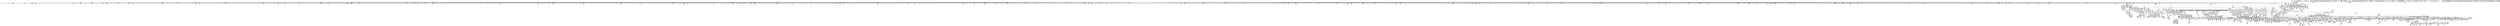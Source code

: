 digraph {
	CE0x55238e0 [shape=record,shape=Mrecord,label="{CE0x55238e0|selinux_file_permission:tmp7|security/selinux/hooks.c,3165|*SummSink*}"]
	CE0x5625070 [shape=record,shape=Mrecord,label="{CE0x5625070|i64_10|*Constant*|*SummSink*}"]
	CE0x5529590 [shape=record,shape=Mrecord,label="{CE0x5529590|8:_i8,_32:_%struct.inode*,_%struct.selinux_audit_data*,_128:_i32,_456:_i8*,_:_SCMRE_201,202_}"]
	CE0x56a0530 [shape=record,shape=Mrecord,label="{CE0x56a0530|file_has_perm:tobool7|security/selinux/hooks.c,1694}"]
	CE0x56fa360 [shape=record,shape=Mrecord,label="{CE0x56fa360|inode_has_perm:tmp10|security/selinux/hooks.c,1611|*SummSource*}"]
	CE0x559e440 [shape=record,shape=Mrecord,label="{CE0x559e440|0:_i32,_4:_i32,_8:_i16,_12:_i32,_16:_i32,_20:_i32,_24:_i32,_56:_i8*,_:_SCMRE_924,925_}"]
	CE0x553ff80 [shape=record,shape=Mrecord,label="{CE0x553ff80|avc_policy_seqno:tmp3}"]
	CE0x5595c20 [shape=record,shape=Mrecord,label="{CE0x5595c20|0:_i32,_4:_i32,_8:_i16,_12:_i32,_16:_i32,_20:_i32,_24:_i32,_56:_i8*,_:_SCMRE_744,752_|*MultipleSource*|security/selinux/hooks.c,3162|security/selinux/hooks.c,3160}"]
	CE0x5651350 [shape=record,shape=Mrecord,label="{CE0x5651350|128:_i8*,_:_CRE_52,56_|*MultipleSource*|Function::cred_sid&Arg::cred::|security/selinux/hooks.c,3147|Function::file_has_perm&Arg::cred::|security/selinux/hooks.c,196|Function::inode_has_perm&Arg::cred::}"]
	CE0x553c260 [shape=record,shape=Mrecord,label="{CE0x553c260|_call_void_mcount()_#3|*SummSink*}"]
	CE0x55ea800 [shape=record,shape=Mrecord,label="{CE0x55ea800|file_mask_to_av:tmp25|security/selinux/hooks.c,1882|*SummSource*}"]
	CE0x5664f60 [shape=record,shape=Mrecord,label="{CE0x5664f60|file_mask_to_av:tmp6|security/selinux/hooks.c,1875}"]
	CE0x55c9210 [shape=record,shape=Mrecord,label="{CE0x55c9210|GLOBAL:file_inode|*Constant*}"]
	CE0x5672470 [shape=record,shape=Mrecord,label="{CE0x5672470|inode_has_perm:tmp17|security/selinux/hooks.c,1617|*SummSink*}"]
	CE0x55f1910 [shape=record,shape=Mrecord,label="{CE0x55f1910|file_mask_to_av:tmp27|security/selinux/hooks.c,1882|*SummSink*}"]
	CE0x56f3be0 [shape=record,shape=Mrecord,label="{CE0x56f3be0|__validate_creds:lnot.ext|include/linux/cred.h,173|*SummSink*}"]
	CE0x5603810 [shape=record,shape=Mrecord,label="{CE0x5603810|selinux_revalidate_file_permission:tobool1|security/selinux/hooks.c,3147|*SummSource*}"]
	CE0x5604600 [shape=record,shape=Mrecord,label="{CE0x5604600|selinux_revalidate_file_permission:tmp9|security/selinux/hooks.c,3147|*SummSource*}"]
	CE0x56669a0 [shape=record,shape=Mrecord,label="{CE0x56669a0|i64*_getelementptr_inbounds_(_28_x_i64_,_28_x_i64_*___llvm_gcov_ctr232,_i64_0,_i64_15)|*Constant*|*SummSource*}"]
	CE0x564fed0 [shape=record,shape=Mrecord,label="{CE0x564fed0|get_current:bb|*SummSink*}"]
	CE0x565c1d0 [shape=record,shape=Mrecord,label="{CE0x565c1d0|file_mask_to_av:tmp33|security/selinux/hooks.c,1885|*SummSource*}"]
	CE0x5659440 [shape=record,shape=Mrecord,label="{CE0x5659440|128:_i8*,_:_CRE_112,120_|*MultipleSource*|Function::cred_sid&Arg::cred::|security/selinux/hooks.c,3147|Function::file_has_perm&Arg::cred::|security/selinux/hooks.c,196|Function::inode_has_perm&Arg::cred::}"]
	CE0x5607500 [shape=record,shape=Mrecord,label="{CE0x5607500|%struct.task_struct*_(%struct.task_struct**)*_asm_movq_%gs:$_1:P_,$0_,_r,im,_dirflag_,_fpsr_,_flags_}"]
	CE0x5583200 [shape=record,shape=Mrecord,label="{CE0x5583200|_call_void_mcount()_#3}"]
	CE0x5560490 [shape=record,shape=Mrecord,label="{CE0x5560490|0:_i32,_4:_i32,_8:_i16,_12:_i32,_16:_i32,_20:_i32,_24:_i32,_56:_i8*,_:_SCMRE_2,4_|*MultipleSource*|security/selinux/hooks.c,3162|security/selinux/hooks.c,3160}"]
	CE0x558a010 [shape=record,shape=Mrecord,label="{CE0x558a010|0:_i32,_4:_i32,_8:_i16,_12:_i32,_16:_i32,_20:_i32,_24:_i32,_56:_i8*,_:_SCMRE_520,528_|*MultipleSource*|security/selinux/hooks.c,3162|security/selinux/hooks.c,3160}"]
	CE0x569e720 [shape=record,shape=Mrecord,label="{CE0x569e720|avc_has_perm:requested|Function::avc_has_perm&Arg::requested::}"]
	CE0x56590d0 [shape=record,shape=Mrecord,label="{CE0x56590d0|file_mask_to_av:tmp23|security/selinux/hooks.c,1881|*SummSource*}"]
	CE0x56f6450 [shape=record,shape=Mrecord,label="{CE0x56f6450|inode_has_perm:tmp20|security/selinux/hooks.c,1618|*SummSink*}"]
	CE0x55c8050 [shape=record,shape=Mrecord,label="{CE0x55c8050|i64*_getelementptr_inbounds_(_2_x_i64_,_2_x_i64_*___llvm_gcov_ctr25231,_i64_0,_i64_0)|*Constant*}"]
	CE0x56a7f00 [shape=record,shape=Mrecord,label="{CE0x56a7f00|file_has_perm:tmp27|security/selinux/hooks.c,1694|*SummSink*}"]
	CE0x560c2a0 [shape=record,shape=Mrecord,label="{CE0x560c2a0|i64*_getelementptr_inbounds_(_16_x_i64_,_16_x_i64_*___llvm_gcov_ctr247,_i64_0,_i64_9)|*Constant*|*SummSink*}"]
	CE0x569e210 [shape=record,shape=Mrecord,label="{CE0x569e210|_ret_i32_%retval.0,_!dbg_!27728|security/selinux/avc.c,775}"]
	CE0x56a6d20 [shape=record,shape=Mrecord,label="{CE0x56a6d20|_ret_i32_%retval.0,_!dbg_!27739|security/selinux/hooks.c,1618|*SummSource*}"]
	CE0x5558b50 [shape=record,shape=Mrecord,label="{CE0x5558b50|0:_i32,_4:_i32,_8:_i16,_12:_i32,_16:_i32,_20:_i32,_24:_i32,_56:_i8*,_:_SCMRE_140,141_}"]
	CE0x55996a0 [shape=record,shape=Mrecord,label="{CE0x55996a0|0:_i32,_4:_i32,_8:_i16,_12:_i32,_16:_i32,_20:_i32,_24:_i32,_56:_i8*,_:_SCMRE_878,879_}"]
	CE0x55093d0 [shape=record,shape=Mrecord,label="{CE0x55093d0|8:_i8,_32:_%struct.inode*,_%struct.selinux_audit_data*,_128:_i32,_456:_i8*,_:_SCMRE_121,122_}"]
	CE0x56504e0 [shape=record,shape=Mrecord,label="{CE0x56504e0|i64_8192|*Constant*|*SummSource*}"]
	CE0x5652870 [shape=record,shape=Mrecord,label="{CE0x5652870|file_mask_to_av:tmp2|security/selinux/hooks.c,1874|*SummSink*}"]
	CE0x5587de0 [shape=record,shape=Mrecord,label="{CE0x5587de0|0:_i32,_4:_i32,_8:_i16,_12:_i32,_16:_i32,_20:_i32,_24:_i32,_56:_i8*,_:_SCMRE_476,477_}"]
	CE0x5591e90 [shape=record,shape=Mrecord,label="{CE0x5591e90|0:_i32,_4:_i32,_8:_i16,_12:_i32,_16:_i32,_20:_i32,_24:_i32,_56:_i8*,_:_SCMRE_610,611_}"]
	CE0x55c52e0 [shape=record,shape=Mrecord,label="{CE0x55c52e0|current_sid:security|security/selinux/hooks.c,218}"]
	CE0x5560870 [shape=record,shape=Mrecord,label="{CE0x5560870|0:_i32,_4:_i32,_8:_i16,_12:_i32,_16:_i32,_20:_i32,_24:_i32,_56:_i8*,_:_SCMRE_4,8_|*MultipleSource*|security/selinux/hooks.c,3162|security/selinux/hooks.c,3160}"]
	CE0x56551b0 [shape=record,shape=Mrecord,label="{CE0x56551b0|file_mask_to_av:mask|Function::file_mask_to_av&Arg::mask::}"]
	CE0x5669130 [shape=record,shape=Mrecord,label="{CE0x5669130|__validate_creds:tmp9|include/linux/cred.h,175}"]
	CE0x56a90d0 [shape=record,shape=Mrecord,label="{CE0x56a90d0|i64*_getelementptr_inbounds_(_12_x_i64_,_12_x_i64_*___llvm_gcov_ctr170,_i64_0,_i64_11)|*Constant*|*SummSource*}"]
	CE0x55b5da0 [shape=record,shape=Mrecord,label="{CE0x55b5da0|current_sid:entry|*SummSource*}"]
	CE0x55406f0 [shape=record,shape=Mrecord,label="{CE0x55406f0|_call_void_mcount()_#3}"]
	CE0x561be50 [shape=record,shape=Mrecord,label="{CE0x561be50|file_mask_to_av:av.7}"]
	CE0x5653340 [shape=record,shape=Mrecord,label="{CE0x5653340|file_has_perm:tmp13|security/selinux/hooks.c,1688|*SummSource*}"]
	CE0x5556a30 [shape=record,shape=Mrecord,label="{CE0x5556a30|selinux_file_permission:tmp3|security/selinux/hooks.c,3161|*SummSink*}"]
	CE0x5645eb0 [shape=record,shape=Mrecord,label="{CE0x5645eb0|i64*_getelementptr_inbounds_(_28_x_i64_,_28_x_i64_*___llvm_gcov_ctr232,_i64_0,_i64_19)|*Constant*}"]
	CE0x56e5df0 [shape=record,shape=Mrecord,label="{CE0x56e5df0|__validate_creds:line|Function::__validate_creds&Arg::line::|*SummSource*}"]
	CE0x55c63d0 [shape=record,shape=Mrecord,label="{CE0x55c63d0|i32_1|*Constant*|*SummSource*}"]
	CE0x56f5ba0 [shape=record,shape=Mrecord,label="{CE0x56f5ba0|__validate_creds:bb}"]
	CE0x55c4400 [shape=record,shape=Mrecord,label="{CE0x55c4400|selinux_file_permission:call6|security/selinux/hooks.c,3170|*SummSource*}"]
	CE0x55487d0 [shape=record,shape=Mrecord,label="{CE0x55487d0|i32_0|*Constant*}"]
	CE0x5647e10 [shape=record,shape=Mrecord,label="{CE0x5647e10|128:_i8*,_:_CRE_8,16_|*MultipleSource*|Function::cred_sid&Arg::cred::|security/selinux/hooks.c,3147|Function::file_has_perm&Arg::cred::|security/selinux/hooks.c,196|Function::inode_has_perm&Arg::cred::}"]
	CE0x55d9ac0 [shape=record,shape=Mrecord,label="{CE0x55d9ac0|current_sid:tmp1|*SummSink*}"]
	CE0x55a1830 [shape=record,shape=Mrecord,label="{CE0x55a1830|0:_i32,_4:_i32,_8:_i16,_12:_i32,_16:_i32,_20:_i32,_24:_i32,_56:_i8*,_:_SCMRE_1000,1008_|*MultipleSource*|security/selinux/hooks.c,3162|security/selinux/hooks.c,3160}"]
	CE0x55211f0 [shape=record,shape=Mrecord,label="{CE0x55211f0|0:_i32,_4:_i32,_8:_i16,_12:_i32,_16:_i32,_20:_i32,_24:_i32,_56:_i8*,_:_SCMRE_56,64_|*MultipleSource*|security/selinux/hooks.c,3162|security/selinux/hooks.c,3160}"]
	CE0x55b2710 [shape=record,shape=Mrecord,label="{CE0x55b2710|i32_3|*Constant*|*SummSource*}"]
	CE0x5543b90 [shape=record,shape=Mrecord,label="{CE0x5543b90|selinux_revalidate_file_permission:tmp8|security/selinux/hooks.c,3147}"]
	CE0x5666280 [shape=record,shape=Mrecord,label="{CE0x5666280|file_has_perm:f_security|security/selinux/hooks.c,1674|*SummSource*}"]
	CE0x5528ed0 [shape=record,shape=Mrecord,label="{CE0x5528ed0|8:_i8,_32:_%struct.inode*,_%struct.selinux_audit_data*,_128:_i32,_456:_i8*,_:_SCMRE_197,198_}"]
	CE0x55b18b0 [shape=record,shape=Mrecord,label="{CE0x55b18b0|selinux_file_permission:tmp7|security/selinux/hooks.c,3165|*SummSource*}"]
	CE0x55f4550 [shape=record,shape=Mrecord,label="{CE0x55f4550|file_has_perm:tmp2|*LoadInst*|security/selinux/hooks.c,1674|*SummSource*}"]
	CE0x55ef300 [shape=record,shape=Mrecord,label="{CE0x55ef300|file_mask_to_av:tmp5|security/selinux/hooks.c,1874|*SummSink*}"]
	CE0x56a8450 [shape=record,shape=Mrecord,label="{CE0x56a8450|file_has_perm:rc.1}"]
	CE0x55b4080 [shape=record,shape=Mrecord,label="{CE0x55b4080|0:_i32,_8:_i32,_12:_i32,_:_CRE_0,4_|*MultipleSource*|*LoadInst*|security/selinux/hooks.c,3161|security/selinux/hooks.c,3161|security/selinux/hooks.c,3169}"]
	CE0x562bd20 [shape=record,shape=Mrecord,label="{CE0x562bd20|selinux_revalidate_file_permission:tmp32|security/selinux/hooks.c,3154|*SummSource*}"]
	CE0x565d570 [shape=record,shape=Mrecord,label="{CE0x565d570|file_mask_to_av:av.1|*SummSink*}"]
	CE0x5598920 [shape=record,shape=Mrecord,label="{CE0x5598920|0:_i32,_4:_i32,_8:_i16,_12:_i32,_16:_i32,_20:_i32,_24:_i32,_56:_i8*,_:_SCMRE_870,871_}"]
	CE0x5607d40 [shape=record,shape=Mrecord,label="{CE0x5607d40|file_mask_to_av:conv16|security/selinux/hooks.c,1881|*SummSource*}"]
	CE0x569c700 [shape=record,shape=Mrecord,label="{CE0x569c700|file_has_perm:call4|security/selinux/hooks.c,1684}"]
	CE0x55686e0 [shape=record,shape=Mrecord,label="{CE0x55686e0|0:_i32,_4:_i32,_8:_i16,_12:_i32,_16:_i32,_20:_i32,_24:_i32,_56:_i8*,_:_SCMRE_282,283_}"]
	CE0x560c6b0 [shape=record,shape=Mrecord,label="{CE0x560c6b0|file_mask_to_av:tmp16|security/selinux/hooks.c,1878|*SummSink*}"]
	CE0x560f270 [shape=record,shape=Mrecord,label="{CE0x560f270|file_mask_to_av:tmp31|*SummSink*}"]
	CE0x56e6340 [shape=record,shape=Mrecord,label="{CE0x56e6340|__validate_creds:entry|*SummSink*}"]
	CE0x56010d0 [shape=record,shape=Mrecord,label="{CE0x56010d0|_call_void_mcount()_#3}"]
	CE0x5614c40 [shape=record,shape=Mrecord,label="{CE0x5614c40|file_mask_to_av:tmp39|security/selinux/hooks.c,1887|*SummSink*}"]
	CE0x556adb0 [shape=record,shape=Mrecord,label="{CE0x556adb0|0:_i32,_4:_i32,_8:_i16,_12:_i32,_16:_i32,_20:_i32,_24:_i32,_56:_i8*,_:_SCMRE_305,306_}"]
	CE0x555f1e0 [shape=record,shape=Mrecord,label="{CE0x555f1e0|selinux_file_permission:tmp15|security/selinux/hooks.c,3169}"]
	CE0x558e530 [shape=record,shape=Mrecord,label="{CE0x558e530|0:_i32,_4:_i32,_8:_i16,_12:_i32,_16:_i32,_20:_i32,_24:_i32,_56:_i8*,_:_SCMRE_576,577_}"]
	CE0x5590c00 [shape=record,shape=Mrecord,label="{CE0x5590c00|0:_i32,_4:_i32,_8:_i16,_12:_i32,_16:_i32,_20:_i32,_24:_i32,_56:_i8*,_:_SCMRE_599,600_}"]
	CE0x5526ec0 [shape=record,shape=Mrecord,label="{CE0x5526ec0|8:_i8,_32:_%struct.inode*,_%struct.selinux_audit_data*,_128:_i32,_456:_i8*,_:_SCMRE_178,179_}"]
	CE0x55cb160 [shape=record,shape=Mrecord,label="{CE0x55cb160|file_mask_to_av:tmp16|security/selinux/hooks.c,1878}"]
	CE0x56e06f0 [shape=record,shape=Mrecord,label="{CE0x56e06f0|__validate_creds:entry}"]
	CE0x55e8da0 [shape=record,shape=Mrecord,label="{CE0x55e8da0|current_sid:tmp19|security/selinux/hooks.c,218|*SummSink*}"]
	CE0x5513410 [shape=record,shape=Mrecord,label="{CE0x5513410|8:_i8,_32:_%struct.inode*,_%struct.selinux_audit_data*,_128:_i32,_456:_i8*,_:_SCMRE_156,157_}"]
	CE0x5664880 [shape=record,shape=Mrecord,label="{CE0x5664880|file_mask_to_av:or15|security/selinux/hooks.c,1881|*SummSource*}"]
	CE0x5514340 [shape=record,shape=Mrecord,label="{CE0x5514340|8:_i8,_32:_%struct.inode*,_%struct.selinux_audit_data*,_128:_i32,_456:_i8*,_:_SCMRE_165,166_}"]
	CE0x5568da0 [shape=record,shape=Mrecord,label="{CE0x5568da0|0:_i32,_4:_i32,_8:_i16,_12:_i32,_16:_i32,_20:_i32,_24:_i32,_56:_i8*,_:_SCMRE_286,287_}"]
	CE0x55410a0 [shape=record,shape=Mrecord,label="{CE0x55410a0|i64*_getelementptr_inbounds_(_11_x_i64_,_11_x_i64_*___llvm_gcov_ctr125,_i64_0,_i64_8)|*Constant*|*SummSource*}"]
	CE0x56b7e70 [shape=record,shape=Mrecord,label="{CE0x56b7e70|file_has_perm:call1|security/selinux/hooks.c,1677}"]
	CE0x5673aa0 [shape=record,shape=Mrecord,label="{CE0x5673aa0|avc_has_perm:tsid|Function::avc_has_perm&Arg::tsid::}"]
	CE0x55aef20 [shape=record,shape=Mrecord,label="{CE0x55aef20|i64_4|*Constant*|*SummSource*}"]
	CE0x56a8e40 [shape=record,shape=Mrecord,label="{CE0x56a8e40|i64*_getelementptr_inbounds_(_12_x_i64_,_12_x_i64_*___llvm_gcov_ctr170,_i64_0,_i64_11)|*Constant*}"]
	CE0x553f4b0 [shape=record,shape=Mrecord,label="{CE0x553f4b0|GLOBAL:__llvm_gcov_ctr125|Global_var:__llvm_gcov_ctr125|*SummSink*}"]
	CE0x5650e70 [shape=record,shape=Mrecord,label="{CE0x5650e70|file_mask_to_av:tmp19|security/selinux/hooks.c,1880|*SummSink*}"]
	CE0x5656cf0 [shape=record,shape=Mrecord,label="{CE0x5656cf0|file_mask_to_av:tmp22|security/selinux/hooks.c,1881}"]
	CE0x5643290 [shape=record,shape=Mrecord,label="{CE0x5643290|file_has_perm:tmp17|security/selinux/hooks.c,1689|*SummSink*}"]
	CE0x55fff00 [shape=record,shape=Mrecord,label="{CE0x55fff00|i64*_getelementptr_inbounds_(_16_x_i64_,_16_x_i64_*___llvm_gcov_ctr247,_i64_0,_i64_9)|*Constant*|*SummSource*}"]
	CE0x5520610 [shape=record,shape=Mrecord,label="{CE0x5520610|selinux_file_permission:if.end}"]
	CE0x55e89d0 [shape=record,shape=Mrecord,label="{CE0x55e89d0|current_sid:tmp19|security/selinux/hooks.c,218|*SummSource*}"]
	CE0x55d8800 [shape=record,shape=Mrecord,label="{CE0x55d8800|selinux_revalidate_file_permission:if.end}"]
	CE0x5526b60 [shape=record,shape=Mrecord,label="{CE0x5526b60|8:_i8,_32:_%struct.inode*,_%struct.selinux_audit_data*,_128:_i32,_456:_i8*,_:_SCMRE_176,177_}"]
	CE0x5592f70 [shape=record,shape=Mrecord,label="{CE0x5592f70|0:_i32,_4:_i32,_8:_i16,_12:_i32,_16:_i32,_20:_i32,_24:_i32,_56:_i8*,_:_SCMRE_620,621_}"]
	CE0x561f9c0 [shape=record,shape=Mrecord,label="{CE0x561f9c0|file_has_perm:tmp7|security/selinux/hooks.c,1683}"]
	CE0x56ec6c0 [shape=record,shape=Mrecord,label="{CE0x56ec6c0|_call_void_mcount()_#3|*SummSource*}"]
	CE0x5599850 [shape=record,shape=Mrecord,label="{CE0x5599850|0:_i32,_4:_i32,_8:_i16,_12:_i32,_16:_i32,_20:_i32,_24:_i32,_56:_i8*,_:_SCMRE_879,880_}"]
	CE0x5563380 [shape=record,shape=Mrecord,label="{CE0x5563380|0:_i32,_4:_i32,_8:_i16,_12:_i32,_16:_i32,_20:_i32,_24:_i32,_56:_i8*,_:_SCMRE_240,241_}"]
	CE0x55d1220 [shape=record,shape=Mrecord,label="{CE0x55d1220|file_mask_to_av:tmp44|security/selinux/hooks.c,1889|*SummSource*}"]
	CE0x55e5be0 [shape=record,shape=Mrecord,label="{CE0x55e5be0|_ret_%struct.task_struct*_%tmp4,_!dbg_!27714|./arch/x86/include/asm/current.h,14|*SummSource*}"]
	CE0x56e63b0 [shape=record,shape=Mrecord,label="{CE0x56e63b0|__validate_creds:cred|Function::__validate_creds&Arg::cred::}"]
	CE0x558a730 [shape=record,shape=Mrecord,label="{CE0x558a730|0:_i32,_4:_i32,_8:_i16,_12:_i32,_16:_i32,_20:_i32,_24:_i32,_56:_i8*,_:_SCMRE_540,544_|*MultipleSource*|security/selinux/hooks.c,3162|security/selinux/hooks.c,3160}"]
	CE0x55fac70 [shape=record,shape=Mrecord,label="{CE0x55fac70|file_mask_to_av:if.else25|*SummSink*}"]
	CE0x5567600 [shape=record,shape=Mrecord,label="{CE0x5567600|0:_i32,_4:_i32,_8:_i16,_12:_i32,_16:_i32,_20:_i32,_24:_i32,_56:_i8*,_:_SCMRE_272,273_}"]
	CE0x560d1d0 [shape=record,shape=Mrecord,label="{CE0x560d1d0|file_mask_to_av:tmp}"]
	CE0x5565cb0 [shape=record,shape=Mrecord,label="{CE0x5565cb0|0:_i32,_4:_i32,_8:_i16,_12:_i32,_16:_i32,_20:_i32,_24:_i32,_56:_i8*,_:_SCMRE_257,258_}"]
	CE0x558e890 [shape=record,shape=Mrecord,label="{CE0x558e890|0:_i32,_4:_i32,_8:_i16,_12:_i32,_16:_i32,_20:_i32,_24:_i32,_56:_i8*,_:_SCMRE_578,579_}"]
	CE0x56268e0 [shape=record,shape=Mrecord,label="{CE0x56268e0|selinux_revalidate_file_permission:and9|security/selinux/hooks.c,3151|*SummSink*}"]
	CE0x56ff5e0 [shape=record,shape=Mrecord,label="{CE0x56ff5e0|i64*_getelementptr_inbounds_(_5_x_i64_,_5_x_i64_*___llvm_gcov_ctr155,_i64_0,_i64_3)|*Constant*}"]
	CE0x55becb0 [shape=record,shape=Mrecord,label="{CE0x55becb0|selinux_file_permission:tmp31|security/selinux/hooks.c,3174}"]
	CE0x5666710 [shape=record,shape=Mrecord,label="{CE0x5666710|i64*_getelementptr_inbounds_(_28_x_i64_,_28_x_i64_*___llvm_gcov_ctr232,_i64_0,_i64_15)|*Constant*}"]
	CE0x56fe4f0 [shape=record,shape=Mrecord,label="{CE0x56fe4f0|__validate_creds:tmp2|include/linux/cred.h,173|*SummSink*}"]
	CE0x5619dd0 [shape=record,shape=Mrecord,label="{CE0x5619dd0|file_mask_to_av:conv43|security/selinux/hooks.c,1891|*SummSource*}"]
	CE0x55b21e0 [shape=record,shape=Mrecord,label="{CE0x55b21e0|i32_3|*Constant*}"]
	CE0x558e020 [shape=record,shape=Mrecord,label="{CE0x558e020|0:_i32,_4:_i32,_8:_i16,_12:_i32,_16:_i32,_20:_i32,_24:_i32,_56:_i8*,_:_SCMRE_573,574_}"]
	CE0x55edbb0 [shape=record,shape=Mrecord,label="{CE0x55edbb0|i64*_getelementptr_inbounds_(_2_x_i64_,_2_x_i64_*___llvm_gcov_ctr131,_i64_0,_i64_1)|*Constant*}"]
	CE0x5514d60 [shape=record,shape=Mrecord,label="{CE0x5514d60|8:_i8,_32:_%struct.inode*,_%struct.selinux_audit_data*,_128:_i32,_456:_i8*,_:_SCMRE_171,172_}"]
	CE0x5562e70 [shape=record,shape=Mrecord,label="{CE0x5562e70|0:_i32,_4:_i32,_8:_i16,_12:_i32,_16:_i32,_20:_i32,_24:_i32,_56:_i8*,_:_SCMRE_205,206_}"]
	CE0x559dbd0 [shape=record,shape=Mrecord,label="{CE0x559dbd0|0:_i32,_4:_i32,_8:_i16,_12:_i32,_16:_i32,_20:_i32,_24:_i32,_56:_i8*,_:_SCMRE_919,920_}"]
	CE0x5652330 [shape=record,shape=Mrecord,label="{CE0x5652330|128:_i8*,_:_CRE_72,80_|*MultipleSource*|Function::cred_sid&Arg::cred::|security/selinux/hooks.c,3147|Function::file_has_perm&Arg::cred::|security/selinux/hooks.c,196|Function::inode_has_perm&Arg::cred::}"]
	CE0x5535ee0 [shape=record,shape=Mrecord,label="{CE0x5535ee0|selinux_file_permission:tmp}"]
	CE0x5660d80 [shape=record,shape=Mrecord,label="{CE0x5660d80|file_has_perm:tobool|security/selinux/hooks.c,1688|*SummSource*}"]
	CE0x5527580 [shape=record,shape=Mrecord,label="{CE0x5527580|8:_i8,_32:_%struct.inode*,_%struct.selinux_audit_data*,_128:_i32,_456:_i8*,_:_SCMRE_182,183_}"]
	CE0x569ebc0 [shape=record,shape=Mrecord,label="{CE0x569ebc0|avc_has_perm:auditdata|Function::avc_has_perm&Arg::auditdata::|*SummSource*}"]
	CE0x568acc0 [shape=record,shape=Mrecord,label="{CE0x568acc0|file_has_perm:tmp14|security/selinux/hooks.c,1688|*SummSink*}"]
	CE0x56f3900 [shape=record,shape=Mrecord,label="{CE0x56f3900|__validate_creds:lnot1|include/linux/cred.h,173|*SummSink*}"]
	CE0x55e1a20 [shape=record,shape=Mrecord,label="{CE0x55e1a20|current_sid:tmp8|security/selinux/hooks.c,218|*SummSink*}"]
	CE0x558b1d0 [shape=record,shape=Mrecord,label="{CE0x558b1d0|i32_2|*Constant*}"]
	CE0x5666c60 [shape=record,shape=Mrecord,label="{CE0x5666c60|file_has_perm:if.then|*SummSink*}"]
	CE0x569c590 [shape=record,shape=Mrecord,label="{CE0x569c590|file_has_perm:tmp11|security/selinux/hooks.c,1684|*SummSink*}"]
	CE0x552e950 [shape=record,shape=Mrecord,label="{CE0x552e950|8:_i8,_32:_%struct.inode*,_%struct.selinux_audit_data*,_128:_i32,_456:_i8*,_:_SCMRE_52,53_}"]
	CE0x5530740 [shape=record,shape=Mrecord,label="{CE0x5530740|i64*_getelementptr_inbounds_(_13_x_i64_,_13_x_i64_*___llvm_gcov_ctr246,_i64_0,_i64_3)|*Constant*}"]
	CE0x55681d0 [shape=record,shape=Mrecord,label="{CE0x55681d0|0:_i32,_4:_i32,_8:_i16,_12:_i32,_16:_i32,_20:_i32,_24:_i32,_56:_i8*,_:_SCMRE_279,280_}"]
	CE0x55df040 [shape=record,shape=Mrecord,label="{CE0x55df040|0:_i8,_:_GCMR_selinux_revalidate_file_permission.__warned_internal_global_i8_0,_section_.data.unlikely_,_align_1:_elem_0:default:}"]
	CE0x5512f00 [shape=record,shape=Mrecord,label="{CE0x5512f00|8:_i8,_32:_%struct.inode*,_%struct.selinux_audit_data*,_128:_i32,_456:_i8*,_:_SCMRE_153,154_}"]
	CE0x603bb00 [shape=record,shape=Mrecord,label="{CE0x603bb00|file_inode:f|Function::file_inode&Arg::f::|*SummSink*}"]
	CE0x5508d10 [shape=record,shape=Mrecord,label="{CE0x5508d10|8:_i8,_32:_%struct.inode*,_%struct.selinux_audit_data*,_128:_i32,_456:_i8*,_:_SCMRE_117,118_}"]
	CE0x5521c70 [shape=record,shape=Mrecord,label="{CE0x5521c70|8:_i8,_32:_%struct.inode*,_%struct.selinux_audit_data*,_128:_i32,_456:_i8*,_:_SCMRE_4,5_}"]
	CE0x56f9780 [shape=record,shape=Mrecord,label="{CE0x56f9780|inode_has_perm:tmp9|security/selinux/hooks.c,1611|*SummSource*}"]
	CE0x5566520 [shape=record,shape=Mrecord,label="{CE0x5566520|0:_i32,_4:_i32,_8:_i16,_12:_i32,_16:_i32,_20:_i32,_24:_i32,_56:_i8*,_:_SCMRE_262,263_}"]
	CE0x5530c20 [shape=record,shape=Mrecord,label="{CE0x5530c20|selinux_file_permission:f_security|security/selinux/hooks.c,3161}"]
	CE0x55d63b0 [shape=record,shape=Mrecord,label="{CE0x55d63b0|file_mask_to_av:tmp|*SummSource*}"]
	CE0x5533710 [shape=record,shape=Mrecord,label="{CE0x5533710|8:_i8,_32:_%struct.inode*,_%struct.selinux_audit_data*,_128:_i32,_456:_i8*,_:_SCMRE_48,49_}"]
	CE0x56a5c30 [shape=record,shape=Mrecord,label="{CE0x56a5c30|file_has_perm:tmp24|security/selinux/hooks.c,1695|*SummSource*}"]
	CE0x558b5b0 [shape=record,shape=Mrecord,label="{CE0x558b5b0|file_inode:f_inode|include/linux/fs.h,1916|*SummSink*}"]
	CE0x55956c0 [shape=record,shape=Mrecord,label="{CE0x55956c0|0:_i32,_4:_i32,_8:_i16,_12:_i32,_16:_i32,_20:_i32,_24:_i32,_56:_i8*,_:_SCMRE_728,736_|*MultipleSource*|security/selinux/hooks.c,3162|security/selinux/hooks.c,3160}"]
	CE0x56257a0 [shape=record,shape=Mrecord,label="{CE0x56257a0|selinux_revalidate_file_permission:tmp22|security/selinux/hooks.c,3151|*SummSink*}"]
	CE0x555df50 [shape=record,shape=Mrecord,label="{CE0x555df50|selinux_file_permission:tmp14|security/selinux/hooks.c,3169}"]
	CE0x56e2990 [shape=record,shape=Mrecord,label="{CE0x56e2990|inode_has_perm:tmp2}"]
	CE0x56f1d20 [shape=record,shape=Mrecord,label="{CE0x56f1d20|cred_sid:tmp2}"]
	CE0x5590030 [shape=record,shape=Mrecord,label="{CE0x5590030|0:_i32,_4:_i32,_8:_i16,_12:_i32,_16:_i32,_20:_i32,_24:_i32,_56:_i8*,_:_SCMRE_592,593_}"]
	CE0x564e090 [shape=record,shape=Mrecord,label="{CE0x564e090|selinux_revalidate_file_permission:call14|security/selinux/hooks.c,3154|*SummSink*}"]
	CE0x55ab890 [shape=record,shape=Mrecord,label="{CE0x55ab890|selinux_file_permission:retval.0|*SummSource*}"]
	CE0x55ac110 [shape=record,shape=Mrecord,label="{CE0x55ac110|i64*_getelementptr_inbounds_(_13_x_i64_,_13_x_i64_*___llvm_gcov_ctr246,_i64_0,_i64_12)|*Constant*|*SummSource*}"]
	CE0x55c53f0 [shape=record,shape=Mrecord,label="{CE0x55c53f0|current_sid:security|security/selinux/hooks.c,218|*SummSink*}"]
	CE0x56a4030 [shape=record,shape=Mrecord,label="{CE0x56a4030|file_has_perm:call9|security/selinux/hooks.c,1695}"]
	CE0x5650780 [shape=record,shape=Mrecord,label="{CE0x5650780|file_mask_to_av:conv3|security/selinux/hooks.c,1876}"]
	CE0x56f0e10 [shape=record,shape=Mrecord,label="{CE0x56f0e10|inode_has_perm:and|security/selinux/hooks.c,1611}"]
	CE0x55672a0 [shape=record,shape=Mrecord,label="{CE0x55672a0|0:_i32,_4:_i32,_8:_i16,_12:_i32,_16:_i32,_20:_i32,_24:_i32,_56:_i8*,_:_SCMRE_270,271_}"]
	CE0x560ced0 [shape=record,shape=Mrecord,label="{CE0x560ced0|i64*_getelementptr_inbounds_(_28_x_i64_,_28_x_i64_*___llvm_gcov_ctr232,_i64_0,_i64_0)|*Constant*|*SummSource*}"]
	CE0x5605760 [shape=record,shape=Mrecord,label="{CE0x5605760|file_has_perm:if.end6|*SummSource*}"]
	CE0x55b4f50 [shape=record,shape=Mrecord,label="{CE0x55b4f50|selinux_file_permission:cmp|security/selinux/hooks.c,3169|*SummSource*}"]
	CE0x55959a0 [shape=record,shape=Mrecord,label="{CE0x55959a0|0:_i32,_4:_i32,_8:_i16,_12:_i32,_16:_i32,_20:_i32,_24:_i32,_56:_i8*,_:_SCMRE_736,740_|*MultipleSource*|security/selinux/hooks.c,3162|security/selinux/hooks.c,3160}"]
	CE0x5546450 [shape=record,shape=Mrecord,label="{CE0x5546450|file_mask_to_av:and40|security/selinux/hooks.c,1890|*SummSource*}"]
	CE0x5566880 [shape=record,shape=Mrecord,label="{CE0x5566880|0:_i32,_4:_i32,_8:_i16,_12:_i32,_16:_i32,_20:_i32,_24:_i32,_56:_i8*,_:_SCMRE_264,265_}"]
	CE0x559f6d0 [shape=record,shape=Mrecord,label="{CE0x559f6d0|0:_i32,_4:_i32,_8:_i16,_12:_i32,_16:_i32,_20:_i32,_24:_i32,_56:_i8*,_:_SCMRE_935,936_}"]
	CE0x5653720 [shape=record,shape=Mrecord,label="{CE0x5653720|file_has_perm:tmp16|security/selinux/hooks.c,1689}"]
	CE0x5567b10 [shape=record,shape=Mrecord,label="{CE0x5567b10|0:_i32,_4:_i32,_8:_i16,_12:_i32,_16:_i32,_20:_i32,_24:_i32,_56:_i8*,_:_SCMRE_275,276_}"]
	CE0x5531c40 [shape=record,shape=Mrecord,label="{CE0x5531c40|8:_i8,_32:_%struct.inode*,_%struct.selinux_audit_data*,_128:_i32,_456:_i8*,_:_SCMRE_68,69_}"]
	CE0x56f74b0 [shape=record,shape=Mrecord,label="{CE0x56f74b0|GLOBAL:llvm.expect.i64|*Constant*}"]
	CE0x55e0f90 [shape=record,shape=Mrecord,label="{CE0x55e0f90|file_has_perm:type|security/selinux/hooks.c,1680|*SummSink*}"]
	CE0x552b090 [shape=record,shape=Mrecord,label="{CE0x552b090|8:_i8,_32:_%struct.inode*,_%struct.selinux_audit_data*,_128:_i32,_456:_i8*,_:_SCMRE_216,224_|*MultipleSource*|security/selinux/hooks.c,3161|Function::selinux_file_permission&Arg::file::|Function::file_inode&Arg::f::}"]
	CE0x55567f0 [shape=record,shape=Mrecord,label="{CE0x55567f0|selinux_file_permission:tmp3|security/selinux/hooks.c,3161|*SummSource*}"]
	CE0x556a6f0 [shape=record,shape=Mrecord,label="{CE0x556a6f0|0:_i32,_4:_i32,_8:_i16,_12:_i32,_16:_i32,_20:_i32,_24:_i32,_56:_i8*,_:_SCMRE_301,302_}"]
	CE0x5532fe0 [shape=record,shape=Mrecord,label="{CE0x5532fe0|i64*_getelementptr_inbounds_(_13_x_i64_,_13_x_i64_*___llvm_gcov_ctr246,_i64_0,_i64_0)|*Constant*|*SummSource*}"]
	CE0x55e1230 [shape=record,shape=Mrecord,label="{CE0x55e1230|current_sid:tmp9|security/selinux/hooks.c,218|*SummSink*}"]
	CE0x56f7950 [shape=record,shape=Mrecord,label="{CE0x56f7950|GLOBAL:llvm.expect.i64|*Constant*|*SummSource*}"]
	CE0x55f6b10 [shape=record,shape=Mrecord,label="{CE0x55f6b10|file_mask_to_av:tmp9|security/selinux/hooks.c,1875}"]
	CE0x5526650 [shape=record,shape=Mrecord,label="{CE0x5526650|8:_i8,_32:_%struct.inode*,_%struct.selinux_audit_data*,_128:_i32,_456:_i8*,_:_SCMRE_173,174_}"]
	CE0x5674560 [shape=record,shape=Mrecord,label="{CE0x5674560|inode_has_perm:retval.0}"]
	CE0x55bd6f0 [shape=record,shape=Mrecord,label="{CE0x55bd6f0|i64*_getelementptr_inbounds_(_13_x_i64_,_13_x_i64_*___llvm_gcov_ctr246,_i64_0,_i64_10)|*Constant*|*SummSink*}"]
	CE0x561b900 [shape=record,shape=Mrecord,label="{CE0x561b900|file_mask_to_av:tmp53|*SummSource*}"]
	CE0x55ebc10 [shape=record,shape=Mrecord,label="{CE0x55ebc10|cred_sid:tmp1|*SummSink*}"]
	CE0x5589710 [shape=record,shape=Mrecord,label="{CE0x5589710|0:_i32,_4:_i32,_8:_i16,_12:_i32,_16:_i32,_20:_i32,_24:_i32,_56:_i8*,_:_SCMRE_504,508_|*MultipleSource*|security/selinux/hooks.c,3162|security/selinux/hooks.c,3160}"]
	CE0x56289b0 [shape=record,shape=Mrecord,label="{CE0x56289b0|selinux_revalidate_file_permission:tmp28|security/selinux/hooks.c,3151}"]
	CE0x5528150 [shape=record,shape=Mrecord,label="{CE0x5528150|8:_i8,_32:_%struct.inode*,_%struct.selinux_audit_data*,_128:_i32,_456:_i8*,_:_SCMRE_189,190_}"]
	CE0x55cded0 [shape=record,shape=Mrecord,label="{CE0x55cded0|i64_20|*Constant*|*SummSource*}"]
	CE0x55abe30 [shape=record,shape=Mrecord,label="{CE0x55abe30|i64*_getelementptr_inbounds_(_13_x_i64_,_13_x_i64_*___llvm_gcov_ctr246,_i64_0,_i64_12)|*Constant*}"]
	CE0x56b8160 [shape=record,shape=Mrecord,label="{CE0x56b8160|GLOBAL:cred_sid|*Constant*}"]
	CE0x56535c0 [shape=record,shape=Mrecord,label="{CE0x56535c0|file_mask_to_av:if.then2}"]
	CE0x569ee90 [shape=record,shape=Mrecord,label="{CE0x569ee90|_ret_i32_%retval.0,_!dbg_!27728|security/selinux/avc.c,775|*SummSource*}"]
	CE0x56aaa10 [shape=record,shape=Mrecord,label="{CE0x56aaa10|cred_sid:sid|security/selinux/hooks.c,197|*SummSink*}"]
	CE0x55bbde0 [shape=record,shape=Mrecord,label="{CE0x55bbde0|selinux_file_permission:tmp18|security/selinux/hooks.c,3169}"]
	CE0x55c5130 [shape=record,shape=Mrecord,label="{CE0x55c5130|_ret_i32_%tmp4,_!dbg_!27711|security/selinux/avc.c,779|*SummSink*}"]
	CE0x5519fa0 [shape=record,shape=Mrecord,label="{CE0x5519fa0|8:_i8,_32:_%struct.inode*,_%struct.selinux_audit_data*,_128:_i32,_456:_i8*,_:_SCMRE_424,428_|*MultipleSource*|security/selinux/hooks.c,3161|Function::selinux_file_permission&Arg::file::|Function::file_inode&Arg::f::}"]
	CE0x55cec50 [shape=record,shape=Mrecord,label="{CE0x55cec50|file_mask_to_av:tmp42|security/selinux/hooks.c,1888|*SummSource*}"]
	CE0x56f3650 [shape=record,shape=Mrecord,label="{CE0x56f3650|__validate_creds:lnot1|include/linux/cred.h,173}"]
	CE0x55ceef0 [shape=record,shape=Mrecord,label="{CE0x55ceef0|file_mask_to_av:tmp43|security/selinux/hooks.c,1888}"]
	CE0x55d8910 [shape=record,shape=Mrecord,label="{CE0x55d8910|current_sid:tobool1|security/selinux/hooks.c,218|*SummSource*}"]
	CE0x55b5510 [shape=record,shape=Mrecord,label="{CE0x55b5510|selinux_file_permission:call1|security/selinux/hooks.c,3163|*SummSource*}"]
	CE0x55ab360 [shape=record,shape=Mrecord,label="{CE0x55ab360|selinux_file_permission:tmp32|security/selinux/hooks.c,3175}"]
	CE0x560dd30 [shape=record,shape=Mrecord,label="{CE0x560dd30|selinux_revalidate_file_permission:do.body|*SummSink*}"]
	CE0x559fb70 [shape=record,shape=Mrecord,label="{CE0x559fb70|0:_i32,_4:_i32,_8:_i16,_12:_i32,_16:_i32,_20:_i32,_24:_i32,_56:_i8*,_:_SCMRE_952,960_|*MultipleSource*|security/selinux/hooks.c,3162|security/selinux/hooks.c,3160}"]
	CE0x555b610 [shape=record,shape=Mrecord,label="{CE0x555b610|0:_i32,_4:_i32,_8:_i16,_12:_i32,_16:_i32,_20:_i32,_24:_i32,_56:_i8*,_:_SCMRE_166,167_}"]
	CE0x4c2afe0 [shape=record,shape=Mrecord,label="{CE0x4c2afe0|selinux_file_permission:if.end9|*SummSource*}"]
	CE0x56ede50 [shape=record,shape=Mrecord,label="{CE0x56ede50|cred_sid:tmp4|*LoadInst*|security/selinux/hooks.c,196}"]
	CE0x5559e70 [shape=record,shape=Mrecord,label="{CE0x5559e70|0:_i32,_4:_i32,_8:_i16,_12:_i32,_16:_i32,_20:_i32,_24:_i32,_56:_i8*,_:_SCMRE_152,153_}"]
	CE0x55fed90 [shape=record,shape=Mrecord,label="{CE0x55fed90|i64_1|*Constant*}"]
	CE0x553ee70 [shape=record,shape=Mrecord,label="{CE0x553ee70|i32_0|*Constant*}"]
	CE0x55da680 [shape=record,shape=Mrecord,label="{CE0x55da680|selinux_revalidate_file_permission:tmp6|security/selinux/hooks.c,3147|*SummSource*}"]
	CE0x55af890 [shape=record,shape=Mrecord,label="{CE0x55af890|selinux_file_permission:tobool|security/selinux/hooks.c,3165|*SummSource*}"]
	CE0x5614d40 [shape=record,shape=Mrecord,label="{CE0x5614d40|file_mask_to_av:conv31|security/selinux/hooks.c,1887|*SummSink*}"]
	CE0x555e2b0 [shape=record,shape=Mrecord,label="{CE0x555e2b0|file_inode:bb|*SummSink*}"]
	CE0x5514190 [shape=record,shape=Mrecord,label="{CE0x5514190|8:_i8,_32:_%struct.inode*,_%struct.selinux_audit_data*,_128:_i32,_456:_i8*,_:_SCMRE_164,165_}"]
	CE0x56100b0 [shape=record,shape=Mrecord,label="{CE0x56100b0|file_mask_to_av:tmp17|security/selinux/hooks.c,1878|*SummSource*}"]
	CE0x56a1b10 [shape=record,shape=Mrecord,label="{CE0x56a1b10|file_has_perm:tmp22|security/selinux/hooks.c,1694}"]
	CE0x56014c0 [shape=record,shape=Mrecord,label="{CE0x56014c0|file_mask_to_av:if.then}"]
	CE0x55b3860 [shape=record,shape=Mrecord,label="{CE0x55b3860|selinux_file_permission:sid2|security/selinux/hooks.c,3169|*SummSink*}"]
	CE0x55811f0 [shape=record,shape=Mrecord,label="{CE0x55811f0|file_mask_to_av:if.end23|*SummSource*}"]
	CE0x5616ec0 [shape=record,shape=Mrecord,label="{CE0x5616ec0|cred_sid:tmp3}"]
	CE0x5671750 [shape=record,shape=Mrecord,label="{CE0x5671750|inode_has_perm:tmp16|security/selinux/hooks.c,1615|*SummSink*}"]
	CE0x5561520 [shape=record,shape=Mrecord,label="{CE0x5561520|0:_i32,_4:_i32,_8:_i16,_12:_i32,_16:_i32,_20:_i32,_24:_i32,_56:_i8*,_:_SCMRE_190,191_}"]
	CE0x55cbc10 [shape=record,shape=Mrecord,label="{CE0x55cbc10|selinux_revalidate_file_permission:tmp10|security/selinux/hooks.c,3147|*SummSink*}"]
	CE0x55ec7f0 [shape=record,shape=Mrecord,label="{CE0x55ec7f0|file_mask_to_av:tobool18|security/selinux/hooks.c,1882}"]
	CE0x5527730 [shape=record,shape=Mrecord,label="{CE0x5527730|8:_i8,_32:_%struct.inode*,_%struct.selinux_audit_data*,_128:_i32,_456:_i8*,_:_SCMRE_183,184_}"]
	CE0x55bd760 [shape=record,shape=Mrecord,label="{CE0x55bd760|selinux_file_permission:tmp28|security/selinux/hooks.c,3172|*SummSink*}"]
	CE0x55f53d0 [shape=record,shape=Mrecord,label="{CE0x55f53d0|file_mask_to_av:cmp|security/selinux/hooks.c,1874}"]
	CE0x564ba30 [shape=record,shape=Mrecord,label="{CE0x564ba30|file_has_perm:tmp5|security/selinux/hooks.c,1681|*SummSink*}"]
	CE0x5513ad0 [shape=record,shape=Mrecord,label="{CE0x5513ad0|8:_i8,_32:_%struct.inode*,_%struct.selinux_audit_data*,_128:_i32,_456:_i8*,_:_SCMRE_160,161_}"]
	CE0x55b2b10 [shape=record,shape=Mrecord,label="{CE0x55b2b10|selinux_file_permission:tmp10|security/selinux/hooks.c,3167|*SummSink*}"]
	CE0x5565440 [shape=record,shape=Mrecord,label="{CE0x5565440|0:_i32,_4:_i32,_8:_i16,_12:_i32,_16:_i32,_20:_i32,_24:_i32,_56:_i8*,_:_SCMRE_252,253_}"]
	CE0x55dfd10 [shape=record,shape=Mrecord,label="{CE0x55dfd10|selinux_revalidate_file_permission:tmp15|security/selinux/hooks.c,3147|*SummSource*}"]
	CE0x55ebba0 [shape=record,shape=Mrecord,label="{CE0x55ebba0|cred_sid:tmp1|*SummSource*}"]
	CE0x55255e0 [shape=record,shape=Mrecord,label="{CE0x55255e0|8:_i8,_32:_%struct.inode*,_%struct.selinux_audit_data*,_128:_i32,_456:_i8*,_:_SCMRE_94,95_}"]
	CE0x55fbc60 [shape=record,shape=Mrecord,label="{CE0x55fbc60|i64*_getelementptr_inbounds_(_2_x_i64_,_2_x_i64_*___llvm_gcov_ctr98,_i64_0,_i64_1)|*Constant*}"]
	CE0x5644d00 [shape=record,shape=Mrecord,label="{CE0x5644d00|file_has_perm:tmp}"]
	CE0x5645470 [shape=record,shape=Mrecord,label="{CE0x5645470|inode_has_perm:bb}"]
	CE0x55ddcc0 [shape=record,shape=Mrecord,label="{CE0x55ddcc0|_call_void_mcount()_#3|*SummSource*}"]
	CE0x56b8050 [shape=record,shape=Mrecord,label="{CE0x56b8050|file_has_perm:call1|security/selinux/hooks.c,1677|*SummSource*}"]
	CE0x5568020 [shape=record,shape=Mrecord,label="{CE0x5568020|0:_i32,_4:_i32,_8:_i16,_12:_i32,_16:_i32,_20:_i32,_24:_i32,_56:_i8*,_:_SCMRE_278,279_}"]
	CE0x55ce7d0 [shape=record,shape=Mrecord,label="{CE0x55ce7d0|file_mask_to_av:tmp41|security/selinux/hooks.c,1888|*SummSink*}"]
	CE0x5546eb0 [shape=record,shape=Mrecord,label="{CE0x5546eb0|file_mask_to_av:tobool41|security/selinux/hooks.c,1890|*SummSource*}"]
	CE0x5625310 [shape=record,shape=Mrecord,label="{CE0x5625310|selinux_revalidate_file_permission:tmp21|security/selinux/hooks.c,3151|*SummSink*}"]
	CE0x5521470 [shape=record,shape=Mrecord,label="{CE0x5521470|0:_i32,_4:_i32,_8:_i16,_12:_i32,_16:_i32,_20:_i32,_24:_i32,_56:_i8*,_:_SCMRE_64,72_|*MultipleSource*|security/selinux/hooks.c,3162|security/selinux/hooks.c,3160}"]
	CE0x569c460 [shape=record,shape=Mrecord,label="{CE0x569c460|file_has_perm:tmp11|security/selinux/hooks.c,1684|*SummSource*}"]
	CE0x556a030 [shape=record,shape=Mrecord,label="{CE0x556a030|0:_i32,_4:_i32,_8:_i16,_12:_i32,_16:_i32,_20:_i32,_24:_i32,_56:_i8*,_:_SCMRE_297,298_}"]
	CE0x55fd740 [shape=record,shape=Mrecord,label="{CE0x55fd740|selinux_revalidate_file_permission:call3|security/selinux/hooks.c,3147|*SummSink*}"]
	CE0x55fcd70 [shape=record,shape=Mrecord,label="{CE0x55fcd70|i32_61440|*Constant*}"]
	CE0x56f46e0 [shape=record,shape=Mrecord,label="{CE0x56f46e0|__validate_creds:expval|include/linux/cred.h,173|*SummSource*}"]
	CE0x5538be0 [shape=record,shape=Mrecord,label="{CE0x5538be0|_ret_%struct.inode*_%tmp4,_!dbg_!27713|include/linux/fs.h,1916|*SummSink*}"]
	CE0x55159d0 [shape=record,shape=Mrecord,label="{CE0x55159d0|8:_i8,_32:_%struct.inode*,_%struct.selinux_audit_data*,_128:_i32,_456:_i8*,_:_SCMRE_256,264_|*MultipleSource*|security/selinux/hooks.c,3161|Function::selinux_file_permission&Arg::file::|Function::file_inode&Arg::f::}"]
	CE0x55cdba0 [shape=record,shape=Mrecord,label="{CE0x55cdba0|file_mask_to_av:tmp41|security/selinux/hooks.c,1888}"]
	CE0x56e3890 [shape=record,shape=Mrecord,label="{CE0x56e3890|i64*_getelementptr_inbounds_(_8_x_i64_,_8_x_i64_*___llvm_gcov_ctr154,_i64_0,_i64_1)|*Constant*}"]
	CE0x55f5440 [shape=record,shape=Mrecord,label="{CE0x55f5440|file_mask_to_av:cmp|security/selinux/hooks.c,1874|*SummSource*}"]
	CE0x56fb790 [shape=record,shape=Mrecord,label="{CE0x56fb790|inode_has_perm:tmp13|security/selinux/hooks.c,1614|*SummSink*}"]
	CE0x56ee7f0 [shape=record,shape=Mrecord,label="{CE0x56ee7f0|_call_void_mcount()_#3}"]
	CE0x5569460 [shape=record,shape=Mrecord,label="{CE0x5569460|0:_i32,_4:_i32,_8:_i16,_12:_i32,_16:_i32,_20:_i32,_24:_i32,_56:_i8*,_:_SCMRE_290,291_}"]
	CE0x55e6f50 [shape=record,shape=Mrecord,label="{CE0x55e6f50|i32_22|*Constant*|*SummSource*}"]
	CE0x5661200 [shape=record,shape=Mrecord,label="{CE0x5661200|file_mask_to_av:conv|security/selinux/hooks.c,1876}"]
	CE0x5689e90 [shape=record,shape=Mrecord,label="{CE0x5689e90|i32_1609|*Constant*}"]
	CE0x56fd790 [shape=record,shape=Mrecord,label="{CE0x56fd790|inode_has_perm:tmp12|security/selinux/hooks.c,1612|*SummSource*}"]
	CE0x566acd0 [shape=record,shape=Mrecord,label="{CE0x566acd0|_call_void___invalid_creds(%struct.cred*_%cred,_i8*_%file,_i32_%line)_#10,_!dbg_!27721|include/linux/cred.h,174|*SummSink*}"]
	CE0x55c7f20 [shape=record,shape=Mrecord,label="{CE0x55c7f20|avc_policy_seqno:bb|*SummSink*}"]
	CE0x569ed10 [shape=record,shape=Mrecord,label="{CE0x569ed10|avc_has_perm:auditdata|Function::avc_has_perm&Arg::auditdata::|*SummSink*}"]
	CE0x5580fb0 [shape=record,shape=Mrecord,label="{CE0x5580fb0|file_mask_to_av:if.end10|*SummSink*}"]
	CE0x5522720 [shape=record,shape=Mrecord,label="{CE0x5522720|selinux_file_permission:tmp1|*SummSource*}"]
	CE0x562c260 [shape=record,shape=Mrecord,label="{CE0x562c260|selinux_revalidate_file_permission:tmp32|security/selinux/hooks.c,3154|*SummSink*}"]
	CE0x5527220 [shape=record,shape=Mrecord,label="{CE0x5527220|8:_i8,_32:_%struct.inode*,_%struct.selinux_audit_data*,_128:_i32,_456:_i8*,_:_SCMRE_180,181_}"]
	CE0x5555fe0 [shape=record,shape=Mrecord,label="{CE0x5555fe0|8:_i8,_32:_%struct.inode*,_%struct.selinux_audit_data*,_128:_i32,_456:_i8*,_:_SCMRE_496,504_|*MultipleSource*|security/selinux/hooks.c,3161|Function::selinux_file_permission&Arg::file::|Function::file_inode&Arg::f::}"]
	CE0x55a1070 [shape=record,shape=Mrecord,label="{CE0x55a1070|0:_i32,_4:_i32,_8:_i16,_12:_i32,_16:_i32,_20:_i32,_24:_i32,_56:_i8*,_:_SCMRE_983,984_}"]
	CE0x564f350 [shape=record,shape=Mrecord,label="{CE0x564f350|file_has_perm:av|Function::file_has_perm&Arg::av::|*SummSource*}"]
	CE0x55564d0 [shape=record,shape=Mrecord,label="{CE0x55564d0|selinux_file_permission:tmp2|*LoadInst*|security/selinux/hooks.c,3161|*SummSink*}"]
	CE0x55b00f0 [shape=record,shape=Mrecord,label="{CE0x55b00f0|i64_0|*Constant*}"]
	CE0x56edb50 [shape=record,shape=Mrecord,label="{CE0x56edb50|inode_has_perm:do.end|*SummSource*}"]
	CE0x56fd180 [shape=record,shape=Mrecord,label="{CE0x56fd180|inode_has_perm:tmp11|security/selinux/hooks.c,1612|*SummSink*}"]
	CE0x56499c0 [shape=record,shape=Mrecord,label="{CE0x56499c0|128:_i8*,_:_CRE_24,28_|*MultipleSource*|Function::cred_sid&Arg::cred::|security/selinux/hooks.c,3147|Function::file_has_perm&Arg::cred::|security/selinux/hooks.c,196|Function::inode_has_perm&Arg::cred::}"]
	CE0x559aae0 [shape=record,shape=Mrecord,label="{CE0x559aae0|0:_i32,_4:_i32,_8:_i16,_12:_i32,_16:_i32,_20:_i32,_24:_i32,_56:_i8*,_:_SCMRE_890,891_}"]
	CE0x5546cc0 [shape=record,shape=Mrecord,label="{CE0x5546cc0|i64_23|*Constant*}"]
	CE0x55208d0 [shape=record,shape=Mrecord,label="{CE0x55208d0|0:_i32,_4:_i32,_8:_i16,_12:_i32,_16:_i32,_20:_i32,_24:_i32,_56:_i8*,_:_SCMRE_24,32_|*MultipleSource*|security/selinux/hooks.c,3162|security/selinux/hooks.c,3160}"]
	CE0x565e9c0 [shape=record,shape=Mrecord,label="{CE0x565e9c0|file_has_perm:type|security/selinux/hooks.c,1680|*SummSource*}"]
	CE0x56ed2b0 [shape=record,shape=Mrecord,label="{CE0x56ed2b0|_ret_void,_!dbg_!27722|include/linux/cred.h,175|*SummSink*}"]
	CE0x5603350 [shape=record,shape=Mrecord,label="{CE0x5603350|i64_8192|*Constant*}"]
	CE0x551ad10 [shape=record,shape=Mrecord,label="{CE0x551ad10|8:_i8,_32:_%struct.inode*,_%struct.selinux_audit_data*,_128:_i32,_456:_i8*,_:_SCMRE_448,456_|*MultipleSource*|security/selinux/hooks.c,3161|Function::selinux_file_permission&Arg::file::|Function::file_inode&Arg::f::}"]
	CE0x5581a20 [shape=record,shape=Mrecord,label="{CE0x5581a20|COLLAPSED:_GCMRE___llvm_gcov_ctr25231_internal_global_2_x_i64_zeroinitializer:_elem_0:default:}"]
	CE0x55c1410 [shape=record,shape=Mrecord,label="{CE0x55c1410|i64_7|*Constant*}"]
	CE0x55c23b0 [shape=record,shape=Mrecord,label="{CE0x55c23b0|selinux_file_permission:tmp21|security/selinux/hooks.c,3169}"]
	CE0x56e35c0 [shape=record,shape=Mrecord,label="{CE0x56e35c0|inode_has_perm:tmp1|*SummSource*}"]
	CE0x5566010 [shape=record,shape=Mrecord,label="{CE0x5566010|0:_i32,_4:_i32,_8:_i16,_12:_i32,_16:_i32,_20:_i32,_24:_i32,_56:_i8*,_:_SCMRE_259,260_}"]
	CE0x5526010 [shape=record,shape=Mrecord,label="{CE0x5526010|i32_14|*Constant*}"]
	CE0x55d8fa0 [shape=record,shape=Mrecord,label="{CE0x55d8fa0|selinux_revalidate_file_permission:tmp5|security/selinux/hooks.c,3147}"]
	CE0x564abf0 [shape=record,shape=Mrecord,label="{CE0x564abf0|i64_10|*Constant*}"]
	CE0x569d930 [shape=record,shape=Mrecord,label="{CE0x569d930|avc_has_perm:tsid|Function::avc_has_perm&Arg::tsid::}"]
	CE0x55425d0 [shape=record,shape=Mrecord,label="{CE0x55425d0|i64*_getelementptr_inbounds_(_2_x_i64_,_2_x_i64_*___llvm_gcov_ctr98,_i64_0,_i64_1)|*Constant*|*SummSource*}"]
	CE0x55dc6c0 [shape=record,shape=Mrecord,label="{CE0x55dc6c0|GLOBAL:current_task|Global_var:current_task}"]
	CE0x553dfd0 [shape=record,shape=Mrecord,label="{CE0x553dfd0|current_sid:land.lhs.true2}"]
	CE0x552ccf0 [shape=record,shape=Mrecord,label="{CE0x552ccf0|8:_i8,_32:_%struct.inode*,_%struct.selinux_audit_data*,_128:_i32,_456:_i8*,_:_SCMRE_96,97_}"]
	CE0x5593ca0 [shape=record,shape=Mrecord,label="{CE0x5593ca0|0:_i32,_4:_i32,_8:_i16,_12:_i32,_16:_i32,_20:_i32,_24:_i32,_56:_i8*,_:_SCMRE_648,656_|*MultipleSource*|security/selinux/hooks.c,3162|security/selinux/hooks.c,3160}"]
	CE0x55b5640 [shape=record,shape=Mrecord,label="{CE0x55b5640|selinux_file_permission:call1|security/selinux/hooks.c,3163|*SummSink*}"]
	CE0x57042e0 [shape=record,shape=Mrecord,label="{CE0x57042e0|inode_has_perm:tobool|security/selinux/hooks.c,1611}"]
	CE0x55592a0 [shape=record,shape=Mrecord,label="{CE0x55592a0|0:_i32,_4:_i32,_8:_i16,_12:_i32,_16:_i32,_20:_i32,_24:_i32,_56:_i8*,_:_SCMRE_145,146_}"]
	CE0x55a04b0 [shape=record,shape=Mrecord,label="{CE0x55a04b0|0:_i32,_4:_i32,_8:_i16,_12:_i32,_16:_i32,_20:_i32,_24:_i32,_56:_i8*,_:_SCMRE_977,978_}"]
	CE0x5667f00 [shape=record,shape=Mrecord,label="{CE0x5667f00|file_mask_to_av:if.end32}"]
	CE0x55a76c0 [shape=record,shape=Mrecord,label="{CE0x55a76c0|28:_i32,_32:_i16,_:_CRE_28,32_|*MultipleSource*|security/selinux/hooks.c,3162|security/selinux/hooks.c,3162|security/selinux/hooks.c,3169}"]
	CE0x56ffa60 [shape=record,shape=Mrecord,label="{CE0x56ffa60|i64*_getelementptr_inbounds_(_5_x_i64_,_5_x_i64_*___llvm_gcov_ctr155,_i64_0,_i64_3)|*Constant*|*SummSink*}"]
	CE0x564f620 [shape=record,shape=Mrecord,label="{CE0x564f620|_ret_i32_%rc.1,_!dbg_!27749|security/selinux/hooks.c,1698}"]
	CE0x55119e0 [shape=record,shape=Mrecord,label="{CE0x55119e0|8:_i8,_32:_%struct.inode*,_%struct.selinux_audit_data*,_128:_i32,_456:_i8*,_:_SCMRE_132,136_|*MultipleSource*|security/selinux/hooks.c,3161|Function::selinux_file_permission&Arg::file::|Function::file_inode&Arg::f::}"]
	CE0x55942c0 [shape=record,shape=Mrecord,label="{CE0x55942c0|0:_i32,_4:_i32,_8:_i16,_12:_i32,_16:_i32,_20:_i32,_24:_i32,_56:_i8*,_:_SCMRE_664,672_|*MultipleSource*|security/selinux/hooks.c,3162|security/selinux/hooks.c,3160}"]
	CE0x55f1cb0 [shape=record,shape=Mrecord,label="{CE0x55f1cb0|file_inode:f_inode|include/linux/fs.h,1916}"]
	CE0x56fd900 [shape=record,shape=Mrecord,label="{CE0x56fd900|inode_has_perm:tmp12|security/selinux/hooks.c,1612|*SummSink*}"]
	CE0x55dca80 [shape=record,shape=Mrecord,label="{CE0x55dca80|current_sid:land.lhs.true|*SummSource*}"]
	CE0x559c0d0 [shape=record,shape=Mrecord,label="{CE0x559c0d0|0:_i32,_4:_i32,_8:_i16,_12:_i32,_16:_i32,_20:_i32,_24:_i32,_56:_i8*,_:_SCMRE_903,904_}"]
	CE0x603bb70 [shape=record,shape=Mrecord,label="{CE0x603bb70|_ret_%struct.inode*_%tmp4,_!dbg_!27713|include/linux/fs.h,1916}"]
	CE0x55cdd10 [shape=record,shape=Mrecord,label="{CE0x55cdd10|i64_20|*Constant*}"]
	CE0x5528810 [shape=record,shape=Mrecord,label="{CE0x5528810|8:_i8,_32:_%struct.inode*,_%struct.selinux_audit_data*,_128:_i32,_456:_i8*,_:_SCMRE_193,194_}"]
	CE0x565e070 [shape=record,shape=Mrecord,label="{CE0x565e070|i64_6|*Constant*}"]
	CE0x555a6e0 [shape=record,shape=Mrecord,label="{CE0x555a6e0|0:_i32,_4:_i32,_8:_i16,_12:_i32,_16:_i32,_20:_i32,_24:_i32,_56:_i8*,_:_SCMRE_157,158_}"]
	CE0x5556780 [shape=record,shape=Mrecord,label="{CE0x5556780|selinux_file_permission:tmp3|security/selinux/hooks.c,3161}"]
	CE0x569d7d0 [shape=record,shape=Mrecord,label="{CE0x569d7d0|avc_has_perm:ssid|Function::avc_has_perm&Arg::ssid::|*SummSource*}"]
	CE0x5562960 [shape=record,shape=Mrecord,label="{CE0x5562960|0:_i32,_4:_i32,_8:_i16,_12:_i32,_16:_i32,_20:_i32,_24:_i32,_56:_i8*,_:_SCMRE_202,203_}"]
	CE0x55a0da0 [shape=record,shape=Mrecord,label="{CE0x55a0da0|0:_i32,_4:_i32,_8:_i16,_12:_i32,_16:_i32,_20:_i32,_24:_i32,_56:_i8*,_:_SCMRE_981,982_}"]
	CE0x56b8560 [shape=record,shape=Mrecord,label="{CE0x56b8560|GLOBAL:cred_sid|*Constant*|*SummSink*}"]
	CE0x5654580 [shape=record,shape=Mrecord,label="{CE0x5654580|selinux_revalidate_file_permission:call13|security/selinux/hooks.c,3155|*SummSink*}"]
	CE0x559eb00 [shape=record,shape=Mrecord,label="{CE0x559eb00|0:_i32,_4:_i32,_8:_i16,_12:_i32,_16:_i32,_20:_i32,_24:_i32,_56:_i8*,_:_SCMRE_928,929_}"]
	CE0x560d920 [shape=record,shape=Mrecord,label="{CE0x560d920|file_mask_to_av:or8|security/selinux/hooks.c,1878|*SummSink*}"]
	CE0x5508ec0 [shape=record,shape=Mrecord,label="{CE0x5508ec0|8:_i8,_32:_%struct.inode*,_%struct.selinux_audit_data*,_128:_i32,_456:_i8*,_:_SCMRE_118,119_}"]
	CE0x56f3df0 [shape=record,shape=Mrecord,label="{CE0x56f3df0|__validate_creds:conv|include/linux/cred.h,173|*SummSink*}"]
	CE0x5533930 [shape=record,shape=Mrecord,label="{CE0x5533930|8:_i8,_32:_%struct.inode*,_%struct.selinux_audit_data*,_128:_i32,_456:_i8*,_:_SCMRE_24,32_|*MultipleSource*|security/selinux/hooks.c,3161|Function::selinux_file_permission&Arg::file::|Function::file_inode&Arg::f::}"]
	CE0x5542d00 [shape=record,shape=Mrecord,label="{CE0x5542d00|selinux_revalidate_file_permission:tmp16|security/selinux/hooks.c,3147|*SummSource*}"]
	CE0x552d200 [shape=record,shape=Mrecord,label="{CE0x552d200|8:_i8,_32:_%struct.inode*,_%struct.selinux_audit_data*,_128:_i32,_456:_i8*,_:_SCMRE_99,100_}"]
	CE0x55631d0 [shape=record,shape=Mrecord,label="{CE0x55631d0|0:_i32,_4:_i32,_8:_i16,_12:_i32,_16:_i32,_20:_i32,_24:_i32,_56:_i8*,_:_SCMRE_207,208_}"]
	CE0x553da20 [shape=record,shape=Mrecord,label="{CE0x553da20|current_sid:tmp14|security/selinux/hooks.c,218}"]
	CE0x5658de0 [shape=record,shape=Mrecord,label="{CE0x5658de0|file_mask_to_av:tmp22|security/selinux/hooks.c,1881|*SummSink*}"]
	CE0x55f5ae0 [shape=record,shape=Mrecord,label="{CE0x55f5ae0|file_mask_to_av:if.end46}"]
	CE0x55335d0 [shape=record,shape=Mrecord,label="{CE0x55335d0|8:_i8,_32:_%struct.inode*,_%struct.selinux_audit_data*,_128:_i32,_456:_i8*,_:_SCMRE_15,16_}"]
	CE0x55b4a70 [shape=record,shape=Mrecord,label="{CE0x55b4a70|selinux_file_permission:tmp12|security/selinux/hooks.c,3169|*SummSource*}"]
	CE0x5531740 [shape=record,shape=Mrecord,label="{CE0x5531740|file_mask_to_av:conv29|security/selinux/hooks.c,1887|*SummSink*}"]
	CE0x56ff4b0 [shape=record,shape=Mrecord,label="{CE0x56ff4b0|__validate_creds:tmp5|include/linux/cred.h,173|*SummSink*}"]
	CE0x564e790 [shape=record,shape=Mrecord,label="{CE0x564e790|file_has_perm:entry|*SummSink*}"]
	CE0x56673d0 [shape=record,shape=Mrecord,label="{CE0x56673d0|128:_i8*,_:_CRE_168,176_|*MultipleSource*|Function::cred_sid&Arg::cred::|security/selinux/hooks.c,3147|Function::file_has_perm&Arg::cred::|security/selinux/hooks.c,196|Function::inode_has_perm&Arg::cred::}"]
	CE0x56e17f0 [shape=record,shape=Mrecord,label="{CE0x56e17f0|i64*_getelementptr_inbounds_(_8_x_i64_,_8_x_i64_*___llvm_gcov_ctr154,_i64_0,_i64_1)|*Constant*|*SummSource*}"]
	CE0x55482b0 [shape=record,shape=Mrecord,label="{CE0x55482b0|file_inode:tmp3|*SummSource*}"]
	CE0x5603d30 [shape=record,shape=Mrecord,label="{CE0x5603d30|file_mask_to_av:if.then19|*SummSource*}"]
	CE0x553b450 [shape=record,shape=Mrecord,label="{CE0x553b450|current_sid:tmp10|security/selinux/hooks.c,218}"]
	CE0x56eebc0 [shape=record,shape=Mrecord,label="{CE0x56eebc0|inode_has_perm:do.body|*SummSink*}"]
	CE0x56aa370 [shape=record,shape=Mrecord,label="{CE0x56aa370|i64*_getelementptr_inbounds_(_2_x_i64_,_2_x_i64_*___llvm_gcov_ctr162,_i64_0,_i64_0)|*Constant*}"]
	CE0x5557e80 [shape=record,shape=Mrecord,label="{CE0x5557e80|0:_i32,_4:_i32,_8:_i16,_12:_i32,_16:_i32,_20:_i32,_24:_i32,_56:_i8*,_:_SCMRE_120,128_|*MultipleSource*|security/selinux/hooks.c,3162|security/selinux/hooks.c,3160}"]
	CE0x55dada0 [shape=record,shape=Mrecord,label="{CE0x55dada0|current_sid:tmp12|security/selinux/hooks.c,218|*SummSink*}"]
	CE0x56fbdf0 [shape=record,shape=Mrecord,label="{CE0x56fbdf0|inode_has_perm:tmp14|security/selinux/hooks.c,1614|*SummSource*}"]
	CE0x5564bd0 [shape=record,shape=Mrecord,label="{CE0x5564bd0|0:_i32,_4:_i32,_8:_i16,_12:_i32,_16:_i32,_20:_i32,_24:_i32,_56:_i8*,_:_SCMRE_247,248_}"]
	CE0x55e0230 [shape=record,shape=Mrecord,label="{CE0x55e0230|current_sid:if.then|*SummSource*}"]
	CE0x5591980 [shape=record,shape=Mrecord,label="{CE0x5591980|0:_i32,_4:_i32,_8:_i16,_12:_i32,_16:_i32,_20:_i32,_24:_i32,_56:_i8*,_:_SCMRE_607,608_}"]
	CE0x55e52d0 [shape=record,shape=Mrecord,label="{CE0x55e52d0|i8*_getelementptr_inbounds_(_45_x_i8_,_45_x_i8_*_.str12,_i32_0,_i32_0)|*Constant*|*SummSource*}"]
	CE0x55bc1e0 [shape=record,shape=Mrecord,label="{CE0x55bc1e0|selinux_file_permission:tmp18|security/selinux/hooks.c,3169|*SummSink*}"]
	CE0x5607320 [shape=record,shape=Mrecord,label="{CE0x5607320|selinux_revalidate_file_permission:tmp11|security/selinux/hooks.c,3147|*SummSink*}"]
	CE0x5547d50 [shape=record,shape=Mrecord,label="{CE0x5547d50|file_inode:tmp2}"]
	CE0x56febb0 [shape=record,shape=Mrecord,label="{CE0x56febb0|__validate_creds:tmp3|include/linux/cred.h,173|*SummSink*}"]
	CE0x555f020 [shape=record,shape=Mrecord,label="{CE0x555f020|selinux_file_permission:tmp14|security/selinux/hooks.c,3169|*SummSink*}"]
	CE0x562cd70 [shape=record,shape=Mrecord,label="{CE0x562cd70|0:_i16,_:_CR_0,2_|*MultipleSource*|security/selinux/hooks.c,3155|security/selinux/hooks.c,3148}"]
	CE0x55e9500 [shape=record,shape=Mrecord,label="{CE0x55e9500|current_sid:call4|security/selinux/hooks.c,218}"]
	CE0x56a4be0 [shape=record,shape=Mrecord,label="{CE0x56a4be0|inode_has_perm:entry|*SummSink*}"]
	CE0x5627ad0 [shape=record,shape=Mrecord,label="{CE0x5627ad0|i64_12|*Constant*|*SummSource*}"]
	CE0x561fea0 [shape=record,shape=Mrecord,label="{CE0x561fea0|file_has_perm:tmp8|security/selinux/hooks.c,1683}"]
	CE0x565d2d0 [shape=record,shape=Mrecord,label="{CE0x565d2d0|cred_sid:tmp4|*LoadInst*|security/selinux/hooks.c,196|*SummSource*}"]
	CE0x55c2950 [shape=record,shape=Mrecord,label="{CE0x55c2950|selinux_file_permission:tmp22|security/selinux/hooks.c,3169}"]
	CE0x55d91f0 [shape=record,shape=Mrecord,label="{CE0x55d91f0|current_sid:tmp6|security/selinux/hooks.c,218|*SummSink*}"]
	CE0x55dcb50 [shape=record,shape=Mrecord,label="{CE0x55dcb50|current_sid:land.lhs.true|*SummSink*}"]
	CE0x56b79c0 [shape=record,shape=Mrecord,label="{CE0x56b79c0|file_has_perm:call|security/selinux/hooks.c,1675|*SummSink*}"]
	CE0x5564900 [shape=record,shape=Mrecord,label="{CE0x5564900|0:_i32,_4:_i32,_8:_i16,_12:_i32,_16:_i32,_20:_i32,_24:_i32,_56:_i8*,_:_SCMRE_245,246_}"]
	CE0x55cda60 [shape=record,shape=Mrecord,label="{CE0x55cda60|i64_21|*Constant*|*SummSink*}"]
	CE0x55d99e0 [shape=record,shape=Mrecord,label="{CE0x55d99e0|current_sid:tmp1}"]
	CE0x55bfdb0 [shape=record,shape=Mrecord,label="{CE0x55bfdb0|selinux_file_permission:cmp7|security/selinux/hooks.c,3170|*SummSink*}"]
	CE0x55f5000 [shape=record,shape=Mrecord,label="{CE0x55f5000|file_inode:tmp2}"]
	CE0x57003a0 [shape=record,shape=Mrecord,label="{CE0x57003a0|inode_has_perm:tmp20|security/selinux/hooks.c,1618}"]
	CE0x55c03e0 [shape=record,shape=Mrecord,label="{CE0x55c03e0|selinux_file_permission:tmp25|security/selinux/hooks.c,3169}"]
	CE0x55df720 [shape=record,shape=Mrecord,label="{CE0x55df720|file_mask_to_av:conv9|security/selinux/hooks.c,1878|*SummSource*}"]
	CE0x56ff7b0 [shape=record,shape=Mrecord,label="{CE0x56ff7b0|i64*_getelementptr_inbounds_(_5_x_i64_,_5_x_i64_*___llvm_gcov_ctr155,_i64_0,_i64_3)|*Constant*|*SummSource*}"]
	CE0x560ee60 [shape=record,shape=Mrecord,label="{CE0x560ee60|selinux_revalidate_file_permission:if.end|*SummSink*}"]
	CE0x56561d0 [shape=record,shape=Mrecord,label="{CE0x56561d0|file_mask_to_av:tmp33|security/selinux/hooks.c,1885|*SummSink*}"]
	CE0x5645fd0 [shape=record,shape=Mrecord,label="{CE0x5645fd0|file_mask_to_av:tmp38|security/selinux/hooks.c,1887|*SummSource*}"]
	CE0x568ab90 [shape=record,shape=Mrecord,label="{CE0x568ab90|file_has_perm:tmp14|security/selinux/hooks.c,1688|*SummSource*}"]
	CE0x5567e70 [shape=record,shape=Mrecord,label="{CE0x5567e70|0:_i32,_4:_i32,_8:_i16,_12:_i32,_16:_i32,_20:_i32,_24:_i32,_56:_i8*,_:_SCMRE_277,278_}"]
	CE0x5664720 [shape=record,shape=Mrecord,label="{CE0x5664720|file_mask_to_av:or15|security/selinux/hooks.c,1881}"]
	CE0x5583d10 [shape=record,shape=Mrecord,label="{CE0x5583d10|file_inode:tmp1|*SummSink*}"]
	CE0x552b100 [shape=record,shape=Mrecord,label="{CE0x552b100|8:_i8,_32:_%struct.inode*,_%struct.selinux_audit_data*,_128:_i32,_456:_i8*,_:_SCMRE_224,232_|*MultipleSource*|security/selinux/hooks.c,3161|Function::selinux_file_permission&Arg::file::|Function::file_inode&Arg::f::}"]
	CE0x56fac40 [shape=record,shape=Mrecord,label="{CE0x56fac40|i64*_getelementptr_inbounds_(_8_x_i64_,_8_x_i64_*___llvm_gcov_ctr154,_i64_0,_i64_5)|*Constant*|*SummSink*}"]
	CE0x5540b00 [shape=record,shape=Mrecord,label="{CE0x5540b00|i1_true|*Constant*|*SummSource*}"]
	CE0x559f9c0 [shape=record,shape=Mrecord,label="{CE0x559f9c0|0:_i32,_4:_i32,_8:_i16,_12:_i32,_16:_i32,_20:_i32,_24:_i32,_56:_i8*,_:_SCMRE_944,952_|*MultipleSource*|security/selinux/hooks.c,3162|security/selinux/hooks.c,3160}"]
	CE0x5617010 [shape=record,shape=Mrecord,label="{CE0x5617010|cred_sid:tmp3|*SummSource*}"]
	CE0x5672e60 [shape=record,shape=Mrecord,label="{CE0x5672e60|inode_has_perm:tmp18|security/selinux/hooks.c,1617|*SummSource*}"]
	CE0x558c840 [shape=record,shape=Mrecord,label="{CE0x558c840|selinux_revalidate_file_permission:tobool|security/selinux/hooks.c,3147|*SummSink*}"]
	CE0x5671fe0 [shape=record,shape=Mrecord,label="{CE0x5671fe0|inode_has_perm:tmp17|security/selinux/hooks.c,1617}"]
	CE0x55cd6a0 [shape=record,shape=Mrecord,label="{CE0x55cd6a0|file_mask_to_av:tobool34|security/selinux/hooks.c,1888|*SummSource*}"]
	CE0x5600dd0 [shape=record,shape=Mrecord,label="{CE0x5600dd0|get_current:tmp2}"]
	CE0x558f460 [shape=record,shape=Mrecord,label="{CE0x558f460|0:_i32,_4:_i32,_8:_i16,_12:_i32,_16:_i32,_20:_i32,_24:_i32,_56:_i8*,_:_SCMRE_585,586_}"]
	CE0x56e5e60 [shape=record,shape=Mrecord,label="{CE0x56e5e60|__validate_creds:tmp}"]
	CE0x55ca700 [shape=record,shape=Mrecord,label="{CE0x55ca700|%struct.task_struct*_(%struct.task_struct**)*_asm_movq_%gs:$_1:P_,$0_,_r,im,_dirflag_,_fpsr_,_flags_}"]
	CE0x56a6330 [shape=record,shape=Mrecord,label="{CE0x56a6330|file_has_perm:tmp25|security/selinux/hooks.c,1695|*SummSource*}"]
	CE0x564ec60 [shape=record,shape=Mrecord,label="{CE0x564ec60|file_has_perm:file|Function::file_has_perm&Arg::file::}"]
	CE0x56a10c0 [shape=record,shape=Mrecord,label="{CE0x56a10c0|file_has_perm:tmp20|security/selinux/hooks.c,1694}"]
	CE0x5644700 [shape=record,shape=Mrecord,label="{CE0x5644700|file_mask_to_av:and11|security/selinux/hooks.c,1880}"]
	CE0x5542f80 [shape=record,shape=Mrecord,label="{CE0x5542f80|_call_void_lockdep_rcu_suspicious(i8*_getelementptr_inbounds_(_25_x_i8_,_25_x_i8_*_.str3,_i32_0,_i32_0),_i32_3147,_i8*_getelementptr_inbounds_(_45_x_i8_,_45_x_i8_*_.str12,_i32_0,_i32_0))_#10,_!dbg_!27729|security/selinux/hooks.c,3147}"]
	CE0x552ab80 [shape=record,shape=Mrecord,label="{CE0x552ab80|8:_i8,_32:_%struct.inode*,_%struct.selinux_audit_data*,_128:_i32,_456:_i8*,_:_SCMRE_214,215_}"]
	CE0x5563fb0 [shape=record,shape=Mrecord,label="{CE0x5563fb0|0:_i32,_4:_i32,_8:_i16,_12:_i32,_16:_i32,_20:_i32,_24:_i32,_56:_i8*,_:_SCMRE_241,242_}"]
	CE0x5508650 [shape=record,shape=Mrecord,label="{CE0x5508650|8:_i8,_32:_%struct.inode*,_%struct.selinux_audit_data*,_128:_i32,_456:_i8*,_:_SCMRE_113,114_}"]
	CE0x5661a60 [shape=record,shape=Mrecord,label="{CE0x5661a60|file_mask_to_av:tmp32|security/selinux/hooks.c,1885}"]
	CE0x556a1e0 [shape=record,shape=Mrecord,label="{CE0x556a1e0|0:_i32,_4:_i32,_8:_i16,_12:_i32,_16:_i32,_20:_i32,_24:_i32,_56:_i8*,_:_SCMRE_298,299_}"]
	CE0x559b860 [shape=record,shape=Mrecord,label="{CE0x559b860|0:_i32,_4:_i32,_8:_i16,_12:_i32,_16:_i32,_20:_i32,_24:_i32,_56:_i8*,_:_SCMRE_898,899_}"]
	CE0x5600b20 [shape=record,shape=Mrecord,label="{CE0x5600b20|get_current:tmp4|./arch/x86/include/asm/current.h,14}"]
	CE0x562a750 [shape=record,shape=Mrecord,label="{CE0x562a750|i32_8|*Constant*|*SummSink*}"]
	CE0x56e7dd0 [shape=record,shape=Mrecord,label="{CE0x56e7dd0|inode_has_perm:tmp15|*LoadInst*|security/selinux/hooks.c,1615|*SummSource*}"]
	CE0x55e77f0 [shape=record,shape=Mrecord,label="{CE0x55e77f0|i64*_getelementptr_inbounds_(_11_x_i64_,_11_x_i64_*___llvm_gcov_ctr125,_i64_0,_i64_9)|*Constant*|*SummSource*}"]
	CE0x56582e0 [shape=record,shape=Mrecord,label="{CE0x56582e0|128:_i8*,_:_CRE_96,104_|*MultipleSource*|Function::cred_sid&Arg::cred::|security/selinux/hooks.c,3147|Function::file_has_perm&Arg::cred::|security/selinux/hooks.c,196|Function::inode_has_perm&Arg::cred::}"]
	CE0x553e0e0 [shape=record,shape=Mrecord,label="{CE0x553e0e0|current_sid:land.lhs.true2|*SummSource*}"]
	CE0x553d0f0 [shape=record,shape=Mrecord,label="{CE0x553d0f0|current_sid:tmp5|security/selinux/hooks.c,218|*SummSource*}"]
	CE0x55b51b0 [shape=record,shape=Mrecord,label="{CE0x55b51b0|i64_4|*Constant*}"]
	CE0x564cb10 [shape=record,shape=Mrecord,label="{CE0x564cb10|file_has_perm:if.end10|*SummSource*}"]
	CE0x55b2aa0 [shape=record,shape=Mrecord,label="{CE0x55b2aa0|selinux_file_permission:tmp10|security/selinux/hooks.c,3167|*SummSource*}"]
	CE0x568b900 [shape=record,shape=Mrecord,label="{CE0x568b900|file_mask_to_av:conv20|security/selinux/hooks.c,1883|*SummSource*}"]
	CE0x5640c40 [shape=record,shape=Mrecord,label="{CE0x5640c40|selinux_revalidate_file_permission:tmp33|security/selinux/hooks.c,3155}"]
	CE0x56a5070 [shape=record,shape=Mrecord,label="{CE0x56a5070|inode_has_perm:inode|Function::inode_has_perm&Arg::inode::}"]
	CE0x55b1af0 [shape=record,shape=Mrecord,label="{CE0x55b1af0|selinux_file_permission:isid|security/selinux/hooks.c,3169|*SummSource*}"]
	CE0x5650d40 [shape=record,shape=Mrecord,label="{CE0x5650d40|file_mask_to_av:tmp19|security/selinux/hooks.c,1880|*SummSource*}"]
	CE0x55d8bc0 [shape=record,shape=Mrecord,label="{CE0x55d8bc0|i64_4|*Constant*}"]
	CE0x552b2b0 [shape=record,shape=Mrecord,label="{CE0x552b2b0|8:_i8,_32:_%struct.inode*,_%struct.selinux_audit_data*,_128:_i32,_456:_i8*,_:_SCMRE_232,240_|*MultipleSource*|security/selinux/hooks.c,3161|Function::selinux_file_permission&Arg::file::|Function::file_inode&Arg::f::}"]
	CE0x5535cc0 [shape=record,shape=Mrecord,label="{CE0x5535cc0|selinux_file_permission:tmp|*SummSource*}"]
	CE0x5666810 [shape=record,shape=Mrecord,label="{CE0x5666810|file_mask_to_av:tmp30|*SummSource*}"]
	CE0x561e4e0 [shape=record,shape=Mrecord,label="{CE0x561e4e0|file_mask_to_av:tmp55|security/selinux/hooks.c,1894|*SummSink*}"]
	CE0x56f9490 [shape=record,shape=Mrecord,label="{CE0x56f9490|inode_has_perm:tmp8|security/selinux/hooks.c,1611|*SummSource*}"]
	CE0x5646c10 [shape=record,shape=Mrecord,label="{CE0x5646c10|file_mask_to_av:conv22|security/selinux/hooks.c,1883|*SummSource*}"]
	CE0x56f3a60 [shape=record,shape=Mrecord,label="{CE0x56f3a60|__validate_creds:lnot.ext|include/linux/cred.h,173|*SummSource*}"]
	CE0x5569cd0 [shape=record,shape=Mrecord,label="{CE0x5569cd0|0:_i32,_4:_i32,_8:_i16,_12:_i32,_16:_i32,_20:_i32,_24:_i32,_56:_i8*,_:_SCMRE_295,296_}"]
	CE0x5650fe0 [shape=record,shape=Mrecord,label="{CE0x5650fe0|file_mask_to_av:tmp20|security/selinux/hooks.c,1880}"]
	CE0x55d29b0 [shape=record,shape=Mrecord,label="{CE0x55d29b0|file_mask_to_av:conv36|security/selinux/hooks.c,1889|*SummSink*}"]
	"CONST[source:0(mediator),value:2(dynamic)][purpose:{subject}][SnkIdx:0]"
	CE0x5540cc0 [shape=record,shape=Mrecord,label="{CE0x5540cc0|i1_true|*Constant*|*SummSink*}"]
	CE0x560e430 [shape=record,shape=Mrecord,label="{CE0x560e430|selinux_revalidate_file_permission:tmp14|security/selinux/hooks.c,3147|*SummSource*}"]
	CE0x561baa0 [shape=record,shape=Mrecord,label="{CE0x561baa0|file_mask_to_av:tmp53|*SummSink*}"]
	CE0x56a66b0 [shape=record,shape=Mrecord,label="{CE0x56a66b0|inode_has_perm:adp|Function::inode_has_perm&Arg::adp::}"]
	CE0x55dc950 [shape=record,shape=Mrecord,label="{CE0x55dc950|i64*_getelementptr_inbounds_(_2_x_i64_,_2_x_i64_*___llvm_gcov_ctr98,_i64_0,_i64_1)|*Constant*|*SummSink*}"]
	CE0x55fc5b0 [shape=record,shape=Mrecord,label="{CE0x55fc5b0|selinux_revalidate_file_permission:tmp18|security/selinux/hooks.c,3147}"]
	CE0x565be40 [shape=record,shape=Mrecord,label="{CE0x565be40|file_mask_to_av:tmp32|security/selinux/hooks.c,1885|*SummSink*}"]
	CE0x56f4fa0 [shape=record,shape=Mrecord,label="{CE0x56f4fa0|__validate_creds:tmp6|include/linux/cred.h,174|*SummSource*}"]
	CE0x564e700 [shape=record,shape=Mrecord,label="{CE0x564e700|file_has_perm:entry|*SummSource*}"]
	CE0x55641c0 [shape=record,shape=Mrecord,label="{CE0x55641c0|0:_i32,_4:_i32,_8:_i16,_12:_i32,_16:_i32,_20:_i32,_24:_i32,_56:_i8*,_:_SCMRE_242,243_}"]
	CE0x552ed40 [shape=record,shape=Mrecord,label="{CE0x552ed40|selinux_file_permission:if.then}"]
	CE0x5607690 [shape=record,shape=Mrecord,label="{CE0x5607690|%struct.task_struct*_(%struct.task_struct**)*_asm_movq_%gs:$_1:P_,$0_,_r,im,_dirflag_,_fpsr_,_flags_|*SummSource*}"]
	CE0x5658850 [shape=record,shape=Mrecord,label="{CE0x5658850|i64*_getelementptr_inbounds_(_28_x_i64_,_28_x_i64_*___llvm_gcov_ctr232,_i64_0,_i64_5)|*Constant*|*SummSource*}"]
	CE0x55c2660 [shape=record,shape=Mrecord,label="{CE0x55c2660|selinux_file_permission:tmp21|security/selinux/hooks.c,3169|*SummSource*}"]
	CE0x56a87f0 [shape=record,shape=Mrecord,label="{CE0x56a87f0|file_has_perm:rc.1|*SummSource*}"]
	CE0x569e800 [shape=record,shape=Mrecord,label="{CE0x569e800|avc_has_perm:requested|Function::avc_has_perm&Arg::requested::|*SummSource*}"]
	CE0x56052e0 [shape=record,shape=Mrecord,label="{CE0x56052e0|selinux_revalidate_file_permission:f_flags|security/selinux/hooks.c,3151|*SummSink*}"]
	CE0x55846e0 [shape=record,shape=Mrecord,label="{CE0x55846e0|0:_i32,_4:_i32,_8:_i16,_12:_i32,_16:_i32,_20:_i32,_24:_i32,_56:_i8*,_:_SCMRE_472,473_}"]
	CE0x5512840 [shape=record,shape=Mrecord,label="{CE0x5512840|8:_i8,_32:_%struct.inode*,_%struct.selinux_audit_data*,_128:_i32,_456:_i8*,_:_SCMRE_148,149_}"]
	CE0x55bc510 [shape=record,shape=Mrecord,label="{CE0x55bc510|selinux_file_permission:tmp26|security/selinux/hooks.c,3169|*SummSink*}"]
	CE0x55a20d0 [shape=record,shape=Mrecord,label="{CE0x55a20d0|selinux_file_permission:tmp5|security/selinux/hooks.c,3162|*SummSink*}"]
	CE0x56e6270 [shape=record,shape=Mrecord,label="{CE0x56e6270|__validate_creds:entry|*SummSource*}"]
	CE0x55a9be0 [shape=record,shape=Mrecord,label="{CE0x55a9be0|GLOBAL:selinux_revalidate_file_permission|*Constant*}"]
	CE0x56f59e0 [shape=record,shape=Mrecord,label="{CE0x56f59e0|__validate_creds:if.end|*SummSource*}"]
	CE0x564c970 [shape=record,shape=Mrecord,label="{CE0x564c970|file_has_perm:if.then8|*SummSink*}"]
	CE0x555e9f0 [shape=record,shape=Mrecord,label="{CE0x555e9f0|i64_5|*Constant*|*SummSink*}"]
	CE0x56747d0 [shape=record,shape=Mrecord,label="{CE0x56747d0|i64*_getelementptr_inbounds_(_8_x_i64_,_8_x_i64_*___llvm_gcov_ctr154,_i64_0,_i64_7)|*Constant*}"]
	CE0x5624f90 [shape=record,shape=Mrecord,label="{CE0x5624f90|i64_10|*Constant*}"]
	CE0x5536a30 [shape=record,shape=Mrecord,label="{CE0x5536a30|8:_i8,_32:_%struct.inode*,_%struct.selinux_audit_data*,_128:_i32,_456:_i8*,_:_SCMRE_61,62_}"]
	CE0x561ada0 [shape=record,shape=Mrecord,label="{CE0x561ada0|file_mask_to_av:av.6|*SummSink*}"]
	CE0x55d9950 [shape=record,shape=Mrecord,label="{CE0x55d9950|current_sid:tmp|*SummSink*}"]
	CE0x55b4410 [shape=record,shape=Mrecord,label="{CE0x55b4410|selinux_file_permission:cmp|security/selinux/hooks.c,3169}"]
	CE0x558cbd0 [shape=record,shape=Mrecord,label="{CE0x558cbd0|current_sid:do.end}"]
	CE0x552f340 [shape=record,shape=Mrecord,label="{CE0x552f340|8:_i8,_32:_%struct.inode*,_%struct.selinux_audit_data*,_128:_i32,_456:_i8*,_:_SCMRE_76,77_}"]
	CE0x5617570 [shape=record,shape=Mrecord,label="{CE0x5617570|file_mask_to_av:tmp47|security/selinux/hooks.c,1890|*SummSink*}"]
	CE0x56449c0 [shape=record,shape=Mrecord,label="{CE0x56449c0|file_mask_to_av:and11|security/selinux/hooks.c,1880|*SummSource*}"]
	CE0x562b920 [shape=record,shape=Mrecord,label="{CE0x562b920|i64*_getelementptr_inbounds_(_16_x_i64_,_16_x_i64_*___llvm_gcov_ctr247,_i64_0,_i64_15)|*Constant*|*SummSink*}"]
	CE0x565a160 [shape=record,shape=Mrecord,label="{CE0x565a160|cred_sid:security|security/selinux/hooks.c,196}"]
	CE0x55bc8f0 [shape=record,shape=Mrecord,label="{CE0x55bc8f0|selinux_file_permission:tmp27|security/selinux/hooks.c,3169|*SummSource*}"]
	CE0x558e1d0 [shape=record,shape=Mrecord,label="{CE0x558e1d0|0:_i32,_4:_i32,_8:_i16,_12:_i32,_16:_i32,_20:_i32,_24:_i32,_56:_i8*,_:_SCMRE_574,575_}"]
	CE0x553ef70 [shape=record,shape=Mrecord,label="{CE0x553ef70|get_current:tmp3|*SummSource*}"]
	CE0x55e80b0 [shape=record,shape=Mrecord,label="{CE0x55e80b0|current_sid:tmp18|security/selinux/hooks.c,218}"]
	CE0x56fa9a0 [shape=record,shape=Mrecord,label="{CE0x56fa9a0|i64*_getelementptr_inbounds_(_8_x_i64_,_8_x_i64_*___llvm_gcov_ctr154,_i64_0,_i64_5)|*Constant*|*SummSource*}"]
	CE0x56e5840 [shape=record,shape=Mrecord,label="{CE0x56e5840|cred_sid:tmp6|security/selinux/hooks.c,197}"]
	CE0x55e0710 [shape=record,shape=Mrecord,label="{CE0x55e0710|GLOBAL:selinux_revalidate_file_permission.__warned|Global_var:selinux_revalidate_file_permission.__warned|*SummSink*}"]
	CE0x56fb2e0 [shape=record,shape=Mrecord,label="{CE0x56fb2e0|i64*_getelementptr_inbounds_(_8_x_i64_,_8_x_i64_*___llvm_gcov_ctr154,_i64_0,_i64_6)|*Constant*|*SummSink*}"]
	CE0x559e290 [shape=record,shape=Mrecord,label="{CE0x559e290|0:_i32,_4:_i32,_8:_i16,_12:_i32,_16:_i32,_20:_i32,_24:_i32,_56:_i8*,_:_SCMRE_923,924_}"]
	CE0x56487d0 [shape=record,shape=Mrecord,label="{CE0x56487d0|file_mask_to_av:or|security/selinux/hooks.c,1876}"]
	CE0x5600ff0 [shape=record,shape=Mrecord,label="{CE0x5600ff0|selinux_revalidate_file_permission:tmp3|*SummSink*}"]
	CE0x562a580 [shape=record,shape=Mrecord,label="{CE0x562a580|i32_8|*Constant*}"]
	CE0x5547270 [shape=record,shape=Mrecord,label="{CE0x5547270|i64_23|*Constant*|*SummSink*}"]
	CE0x561f370 [shape=record,shape=Mrecord,label="{CE0x561f370|file_has_perm:tmp6|security/selinux/hooks.c,1683|*SummSource*}"]
	CE0x55273d0 [shape=record,shape=Mrecord,label="{CE0x55273d0|8:_i8,_32:_%struct.inode*,_%struct.selinux_audit_data*,_128:_i32,_456:_i8*,_:_SCMRE_181,182_}"]
	CE0x55937e0 [shape=record,shape=Mrecord,label="{CE0x55937e0|0:_i32,_4:_i32,_8:_i16,_12:_i32,_16:_i32,_20:_i32,_24:_i32,_56:_i8*,_:_SCMRE_624,628_|*MultipleSource*|security/selinux/hooks.c,3162|security/selinux/hooks.c,3160}"]
	CE0x56244e0 [shape=record,shape=Mrecord,label="{CE0x56244e0|selinux_revalidate_file_permission:tobool7|security/selinux/hooks.c,3151|*SummSource*}"]
	CE0x559d870 [shape=record,shape=Mrecord,label="{CE0x559d870|0:_i32,_4:_i32,_8:_i16,_12:_i32,_16:_i32,_20:_i32,_24:_i32,_56:_i8*,_:_SCMRE_917,918_}"]
	CE0x561efa0 [shape=record,shape=Mrecord,label="{CE0x561efa0|file_has_perm:if.end6}"]
	CE0x56550a0 [shape=record,shape=Mrecord,label="{CE0x56550a0|file_mask_to_av:mode|Function::file_mask_to_av&Arg::mode::|*SummSink*}"]
	CE0x5531df0 [shape=record,shape=Mrecord,label="{CE0x5531df0|8:_i8,_32:_%struct.inode*,_%struct.selinux_audit_data*,_128:_i32,_456:_i8*,_:_SCMRE_69,70_}"]
	CE0x5669520 [shape=record,shape=Mrecord,label="{CE0x5669520|__validate_creds:tmp8|include/linux/cred.h,175|*SummSink*}"]
	CE0x558f970 [shape=record,shape=Mrecord,label="{CE0x558f970|0:_i32,_4:_i32,_8:_i16,_12:_i32,_16:_i32,_20:_i32,_24:_i32,_56:_i8*,_:_SCMRE_588,589_}"]
	CE0x55a60d0 [shape=record,shape=Mrecord,label="{CE0x55a60d0|_ret_%struct.task_struct*_%tmp4,_!dbg_!27714|./arch/x86/include/asm/current.h,14}"]
	CE0x55ed1b0 [shape=record,shape=Mrecord,label="{CE0x55ed1b0|file_mask_to_av:and1|security/selinux/hooks.c,1875|*SummSink*}"]
	CE0x55d1540 [shape=record,shape=Mrecord,label="{CE0x55d1540|i64*_getelementptr_inbounds_(_28_x_i64_,_28_x_i64_*___llvm_gcov_ctr232,_i64_0,_i64_22)|*Constant*|*SummSource*}"]
	CE0x5668660 [shape=record,shape=Mrecord,label="{CE0x5668660|i64*_getelementptr_inbounds_(_5_x_i64_,_5_x_i64_*___llvm_gcov_ctr155,_i64_0,_i64_4)|*Constant*}"]
	CE0x55e1160 [shape=record,shape=Mrecord,label="{CE0x55e1160|current_sid:tmp9|security/selinux/hooks.c,218|*SummSource*}"]
	CE0x5646ab0 [shape=record,shape=Mrecord,label="{CE0x5646ab0|file_has_perm:bb}"]
	CE0x55dbbd0 [shape=record,shape=Mrecord,label="{CE0x55dbbd0|i64*_getelementptr_inbounds_(_11_x_i64_,_11_x_i64_*___llvm_gcov_ctr125,_i64_0,_i64_6)|*Constant*|*SummSink*}"]
	CE0x5671e60 [shape=record,shape=Mrecord,label="{CE0x5671e60|inode_has_perm:sid3|security/selinux/hooks.c,1617|*SummSource*}"]
	CE0x5625d60 [shape=record,shape=Mrecord,label="{CE0x5625d60|selinux_revalidate_file_permission:tmp23|security/selinux/hooks.c,3151|*SummSink*}"]
	CE0x55e1660 [shape=record,shape=Mrecord,label="{CE0x55e1660|file_has_perm:tmp4|security/selinux/hooks.c,1681|*SummSink*}"]
	CE0x55576a0 [shape=record,shape=Mrecord,label="{CE0x55576a0|0:_i32,_4:_i32,_8:_i16,_12:_i32,_16:_i32,_20:_i32,_24:_i32,_56:_i8*,_:_SCMRE_96,104_|*MultipleSource*|security/selinux/hooks.c,3162|security/selinux/hooks.c,3160}"]
	CE0x5562450 [shape=record,shape=Mrecord,label="{CE0x5562450|0:_i32,_4:_i32,_8:_i16,_12:_i32,_16:_i32,_20:_i32,_24:_i32,_56:_i8*,_:_SCMRE_199,200_}"]
	CE0x5654d90 [shape=record,shape=Mrecord,label="{CE0x5654d90|file_mask_to_av:entry|*SummSink*}"]
	CE0x56a37a0 [shape=record,shape=Mrecord,label="{CE0x56a37a0|i64*_getelementptr_inbounds_(_12_x_i64_,_12_x_i64_*___llvm_gcov_ctr170,_i64_0,_i64_9)|*Constant*|*SummSink*}"]
	CE0x5608380 [shape=record,shape=Mrecord,label="{CE0x5608380|selinux_revalidate_file_permission:tmp12|security/selinux/hooks.c,3147|*SummSink*}"]
	CE0x55f4720 [shape=record,shape=Mrecord,label="{CE0x55f4720|file_has_perm:tmp3|security/selinux/hooks.c,1674}"]
	CE0x56e0d50 [shape=record,shape=Mrecord,label="{CE0x56e0d50|i64*_getelementptr_inbounds_(_5_x_i64_,_5_x_i64_*___llvm_gcov_ctr155,_i64_0,_i64_0)|*Constant*}"]
	CE0x55c1700 [shape=record,shape=Mrecord,label="{CE0x55c1700|i64_7|*Constant*|*SummSink*}"]
	CE0x5627db0 [shape=record,shape=Mrecord,label="{CE0x5627db0|selinux_revalidate_file_permission:tmp25|security/selinux/hooks.c,3151|*SummSink*}"]
	CE0x56e1080 [shape=record,shape=Mrecord,label="{CE0x56e1080|inode_has_perm:tmp4|security/selinux/hooks.c,1609|*SummSink*}"]
	CE0x568b5f0 [shape=record,shape=Mrecord,label="{CE0x568b5f0|i32_1|*Constant*}"]
	CE0x56898b0 [shape=record,shape=Mrecord,label="{CE0x56898b0|i32_16384|*Constant*|*SummSource*}"]
	CE0x5664af0 [shape=record,shape=Mrecord,label="{CE0x5664af0|inode_has_perm:tmp3}"]
	CE0x560f050 [shape=record,shape=Mrecord,label="{CE0x560f050|file_mask_to_av:tmp31}"]
	CE0x56e9930 [shape=record,shape=Mrecord,label="{CE0x56e9930|COLLAPSED:_GCMRE___llvm_gcov_ctr154_internal_global_8_x_i64_zeroinitializer:_elem_0:default:}"]
	CE0x5673d60 [shape=record,shape=Mrecord,label="{CE0x5673d60|avc_has_perm:tclass|Function::avc_has_perm&Arg::tclass::}"]
	CE0x565b390 [shape=record,shape=Mrecord,label="{CE0x565b390|file_mask_to_av:tmp15|security/selinux/hooks.c,1877}"]
	CE0x560b1f0 [shape=record,shape=Mrecord,label="{CE0x560b1f0|selinux_revalidate_file_permission:tmp13|security/selinux/hooks.c,3147}"]
	CE0x5648840 [shape=record,shape=Mrecord,label="{CE0x5648840|file_mask_to_av:or|security/selinux/hooks.c,1876|*SummSource*}"]
	CE0x55c0610 [shape=record,shape=Mrecord,label="{CE0x55c0610|i64_9|*Constant*|*SummSource*}"]
	CE0x56a4b10 [shape=record,shape=Mrecord,label="{CE0x56a4b10|inode_has_perm:entry|*SummSource*}"]
	CE0x5595ea0 [shape=record,shape=Mrecord,label="{CE0x5595ea0|0:_i32,_4:_i32,_8:_i16,_12:_i32,_16:_i32,_20:_i32,_24:_i32,_56:_i8*,_:_SCMRE_752,756_|*MultipleSource*|security/selinux/hooks.c,3162|security/selinux/hooks.c,3160}"]
	CE0x55c2b70 [shape=record,shape=Mrecord,label="{CE0x55c2b70|selinux_file_permission:tmp22|security/selinux/hooks.c,3169|*SummSource*}"]
	CE0x559d1b0 [shape=record,shape=Mrecord,label="{CE0x559d1b0|0:_i32,_4:_i32,_8:_i16,_12:_i32,_16:_i32,_20:_i32,_24:_i32,_56:_i8*,_:_SCMRE_913,914_}"]
	CE0x56a98a0 [shape=record,shape=Mrecord,label="{CE0x56a98a0|file_has_perm:tmp29|security/selinux/hooks.c,1698}"]
	CE0x555b970 [shape=record,shape=Mrecord,label="{CE0x555b970|0:_i32,_4:_i32,_8:_i16,_12:_i32,_16:_i32,_20:_i32,_24:_i32,_56:_i8*,_:_SCMRE_168,169_}"]
	CE0x5624240 [shape=record,shape=Mrecord,label="{CE0x5624240|selinux_revalidate_file_permission:and|security/selinux/hooks.c,3151|*SummSource*}"]
	CE0x5628d60 [shape=record,shape=Mrecord,label="{CE0x5628d60|selinux_revalidate_file_permission:tmp28|security/selinux/hooks.c,3151|*SummSink*}"]
	CE0x55ea8e0 [shape=record,shape=Mrecord,label="{CE0x55ea8e0|file_mask_to_av:tmp25|security/selinux/hooks.c,1882|*SummSink*}"]
	CE0x56eaf50 [shape=record,shape=Mrecord,label="{CE0x56eaf50|inode_has_perm:i_flags|security/selinux/hooks.c,1611|*SummSource*}"]
	CE0x56f0700 [shape=record,shape=Mrecord,label="{CE0x56f0700|i32_512|*Constant*}"]
	CE0x5567cc0 [shape=record,shape=Mrecord,label="{CE0x5567cc0|0:_i32,_4:_i32,_8:_i16,_12:_i32,_16:_i32,_20:_i32,_24:_i32,_56:_i8*,_:_SCMRE_276,277_}"]
	CE0x55cb540 [shape=record,shape=Mrecord,label="{CE0x55cb540|selinux_revalidate_file_permission:tmp15|security/selinux/hooks.c,3147}"]
	CE0x55afd70 [shape=record,shape=Mrecord,label="{CE0x55afd70|i64_2|*Constant*|*SummSource*}"]
	CE0x55837c0 [shape=record,shape=Mrecord,label="{CE0x55837c0|i64_1|*Constant*}"]
	CE0x553ee00 [shape=record,shape=Mrecord,label="{CE0x553ee00|_call_void_mcount()_#3}"]
	CE0x55be670 [shape=record,shape=Mrecord,label="{CE0x55be670|selinux_file_permission:tmp30|security/selinux/hooks.c,3174|*SummSource*}"]
	CE0x5557480 [shape=record,shape=Mrecord,label="{CE0x5557480|0:_i32,_4:_i32,_8:_i16,_12:_i32,_16:_i32,_20:_i32,_24:_i32,_56:_i8*,_:_SCMRE_88,96_|*MultipleSource*|security/selinux/hooks.c,3162|security/selinux/hooks.c,3160}"]
	CE0x569ae40 [shape=record,shape=Mrecord,label="{CE0x569ae40|file_mask_to_av:or30|security/selinux/hooks.c,1887}"]
	CE0x560b970 [shape=record,shape=Mrecord,label="{CE0x560b970|i64*_getelementptr_inbounds_(_2_x_i64_,_2_x_i64_*___llvm_gcov_ctr98,_i64_0,_i64_1)|*Constant*}"]
	CE0x56a2ff0 [shape=record,shape=Mrecord,label="{CE0x56a2ff0|file_has_perm:tmp23|security/selinux/hooks.c,1694|*SummSink*}"]
	CE0x56a1050 [shape=record,shape=Mrecord,label="{CE0x56a1050|i64_8|*Constant*}"]
	CE0x5602190 [shape=record,shape=Mrecord,label="{CE0x5602190|selinux_revalidate_file_permission:tmp2|*SummSource*}"]
	CE0x55b2f20 [shape=record,shape=Mrecord,label="{CE0x55b2f20|selinux_file_permission:tmp11|security/selinux/hooks.c,3167}"]
	CE0x55bd8d0 [shape=record,shape=Mrecord,label="{CE0x55bd8d0|selinux_file_permission:tmp29|security/selinux/hooks.c,3172}"]
	CE0x569fc70 [shape=record,shape=Mrecord,label="{CE0x569fc70|i64*_getelementptr_inbounds_(_12_x_i64_,_12_x_i64_*___llvm_gcov_ctr170,_i64_0,_i64_6)|*Constant*|*SummSink*}"]
	CE0x565ab70 [shape=record,shape=Mrecord,label="{CE0x565ab70|file_mask_to_av:tmp13|security/selinux/hooks.c,1877|*SummSource*}"]
	CE0x56e3780 [shape=record,shape=Mrecord,label="{CE0x56e3780|inode_has_perm:tmp1|*SummSink*}"]
	CE0x555abf0 [shape=record,shape=Mrecord,label="{CE0x555abf0|0:_i32,_4:_i32,_8:_i16,_12:_i32,_16:_i32,_20:_i32,_24:_i32,_56:_i8*,_:_SCMRE_160,161_}"]
	CE0x5659cf0 [shape=record,shape=Mrecord,label="{CE0x5659cf0|_call_void_mcount()_#3|*SummSource*}"]
	CE0x564a570 [shape=record,shape=Mrecord,label="{CE0x564a570|file_mask_to_av:av.0|*SummSink*}"]
	CE0x55af4c0 [shape=record,shape=Mrecord,label="{CE0x55af4c0|selinux_file_permission:mask|Function::selinux_file_permission&Arg::mask::|*SummSource*}"]
	CE0x55e23f0 [shape=record,shape=Mrecord,label="{CE0x55e23f0|_call_void_lockdep_rcu_suspicious(i8*_getelementptr_inbounds_(_25_x_i8_,_25_x_i8_*_.str3,_i32_0,_i32_0),_i32_218,_i8*_getelementptr_inbounds_(_45_x_i8_,_45_x_i8_*_.str12,_i32_0,_i32_0))_#10,_!dbg_!27727|security/selinux/hooks.c,218|*SummSource*}"]
	CE0x5568bf0 [shape=record,shape=Mrecord,label="{CE0x5568bf0|0:_i32,_4:_i32,_8:_i16,_12:_i32,_16:_i32,_20:_i32,_24:_i32,_56:_i8*,_:_SCMRE_285,286_}"]
	CE0x559ee60 [shape=record,shape=Mrecord,label="{CE0x559ee60|0:_i32,_4:_i32,_8:_i16,_12:_i32,_16:_i32,_20:_i32,_24:_i32,_56:_i8*,_:_SCMRE_930,931_}"]
	CE0x5592700 [shape=record,shape=Mrecord,label="{CE0x5592700|0:_i32,_4:_i32,_8:_i16,_12:_i32,_16:_i32,_20:_i32,_24:_i32,_56:_i8*,_:_SCMRE_615,616_}"]
	CE0x555be80 [shape=record,shape=Mrecord,label="{CE0x555be80|0:_i32,_4:_i32,_8:_i16,_12:_i32,_16:_i32,_20:_i32,_24:_i32,_56:_i8*,_:_SCMRE_171,172_}"]
	CE0x5640e20 [shape=record,shape=Mrecord,label="{CE0x5640e20|selinux_revalidate_file_permission:tmp33|security/selinux/hooks.c,3155|*SummSource*}"]
	CE0x565daa0 [shape=record,shape=Mrecord,label="{CE0x565daa0|i64*_getelementptr_inbounds_(_12_x_i64_,_12_x_i64_*___llvm_gcov_ctr170,_i64_0,_i64_0)|*Constant*}"]
	CE0x5522810 [shape=record,shape=Mrecord,label="{CE0x5522810|selinux_file_permission:f_security|security/selinux/hooks.c,3161|*SummSource*}"]
	CE0x56f87d0 [shape=record,shape=Mrecord,label="{CE0x56f87d0|i64_3|*Constant*}"]
	CE0x55819b0 [shape=record,shape=Mrecord,label="{CE0x55819b0|avc_policy_seqno:tmp}"]
	CE0x55338c0 [shape=record,shape=Mrecord,label="{CE0x55338c0|8:_i8,_32:_%struct.inode*,_%struct.selinux_audit_data*,_128:_i32,_456:_i8*,_:_SCMRE_16,24_|*MultipleSource*|security/selinux/hooks.c,3161|Function::selinux_file_permission&Arg::file::|Function::file_inode&Arg::f::}"]
	CE0x55d4fa0 [shape=record,shape=Mrecord,label="{CE0x55d4fa0|i8_1|*Constant*|*SummSource*}"]
	CE0x559f1c0 [shape=record,shape=Mrecord,label="{CE0x559f1c0|0:_i32,_4:_i32,_8:_i16,_12:_i32,_16:_i32,_20:_i32,_24:_i32,_56:_i8*,_:_SCMRE_932,933_}"]
	CE0x5628830 [shape=record,shape=Mrecord,label="{CE0x5628830|selinux_revalidate_file_permission:tmp27|security/selinux/hooks.c,3151|*SummSink*}"]
	CE0x55ee990 [shape=record,shape=Mrecord,label="{CE0x55ee990|file_mask_to_av:tmp24|security/selinux/hooks.c,1882|*SummSink*}"]
	CE0x55a0290 [shape=record,shape=Mrecord,label="{CE0x55a0290|0:_i32,_4:_i32,_8:_i16,_12:_i32,_16:_i32,_20:_i32,_24:_i32,_56:_i8*,_:_SCMRE_968,976_|*MultipleSource*|security/selinux/hooks.c,3162|security/selinux/hooks.c,3160}"]
	CE0x56e7710 [shape=record,shape=Mrecord,label="{CE0x56e7710|inode_has_perm:i_security|security/selinux/hooks.c,1615}"]
	CE0x55c6250 [shape=record,shape=Mrecord,label="{CE0x55c6250|i32_1|*Constant*}"]
	CE0x56e4c70 [shape=record,shape=Mrecord,label="{CE0x56e4c70|_ret_void,_!dbg_!27722|include/linux/cred.h,175}"]
	CE0x552b420 [shape=record,shape=Mrecord,label="{CE0x552b420|current_sid:call|security/selinux/hooks.c,218|*SummSink*}"]
	CE0x56fc340 [shape=record,shape=Mrecord,label="{CE0x56fc340|inode_has_perm:call|security/selinux/hooks.c,1614|*SummSource*}"]
	CE0x5643a20 [shape=record,shape=Mrecord,label="{CE0x5643a20|file_mask_to_av:tmp34|security/selinux/hooks.c,1886}"]
	CE0x569e0a0 [shape=record,shape=Mrecord,label="{CE0x569e0a0|i16_8|*Constant*|*SummSink*}"]
	CE0x55fb210 [shape=record,shape=Mrecord,label="{CE0x55fb210|GLOBAL:selinux_revalidate_file_permission.__warned|Global_var:selinux_revalidate_file_permission.__warned}"]
	CE0x5508800 [shape=record,shape=Mrecord,label="{CE0x5508800|8:_i8,_32:_%struct.inode*,_%struct.selinux_audit_data*,_128:_i32,_456:_i8*,_:_SCMRE_114,115_}"]
	CE0x55e79f0 [shape=record,shape=Mrecord,label="{CE0x55e79f0|current_sid:tmp17|security/selinux/hooks.c,218}"]
	CE0x55ed040 [shape=record,shape=Mrecord,label="{CE0x55ed040|file_mask_to_av:and1|security/selinux/hooks.c,1875}"]
	"CONST[source:0(mediator),value:2(dynamic)][purpose:{object}][SnkIdx:2]"
	CE0x569e4b0 [shape=record,shape=Mrecord,label="{CE0x569e4b0|avc_has_perm:tclass|Function::avc_has_perm&Arg::tclass::|*SummSink*}"]
	CE0x56f3cc0 [shape=record,shape=Mrecord,label="{CE0x56f3cc0|__validate_creds:conv|include/linux/cred.h,173|*SummSource*}"]
	CE0x5643070 [shape=record,shape=Mrecord,label="{CE0x5643070|file_mask_to_av:if.end24|*SummSink*}"]
	CE0x55aca80 [shape=record,shape=Mrecord,label="{CE0x55aca80|selinux_file_permission:tmp33|security/selinux/hooks.c,3175|*SummSink*}"]
	CE0x5628110 [shape=record,shape=Mrecord,label="{CE0x5628110|selinux_revalidate_file_permission:tmp26|security/selinux/hooks.c,3151|*SummSource*}"]
	CE0x55fe210 [shape=record,shape=Mrecord,label="{CE0x55fe210|i64*_getelementptr_inbounds_(_2_x_i64_,_2_x_i64_*___llvm_gcov_ctr98,_i64_0,_i64_0)|*Constant*|*SummSource*}"]
	CE0x564d2e0 [shape=record,shape=Mrecord,label="{CE0x564d2e0|file_mask_to_av:if.then28|*SummSink*}"]
	CE0x560c230 [shape=record,shape=Mrecord,label="{CE0x560c230|selinux_revalidate_file_permission:tmp17|security/selinux/hooks.c,3147}"]
	CE0x5649390 [shape=record,shape=Mrecord,label="{CE0x5649390|file_mask_to_av:tmp36|security/selinux/hooks.c,1886|*SummSource*}"]
	CE0x55ce940 [shape=record,shape=Mrecord,label="{CE0x55ce940|file_mask_to_av:tmp42|security/selinux/hooks.c,1888}"]
	CE0x5624640 [shape=record,shape=Mrecord,label="{CE0x5624640|selinux_revalidate_file_permission:tobool7|security/selinux/hooks.c,3151|*SummSink*}"]
	CE0x56b8290 [shape=record,shape=Mrecord,label="{CE0x56b8290|file_has_perm:call1|security/selinux/hooks.c,1677|*SummSink*}"]
	CE0x56a8a90 [shape=record,shape=Mrecord,label="{CE0x56a8a90|file_has_perm:tmp28|security/selinux/hooks.c,1698}"]
	CE0x5689260 [shape=record,shape=Mrecord,label="{CE0x5689260|i64_18|*Constant*}"]
	CE0x55372c0 [shape=record,shape=Mrecord,label="{CE0x55372c0|8:_i8,_32:_%struct.inode*,_%struct.selinux_audit_data*,_128:_i32,_456:_i8*,_:_SCMRE_3,4_}"]
	CE0x55e7db0 [shape=record,shape=Mrecord,label="{CE0x55e7db0|current_sid:tmp17|security/selinux/hooks.c,218|*SummSource*}"]
	CE0x5668b20 [shape=record,shape=Mrecord,label="{CE0x5668b20|__validate_creds:tmp8|include/linux/cred.h,175}"]
	CE0x55144f0 [shape=record,shape=Mrecord,label="{CE0x55144f0|8:_i8,_32:_%struct.inode*,_%struct.selinux_audit_data*,_128:_i32,_456:_i8*,_:_SCMRE_166,167_}"]
	CE0x55ea450 [shape=record,shape=Mrecord,label="{CE0x55ea450|file_has_perm:u|security/selinux/hooks.c,1681|*SummSource*}"]
	CE0x569d870 [shape=record,shape=Mrecord,label="{CE0x569d870|avc_has_perm:ssid|Function::avc_has_perm&Arg::ssid::|*SummSink*}"]
	CE0x564c000 [shape=record,shape=Mrecord,label="{CE0x564c000|128:_i8*,_:_CRE_36,40_|*MultipleSource*|Function::cred_sid&Arg::cred::|security/selinux/hooks.c,3147|Function::file_has_perm&Arg::cred::|security/selinux/hooks.c,196|Function::inode_has_perm&Arg::cred::}"]
	CE0x560fc10 [shape=record,shape=Mrecord,label="{CE0x560fc10|selinux_revalidate_file_permission:tmp14|security/selinux/hooks.c,3147|*SummSink*}"]
	CE0x5558a30 [shape=record,shape=Mrecord,label="{CE0x5558a30|0:_i32,_4:_i32,_8:_i16,_12:_i32,_16:_i32,_20:_i32,_24:_i32,_56:_i8*,_:_SCMRE_139,140_}"]
	CE0x5518cd0 [shape=record,shape=Mrecord,label="{CE0x5518cd0|8:_i8,_32:_%struct.inode*,_%struct.selinux_audit_data*,_128:_i32,_456:_i8*,_:_SCMRE_384,392_|*MultipleSource*|security/selinux/hooks.c,3161|Function::selinux_file_permission&Arg::file::|Function::file_inode&Arg::f::}"]
	CE0x56a4d40 [shape=record,shape=Mrecord,label="{CE0x56a4d40|inode_has_perm:cred|Function::inode_has_perm&Arg::cred::}"]
	CE0x555e920 [shape=record,shape=Mrecord,label="{CE0x555e920|i64_5|*Constant*|*SummSource*}"]
	CE0x56f9610 [shape=record,shape=Mrecord,label="{CE0x56f9610|inode_has_perm:tmp9|security/selinux/hooks.c,1611}"]
	CE0x55db720 [shape=record,shape=Mrecord,label="{CE0x55db720|file_mask_to_av:tmp1}"]
	CE0x56633a0 [shape=record,shape=Mrecord,label="{CE0x56633a0|file_has_perm:tmp15|security/selinux/hooks.c,1688|*SummSink*}"]
	CE0x55e9a40 [shape=record,shape=Mrecord,label="{CE0x55e9a40|GLOBAL:get_current|*Constant*}"]
	CE0x5641600 [shape=record,shape=Mrecord,label="{CE0x5641600|file_has_perm:if.then5|*SummSink*}"]
	CE0x56a2900 [shape=record,shape=Mrecord,label="{CE0x56a2900|file_has_perm:tmp19|security/selinux/hooks.c,1690|*SummSink*}"]
	CE0x5526330 [shape=record,shape=Mrecord,label="{CE0x5526330|8:_i8,_32:_%struct.inode*,_%struct.selinux_audit_data*,_128:_i32,_456:_i8*,_:_SCMRE_0,1_}"]
	CE0x55b5a50 [shape=record,shape=Mrecord,label="{CE0x55b5a50|GLOBAL:current_sid|*Constant*|*SummSink*}"]
	CE0x55b0da0 [shape=record,shape=Mrecord,label="{CE0x55b0da0|GLOBAL:__llvm_gcov_ctr246|Global_var:__llvm_gcov_ctr246|*SummSink*}"]
	CE0x56447d0 [shape=record,shape=Mrecord,label="{CE0x56447d0|file_mask_to_av:and11|security/selinux/hooks.c,1880|*SummSink*}"]
	CE0x551b270 [shape=record,shape=Mrecord,label="{CE0x551b270|8:_i8,_32:_%struct.inode*,_%struct.selinux_audit_data*,_128:_i32,_456:_i8*,_:_SCMRE_464,472_|*MultipleSource*|security/selinux/hooks.c,3161|Function::selinux_file_permission&Arg::file::|Function::file_inode&Arg::f::}"]
	CE0x55371e0 [shape=record,shape=Mrecord,label="{CE0x55371e0|8:_i8,_32:_%struct.inode*,_%struct.selinux_audit_data*,_128:_i32,_456:_i8*,_:_SCMRE_2,3_}"]
	CE0x55b1a80 [shape=record,shape=Mrecord,label="{CE0x55b1a80|selinux_file_permission:isid|security/selinux/hooks.c,3169}"]
	CE0x55d19f0 [shape=record,shape=Mrecord,label="{CE0x55d19f0|file_mask_to_av:tmp45|security/selinux/hooks.c,1889|*SummSource*}"]
	CE0x55de650 [shape=record,shape=Mrecord,label="{CE0x55de650|i32_3147|*Constant*|*SummSource*}"]
	CE0x55609c0 [shape=record,shape=Mrecord,label="{CE0x55609c0|0:_i32,_4:_i32,_8:_i16,_12:_i32,_16:_i32,_20:_i32,_24:_i32,_56:_i8*,_:_SCMRE_8,12_|*MultipleSource*|security/selinux/hooks.c,3162|security/selinux/hooks.c,3160}"]
	CE0x5688e00 [shape=record,shape=Mrecord,label="{CE0x5688e00|file_mask_to_av:tobool27|security/selinux/hooks.c,1886|*SummSink*}"]
	CE0x5648e80 [shape=record,shape=Mrecord,label="{CE0x5648e80|128:_i8*,_:_CRE_16,20_|*MultipleSource*|Function::cred_sid&Arg::cred::|security/selinux/hooks.c,3147|Function::file_has_perm&Arg::cred::|security/selinux/hooks.c,196|Function::inode_has_perm&Arg::cred::}"]
	CE0x55e4290 [shape=record,shape=Mrecord,label="{CE0x55e4290|i8*_getelementptr_inbounds_(_25_x_i8_,_25_x_i8_*_.str3,_i32_0,_i32_0)|*Constant*}"]
	CE0x56b8b30 [shape=record,shape=Mrecord,label="{CE0x56b8b30|cred_sid:cred|Function::cred_sid&Arg::cred::|*SummSink*}"]
	CE0x5558c70 [shape=record,shape=Mrecord,label="{CE0x5558c70|0:_i32,_4:_i32,_8:_i16,_12:_i32,_16:_i32,_20:_i32,_24:_i32,_56:_i8*,_:_SCMRE_141,142_}"]
	CE0x5605210 [shape=record,shape=Mrecord,label="{CE0x5605210|selinux_revalidate_file_permission:f_flags|security/selinux/hooks.c,3151|*SummSource*}"]
	CE0x5609da0 [shape=record,shape=Mrecord,label="{CE0x5609da0|file_inode:tmp}"]
	CE0x55293e0 [shape=record,shape=Mrecord,label="{CE0x55293e0|8:_i8,_32:_%struct.inode*,_%struct.selinux_audit_data*,_128:_i32,_456:_i8*,_:_SCMRE_200,201_}"]
	CE0x5629d20 [shape=record,shape=Mrecord,label="{CE0x5629d20|selinux_revalidate_file_permission:tmp30|security/selinux/hooks.c,3152|*SummSource*}"]
	CE0x561ad30 [shape=record,shape=Mrecord,label="{CE0x561ad30|file_mask_to_av:av.6|*SummSource*}"]
	CE0x569f960 [shape=record,shape=Mrecord,label="{CE0x569f960|i64*_getelementptr_inbounds_(_12_x_i64_,_12_x_i64_*___llvm_gcov_ctr170,_i64_0,_i64_6)|*Constant*}"]
	CE0x555ea90 [shape=record,shape=Mrecord,label="{CE0x555ea90|selinux_file_permission:tmp13|security/selinux/hooks.c,3169}"]
	CE0x5511ef0 [shape=record,shape=Mrecord,label="{CE0x5511ef0|8:_i8,_32:_%struct.inode*,_%struct.selinux_audit_data*,_128:_i32,_456:_i8*,_:_SCMRE_145,146_}"]
	CE0x5533360 [shape=record,shape=Mrecord,label="{CE0x5533360|selinux_file_permission:call|security/selinux/hooks.c,3160|*SummSource*}"]
	CE0x5646900 [shape=record,shape=Mrecord,label="{CE0x5646900|file_has_perm:out|*SummSource*}"]
	CE0x5626f20 [shape=record,shape=Mrecord,label="{CE0x5626f20|selinux_revalidate_file_permission:tobool10|security/selinux/hooks.c,3151|*SummSource*}"]
	CE0x5657090 [shape=record,shape=Mrecord,label="{CE0x5657090|file_mask_to_av:tmp21|security/selinux/hooks.c,1880|*SummSource*}"]
	CE0x553e5b0 [shape=record,shape=Mrecord,label="{CE0x553e5b0|current_sid:tmp2|*SummSource*}"]
	CE0x5509fa0 [shape=record,shape=Mrecord,label="{CE0x5509fa0|8:_i8,_32:_%struct.inode*,_%struct.selinux_audit_data*,_128:_i32,_456:_i8*,_:_SCMRE_144,145_}"]
	CE0x5568380 [shape=record,shape=Mrecord,label="{CE0x5568380|0:_i32,_4:_i32,_8:_i16,_12:_i32,_16:_i32,_20:_i32,_24:_i32,_56:_i8*,_:_SCMRE_280,281_}"]
	CE0x55c6690 [shape=record,shape=Mrecord,label="{CE0x55c6690|current_sid:sid|security/selinux/hooks.c,220}"]
	CE0x5567450 [shape=record,shape=Mrecord,label="{CE0x5567450|0:_i32,_4:_i32,_8:_i16,_12:_i32,_16:_i32,_20:_i32,_24:_i32,_56:_i8*,_:_SCMRE_271,272_}"]
	CE0x5568f50 [shape=record,shape=Mrecord,label="{CE0x5568f50|0:_i32,_4:_i32,_8:_i16,_12:_i32,_16:_i32,_20:_i32,_24:_i32,_56:_i8*,_:_SCMRE_287,288_}"]
	"CONST[source:0(mediator),value:2(dynamic)][purpose:{object}][SnkIdx:6]"
	CE0x55d82a0 [shape=record,shape=Mrecord,label="{CE0x55d82a0|current_sid:tmp11|security/selinux/hooks.c,218}"]
	CE0x56f0ef0 [shape=record,shape=Mrecord,label="{CE0x56f0ef0|inode_has_perm:and|security/selinux/hooks.c,1611|*SummSink*}"]
	CE0x55f6870 [shape=record,shape=Mrecord,label="{CE0x55f6870|file_mask_to_av:tmp8|security/selinux/hooks.c,1875}"]
	CE0x56b8680 [shape=record,shape=Mrecord,label="{CE0x56b8680|cred_sid:entry}"]
	CE0x5559b10 [shape=record,shape=Mrecord,label="{CE0x5559b10|0:_i32,_4:_i32,_8:_i16,_12:_i32,_16:_i32,_20:_i32,_24:_i32,_56:_i8*,_:_SCMRE_150,151_}"]
	CE0x55ab640 [shape=record,shape=Mrecord,label="{CE0x55ab640|selinux_file_permission:retval.0}"]
	CE0x565a3b0 [shape=record,shape=Mrecord,label="{CE0x565a3b0|cred_sid:security|security/selinux/hooks.c,196|*SummSink*}"]
	CE0x5654d00 [shape=record,shape=Mrecord,label="{CE0x5654d00|file_mask_to_av:entry|*SummSource*}"]
	CE0x5527070 [shape=record,shape=Mrecord,label="{CE0x5527070|8:_i8,_32:_%struct.inode*,_%struct.selinux_audit_data*,_128:_i32,_456:_i8*,_:_SCMRE_179,180_}"]
	CE0x5587820 [shape=record,shape=Mrecord,label="{CE0x5587820|0:_i32,_4:_i32,_8:_i16,_12:_i32,_16:_i32,_20:_i32,_24:_i32,_56:_i8*,_:_SCMRE_474,475_}"]
	"CONST[source:1(input),value:2(dynamic)][purpose:{operation}][SrcIdx:12]"
	CE0x555dd10 [shape=record,shape=Mrecord,label="{CE0x555dd10|selinux_file_permission:tmp4|security/selinux/hooks.c,3162}"]
	CE0x56ec100 [shape=record,shape=Mrecord,label="{CE0x56ec100|_call_void___validate_creds(%struct.cred*_%cred,_i8*_getelementptr_inbounds_(_25_x_i8_,_25_x_i8_*_.str3,_i32_0,_i32_0),_i32_1609)_#10,_!dbg_!27719|security/selinux/hooks.c,1609|*SummSink*}"]
	CE0x55caa70 [shape=record,shape=Mrecord,label="{CE0x55caa70|GLOBAL:__llvm_gcov_ctr247|Global_var:__llvm_gcov_ctr247|*SummSink*}"]
	CE0x55f4800 [shape=record,shape=Mrecord,label="{CE0x55f4800|file_has_perm:tmp3|security/selinux/hooks.c,1674|*SummSource*}"]
	CE0x555bb20 [shape=record,shape=Mrecord,label="{CE0x555bb20|0:_i32,_4:_i32,_8:_i16,_12:_i32,_16:_i32,_20:_i32,_24:_i32,_56:_i8*,_:_SCMRE_169,170_}"]
	CE0x565fd50 [shape=record,shape=Mrecord,label="{CE0x565fd50|file_mask_to_av:tmp37|security/selinux/hooks.c,1886|*SummSource*}"]
	CE0x56fe700 [shape=record,shape=Mrecord,label="{CE0x56fe700|GLOBAL:__llvm_gcov_ctr155|Global_var:__llvm_gcov_ctr155}"]
	CE0x5600970 [shape=record,shape=Mrecord,label="{CE0x5600970|i64*_getelementptr_inbounds_(_16_x_i64_,_16_x_i64_*___llvm_gcov_ctr247,_i64_0,_i64_0)|*Constant*|*SummSource*}"]
	CE0x55aa2e0 [shape=record,shape=Mrecord,label="{CE0x55aa2e0|selinux_revalidate_file_permission:entry}"]
	CE0x55d5570 [shape=record,shape=Mrecord,label="{CE0x55d5570|selinux_revalidate_file_permission:cred4|security/selinux/hooks.c,3147|*SummSink*}"]
	CE0x56e2a00 [shape=record,shape=Mrecord,label="{CE0x56e2a00|inode_has_perm:tmp2|*SummSource*}"]
	CE0x56a7850 [shape=record,shape=Mrecord,label="{CE0x56a7850|i64*_getelementptr_inbounds_(_12_x_i64_,_12_x_i64_*___llvm_gcov_ctr170,_i64_0,_i64_10)|*Constant*}"]
	CE0x55e6680 [shape=record,shape=Mrecord,label="{CE0x55e6680|current_sid:cred|security/selinux/hooks.c,218|*SummSource*}"]
	CE0x55d9f40 [shape=record,shape=Mrecord,label="{CE0x55d9f40|selinux_revalidate_file_permission:tobool|security/selinux/hooks.c,3147}"]
	CE0x5582220 [shape=record,shape=Mrecord,label="{CE0x5582220|i64*_getelementptr_inbounds_(_2_x_i64_,_2_x_i64_*___llvm_gcov_ctr25231,_i64_0,_i64_0)|*Constant*|*SummSource*}"]
	CE0x55f3800 [shape=record,shape=Mrecord,label="{CE0x55f3800|i64*_getelementptr_inbounds_(_12_x_i64_,_12_x_i64_*___llvm_gcov_ctr170,_i64_0,_i64_5)|*Constant*|*SummSink*}"]
	CE0x55182a0 [shape=record,shape=Mrecord,label="{CE0x55182a0|0:_i32,_4:_i32,_8:_i16,_12:_i32,_16:_i32,_20:_i32,_24:_i32,_56:_i8*,_:_SCMRE_563,564_}"]
	CE0x5593920 [shape=record,shape=Mrecord,label="{CE0x5593920|0:_i32,_4:_i32,_8:_i16,_12:_i32,_16:_i32,_20:_i32,_24:_i32,_56:_i8*,_:_SCMRE_640,648_|*MultipleSource*|security/selinux/hooks.c,3162|security/selinux/hooks.c,3160}"]
	CE0x5600f30 [shape=record,shape=Mrecord,label="{CE0x5600f30|selinux_revalidate_file_permission:tmp3|*SummSource*}"]
	CE0x559d360 [shape=record,shape=Mrecord,label="{CE0x559d360|0:_i32,_4:_i32,_8:_i16,_12:_i32,_16:_i32,_20:_i32,_24:_i32,_56:_i8*,_:_SCMRE_914,915_}"]
	CE0x555f780 [shape=record,shape=Mrecord,label="{CE0x555f780|selinux_file_permission:tmp16|security/selinux/hooks.c,3169}"]
	CE0x55d9490 [shape=record,shape=Mrecord,label="{CE0x55d9490|current_sid:tmp7|security/selinux/hooks.c,218|*SummSource*}"]
	CE0x56eeaf0 [shape=record,shape=Mrecord,label="{CE0x56eeaf0|inode_has_perm:do.body|*SummSource*}"]
	CE0x5563990 [shape=record,shape=Mrecord,label="{CE0x5563990|0:_i32,_4:_i32,_8:_i16,_12:_i32,_16:_i32,_20:_i32,_24:_i32,_56:_i8*,_:_SCMRE_224,232_|*MultipleSource*|security/selinux/hooks.c,3162|security/selinux/hooks.c,3160}"]
	CE0x569ca90 [shape=record,shape=Mrecord,label="{CE0x569ca90|file_has_perm:call4|security/selinux/hooks.c,1684|*SummSink*}"]
	CE0x55e5e20 [shape=record,shape=Mrecord,label="{CE0x55e5e20|_ret_%struct.task_struct*_%tmp4,_!dbg_!27714|./arch/x86/include/asm/current.h,14}"]
	CE0x56e7880 [shape=record,shape=Mrecord,label="{CE0x56e7880|inode_has_perm:tmp15|*LoadInst*|security/selinux/hooks.c,1615}"]
	CE0x5543e90 [shape=record,shape=Mrecord,label="{CE0x5543e90|file_mask_to_av:tmp54|security/selinux/hooks.c,1894}"]
	CE0x56f0cc0 [shape=record,shape=Mrecord,label="{CE0x56f0cc0|GLOBAL:creds_are_invalid|*Constant*|*SummSink*}"]
	CE0x5589d90 [shape=record,shape=Mrecord,label="{CE0x5589d90|0:_i32,_4:_i32,_8:_i16,_12:_i32,_16:_i32,_20:_i32,_24:_i32,_56:_i8*,_:_SCMRE_512,520_|*MultipleSource*|security/selinux/hooks.c,3162|security/selinux/hooks.c,3160}"]
	CE0x56108c0 [shape=record,shape=Mrecord,label="{CE0x56108c0|i64*_getelementptr_inbounds_(_28_x_i64_,_28_x_i64_*___llvm_gcov_ctr232,_i64_0,_i64_0)|*Constant*}"]
	CE0x55ab0e0 [shape=record,shape=Mrecord,label="{CE0x55ab0e0|selinux_revalidate_file_permission:mask|Function::selinux_revalidate_file_permission&Arg::mask::|*SummSink*}"]
	CE0x55bdf60 [shape=record,shape=Mrecord,label="{CE0x55bdf60|selinux_file_permission:tmp29|security/selinux/hooks.c,3172|*SummSink*}"]
	CE0x5543c00 [shape=record,shape=Mrecord,label="{CE0x5543c00|selinux_revalidate_file_permission:tmp8|security/selinux/hooks.c,3147|*SummSource*}"]
	CE0x55697c0 [shape=record,shape=Mrecord,label="{CE0x55697c0|0:_i32,_4:_i32,_8:_i16,_12:_i32,_16:_i32,_20:_i32,_24:_i32,_56:_i8*,_:_SCMRE_292,293_}"]
	CE0x55e2380 [shape=record,shape=Mrecord,label="{CE0x55e2380|_call_void_lockdep_rcu_suspicious(i8*_getelementptr_inbounds_(_25_x_i8_,_25_x_i8_*_.str3,_i32_0,_i32_0),_i32_218,_i8*_getelementptr_inbounds_(_45_x_i8_,_45_x_i8_*_.str12,_i32_0,_i32_0))_#10,_!dbg_!27727|security/selinux/hooks.c,218}"]
	CE0x5594040 [shape=record,shape=Mrecord,label="{CE0x5594040|0:_i32,_4:_i32,_8:_i16,_12:_i32,_16:_i32,_20:_i32,_24:_i32,_56:_i8*,_:_SCMRE_656,664_|*MultipleSource*|security/selinux/hooks.c,3162|security/selinux/hooks.c,3160}"]
	CE0x56580d0 [shape=record,shape=Mrecord,label="{CE0x56580d0|i64*_getelementptr_inbounds_(_28_x_i64_,_28_x_i64_*___llvm_gcov_ctr232,_i64_0,_i64_5)|*Constant*}"]
	CE0x5520220 [shape=record,shape=Mrecord,label="{CE0x5520220|selinux_file_permission:if.end|*SummSource*}"]
	CE0x55a5420 [shape=record,shape=Mrecord,label="{CE0x55a5420|selinux_file_permission:sid3|security/selinux/hooks.c,3169}"]
	CE0x5624000 [shape=record,shape=Mrecord,label="{CE0x5624000|selinux_revalidate_file_permission:and|security/selinux/hooks.c,3151}"]
	CE0x56e19d0 [shape=record,shape=Mrecord,label="{CE0x56e19d0|i64*_getelementptr_inbounds_(_8_x_i64_,_8_x_i64_*___llvm_gcov_ctr154,_i64_0,_i64_1)|*Constant*|*SummSink*}"]
	CE0x55c5a00 [shape=record,shape=Mrecord,label="{CE0x55c5a00|current_sid:tmp23|security/selinux/hooks.c,218}"]
	CE0x5524090 [shape=record,shape=Mrecord,label="{CE0x5524090|8:_i8,_32:_%struct.inode*,_%struct.selinux_audit_data*,_128:_i32,_456:_i8*,_:_SCMRE_86,87_}"]
	CE0x5601af0 [shape=record,shape=Mrecord,label="{CE0x5601af0|cred_sid:tmp6|security/selinux/hooks.c,197}"]
	CE0x5657e30 [shape=record,shape=Mrecord,label="{CE0x5657e30|file_mask_to_av:tmp9|security/selinux/hooks.c,1875|*SummSource*}"]
	CE0x553bb30 [shape=record,shape=Mrecord,label="{CE0x553bb30|current_sid:tmp4|security/selinux/hooks.c,218|*SummSource*}"]
	CE0x5516f50 [shape=record,shape=Mrecord,label="{CE0x5516f50|8:_i8,_32:_%struct.inode*,_%struct.selinux_audit_data*,_128:_i32,_456:_i8*,_:_SCMRE_320,324_|*MultipleSource*|security/selinux/hooks.c,3161|Function::selinux_file_permission&Arg::file::|Function::file_inode&Arg::f::}"]
	CE0x55eaa50 [shape=record,shape=Mrecord,label="{CE0x55eaa50|file_mask_to_av:tmp26|security/selinux/hooks.c,1882}"]
	CE0x569c3f0 [shape=record,shape=Mrecord,label="{CE0x569c3f0|file_has_perm:tmp11|security/selinux/hooks.c,1684}"]
	CE0x55a0b60 [shape=record,shape=Mrecord,label="{CE0x55a0b60|0:_i32,_4:_i32,_8:_i16,_12:_i32,_16:_i32,_20:_i32,_24:_i32,_56:_i8*,_:_SCMRE_979,980_}"]
	CE0x5547ac0 [shape=record,shape=Mrecord,label="{CE0x5547ac0|file_mask_to_av:tmp46|security/selinux/hooks.c,1890|*SummSink*}"]
	CE0x5542b20 [shape=record,shape=Mrecord,label="{CE0x5542b20|avc_policy_seqno:tmp1|*SummSource*}"]
	CE0x569d3f0 [shape=record,shape=Mrecord,label="{CE0x569d3f0|avc_has_perm:entry|*SummSink*}"]
	CE0x55de160 [shape=record,shape=Mrecord,label="{CE0x55de160|i64*_getelementptr_inbounds_(_11_x_i64_,_11_x_i64_*___llvm_gcov_ctr125,_i64_0,_i64_0)|*Constant*|*SummSink*}"]
	CE0x55a2df0 [shape=record,shape=Mrecord,label="{CE0x55a2df0|selinux_file_permission:tmp17|security/selinux/hooks.c,3169}"]
	CE0x5603220 [shape=record,shape=Mrecord,label="{CE0x5603220|i64*_getelementptr_inbounds_(_16_x_i64_,_16_x_i64_*___llvm_gcov_ctr247,_i64_0,_i64_1)|*Constant*|*SummSource*}"]
	CE0x553fa50 [shape=record,shape=Mrecord,label="{CE0x553fa50|current_sid:tmp11|security/selinux/hooks.c,218|*SummSink*}"]
	CE0x55ce2b0 [shape=record,shape=Mrecord,label="{CE0x55ce2b0|file_mask_to_av:tmp40|security/selinux/hooks.c,1888|*SummSink*}"]
	CE0x56f5f20 [shape=record,shape=Mrecord,label="{CE0x56f5f20|i32_22|*Constant*}"]
	CE0x56f6c90 [shape=record,shape=Mrecord,label="{CE0x56f6c90|__validate_creds:if.then|*SummSink*}"]
	CE0x553a170 [shape=record,shape=Mrecord,label="{CE0x553a170|8:_i8,_32:_%struct.inode*,_%struct.selinux_audit_data*,_128:_i32,_456:_i8*,_:_SCMRE_11,12_}"]
	CE0x5592a60 [shape=record,shape=Mrecord,label="{CE0x5592a60|0:_i32,_4:_i32,_8:_i16,_12:_i32,_16:_i32,_20:_i32,_24:_i32,_56:_i8*,_:_SCMRE_617,618_}"]
	CE0x56a4990 [shape=record,shape=Mrecord,label="{CE0x56a4990|inode_has_perm:entry}"]
	CE0x56278a0 [shape=record,shape=Mrecord,label="{CE0x56278a0|selinux_revalidate_file_permission:tmp26|security/selinux/hooks.c,3151}"]
	CE0x5592040 [shape=record,shape=Mrecord,label="{CE0x5592040|0:_i32,_4:_i32,_8:_i16,_12:_i32,_16:_i32,_20:_i32,_24:_i32,_56:_i8*,_:_SCMRE_611,612_}"]
	CE0x55c4bd0 [shape=record,shape=Mrecord,label="{CE0x55c4bd0|avc_policy_seqno:entry}"]
	CE0x56efdd0 [shape=record,shape=Mrecord,label="{CE0x56efdd0|__validate_creds:cred|Function::__validate_creds&Arg::cred::|*SummSource*}"]
	CE0x56f45c0 [shape=record,shape=Mrecord,label="{CE0x56f45c0|__validate_creds:expval|include/linux/cred.h,173|*SummSink*}"]
	CE0x55aff30 [shape=record,shape=Mrecord,label="{CE0x55aff30|i64_2|*Constant*|*SummSink*}"]
	CE0x5587cc0 [shape=record,shape=Mrecord,label="{CE0x5587cc0|0:_i32,_4:_i32,_8:_i16,_12:_i32,_16:_i32,_20:_i32,_24:_i32,_56:_i8*,_:_SCMRE_475,476_}"]
	CE0x558d960 [shape=record,shape=Mrecord,label="{CE0x558d960|0:_i32,_4:_i32,_8:_i16,_12:_i32,_16:_i32,_20:_i32,_24:_i32,_56:_i8*,_:_SCMRE_569,570_}"]
	CE0x56b7930 [shape=record,shape=Mrecord,label="{CE0x56b7930|file_has_perm:call|security/selinux/hooks.c,1675|*SummSource*}"]
	CE0x55c12e0 [shape=record,shape=Mrecord,label="{CE0x55c12e0|selinux_file_permission:cmp4|security/selinux/hooks.c,3169|*SummSink*}"]
	CE0x5598160 [shape=record,shape=Mrecord,label="{CE0x5598160|0:_i32,_4:_i32,_8:_i16,_12:_i32,_16:_i32,_20:_i32,_24:_i32,_56:_i8*,_:_SCMRE_866,867_}"]
	CE0x55986e0 [shape=record,shape=Mrecord,label="{CE0x55986e0|0:_i32,_4:_i32,_8:_i16,_12:_i32,_16:_i32,_20:_i32,_24:_i32,_56:_i8*,_:_SCMRE_868,869_}"]
	CE0x556a540 [shape=record,shape=Mrecord,label="{CE0x556a540|0:_i32,_4:_i32,_8:_i16,_12:_i32,_16:_i32,_20:_i32,_24:_i32,_56:_i8*,_:_SCMRE_300,301_}"]
	CE0x56f3f50 [shape=record,shape=Mrecord,label="{CE0x56f3f50|GLOBAL:llvm.expect.i64|*Constant*}"]
	CE0x5530230 [shape=record,shape=Mrecord,label="{CE0x5530230|selinux_file_permission:tmp9|security/selinux/hooks.c,3165}"]
	CE0x5655630 [shape=record,shape=Mrecord,label="{CE0x5655630|file_mask_to_av:mask|Function::file_mask_to_av&Arg::mask::|*SummSink*}"]
	CE0x56fc2d0 [shape=record,shape=Mrecord,label="{CE0x56fc2d0|inode_has_perm:call|security/selinux/hooks.c,1614}"]
	CE0x551dfe0 [shape=record,shape=Mrecord,label="{CE0x551dfe0|selinux_file_permission:call|security/selinux/hooks.c,3160}"]
	CE0x55c2ca0 [shape=record,shape=Mrecord,label="{CE0x55c2ca0|selinux_file_permission:tmp22|security/selinux/hooks.c,3169|*SummSink*}"]
	CE0x5533430 [shape=record,shape=Mrecord,label="{CE0x5533430|selinux_file_permission:call|security/selinux/hooks.c,3160|*SummSink*}"]
	CE0x55c0d70 [shape=record,shape=Mrecord,label="{CE0x55c0d70|selinux_file_permission:tmp25|security/selinux/hooks.c,3169|*SummSink*}"]
	CE0x553eee0 [shape=record,shape=Mrecord,label="{CE0x553eee0|i32_2|*Constant*}"]
	"CONST[source:0(mediator),value:2(dynamic)][purpose:{subject}][SrcIdx:14]"
	CE0x558ebf0 [shape=record,shape=Mrecord,label="{CE0x558ebf0|0:_i32,_4:_i32,_8:_i16,_12:_i32,_16:_i32,_20:_i32,_24:_i32,_56:_i8*,_:_SCMRE_580,581_}"]
	CE0x5644e70 [shape=record,shape=Mrecord,label="{CE0x5644e70|file_mask_to_av:tmp12|security/selinux/hooks.c,1877}"]
	CE0x564c820 [shape=record,shape=Mrecord,label="{CE0x564c820|file_has_perm:if.end6|*SummSink*}"]
	CE0x5561150 [shape=record,shape=Mrecord,label="{CE0x5561150|0:_i32,_4:_i32,_8:_i16,_12:_i32,_16:_i32,_20:_i32,_24:_i32,_56:_i8*,_:_SCMRE_188,189_}"]
	CE0x555fc90 [shape=record,shape=Mrecord,label="{CE0x555fc90|i32_2|*Constant*}"]
	CE0x555a530 [shape=record,shape=Mrecord,label="{CE0x555a530|0:_i32,_4:_i32,_8:_i16,_12:_i32,_16:_i32,_20:_i32,_24:_i32,_56:_i8*,_:_SCMRE_156,157_}"]
	CE0x569f020 [shape=record,shape=Mrecord,label="{CE0x569f020|_ret_i32_%retval.0,_!dbg_!27728|security/selinux/avc.c,775|*SummSink*}"]
	CE0x56a52b0 [shape=record,shape=Mrecord,label="{CE0x56a52b0|inode_has_perm:inode|Function::inode_has_perm&Arg::inode::|*SummSource*}"]
	CE0x55aa960 [shape=record,shape=Mrecord,label="{CE0x55aa960|selinux_revalidate_file_permission:file|Function::selinux_revalidate_file_permission&Arg::file::}"]
	CE0x5596840 [shape=record,shape=Mrecord,label="{CE0x5596840|0:_i32,_4:_i32,_8:_i16,_12:_i32,_16:_i32,_20:_i32,_24:_i32,_56:_i8*,_:_SCMRE_792,800_|*MultipleSource*|security/selinux/hooks.c,3162|security/selinux/hooks.c,3160}"]
	CE0x569beb0 [shape=record,shape=Mrecord,label="{CE0x569beb0|file_has_perm:sid3|security/selinux/hooks.c,1684|*SummSink*}"]
	CE0x5521980 [shape=record,shape=Mrecord,label="{CE0x5521980|file_inode:entry|*SummSink*}"]
	CE0x5665ce0 [shape=record,shape=Mrecord,label="{CE0x5665ce0|file_has_perm:u|security/selinux/hooks.c,1681|*SummSink*}"]
	CE0x55ee3d0 [shape=record,shape=Mrecord,label="{CE0x55ee3d0|file_has_perm:f_path|security/selinux/hooks.c,1681}"]
	CE0x55c5b00 [shape=record,shape=Mrecord,label="{CE0x55c5b00|current_sid:tmp22|security/selinux/hooks.c,218|*SummSink*}"]
	CE0x560cfe0 [shape=record,shape=Mrecord,label="{CE0x560cfe0|i64*_getelementptr_inbounds_(_28_x_i64_,_28_x_i64_*___llvm_gcov_ctr232,_i64_0,_i64_0)|*Constant*|*SummSink*}"]
	CE0x55c08e0 [shape=record,shape=Mrecord,label="{CE0x55c08e0|selinux_file_permission:tmp24|security/selinux/hooks.c,3169|*SummSource*}"]
	CE0x5653c40 [shape=record,shape=Mrecord,label="{CE0x5653c40|file_mask_to_av:if.else}"]
	CE0x5618000 [shape=record,shape=Mrecord,label="{CE0x5618000|file_mask_to_av:tmp49|security/selinux/hooks.c,1890|*SummSink*}"]
	CE0x55455d0 [shape=record,shape=Mrecord,label="{CE0x55455d0|file_mask_to_av:av.5}"]
	CE0x55692b0 [shape=record,shape=Mrecord,label="{CE0x55692b0|0:_i32,_4:_i32,_8:_i16,_12:_i32,_16:_i32,_20:_i32,_24:_i32,_56:_i8*,_:_SCMRE_289,290_}"]
	CE0x5658d70 [shape=record,shape=Mrecord,label="{CE0x5658d70|i64*_getelementptr_inbounds_(_28_x_i64_,_28_x_i64_*___llvm_gcov_ctr232,_i64_0,_i64_11)|*Constant*|*SummSink*}"]
	CE0x55bda70 [shape=record,shape=Mrecord,label="{CE0x55bda70|selinux_file_permission:tmp29|security/selinux/hooks.c,3172|*SummSource*}"]
	CE0x55ea1d0 [shape=record,shape=Mrecord,label="{CE0x55ea1d0|file_mask_to_av:tobool|security/selinux/hooks.c,1875|*SummSink*}"]
	CE0x55a8d80 [shape=record,shape=Mrecord,label="{CE0x55a8d80|current_sid:sid|security/selinux/hooks.c,220|*SummSink*}"]
	CE0x56f6ac0 [shape=record,shape=Mrecord,label="{CE0x56f6ac0|__validate_creds:if.then}"]
	CE0x55315d0 [shape=record,shape=Mrecord,label="{CE0x55315d0|file_mask_to_av:conv29|security/selinux/hooks.c,1887|*SummSource*}"]
	CE0x55ac230 [shape=record,shape=Mrecord,label="{CE0x55ac230|selinux_file_permission:tmp32|security/selinux/hooks.c,3175|*SummSink*}"]
	CE0x55aeb90 [shape=record,shape=Mrecord,label="{CE0x55aeb90|i64*_getelementptr_inbounds_(_2_x_i64_,_2_x_i64_*___llvm_gcov_ctr162,_i64_0,_i64_0)|*Constant*}"]
	CE0x55994f0 [shape=record,shape=Mrecord,label="{CE0x55994f0|0:_i32,_4:_i32,_8:_i16,_12:_i32,_16:_i32,_20:_i32,_24:_i32,_56:_i8*,_:_SCMRE_877,878_}"]
	CE0x55bc3e0 [shape=record,shape=Mrecord,label="{CE0x55bc3e0|selinux_file_permission:tmp26|security/selinux/hooks.c,3169|*SummSource*}"]
	CE0x564f830 [shape=record,shape=Mrecord,label="{CE0x564f830|_ret_i32_%rc.1,_!dbg_!27749|security/selinux/hooks.c,1698|*SummSource*}"]
	CE0x55daed0 [shape=record,shape=Mrecord,label="{CE0x55daed0|i64*_getelementptr_inbounds_(_11_x_i64_,_11_x_i64_*___llvm_gcov_ctr125,_i64_0,_i64_6)|*Constant*}"]
	CE0x55b4220 [shape=record,shape=Mrecord,label="{CE0x55b4220|0:_i32,_8:_i32,_12:_i32,_:_CRE_8,12_|*MultipleSource*|*LoadInst*|security/selinux/hooks.c,3161|security/selinux/hooks.c,3161|security/selinux/hooks.c,3169}"]
	CE0x5657200 [shape=record,shape=Mrecord,label="{CE0x5657200|128:_i8*,_:_CRE_80,88_|*MultipleSource*|Function::cred_sid&Arg::cred::|security/selinux/hooks.c,3147|Function::file_has_perm&Arg::cred::|security/selinux/hooks.c,196|Function::inode_has_perm&Arg::cred::}"]
	CE0x55c11b0 [shape=record,shape=Mrecord,label="{CE0x55c11b0|selinux_file_permission:cmp4|security/selinux/hooks.c,3169|*SummSource*}"]
	CE0x5569100 [shape=record,shape=Mrecord,label="{CE0x5569100|0:_i32,_4:_i32,_8:_i16,_12:_i32,_16:_i32,_20:_i32,_24:_i32,_56:_i8*,_:_SCMRE_288,289_}"]
	CE0x5625640 [shape=record,shape=Mrecord,label="{CE0x5625640|selinux_revalidate_file_permission:tmp22|security/selinux/hooks.c,3151|*SummSource*}"]
	CE0x5629b80 [shape=record,shape=Mrecord,label="{CE0x5629b80|selinux_revalidate_file_permission:tmp30|security/selinux/hooks.c,3152}"]
	CE0x560bba0 [shape=record,shape=Mrecord,label="{CE0x560bba0|selinux_revalidate_file_permission:if.then|*SummSource*}"]
	CE0x5618bf0 [shape=record,shape=Mrecord,label="{CE0x5618bf0|file_mask_to_av:tmp50|security/selinux/hooks.c,1891|*SummSink*}"]
	CE0x55921f0 [shape=record,shape=Mrecord,label="{CE0x55921f0|0:_i32,_4:_i32,_8:_i16,_12:_i32,_16:_i32,_20:_i32,_24:_i32,_56:_i8*,_:_SCMRE_612,613_}"]
	CE0x5689b50 [shape=record,shape=Mrecord,label="{CE0x5689b50|__validate_creds:file|Function::__validate_creds&Arg::file::}"]
	CE0x5542a20 [shape=record,shape=Mrecord,label="{CE0x5542a20|avc_policy_seqno:tmp|*SummSink*}"]
	CE0x553e9c0 [shape=record,shape=Mrecord,label="{CE0x553e9c0|selinux_revalidate_file_permission:tmp1|*SummSource*}"]
	CE0x5607eb0 [shape=record,shape=Mrecord,label="{CE0x5607eb0|file_mask_to_av:conv16|security/selinux/hooks.c,1881|*SummSink*}"]
	CE0x569ce60 [shape=record,shape=Mrecord,label="{CE0x569ce60|i32_(i32,_i32,_i16,_i32,_%struct.common_audit_data*)*_bitcast_(i32_(i32,_i32,_i16,_i32,_%struct.common_audit_data.495*)*_avc_has_perm_to_i32_(i32,_i32,_i16,_i32,_%struct.common_audit_data*)*)|*Constant*|*SummSource*}"]
	CE0x564aee0 [shape=record,shape=Mrecord,label="{CE0x564aee0|file_mask_to_av:tmp18|security/selinux/hooks.c,1880|*SummSource*}"]
	CE0x558a4b0 [shape=record,shape=Mrecord,label="{CE0x558a4b0|0:_i32,_4:_i32,_8:_i16,_12:_i32,_16:_i32,_20:_i32,_24:_i32,_56:_i8*,_:_SCMRE_536,540_|*MultipleSource*|security/selinux/hooks.c,3162|security/selinux/hooks.c,3160}"]
	CE0x562acc0 [shape=record,shape=Mrecord,label="{CE0x562acc0|selinux_revalidate_file_permission:or|security/selinux/hooks.c,3152|*SummSink*}"]
	CE0x568b760 [shape=record,shape=Mrecord,label="{CE0x568b760|file_mask_to_av:or21|security/selinux/hooks.c,1883}"]
	CE0x56f82c0 [shape=record,shape=Mrecord,label="{CE0x56f82c0|inode_has_perm:tobool2|security/selinux/hooks.c,1611}"]
	CE0x5654a20 [shape=record,shape=Mrecord,label="{CE0x5654a20|GLOBAL:file_mask_to_av|*Constant*|*SummSource*}"]
	CE0x5673100 [shape=record,shape=Mrecord,label="{CE0x5673100|inode_has_perm:call4|security/selinux/hooks.c,1617}"]
	CE0x56fcc30 [shape=record,shape=Mrecord,label="{CE0x56fcc30|_ret_i32_%tmp6,_!dbg_!27716|security/selinux/hooks.c,197}"]
	CE0x55327c0 [shape=record,shape=Mrecord,label="{CE0x55327c0|8:_i8,_32:_%struct.inode*,_%struct.selinux_audit_data*,_128:_i32,_456:_i8*,_:_SCMRE_64,65_}"]
	CE0x560ec80 [shape=record,shape=Mrecord,label="{CE0x560ec80|selinux_revalidate_file_permission:land.lhs.true2|*SummSource*}"]
	CE0x565a340 [shape=record,shape=Mrecord,label="{CE0x565a340|128:_i8*,_:_CRE_0,4_|*MultipleSource*|Function::cred_sid&Arg::cred::|security/selinux/hooks.c,3147|Function::file_has_perm&Arg::cred::|security/selinux/hooks.c,196|Function::inode_has_perm&Arg::cred::}"]
	CE0x5653e60 [shape=record,shape=Mrecord,label="{CE0x5653e60|get_current:tmp|*SummSource*}"]
	CE0x5512d50 [shape=record,shape=Mrecord,label="{CE0x5512d50|8:_i8,_32:_%struct.inode*,_%struct.selinux_audit_data*,_128:_i32,_456:_i8*,_:_SCMRE_152,153_}"]
	CE0x5533ef0 [shape=record,shape=Mrecord,label="{CE0x5533ef0|selinux_file_permission:entry}"]
	CE0x552d3b0 [shape=record,shape=Mrecord,label="{CE0x552d3b0|8:_i8,_32:_%struct.inode*,_%struct.selinux_audit_data*,_128:_i32,_456:_i8*,_:_SCMRE_100,101_}"]
	CE0x56f7310 [shape=record,shape=Mrecord,label="{CE0x56f7310|inode_has_perm:conv|security/selinux/hooks.c,1611|*SummSource*}"]
	CE0x5513c80 [shape=record,shape=Mrecord,label="{CE0x5513c80|8:_i8,_32:_%struct.inode*,_%struct.selinux_audit_data*,_128:_i32,_456:_i8*,_:_SCMRE_161,162_}"]
	CE0x5646d80 [shape=record,shape=Mrecord,label="{CE0x5646d80|file_mask_to_av:conv22|security/selinux/hooks.c,1883|*SummSink*}"]
	CE0x55e6de0 [shape=record,shape=Mrecord,label="{CE0x55e6de0|current_sid:tmp21|security/selinux/hooks.c,218|*SummSink*}"]
	CE0x56015a0 [shape=record,shape=Mrecord,label="{CE0x56015a0|file_mask_to_av:if.then|*SummSource*}"]
	CE0x5620610 [shape=record,shape=Mrecord,label="{CE0x5620610|file_has_perm:tmp8|security/selinux/hooks.c,1683|*SummSink*}"]
	CE0x55f8630 [shape=record,shape=Mrecord,label="{CE0x55f8630|file_has_perm:path|security/selinux/hooks.c,1681|*SummSource*}"]
	CE0x5615520 [shape=record,shape=Mrecord,label="{CE0x5615520|file_mask_to_av:and33|security/selinux/hooks.c,1888|*SummSource*}"]
	CE0x5531a90 [shape=record,shape=Mrecord,label="{CE0x5531a90|i64_8388608|*Constant*|*SummSource*}"]
	CE0x55324b0 [shape=record,shape=Mrecord,label="{CE0x55324b0|8:_i8,_32:_%struct.inode*,_%struct.selinux_audit_data*,_128:_i32,_456:_i8*,_:_SCMRE_73,74_}"]
	CE0x55c0f30 [shape=record,shape=Mrecord,label="{CE0x55c0f30|selinux_file_permission:tmp26|security/selinux/hooks.c,3169}"]
	CE0x5672f90 [shape=record,shape=Mrecord,label="{CE0x5672f90|inode_has_perm:tmp18|security/selinux/hooks.c,1617|*SummSink*}"]
	CE0x5536880 [shape=record,shape=Mrecord,label="{CE0x5536880|8:_i8,_32:_%struct.inode*,_%struct.selinux_audit_data*,_128:_i32,_456:_i8*,_:_SCMRE_60,61_}"]
	CE0x5563020 [shape=record,shape=Mrecord,label="{CE0x5563020|0:_i32,_4:_i32,_8:_i16,_12:_i32,_16:_i32,_20:_i32,_24:_i32,_56:_i8*,_:_SCMRE_206,207_}"]
	CE0x55b1280 [shape=record,shape=Mrecord,label="{CE0x55b1280|selinux_file_permission:tmp7|security/selinux/hooks.c,3165}"]
	CE0x5509220 [shape=record,shape=Mrecord,label="{CE0x5509220|8:_i8,_32:_%struct.inode*,_%struct.selinux_audit_data*,_128:_i32,_456:_i8*,_:_SCMRE_120,121_}"]
	CE0x55aa710 [shape=record,shape=Mrecord,label="{CE0x55aa710|_ret_i32_%call14,_!dbg_!27755|security/selinux/hooks.c,3154}"]
	CE0x56694b0 [shape=record,shape=Mrecord,label="{CE0x56694b0|__validate_creds:tmp8|include/linux/cred.h,175|*SummSource*}"]
	CE0x56e0550 [shape=record,shape=Mrecord,label="{CE0x56e0550|GLOBAL:__validate_creds|*Constant*|*SummSource*}"]
	CE0x55f69a0 [shape=record,shape=Mrecord,label="{CE0x55f69a0|file_mask_to_av:tmp8|security/selinux/hooks.c,1875|*SummSink*}"]
	CE0x5647f40 [shape=record,shape=Mrecord,label="{CE0x5647f40|cred_sid:tmp4|*LoadInst*|security/selinux/hooks.c,196}"]
	CE0x556af60 [shape=record,shape=Mrecord,label="{CE0x556af60|0:_i32,_4:_i32,_8:_i16,_12:_i32,_16:_i32,_20:_i32,_24:_i32,_56:_i8*,_:_SCMRE_306,307_}"]
	CE0x55a5530 [shape=record,shape=Mrecord,label="{CE0x55a5530|selinux_file_permission:sid3|security/selinux/hooks.c,3169|*SummSink*}"]
	CE0x5595220 [shape=record,shape=Mrecord,label="{CE0x5595220|0:_i32,_4:_i32,_8:_i16,_12:_i32,_16:_i32,_20:_i32,_24:_i32,_56:_i8*,_:_SCMRE_704,712_|*MultipleSource*|security/selinux/hooks.c,3162|security/selinux/hooks.c,3160}"]
	CE0x55c48e0 [shape=record,shape=Mrecord,label="{CE0x55c48e0|GLOBAL:avc_policy_seqno|*Constant*|*SummSink*}"]
	CE0x55ac390 [shape=record,shape=Mrecord,label="{CE0x55ac390|selinux_file_permission:tmp33|security/selinux/hooks.c,3175}"]
	CE0x56a5420 [shape=record,shape=Mrecord,label="{CE0x56a5420|inode_has_perm:inode|Function::inode_has_perm&Arg::inode::|*SummSink*}"]
	CE0x555e8b0 [shape=record,shape=Mrecord,label="{CE0x555e8b0|i64_5|*Constant*}"]
	CE0x55c78d0 [shape=record,shape=Mrecord,label="{CE0x55c78d0|current_sid:tmp24|security/selinux/hooks.c,220}"]
	CE0x5532e30 [shape=record,shape=Mrecord,label="{CE0x5532e30|selinux_file_permission:if.then|*SummSource*}"]
	CE0x5653f40 [shape=record,shape=Mrecord,label="{CE0x5653f40|selinux_revalidate_file_permission:conv|security/selinux/hooks.c,3155}"]
	CE0x5647a30 [shape=record,shape=Mrecord,label="{CE0x5647a30|file_mask_to_av:av.0}"]
	CE0x56a3500 [shape=record,shape=Mrecord,label="{CE0x56a3500|i64*_getelementptr_inbounds_(_12_x_i64_,_12_x_i64_*___llvm_gcov_ctr170,_i64_0,_i64_9)|*Constant*|*SummSource*}"]
	CE0x5689840 [shape=record,shape=Mrecord,label="{CE0x5689840|i32_16384|*Constant*}"]
	CE0x56fe200 [shape=record,shape=Mrecord,label="{CE0x56fe200|__validate_creds:tmp2|include/linux/cred.h,173|*SummSource*}"]
	CE0x560d400 [shape=record,shape=Mrecord,label="{CE0x560d400|i64*_getelementptr_inbounds_(_16_x_i64_,_16_x_i64_*___llvm_gcov_ctr247,_i64_0,_i64_6)|*Constant*|*SummSource*}"]
	CE0x56ea320 [shape=record,shape=Mrecord,label="{CE0x56ea320|__validate_creds:call|include/linux/cred.h,173}"]
	CE0x56071c0 [shape=record,shape=Mrecord,label="{CE0x56071c0|selinux_revalidate_file_permission:tmp11|security/selinux/hooks.c,3147|*SummSource*}"]
	CE0x564de50 [shape=record,shape=Mrecord,label="{CE0x564de50|selinux_revalidate_file_permission:call14|security/selinux/hooks.c,3154}"]
	CE0x55fc3d0 [shape=record,shape=Mrecord,label="{CE0x55fc3d0|selinux_revalidate_file_permission:tmp17|security/selinux/hooks.c,3147|*SummSink*}"]
	CE0x5609bf0 [shape=record,shape=Mrecord,label="{CE0x5609bf0|selinux_revalidate_file_permission:tmp}"]
	CE0x56613a0 [shape=record,shape=Mrecord,label="{CE0x56613a0|file_mask_to_av:conv|security/selinux/hooks.c,1876|*SummSink*}"]
	CE0x55b5950 [shape=record,shape=Mrecord,label="{CE0x55b5950|GLOBAL:current_sid|*Constant*|*SummSource*}"]
	CE0x5536d90 [shape=record,shape=Mrecord,label="{CE0x5536d90|8:_i8,_32:_%struct.inode*,_%struct.selinux_audit_data*,_128:_i32,_456:_i8*,_:_SCMRE_63,64_}"]
	CE0x55db100 [shape=record,shape=Mrecord,label="{CE0x55db100|i64*_getelementptr_inbounds_(_11_x_i64_,_11_x_i64_*___llvm_gcov_ctr125,_i64_0,_i64_6)|*Constant*|*SummSource*}"]
	CE0x55e6580 [shape=record,shape=Mrecord,label="{CE0x55e6580|COLLAPSED:_GCMRE_current_task_external_global_%struct.task_struct*:_elem_0::|security/selinux/hooks.c,218}"]
	CE0x553ad80 [shape=record,shape=Mrecord,label="{CE0x553ad80|i32*_getelementptr_inbounds_(%struct.avc_cache,_%struct.avc_cache*_avc_cache,_i32_0,_i32_4)|*Constant*}"]
	CE0x55f3380 [shape=record,shape=Mrecord,label="{CE0x55f3380|file_mask_to_av:tmp2|security/selinux/hooks.c,1874}"]
	CE0x55c0c40 [shape=record,shape=Mrecord,label="{CE0x55c0c40|selinux_file_permission:tmp25|security/selinux/hooks.c,3169|*SummSource*}"]
	CE0x562bb80 [shape=record,shape=Mrecord,label="{CE0x562bb80|selinux_revalidate_file_permission:tmp32|security/selinux/hooks.c,3154}"]
	CE0x5545ee0 [shape=record,shape=Mrecord,label="{CE0x5545ee0|file_mask_to_av:av.5|*SummSink*}"]
	CE0x55af390 [shape=record,shape=Mrecord,label="{CE0x55af390|selinux_file_permission:mask|Function::selinux_file_permission&Arg::mask::}"]
	CE0x5564a20 [shape=record,shape=Mrecord,label="{CE0x5564a20|0:_i32,_4:_i32,_8:_i16,_12:_i32,_16:_i32,_20:_i32,_24:_i32,_56:_i8*,_:_SCMRE_246,247_}"]
	CE0x5586270 [shape=record,shape=Mrecord,label="{CE0x5586270|0:_i32,_4:_i32,_8:_i16,_12:_i32,_16:_i32,_20:_i32,_24:_i32,_56:_i8*,_:_SCMRE_408,416_|*MultipleSource*|security/selinux/hooks.c,3162|security/selinux/hooks.c,3160}"]
	CE0x551a500 [shape=record,shape=Mrecord,label="{CE0x551a500|8:_i8,_32:_%struct.inode*,_%struct.selinux_audit_data*,_128:_i32,_456:_i8*,_:_SCMRE_432,436_|*MultipleSource*|security/selinux/hooks.c,3161|Function::selinux_file_permission&Arg::file::|Function::file_inode&Arg::f::}"]
	CE0x56a68f0 [shape=record,shape=Mrecord,label="{CE0x56a68f0|inode_has_perm:adp|Function::inode_has_perm&Arg::adp::|*SummSource*}"]
	CE0x55fabb0 [shape=record,shape=Mrecord,label="{CE0x55fabb0|file_mask_to_av:if.else25|*SummSource*}"]
	CE0x560dc30 [shape=record,shape=Mrecord,label="{CE0x560dc30|selinux_revalidate_file_permission:do.body}"]
	CE0x5540570 [shape=record,shape=Mrecord,label="{CE0x5540570|current_sid:tobool|security/selinux/hooks.c,218|*SummSource*}"]
	CE0x55d7410 [shape=record,shape=Mrecord,label="{CE0x55d7410|i32_3147|*Constant*|*SummSink*}"]
	CE0x564e420 [shape=record,shape=Mrecord,label="{CE0x564e420|GLOBAL:file_has_perm|*Constant*|*SummSink*}"]
	CE0x55eec60 [shape=record,shape=Mrecord,label="{CE0x55eec60|cred_sid:tmp2|*SummSource*}"]
	CE0x564fda0 [shape=record,shape=Mrecord,label="{CE0x564fda0|get_current:bb|*SummSource*}"]
	CE0x56a1360 [shape=record,shape=Mrecord,label="{CE0x56a1360|file_has_perm:tmp21|security/selinux/hooks.c,1694}"]
	CE0x55f91f0 [shape=record,shape=Mrecord,label="{CE0x55f91f0|i64*_getelementptr_inbounds_(_8_x_i64_,_8_x_i64_*___llvm_gcov_ctr154,_i64_0,_i64_2)|*Constant*|*SummSink*}"]
	CE0x56a6200 [shape=record,shape=Mrecord,label="{CE0x56a6200|file_has_perm:tmp25|security/selinux/hooks.c,1695}"]
	CE0x5529230 [shape=record,shape=Mrecord,label="{CE0x5529230|8:_i8,_32:_%struct.inode*,_%struct.selinux_audit_data*,_128:_i32,_456:_i8*,_:_SCMRE_199,200_}"]
	CE0x5591b30 [shape=record,shape=Mrecord,label="{CE0x5591b30|0:_i32,_4:_i32,_8:_i16,_12:_i32,_16:_i32,_20:_i32,_24:_i32,_56:_i8*,_:_SCMRE_608,609_}"]
	CE0x552aee0 [shape=record,shape=Mrecord,label="{CE0x552aee0|selinux_file_permission:tmp2|*LoadInst*|security/selinux/hooks.c,3161|*SummSource*}"]
	CE0x55b5ef0 [shape=record,shape=Mrecord,label="{CE0x55b5ef0|_ret_i32_%tmp24,_!dbg_!27742|security/selinux/hooks.c,220}"]
	CE0x55fe160 [shape=record,shape=Mrecord,label="{CE0x55fe160|selinux_revalidate_file_permission:if.then11}"]
	CE0x5647ce0 [shape=record,shape=Mrecord,label="{CE0x5647ce0|128:_i8*,_:_CRE_4,8_|*MultipleSource*|Function::cred_sid&Arg::cred::|security/selinux/hooks.c,3147|Function::file_has_perm&Arg::cred::|security/selinux/hooks.c,196|Function::inode_has_perm&Arg::cred::}"]
	CE0x565d6e0 [shape=record,shape=Mrecord,label="{CE0x565d6e0|i32_8|*Constant*}"]
	CE0x55b3150 [shape=record,shape=Mrecord,label="{CE0x55b3150|selinux_file_permission:tmp11|security/selinux/hooks.c,3167|*SummSink*}"]
	CE0x559b1a0 [shape=record,shape=Mrecord,label="{CE0x559b1a0|0:_i32,_4:_i32,_8:_i16,_12:_i32,_16:_i32,_20:_i32,_24:_i32,_56:_i8*,_:_SCMRE_894,895_}"]
	CE0x56fa120 [shape=record,shape=Mrecord,label="{CE0x56fa120|inode_has_perm:tmp10|security/selinux/hooks.c,1611}"]
	CE0x5536490 [shape=record,shape=Mrecord,label="{CE0x5536490|8:_i8,_32:_%struct.inode*,_%struct.selinux_audit_data*,_128:_i32,_456:_i8*,_:_SCMRE_58,59_}"]
	CE0x55bf640 [shape=record,shape=Mrecord,label="{CE0x55bf640|selinux_file_permission:call10|security/selinux/hooks.c,3174}"]
	CE0x552a4c0 [shape=record,shape=Mrecord,label="{CE0x552a4c0|8:_i8,_32:_%struct.inode*,_%struct.selinux_audit_data*,_128:_i32,_456:_i8*,_:_SCMRE_210,211_}"]
	CE0x55a2bf0 [shape=record,shape=Mrecord,label="{CE0x55a2bf0|i32_2|*Constant*|*SummSink*}"]
	CE0x560aa40 [shape=record,shape=Mrecord,label="{CE0x560aa40|selinux_revalidate_file_permission:if.end12|*SummSource*}"]
	CE0x55a1bd0 [shape=record,shape=Mrecord,label="{CE0x55a1bd0|selinux_file_permission:tmp4|security/selinux/hooks.c,3162|*SummSink*}"]
	CE0x564eea0 [shape=record,shape=Mrecord,label="{CE0x564eea0|file_has_perm:file|Function::file_has_perm&Arg::file::|*SummSource*}"]
	CE0x55f0c00 [shape=record,shape=Mrecord,label="{CE0x55f0c00|file_mask_to_av:tmp26|security/selinux/hooks.c,1882|*SummSink*}"]
	CE0x5649c20 [shape=record,shape=Mrecord,label="{CE0x5649c20|file_mask_to_av:if.end46|*SummSource*}"]
	CE0x56fe880 [shape=record,shape=Mrecord,label="{CE0x56fe880|GLOBAL:__llvm_gcov_ctr155|Global_var:__llvm_gcov_ctr155|*SummSource*}"]
	CE0x555d980 [shape=record,shape=Mrecord,label="{CE0x555d980|0:_i32,_4:_i32,_8:_i16,_12:_i32,_16:_i32,_20:_i32,_24:_i32,_56:_i8*,_:_SCMRE_187,188_}"]
	CE0x55a6350 [shape=record,shape=Mrecord,label="{CE0x55a6350|selinux_file_permission:cmp4|security/selinux/hooks.c,3169}"]
	CE0x55cd9f0 [shape=record,shape=Mrecord,label="{CE0x55cd9f0|i64_21|*Constant*|*SummSource*}"]
	CE0x56494c0 [shape=record,shape=Mrecord,label="{CE0x56494c0|file_mask_to_av:tmp36|security/selinux/hooks.c,1886|*SummSink*}"]
	CE0x55f2d60 [shape=record,shape=Mrecord,label="{CE0x55f2d60|i32_2|*Constant*}"]
	CE0x5512ba0 [shape=record,shape=Mrecord,label="{CE0x5512ba0|8:_i8,_32:_%struct.inode*,_%struct.selinux_audit_data*,_128:_i32,_456:_i8*,_:_SCMRE_151,152_}"]
	CE0x5535bf0 [shape=record,shape=Mrecord,label="{CE0x5535bf0|_call_void_mcount()_#3|*SummSink*}"]
	CE0x553d370 [shape=record,shape=Mrecord,label="{CE0x553d370|current_sid:tmp5|security/selinux/hooks.c,218|*SummSink*}"]
	CE0x55f0c70 [shape=record,shape=Mrecord,label="{CE0x55f0c70|file_inode:tmp4|*LoadInst*|include/linux/fs.h,1916}"]
	CE0x5556220 [shape=record,shape=Mrecord,label="{CE0x5556220|8:_i8,_32:_%struct.inode*,_%struct.selinux_audit_data*,_128:_i32,_456:_i8*,_:_SCMRE_504,512_|*MultipleSource*|security/selinux/hooks.c,3161|Function::selinux_file_permission&Arg::file::|Function::file_inode&Arg::f::}"]
	CE0x5562cc0 [shape=record,shape=Mrecord,label="{CE0x5562cc0|0:_i32,_4:_i32,_8:_i16,_12:_i32,_16:_i32,_20:_i32,_24:_i32,_56:_i8*,_:_SCMRE_204,205_}"]
	CE0x565ee60 [shape=record,shape=Mrecord,label="{CE0x565ee60|file_mask_to_av:if.then13|*SummSource*}"]
	CE0x559bf20 [shape=record,shape=Mrecord,label="{CE0x559bf20|0:_i32,_4:_i32,_8:_i16,_12:_i32,_16:_i32,_20:_i32,_24:_i32,_56:_i8*,_:_SCMRE_902,903_}"]
	CE0x55ca360 [shape=record,shape=Mrecord,label="{CE0x55ca360|selinux_revalidate_file_permission:call|security/selinux/hooks.c,3147|*SummSource*}"]
	CE0x55ee600 [shape=record,shape=Mrecord,label="{CE0x55ee600|file_has_perm:f_path|security/selinux/hooks.c,1681|*SummSource*}"]
	CE0x56ab880 [shape=record,shape=Mrecord,label="{CE0x56ab880|i64*_getelementptr_inbounds_(_2_x_i64_,_2_x_i64_*___llvm_gcov_ctr131,_i64_0,_i64_0)|*Constant*|*SummSource*}"]
	CE0x558f2b0 [shape=record,shape=Mrecord,label="{CE0x558f2b0|0:_i32,_4:_i32,_8:_i16,_12:_i32,_16:_i32,_20:_i32,_24:_i32,_56:_i8*,_:_SCMRE_584,585_}"]
	CE0x550dd40 [shape=record,shape=Mrecord,label="{CE0x550dd40|selinux_file_permission:if.end9|*SummSink*}"]
	CE0x5564f30 [shape=record,shape=Mrecord,label="{CE0x5564f30|0:_i32,_4:_i32,_8:_i16,_12:_i32,_16:_i32,_20:_i32,_24:_i32,_56:_i8*,_:_SCMRE_249,250_}"]
	CE0x564df80 [shape=record,shape=Mrecord,label="{CE0x564df80|selinux_revalidate_file_permission:call14|security/selinux/hooks.c,3154|*SummSource*}"]
	CE0x559b500 [shape=record,shape=Mrecord,label="{CE0x559b500|0:_i32,_4:_i32,_8:_i16,_12:_i32,_16:_i32,_20:_i32,_24:_i32,_56:_i8*,_:_SCMRE_896,897_}"]
	CE0x565fe80 [shape=record,shape=Mrecord,label="{CE0x565fe80|file_mask_to_av:tmp37|security/selinux/hooks.c,1886|*SummSink*}"]
	CE0x55e63f0 [shape=record,shape=Mrecord,label="{CE0x55e63f0|i32_78|*Constant*|*SummSource*}"]
	CE0x560cc20 [shape=record,shape=Mrecord,label="{CE0x560cc20|selinux_revalidate_file_permission:do.end}"]
	CE0x553a8e0 [shape=record,shape=Mrecord,label="{CE0x553a8e0|current_sid:do.body}"]
	CE0x5620170 [shape=record,shape=Mrecord,label="{CE0x5620170|GLOBAL:__llvm_gcov_ctr170|Global_var:__llvm_gcov_ctr170}"]
	CE0x5509730 [shape=record,shape=Mrecord,label="{CE0x5509730|8:_i8,_32:_%struct.inode*,_%struct.selinux_audit_data*,_128:_i32,_456:_i8*,_:_SCMRE_123,124_}"]
	CE0x56f30d0 [shape=record,shape=Mrecord,label="{CE0x56f30d0|inode_has_perm:tmp16|security/selinux/hooks.c,1615|*SummSource*}"]
	CE0x558fe80 [shape=record,shape=Mrecord,label="{CE0x558fe80|0:_i32,_4:_i32,_8:_i16,_12:_i32,_16:_i32,_20:_i32,_24:_i32,_56:_i8*,_:_SCMRE_591,592_}"]
	CE0x56f5e40 [shape=record,shape=Mrecord,label="{CE0x56f5e40|_call_void_mcount()_#3}"]
	CE0x5531fa0 [shape=record,shape=Mrecord,label="{CE0x5531fa0|8:_i8,_32:_%struct.inode*,_%struct.selinux_audit_data*,_128:_i32,_456:_i8*,_:_SCMRE_70,71_}"]
	CE0x553f540 [shape=record,shape=Mrecord,label="{CE0x553f540|GLOBAL:current_task|Global_var:current_task|*SummSource*}"]
	CE0x55f8740 [shape=record,shape=Mrecord,label="{CE0x55f8740|file_has_perm:path|security/selinux/hooks.c,1681|*SummSink*}"]
	CE0x5514a00 [shape=record,shape=Mrecord,label="{CE0x5514a00|8:_i8,_32:_%struct.inode*,_%struct.selinux_audit_data*,_128:_i32,_456:_i8*,_:_SCMRE_169,170_}"]
	CE0x565a050 [shape=record,shape=Mrecord,label="{CE0x565a050|file_mask_to_av:if.end47|*SummSource*}"]
	CE0x56f7da0 [shape=record,shape=Mrecord,label="{CE0x56f7da0|i64_4|*Constant*}"]
	CE0x55bc6d0 [shape=record,shape=Mrecord,label="{CE0x55bc6d0|selinux_file_permission:tmp27|security/selinux/hooks.c,3169}"]
	CE0x5627a60 [shape=record,shape=Mrecord,label="{CE0x5627a60|i64_12|*Constant*}"]
	CE0x568c390 [shape=record,shape=Mrecord,label="{CE0x568c390|inode_has_perm:tmp3|*SummSink*}"]
	CE0x55d0c10 [shape=record,shape=Mrecord,label="{CE0x55d0c10|file_mask_to_av:tmp44|security/selinux/hooks.c,1889}"]
	CE0x5673430 [shape=record,shape=Mrecord,label="{CE0x5673430|inode_has_perm:call4|security/selinux/hooks.c,1617|*SummSink*}"]
	CE0x5535780 [shape=record,shape=Mrecord,label="{CE0x5535780|8:_i8,_32:_%struct.inode*,_%struct.selinux_audit_data*,_128:_i32,_456:_i8*,_:_SCMRE_40,48_|*MultipleSource*|security/selinux/hooks.c,3161|Function::selinux_file_permission&Arg::file::|Function::file_inode&Arg::f::}"]
	CE0x561fbb0 [shape=record,shape=Mrecord,label="{CE0x561fbb0|file_has_perm:tmp7|security/selinux/hooks.c,1683|*SummSource*}"]
	CE0x56f8440 [shape=record,shape=Mrecord,label="{CE0x56f8440|inode_has_perm:tobool2|security/selinux/hooks.c,1611|*SummSource*}"]
	CE0x56038e0 [shape=record,shape=Mrecord,label="{CE0x56038e0|selinux_revalidate_file_permission:tobool1|security/selinux/hooks.c,3147|*SummSink*}"]
	CE0x56fdd90 [shape=record,shape=Mrecord,label="{CE0x56fdd90|__validate_creds:tobool|include/linux/cred.h,173}"]
	CE0x55234d0 [shape=record,shape=Mrecord,label="{CE0x55234d0|i32_0|*Constant*}"]
	CE0x55670f0 [shape=record,shape=Mrecord,label="{CE0x55670f0|0:_i32,_4:_i32,_8:_i16,_12:_i32,_16:_i32,_20:_i32,_24:_i32,_56:_i8*,_:_SCMRE_269,270_}"]
	CE0x5623e70 [shape=record,shape=Mrecord,label="{CE0x5623e70|i32_1024|*Constant*|*SummSink*}"]
	CE0x555ec60 [shape=record,shape=Mrecord,label="{CE0x555ec60|selinux_file_permission:tmp13|security/selinux/hooks.c,3169|*SummSink*}"]
	CE0x560ffd0 [shape=record,shape=Mrecord,label="{CE0x560ffd0|file_mask_to_av:tmp17|security/selinux/hooks.c,1878}"]
	CE0x5511970 [shape=record,shape=Mrecord,label="{CE0x5511970|8:_i8,_32:_%struct.inode*,_%struct.selinux_audit_data*,_128:_i32,_456:_i8*,_:_SCMRE_128,132_|*MultipleSource*|security/selinux/hooks.c,3161|Function::selinux_file_permission&Arg::file::|Function::file_inode&Arg::f::}"]
	CE0x55c5240 [shape=record,shape=Mrecord,label="{CE0x55c5240|i64_8|*Constant*}"]
	CE0x55e9ec0 [shape=record,shape=Mrecord,label="{CE0x55e9ec0|i64_4|*Constant*}"]
	CE0x561b710 [shape=record,shape=Mrecord,label="{CE0x561b710|file_mask_to_av:tmp52|*SummSink*}"]
	CE0x5657b90 [shape=record,shape=Mrecord,label="{CE0x5657b90|file_has_perm:ad|security/selinux/hooks.c, 1676|*SummSource*}"]
	CE0x55af900 [shape=record,shape=Mrecord,label="{CE0x55af900|selinux_file_permission:tobool|security/selinux/hooks.c,3165|*SummSink*}"]
	CE0x56450c0 [shape=record,shape=Mrecord,label="{CE0x56450c0|file_mask_to_av:tmp12|security/selinux/hooks.c,1877|*SummSource*}"]
	CE0x561f850 [shape=record,shape=Mrecord,label="{CE0x561f850|file_has_perm:cmp|security/selinux/hooks.c,1683|*SummSink*}"]
	CE0x56a2130 [shape=record,shape=Mrecord,label="{CE0x56a2130|file_has_perm:tmp18|security/selinux/hooks.c,1690|*SummSink*}"]
	CE0x55089b0 [shape=record,shape=Mrecord,label="{CE0x55089b0|8:_i8,_32:_%struct.inode*,_%struct.selinux_audit_data*,_128:_i32,_456:_i8*,_:_SCMRE_115,116_}"]
	CE0x56689c0 [shape=record,shape=Mrecord,label="{CE0x56689c0|i64*_getelementptr_inbounds_(_5_x_i64_,_5_x_i64_*___llvm_gcov_ctr155,_i64_0,_i64_4)|*Constant*|*SummSink*}"]
	CE0x5602120 [shape=record,shape=Mrecord,label="{CE0x5602120|selinux_revalidate_file_permission:tmp2}"]
	CE0x552fa00 [shape=record,shape=Mrecord,label="{CE0x552fa00|8:_i8,_32:_%struct.inode*,_%struct.selinux_audit_data*,_128:_i32,_456:_i8*,_:_SCMRE_80,81_}"]
	CE0x5591110 [shape=record,shape=Mrecord,label="{CE0x5591110|0:_i32,_4:_i32,_8:_i16,_12:_i32,_16:_i32,_20:_i32,_24:_i32,_56:_i8*,_:_SCMRE_602,603_}"]
	CE0x55893f0 [shape=record,shape=Mrecord,label="{CE0x55893f0|0:_i32,_4:_i32,_8:_i16,_12:_i32,_16:_i32,_20:_i32,_24:_i32,_56:_i8*,_:_SCMRE_500,504_|*MultipleSource*|security/selinux/hooks.c,3162|security/selinux/hooks.c,3160}"]
	CE0x556b470 [shape=record,shape=Mrecord,label="{CE0x556b470|0:_i32,_4:_i32,_8:_i16,_12:_i32,_16:_i32,_20:_i32,_24:_i32,_56:_i8*,_:_SCMRE_309,310_}"]
	CE0x55dbff0 [shape=record,shape=Mrecord,label="{CE0x55dbff0|current_sid:tmp13|security/selinux/hooks.c,218}"]
	CE0x558c150 [shape=record,shape=Mrecord,label="{CE0x558c150|avc_policy_seqno:tmp2|*SummSink*}"]
	CE0x5587610 [shape=record,shape=Mrecord,label="{CE0x5587610|0:_i32,_4:_i32,_8:_i16,_12:_i32,_16:_i32,_20:_i32,_24:_i32,_56:_i8*,_:_SCMRE_473,474_}"]
	CE0x55dfbc0 [shape=record,shape=Mrecord,label="{CE0x55dfbc0|0:_i8,_:_GCMR_current_sid.__warned_internal_global_i8_0,_section_.data.unlikely_,_align_1:_elem_0:default:}"]
	CE0x56435c0 [shape=record,shape=Mrecord,label="{CE0x56435c0|file_mask_to_av:if.then2|*SummSource*}"]
	CE0x55df850 [shape=record,shape=Mrecord,label="{CE0x55df850|file_mask_to_av:conv9|security/selinux/hooks.c,1878|*SummSink*}"]
	CE0x55616d0 [shape=record,shape=Mrecord,label="{CE0x55616d0|0:_i32,_4:_i32,_8:_i16,_12:_i32,_16:_i32,_20:_i32,_24:_i32,_56:_i8*,_:_SCMRE_191,192_}"]
	CE0x56624c0 [shape=record,shape=Mrecord,label="{CE0x56624c0|i64_512|*Constant*}"]
	CE0x56dfa70 [shape=record,shape=Mrecord,label="{CE0x56dfa70|i1_true|*Constant*}"]
	CE0x568b6c0 [shape=record,shape=Mrecord,label="{CE0x568b6c0|cred_sid:sid|security/selinux/hooks.c,197}"]
	CE0x5626a60 [shape=record,shape=Mrecord,label="{CE0x5626a60|selinux_revalidate_file_permission:tobool10|security/selinux/hooks.c,3151}"]
	CE0x55d26a0 [shape=record,shape=Mrecord,label="{CE0x55d26a0|file_mask_to_av:or37|security/selinux/hooks.c,1889}"]
	CE0x5644160 [shape=record,shape=Mrecord,label="{CE0x5644160|file_mask_to_av:tmp35|security/selinux/hooks.c,1886|*SummSink*}"]
	CE0x555f5c0 [shape=record,shape=Mrecord,label="{CE0x555f5c0|selinux_file_permission:tmp15|security/selinux/hooks.c,3169|*SummSink*}"]
	CE0x5565950 [shape=record,shape=Mrecord,label="{CE0x5565950|0:_i32,_4:_i32,_8:_i16,_12:_i32,_16:_i32,_20:_i32,_24:_i32,_56:_i8*,_:_SCMRE_255,256_}"]
	CE0x56ee910 [shape=record,shape=Mrecord,label="{CE0x56ee910|inode_has_perm:bb|*SummSink*}"]
	CE0x568a8f0 [shape=record,shape=Mrecord,label="{CE0x568a8f0|file_mask_to_av:and|security/selinux/hooks.c,1874}"]
	CE0x5608130 [shape=record,shape=Mrecord,label="{CE0x5608130|selinux_revalidate_file_permission:tmp12|security/selinux/hooks.c,3147}"]
	CE0x55f7dc0 [shape=record,shape=Mrecord,label="{CE0x55f7dc0|cred_sid:tmp4|*LoadInst*|security/selinux/hooks.c,196|*SummSink*}"]
	CE0x55cb700 [shape=record,shape=Mrecord,label="{CE0x55cb700|file_inode:f_inode|include/linux/fs.h,1916}"]
	CE0x565fc50 [shape=record,shape=Mrecord,label="{CE0x565fc50|file_has_perm:tmp|*SummSink*}"]
	CE0x56a6a40 [shape=record,shape=Mrecord,label="{CE0x56a6a40|inode_has_perm:adp|Function::inode_has_perm&Arg::adp::|*SummSink*}"]
	CE0x55f00b0 [shape=record,shape=Mrecord,label="{CE0x55f00b0|file_mask_to_av:tmp28|security/selinux/hooks.c,1883|*SummSink*}"]
	CE0x5665580 [shape=record,shape=Mrecord,label="{CE0x5665580|file_mask_to_av:or15|security/selinux/hooks.c,1881|*SummSink*}"]
	CE0x562b990 [shape=record,shape=Mrecord,label="{CE0x562b990|selinux_revalidate_file_permission:tmp31|security/selinux/hooks.c,3154|*SummSink*}"]
	CE0x5645cf0 [shape=record,shape=Mrecord,label="{CE0x5645cf0|file_has_perm:tmp17|security/selinux/hooks.c,1689}"]
	CE0x55eddf0 [shape=record,shape=Mrecord,label="{CE0x55eddf0|i64*_getelementptr_inbounds_(_2_x_i64_,_2_x_i64_*___llvm_gcov_ctr131,_i64_0,_i64_1)|*Constant*|*SummSource*}"]
	CE0x5620720 [shape=record,shape=Mrecord,label="{CE0x5620720|file_has_perm:tmp9|security/selinux/hooks.c,1683}"]
	CE0x566abf0 [shape=record,shape=Mrecord,label="{CE0x566abf0|_call_void___invalid_creds(%struct.cred*_%cred,_i8*_%file,_i32_%line)_#10,_!dbg_!27721|include/linux/cred.h,174|*SummSource*}"]
	CE0x55af970 [shape=record,shape=Mrecord,label="{CE0x55af970|i64_2|*Constant*}"]
	CE0x55e0590 [shape=record,shape=Mrecord,label="{CE0x55e0590|GLOBAL:selinux_revalidate_file_permission.__warned|Global_var:selinux_revalidate_file_permission.__warned|*SummSource*}"]
	CE0x5536e60 [shape=record,shape=Mrecord,label="{CE0x5536e60|8:_i8,_32:_%struct.inode*,_%struct.selinux_audit_data*,_128:_i32,_456:_i8*,_:_SCMRE_1,2_}"]
	CE0x569bd40 [shape=record,shape=Mrecord,label="{CE0x569bd40|file_has_perm:sid3|security/selinux/hooks.c,1684|*SummSource*}"]
	CE0x56a9f30 [shape=record,shape=Mrecord,label="{CE0x56a9f30|file_has_perm:tmp29|security/selinux/hooks.c,1698|*SummSink*}"]
	CE0x5674d70 [shape=record,shape=Mrecord,label="{CE0x5674d70|i64*_getelementptr_inbounds_(_8_x_i64_,_8_x_i64_*___llvm_gcov_ctr154,_i64_0,_i64_7)|*Constant*|*SummSource*}"]
	CE0x564ac60 [shape=record,shape=Mrecord,label="{CE0x564ac60|file_mask_to_av:tmp18|security/selinux/hooks.c,1880}"]
	CE0x55e8550 [shape=record,shape=Mrecord,label="{CE0x55e8550|current_sid:tmp19|security/selinux/hooks.c,218}"]
	CE0x56275c0 [shape=record,shape=Mrecord,label="{CE0x56275c0|i64_13|*Constant*|*SummSource*}"]
	CE0x5559450 [shape=record,shape=Mrecord,label="{CE0x5559450|0:_i32,_4:_i32,_8:_i16,_12:_i32,_16:_i32,_20:_i32,_24:_i32,_56:_i8*,_:_SCMRE_146,147_}"]
	CE0x55e8c80 [shape=record,shape=Mrecord,label="{CE0x55e8c80|i64*_getelementptr_inbounds_(_11_x_i64_,_11_x_i64_*___llvm_gcov_ctr125,_i64_0,_i64_10)|*Constant*|*SummSource*}"]
	CE0x55912c0 [shape=record,shape=Mrecord,label="{CE0x55912c0|0:_i32,_4:_i32,_8:_i16,_12:_i32,_16:_i32,_20:_i32,_24:_i32,_56:_i8*,_:_SCMRE_603,604_}"]
	CE0x55c09b0 [shape=record,shape=Mrecord,label="{CE0x55c09b0|selinux_file_permission:tmp24|security/selinux/hooks.c,3169|*SummSink*}"]
	CE0x55e4860 [shape=record,shape=Mrecord,label="{CE0x55e4860|GLOBAL:lockdep_rcu_suspicious|*Constant*|*SummSource*}"]
	CE0x552ff10 [shape=record,shape=Mrecord,label="{CE0x552ff10|8:_i8,_32:_%struct.inode*,_%struct.selinux_audit_data*,_128:_i32,_456:_i8*,_:_SCMRE_83,84_}"]
	CE0x5586710 [shape=record,shape=Mrecord,label="{CE0x5586710|0:_i32,_4:_i32,_8:_i16,_12:_i32,_16:_i32,_20:_i32,_24:_i32,_56:_i8*,_:_SCMRE_424,432_|*MultipleSource*|security/selinux/hooks.c,3162|security/selinux/hooks.c,3160}"]
	CE0x5520030 [shape=record,shape=Mrecord,label="{CE0x5520030|selinux_file_permission:land.lhs.true}"]
	CE0x55a06c0 [shape=record,shape=Mrecord,label="{CE0x55a06c0|0:_i32,_4:_i32,_8:_i16,_12:_i32,_16:_i32,_20:_i32,_24:_i32,_56:_i8*,_:_SCMRE_978,979_}"]
	CE0x55ad100 [shape=record,shape=Mrecord,label="{CE0x55ad100|file_inode:bb}"]
	CE0x56019c0 [shape=record,shape=Mrecord,label="{CE0x56019c0|_call_void_lockdep_rcu_suspicious(i8*_getelementptr_inbounds_(_25_x_i8_,_25_x_i8_*_.str3,_i32_0,_i32_0),_i32_3147,_i8*_getelementptr_inbounds_(_45_x_i8_,_45_x_i8_*_.str12,_i32_0,_i32_0))_#10,_!dbg_!27729|security/selinux/hooks.c,3147|*SummSink*}"]
	CE0x56205a0 [shape=record,shape=Mrecord,label="{CE0x56205a0|file_has_perm:tmp8|security/selinux/hooks.c,1683|*SummSource*}"]
	CE0x55fd5e0 [shape=record,shape=Mrecord,label="{CE0x55fd5e0|selinux_revalidate_file_permission:call3|security/selinux/hooks.c,3147|*SummSource*}"]
	CE0x55d5340 [shape=record,shape=Mrecord,label="{CE0x55d5340|selinux_revalidate_file_permission:cred4|security/selinux/hooks.c,3147|*SummSource*}"]
	CE0x5534a30 [shape=record,shape=Mrecord,label="{CE0x5534a30|selinux_file_permission:file|Function::selinux_file_permission&Arg::file::|*SummSink*}"]
	CE0x564fc40 [shape=record,shape=Mrecord,label="{CE0x564fc40|get_current:bb}"]
	CE0x55c1b60 [shape=record,shape=Mrecord,label="{CE0x55c1b60|i64_6|*Constant*|*SummSink*}"]
	CE0x555d2c0 [shape=record,shape=Mrecord,label="{CE0x555d2c0|0:_i32,_4:_i32,_8:_i16,_12:_i32,_16:_i32,_20:_i32,_24:_i32,_56:_i8*,_:_SCMRE_183,184_}"]
	CE0x5688af0 [shape=record,shape=Mrecord,label="{CE0x5688af0|i64_17|*Constant*}"]
	CE0x568c190 [shape=record,shape=Mrecord,label="{CE0x568c190|file_mask_to_av:or21|security/selinux/hooks.c,1883|*SummSource*}"]
	CE0x56ff090 [shape=record,shape=Mrecord,label="{CE0x56ff090|__validate_creds:tmp4|include/linux/cred.h,173|*SummSink*}"]
	CE0x5689e20 [shape=record,shape=Mrecord,label="{CE0x5689e20|__validate_creds:file|Function::__validate_creds&Arg::file::|*SummSink*}"]
	CE0x55d10b0 [shape=record,shape=Mrecord,label="{CE0x55d10b0|i64*_getelementptr_inbounds_(_28_x_i64_,_28_x_i64_*___llvm_gcov_ctr232,_i64_0,_i64_22)|*Constant*}"]
	CE0x5542e00 [shape=record,shape=Mrecord,label="{CE0x5542e00|selinux_revalidate_file_permission:tmp16|security/selinux/hooks.c,3147|*SummSink*}"]
	CE0x5602f40 [shape=record,shape=Mrecord,label="{CE0x5602f40|i64*_getelementptr_inbounds_(_16_x_i64_,_16_x_i64_*___llvm_gcov_ctr247,_i64_0,_i64_1)|*Constant*}"]
	CE0x55c1af0 [shape=record,shape=Mrecord,label="{CE0x55c1af0|i64_6|*Constant*|*SummSource*}"]
	CE0x55d9a50 [shape=record,shape=Mrecord,label="{CE0x55d9a50|current_sid:tmp1|*SummSource*}"]
	CE0x561a360 [shape=record,shape=Mrecord,label="{CE0x561a360|file_mask_to_av:or44|security/selinux/hooks.c,1891|*SummSink*}"]
	CE0x5519230 [shape=record,shape=Mrecord,label="{CE0x5519230|8:_i8,_32:_%struct.inode*,_%struct.selinux_audit_data*,_128:_i32,_456:_i8*,_:_SCMRE_396,400_|*MultipleSource*|security/selinux/hooks.c,3161|Function::selinux_file_permission&Arg::file::|Function::file_inode&Arg::f::}"]
	CE0x5594d20 [shape=record,shape=Mrecord,label="{CE0x5594d20|0:_i32,_4:_i32,_8:_i16,_12:_i32,_16:_i32,_20:_i32,_24:_i32,_56:_i8*,_:_SCMRE_688,692_|*MultipleSource*|security/selinux/hooks.c,3162|security/selinux/hooks.c,3160}"]
	CE0x56ec730 [shape=record,shape=Mrecord,label="{CE0x56ec730|_call_void_mcount()_#3|*SummSink*}"]
	CE0x5555340 [shape=record,shape=Mrecord,label="{CE0x5555340|file_mask_to_av:if.else25}"]
	CE0x56b8dd0 [shape=record,shape=Mrecord,label="{CE0x56b8dd0|_ret_i32_%tmp6,_!dbg_!27716|security/selinux/hooks.c,197|*SummSink*}"]
	CE0x5527df0 [shape=record,shape=Mrecord,label="{CE0x5527df0|8:_i8,_32:_%struct.inode*,_%struct.selinux_audit_data*,_128:_i32,_456:_i8*,_:_SCMRE_187,188_}"]
	CE0x55c18c0 [shape=record,shape=Mrecord,label="{CE0x55c18c0|selinux_file_permission:tmp20|security/selinux/hooks.c,3169}"]
	CE0x55b0830 [shape=record,shape=Mrecord,label="{CE0x55b0830|selinux_file_permission:tmp6|security/selinux/hooks.c,3165|*SummSink*}"]
	CE0x558d7b0 [shape=record,shape=Mrecord,label="{CE0x558d7b0|0:_i32,_4:_i32,_8:_i16,_12:_i32,_16:_i32,_20:_i32,_24:_i32,_56:_i8*,_:_SCMRE_568,569_}"]
	CE0x551ffc0 [shape=record,shape=Mrecord,label="{CE0x551ffc0|selinux_file_permission:if.end|*SummSink*}"]
	CE0x550d9e0 [shape=record,shape=Mrecord,label="{CE0x550d9e0|selinux_file_permission:land.lhs.true|*SummSink*}"]
	CE0x55b4710 [shape=record,shape=Mrecord,label="{CE0x55b4710|0:_i32,_8:_i32,_12:_i32,_:_CRE_12,16_|*MultipleSource*|*LoadInst*|security/selinux/hooks.c,3161|security/selinux/hooks.c,3161|security/selinux/hooks.c,3169}"]
	CE0x553b370 [shape=record,shape=Mrecord,label="{CE0x553b370|current_sid:tmp9|security/selinux/hooks.c,218}"]
	CE0x5663fb0 [shape=record,shape=Mrecord,label="{CE0x5663fb0|file_mask_to_av:tmp6|security/selinux/hooks.c,1875|*SummSink*}"]
	CE0x569eb50 [shape=record,shape=Mrecord,label="{CE0x569eb50|avc_has_perm:auditdata|Function::avc_has_perm&Arg::auditdata::}"]
	CE0x5641950 [shape=record,shape=Mrecord,label="{CE0x5641950|i32_4|*Constant*|*SummSink*}"]
	CE0x5652cf0 [shape=record,shape=Mrecord,label="{CE0x5652cf0|128:_i8*,_:_CRE_64,72_|*MultipleSource*|Function::cred_sid&Arg::cred::|security/selinux/hooks.c,3147|Function::file_has_perm&Arg::cred::|security/selinux/hooks.c,196|Function::inode_has_perm&Arg::cred::}"]
	CE0x55cb1d0 [shape=record,shape=Mrecord,label="{CE0x55cb1d0|file_mask_to_av:tmp16|security/selinux/hooks.c,1878|*SummSource*}"]
	CE0x55647e0 [shape=record,shape=Mrecord,label="{CE0x55647e0|0:_i32,_4:_i32,_8:_i16,_12:_i32,_16:_i32,_20:_i32,_24:_i32,_56:_i8*,_:_SCMRE_244,245_}"]
	CE0x55fd270 [shape=record,shape=Mrecord,label="{CE0x55fd270|selinux_revalidate_file_permission:call3|security/selinux/hooks.c,3147}"]
	CE0x5661650 [shape=record,shape=Mrecord,label="{CE0x5661650|128:_i8*,_:_CRE_128,136_|*MultipleSource*|Function::cred_sid&Arg::cred::|security/selinux/hooks.c,3147|Function::file_has_perm&Arg::cred::|security/selinux/hooks.c,196|Function::inode_has_perm&Arg::cred::}"]
	CE0x55ed450 [shape=record,shape=Mrecord,label="{CE0x55ed450|_call_void_mcount()_#3|*SummSink*}"]
	CE0x55fe0f0 [shape=record,shape=Mrecord,label="{CE0x55fe0f0|selinux_revalidate_file_permission:land.lhs.true8|*SummSink*}"]
	CE0x5654700 [shape=record,shape=Mrecord,label="{CE0x5654700|GLOBAL:file_mask_to_av|*Constant*}"]
	CE0x5615620 [shape=record,shape=Mrecord,label="{CE0x5615620|file_mask_to_av:and33|security/selinux/hooks.c,1888|*SummSink*}"]
	CE0x551dc40 [shape=record,shape=Mrecord,label="{CE0x551dc40|selinux_file_permission:entry|*SummSink*}"]
	CE0x55eebf0 [shape=record,shape=Mrecord,label="{CE0x55eebf0|cred_sid:tmp2}"]
	CE0x56e2190 [shape=record,shape=Mrecord,label="{CE0x56e2190|inode_has_perm:tmp5|security/selinux/hooks.c,1609}"]
	CE0x55ac1c0 [shape=record,shape=Mrecord,label="{CE0x55ac1c0|i64*_getelementptr_inbounds_(_13_x_i64_,_13_x_i64_*___llvm_gcov_ctr246,_i64_0,_i64_12)|*Constant*|*SummSink*}"]
	CE0x5547020 [shape=record,shape=Mrecord,label="{CE0x5547020|file_mask_to_av:tobool41|security/selinux/hooks.c,1890|*SummSink*}"]
	CE0x552e6e0 [shape=record,shape=Mrecord,label="{CE0x552e6e0|8:_i8,_32:_%struct.inode*,_%struct.selinux_audit_data*,_128:_i32,_456:_i8*,_:_SCMRE_51,52_}"]
	CE0x55908a0 [shape=record,shape=Mrecord,label="{CE0x55908a0|0:_i32,_4:_i32,_8:_i16,_12:_i32,_16:_i32,_20:_i32,_24:_i32,_56:_i8*,_:_SCMRE_597,598_}"]
	CE0x55d2710 [shape=record,shape=Mrecord,label="{CE0x55d2710|file_mask_to_av:conv36|security/selinux/hooks.c,1889}"]
	CE0x564d3f0 [shape=record,shape=Mrecord,label="{CE0x564d3f0|file_mask_to_av:if.end}"]
	CE0x5665c70 [shape=record,shape=Mrecord,label="{CE0x5665c70|file_has_perm:u|security/selinux/hooks.c,1681}"]
	CE0x56a6e50 [shape=record,shape=Mrecord,label="{CE0x56a6e50|_ret_i32_%retval.0,_!dbg_!27739|security/selinux/hooks.c,1618|*SummSink*}"]
	CE0x55250d0 [shape=record,shape=Mrecord,label="{CE0x55250d0|8:_i8,_32:_%struct.inode*,_%struct.selinux_audit_data*,_128:_i32,_456:_i8*,_:_SCMRE_91,92_}"]
	CE0x55b0c30 [shape=record,shape=Mrecord,label="{CE0x55b0c30|GLOBAL:__llvm_gcov_ctr246|Global_var:__llvm_gcov_ctr246|*SummSource*}"]
	CE0x56eeed0 [shape=record,shape=Mrecord,label="{CE0x56eeed0|cred_sid:security|security/selinux/hooks.c,196}"]
	CE0x55cbd90 [shape=record,shape=Mrecord,label="{CE0x55cbd90|selinux_revalidate_file_permission:tmp11|security/selinux/hooks.c,3147}"]
	CE0x5589240 [shape=record,shape=Mrecord,label="{CE0x5589240|0:_i32,_4:_i32,_8:_i16,_12:_i32,_16:_i32,_20:_i32,_24:_i32,_56:_i8*,_:_SCMRE_496,500_|*MultipleSource*|security/selinux/hooks.c,3162|security/selinux/hooks.c,3160}"]
	CE0x56dfd70 [shape=record,shape=Mrecord,label="{CE0x56dfd70|inode_has_perm:lnot|security/selinux/hooks.c,1611|*SummSource*}"]
	CE0x5592dc0 [shape=record,shape=Mrecord,label="{CE0x5592dc0|0:_i32,_4:_i32,_8:_i16,_12:_i32,_16:_i32,_20:_i32,_24:_i32,_56:_i8*,_:_SCMRE_619,620_}"]
	CE0x55f59a0 [shape=record,shape=Mrecord,label="{CE0x55f59a0|file_mask_to_av:if.then6|*SummSink*}"]
	CE0x559ba10 [shape=record,shape=Mrecord,label="{CE0x559ba10|0:_i32,_4:_i32,_8:_i16,_12:_i32,_16:_i32,_20:_i32,_24:_i32,_56:_i8*,_:_SCMRE_899,900_}"]
	CE0x55fa3d0 [shape=record,shape=Mrecord,label="{CE0x55fa3d0|selinux_revalidate_file_permission:tmp19|security/selinux/hooks.c,3147|*SummSink*}"]
	CE0x5527c40 [shape=record,shape=Mrecord,label="{CE0x5527c40|8:_i8,_32:_%struct.inode*,_%struct.selinux_audit_data*,_128:_i32,_456:_i8*,_:_SCMRE_186,187_}"]
	CE0x55e3080 [shape=record,shape=Mrecord,label="{CE0x55e3080|selinux_revalidate_file_permission:tmp20|*LoadInst*|security/selinux/hooks.c,3151|*SummSource*}"]
	CE0x56f1b20 [shape=record,shape=Mrecord,label="{CE0x56f1b20|cred_sid:tmp1}"]
	CE0x5655980 [shape=record,shape=Mrecord,label="{CE0x5655980|_ret_i32_%av.7,_!dbg_!27757|security/selinux/hooks.c,1894|*SummSource*}"]
	CE0x56f8840 [shape=record,shape=Mrecord,label="{CE0x56f8840|inode_has_perm:tmp7|security/selinux/hooks.c,1611}"]
	CE0x559a270 [shape=record,shape=Mrecord,label="{CE0x559a270|0:_i32,_4:_i32,_8:_i16,_12:_i32,_16:_i32,_20:_i32,_24:_i32,_56:_i8*,_:_SCMRE_885,886_}"]
	CE0x568c200 [shape=record,shape=Mrecord,label="{CE0x568c200|file_mask_to_av:or21|security/selinux/hooks.c,1883|*SummSink*}"]
	CE0x5517200 [shape=record,shape=Mrecord,label="{CE0x5517200|8:_i8,_32:_%struct.inode*,_%struct.selinux_audit_data*,_128:_i32,_456:_i8*,_:_SCMRE_324,328_|*MultipleSource*|security/selinux/hooks.c,3161|Function::selinux_file_permission&Arg::file::|Function::file_inode&Arg::f::}"]
	CE0x55bca20 [shape=record,shape=Mrecord,label="{CE0x55bca20|selinux_file_permission:tmp27|security/selinux/hooks.c,3169|*SummSink*}"]
	CE0x5604700 [shape=record,shape=Mrecord,label="{CE0x5604700|selinux_revalidate_file_permission:tmp9|security/selinux/hooks.c,3147|*SummSink*}"]
	CE0x560af10 [shape=record,shape=Mrecord,label="{CE0x560af10|file_mask_to_av:if.then42|*SummSink*}"]
	CE0x5529aa0 [shape=record,shape=Mrecord,label="{CE0x5529aa0|8:_i8,_32:_%struct.inode*,_%struct.selinux_audit_data*,_128:_i32,_456:_i8*,_:_SCMRE_204,205_}"]
	CE0x5595440 [shape=record,shape=Mrecord,label="{CE0x5595440|0:_i32,_4:_i32,_8:_i16,_12:_i32,_16:_i32,_20:_i32,_24:_i32,_56:_i8*,_:_SCMRE_712,728_|*MultipleSource*|security/selinux/hooks.c,3162|security/selinux/hooks.c,3160}"]
	CE0x55bfbf0 [shape=record,shape=Mrecord,label="{CE0x55bfbf0|selinux_file_permission:cmp7|security/selinux/hooks.c,3170|*SummSource*}"]
	CE0x553efe0 [shape=record,shape=Mrecord,label="{CE0x553efe0|get_current:tmp3|*SummSink*}"]
	CE0x5661e60 [shape=record,shape=Mrecord,label="{CE0x5661e60|i64*_getelementptr_inbounds_(_28_x_i64_,_28_x_i64_*___llvm_gcov_ctr232,_i64_0,_i64_16)|*Constant*}"]
	CE0x56735a0 [shape=record,shape=Mrecord,label="{CE0x56735a0|i32_(i32,_i32,_i16,_i32,_%struct.common_audit_data*)*_bitcast_(i32_(i32,_i32,_i16,_i32,_%struct.common_audit_data.495*)*_avc_has_perm_to_i32_(i32,_i32,_i16,_i32,_%struct.common_audit_data*)*)|*Constant*}"]
	CE0x562b870 [shape=record,shape=Mrecord,label="{CE0x562b870|i64*_getelementptr_inbounds_(_16_x_i64_,_16_x_i64_*___llvm_gcov_ctr247,_i64_0,_i64_15)|*Constant*|*SummSource*}"]
	CE0x5596620 [shape=record,shape=Mrecord,label="{CE0x5596620|0:_i32,_4:_i32,_8:_i16,_12:_i32,_16:_i32,_20:_i32,_24:_i32,_56:_i8*,_:_SCMRE_776,792_|*MultipleSource*|security/selinux/hooks.c,3162|security/selinux/hooks.c,3160}"]
	CE0x56e0080 [shape=record,shape=Mrecord,label="{CE0x56e0080|inode_has_perm:lnot|security/selinux/hooks.c,1611|*SummSink*}"]
	CE0x55443e0 [shape=record,shape=Mrecord,label="{CE0x55443e0|file_mask_to_av:tmp54|security/selinux/hooks.c,1894|*SummSource*}"]
	CE0x55b6100 [shape=record,shape=Mrecord,label="{CE0x55b6100|_ret_i32_%tmp24,_!dbg_!27742|security/selinux/hooks.c,220|*SummSource*}"]
	CE0x5601f70 [shape=record,shape=Mrecord,label="{CE0x5601f70|i64*_getelementptr_inbounds_(_16_x_i64_,_16_x_i64_*___llvm_gcov_ctr247,_i64_0,_i64_1)|*Constant*|*SummSink*}"]
	CE0x55e6bc0 [shape=record,shape=Mrecord,label="{CE0x55e6bc0|current_sid:tmp21|security/selinux/hooks.c,218|*SummSource*}"]
	CE0x553aec0 [shape=record,shape=Mrecord,label="{CE0x553aec0|avc_policy_seqno:tmp4|security/selinux/avc.c,779|*SummSource*}"]
	CE0x55657a0 [shape=record,shape=Mrecord,label="{CE0x55657a0|0:_i32,_4:_i32,_8:_i16,_12:_i32,_16:_i32,_20:_i32,_24:_i32,_56:_i8*,_:_SCMRE_254,255_}"]
	CE0x5520ab0 [shape=record,shape=Mrecord,label="{CE0x5520ab0|0:_i32,_4:_i32,_8:_i16,_12:_i32,_16:_i32,_20:_i32,_24:_i32,_56:_i8*,_:_SCMRE_32,40_|*MultipleSource*|security/selinux/hooks.c,3162|security/selinux/hooks.c,3160}"]
	CE0x569b6e0 [shape=record,shape=Mrecord,label="{CE0x569b6e0|i64_1|*Constant*}"]
	CE0x56efe60 [shape=record,shape=Mrecord,label="{CE0x56efe60|__validate_creds:cred|Function::__validate_creds&Arg::cred::|*SummSink*}"]
	CE0x5524cb0 [shape=record,shape=Mrecord,label="{CE0x5524cb0|8:_i8,_32:_%struct.inode*,_%struct.selinux_audit_data*,_128:_i32,_456:_i8*,_:_SCMRE_344,360_|*MultipleSource*|security/selinux/hooks.c,3161|Function::selinux_file_permission&Arg::file::|Function::file_inode&Arg::f::}"]
	CE0x55d15f0 [shape=record,shape=Mrecord,label="{CE0x55d15f0|i64*_getelementptr_inbounds_(_28_x_i64_,_28_x_i64_*___llvm_gcov_ctr232,_i64_0,_i64_22)|*Constant*|*SummSink*}"]
	CE0x559a420 [shape=record,shape=Mrecord,label="{CE0x559a420|0:_i32,_4:_i32,_8:_i16,_12:_i32,_16:_i32,_20:_i32,_24:_i32,_56:_i8*,_:_SCMRE_886,887_}"]
	CE0x56a7340 [shape=record,shape=Mrecord,label="{CE0x56a7340|file_has_perm:rc.0|*SummSource*}"]
	CE0x55ca010 [shape=record,shape=Mrecord,label="{CE0x55ca010|file_mask_to_av:and26|security/selinux/hooks.c,1886}"]
	CE0x565bdd0 [shape=record,shape=Mrecord,label="{CE0x565bdd0|i64*_getelementptr_inbounds_(_28_x_i64_,_28_x_i64_*___llvm_gcov_ctr232,_i64_0,_i64_16)|*Constant*|*SummSink*}"]
	CE0x556a8a0 [shape=record,shape=Mrecord,label="{CE0x556a8a0|0:_i32,_4:_i32,_8:_i16,_12:_i32,_16:_i32,_20:_i32,_24:_i32,_56:_i8*,_:_SCMRE_302,303_}"]
	CE0x55c7bf0 [shape=record,shape=Mrecord,label="{CE0x55c7bf0|current_sid:tmp24|security/selinux/hooks.c,220|*SummSink*}"]
	CE0x5565e60 [shape=record,shape=Mrecord,label="{CE0x5565e60|0:_i32,_4:_i32,_8:_i16,_12:_i32,_16:_i32,_20:_i32,_24:_i32,_56:_i8*,_:_SCMRE_258,259_}"]
	CE0x55d5750 [shape=record,shape=Mrecord,label="{CE0x55d5750|selinux_revalidate_file_permission:tmp19|security/selinux/hooks.c,3147}"]
	CE0x5672a80 [shape=record,shape=Mrecord,label="{CE0x5672a80|inode_has_perm:tmp18|security/selinux/hooks.c,1617}"]
	CE0x5582980 [shape=record,shape=Mrecord,label="{CE0x5582980|i64*_getelementptr_inbounds_(_2_x_i64_,_2_x_i64_*___llvm_gcov_ctr162,_i64_0,_i64_0)|*Constant*|*SummSink*}"]
	CE0x56a19a0 [shape=record,shape=Mrecord,label="{CE0x56a19a0|file_has_perm:tmp21|security/selinux/hooks.c,1694|*SummSink*}"]
	CE0x564d610 [shape=record,shape=Mrecord,label="{CE0x564d610|file_inode:bb}"]
	CE0x5673930 [shape=record,shape=Mrecord,label="{CE0x5673930|avc_has_perm:ssid|Function::avc_has_perm&Arg::ssid::}"]
	CE0x5592c10 [shape=record,shape=Mrecord,label="{CE0x5592c10|0:_i32,_4:_i32,_8:_i16,_12:_i32,_16:_i32,_20:_i32,_24:_i32,_56:_i8*,_:_SCMRE_618,619_}"]
	CE0x6712900 [shape=record,shape=Mrecord,label="{CE0x6712900|GLOBAL:file_inode|*Constant*}"]
	CE0x56463a0 [shape=record,shape=Mrecord,label="{CE0x56463a0|i64*_getelementptr_inbounds_(_28_x_i64_,_28_x_i64_*___llvm_gcov_ctr232,_i64_0,_i64_19)|*Constant*|*SummSink*}"]
	CE0x552da70 [shape=record,shape=Mrecord,label="{CE0x552da70|8:_i8,_32:_%struct.inode*,_%struct.selinux_audit_data*,_128:_i32,_456:_i8*,_:_SCMRE_104,105_}"]
	CE0x55f70b0 [shape=record,shape=Mrecord,label="{CE0x55f70b0|file_mask_to_av:tmp23|security/selinux/hooks.c,1881|*SummSink*}"]
	CE0x55e9ab0 [shape=record,shape=Mrecord,label="{CE0x55e9ab0|__validate_creds:lnot|include/linux/cred.h,173|*SummSink*}"]
	CE0x56e9510 [shape=record,shape=Mrecord,label="{CE0x56e9510|__validate_creds:tmp|*SummSink*}"]
	CE0x55184c0 [shape=record,shape=Mrecord,label="{CE0x55184c0|8:_i8,_32:_%struct.inode*,_%struct.selinux_audit_data*,_128:_i32,_456:_i8*,_:_SCMRE_360,368_|*MultipleSource*|security/selinux/hooks.c,3161|Function::selinux_file_permission&Arg::file::|Function::file_inode&Arg::f::}"]
	CE0x55122a0 [shape=record,shape=Mrecord,label="{CE0x55122a0|8:_i8,_32:_%struct.inode*,_%struct.selinux_audit_data*,_128:_i32,_456:_i8*,_:_SCMRE_146,147_}"]
	CE0x5517f40 [shape=record,shape=Mrecord,label="{CE0x5517f40|0:_i32,_4:_i32,_8:_i16,_12:_i32,_16:_i32,_20:_i32,_24:_i32,_56:_i8*,_:_SCMRE_561,562_}"]
	CE0x55eb040 [shape=record,shape=Mrecord,label="{CE0x55eb040|file_mask_to_av:and1|security/selinux/hooks.c,1875|*SummSource*}"]
	CE0x5667650 [shape=record,shape=Mrecord,label="{CE0x5667650|cred_sid:tmp5|security/selinux/hooks.c,196}"]
	CE0x565d040 [shape=record,shape=Mrecord,label="{CE0x565d040|file_mask_to_av:tobool5|security/selinux/hooks.c,1877|*SummSource*}"]
	CE0x55130b0 [shape=record,shape=Mrecord,label="{CE0x55130b0|8:_i8,_32:_%struct.inode*,_%struct.selinux_audit_data*,_128:_i32,_456:_i8*,_:_SCMRE_154,155_}"]
	CE0x56fc990 [shape=record,shape=Mrecord,label="{CE0x56fc990|cred_sid:entry}"]
	CE0x55e2460 [shape=record,shape=Mrecord,label="{CE0x55e2460|_call_void_lockdep_rcu_suspicious(i8*_getelementptr_inbounds_(_25_x_i8_,_25_x_i8_*_.str3,_i32_0,_i32_0),_i32_218,_i8*_getelementptr_inbounds_(_45_x_i8_,_45_x_i8_*_.str12,_i32_0,_i32_0))_#10,_!dbg_!27727|security/selinux/hooks.c,218|*SummSink*}"]
	CE0x562b4e0 [shape=record,shape=Mrecord,label="{CE0x562b4e0|i64*_getelementptr_inbounds_(_16_x_i64_,_16_x_i64_*___llvm_gcov_ctr247,_i64_0,_i64_15)|*Constant*}"]
	CE0x55cac10 [shape=record,shape=Mrecord,label="{CE0x55cac10|selinux_revalidate_file_permission:tmp5|security/selinux/hooks.c,3147|*SummSource*}"]
	CE0x56a2c80 [shape=record,shape=Mrecord,label="{CE0x56a2c80|file_has_perm:tmp23|security/selinux/hooks.c,1694}"]
	CE0x55ac530 [shape=record,shape=Mrecord,label="{CE0x55ac530|selinux_file_permission:tmp33|security/selinux/hooks.c,3175|*SummSource*}"]
	CE0x560a5c0 [shape=record,shape=Mrecord,label="{CE0x560a5c0|file_mask_to_av:if.end39}"]
	CE0x5521680 [shape=record,shape=Mrecord,label="{CE0x5521680|0:_i32,_4:_i32,_8:_i16,_12:_i32,_16:_i32,_20:_i32,_24:_i32,_56:_i8*,_:_SCMRE_72,76_|*MultipleSource*|security/selinux/hooks.c,3162|security/selinux/hooks.c,3160}"]
	CE0x561b5a0 [shape=record,shape=Mrecord,label="{CE0x561b5a0|i64*_getelementptr_inbounds_(_28_x_i64_,_28_x_i64_*___llvm_gcov_ctr232,_i64_0,_i64_26)|*Constant*|*SummSource*}"]
	CE0x5640db0 [shape=record,shape=Mrecord,label="{CE0x5640db0|selinux_revalidate_file_permission:tmp33|security/selinux/hooks.c,3155|*SummSink*}"]
	CE0x5532ef0 [shape=record,shape=Mrecord,label="{CE0x5532ef0|i64*_getelementptr_inbounds_(_13_x_i64_,_13_x_i64_*___llvm_gcov_ctr246,_i64_0,_i64_0)|*Constant*}"]
	CE0x5583e70 [shape=record,shape=Mrecord,label="{CE0x5583e70|i64*_getelementptr_inbounds_(_2_x_i64_,_2_x_i64_*___llvm_gcov_ctr162,_i64_0,_i64_1)|*Constant*|*SummSource*}"]
	CE0x55177f0 [shape=record,shape=Mrecord,label="{CE0x55177f0|0:_i32,_4:_i32,_8:_i16,_12:_i32,_16:_i32,_20:_i32,_24:_i32,_56:_i8*,_:_SCMRE_556,557_}"]
	CE0x553c160 [shape=record,shape=Mrecord,label="{CE0x553c160|_call_void_mcount()_#3|*SummSource*}"]
	"CONST[source:0(mediator),value:2(dynamic)][purpose:{object}][SnkIdx:1]"
	CE0x559aff0 [shape=record,shape=Mrecord,label="{CE0x559aff0|0:_i32,_4:_i32,_8:_i16,_12:_i32,_16:_i32,_20:_i32,_24:_i32,_56:_i8*,_:_SCMRE_893,894_}"]
	CE0x5602200 [shape=record,shape=Mrecord,label="{CE0x5602200|selinux_revalidate_file_permission:tmp2|*SummSink*}"]
	CE0x562c7d0 [shape=record,shape=Mrecord,label="{CE0x562c7d0|selinux_revalidate_file_permission:i_mode|security/selinux/hooks.c,3155|*SummSource*}"]
	CE0x5543d40 [shape=record,shape=Mrecord,label="{CE0x5543d40|file_mask_to_av:av.7|*SummSink*}"]
	CE0x56fb040 [shape=record,shape=Mrecord,label="{CE0x56fb040|i64*_getelementptr_inbounds_(_8_x_i64_,_8_x_i64_*___llvm_gcov_ctr154,_i64_0,_i64_6)|*Constant*|*SummSource*}"]
	CE0x5626780 [shape=record,shape=Mrecord,label="{CE0x5626780|selinux_revalidate_file_permission:and9|security/selinux/hooks.c,3151|*SummSource*}"]
	CE0x56002c0 [shape=record,shape=Mrecord,label="{CE0x56002c0|file_mask_to_av:if.end|*SummSink*}"]
	CE0x559df30 [shape=record,shape=Mrecord,label="{CE0x559df30|0:_i32,_4:_i32,_8:_i16,_12:_i32,_16:_i32,_20:_i32,_24:_i32,_56:_i8*,_:_SCMRE_921,922_}"]
	CE0x568b7d0 [shape=record,shape=Mrecord,label="{CE0x568b7d0|file_mask_to_av:conv20|security/selinux/hooks.c,1883}"]
	CE0x561b6a0 [shape=record,shape=Mrecord,label="{CE0x561b6a0|i64*_getelementptr_inbounds_(_28_x_i64_,_28_x_i64_*___llvm_gcov_ctr232,_i64_0,_i64_26)|*Constant*|*SummSink*}"]
	CE0x5540a20 [shape=record,shape=Mrecord,label="{CE0x5540a20|_call_void_mcount()_#3|*SummSink*}"]
	CE0x5509580 [shape=record,shape=Mrecord,label="{CE0x5509580|8:_i8,_32:_%struct.inode*,_%struct.selinux_audit_data*,_128:_i32,_456:_i8*,_:_SCMRE_122,123_}"]
	CE0x72ad9f0 [shape=record,shape=Mrecord,label="{CE0x72ad9f0|selinux_file_permission:return|*SummSink*}"]
	CE0x55d7ff0 [shape=record,shape=Mrecord,label="{CE0x55d7ff0|current_sid:tmp10|security/selinux/hooks.c,218|*SummSource*}"]
	CE0x56e2a70 [shape=record,shape=Mrecord,label="{CE0x56e2a70|inode_has_perm:tmp2|*SummSink*}"]
	CE0x5620410 [shape=record,shape=Mrecord,label="{CE0x5620410|GLOBAL:__llvm_gcov_ctr170|Global_var:__llvm_gcov_ctr170|*SummSink*}"]
	CE0x5520cf0 [shape=record,shape=Mrecord,label="{CE0x5520cf0|0:_i32,_4:_i32,_8:_i16,_12:_i32,_16:_i32,_20:_i32,_24:_i32,_56:_i8*,_:_SCMRE_40,48_|*MultipleSource*|security/selinux/hooks.c,3162|security/selinux/hooks.c,3160}"]
	CE0x55ebe40 [shape=record,shape=Mrecord,label="{CE0x55ebe40|cred_sid:tmp|*SummSink*}"]
	CE0x56698d0 [shape=record,shape=Mrecord,label="{CE0x56698d0|cred_sid:bb}"]
	CE0x555ada0 [shape=record,shape=Mrecord,label="{CE0x555ada0|0:_i32,_4:_i32,_8:_i16,_12:_i32,_16:_i32,_20:_i32,_24:_i32,_56:_i8*,_:_SCMRE_161,162_}"]
	CE0x55176d0 [shape=record,shape=Mrecord,label="{CE0x55176d0|0:_i32,_4:_i32,_8:_i16,_12:_i32,_16:_i32,_20:_i32,_24:_i32,_56:_i8*,_:_SCMRE_555,556_}"]
	CE0x565a5a0 [shape=record,shape=Mrecord,label="{CE0x565a5a0|_call_void_mcount()_#3}"]
	CE0x56fd110 [shape=record,shape=Mrecord,label="{CE0x56fd110|inode_has_perm:tmp11|security/selinux/hooks.c,1612|*SummSource*}"]
	CE0x552cb40 [shape=record,shape=Mrecord,label="{CE0x552cb40|8:_i8,_32:_%struct.inode*,_%struct.selinux_audit_data*,_128:_i32,_456:_i8*,_:_SCMRE_95,96_}"]
	CE0x56524b0 [shape=record,shape=Mrecord,label="{CE0x56524b0|128:_i8*,_:_CRE_88,89_|*MultipleSource*|Function::cred_sid&Arg::cred::|security/selinux/hooks.c,3147|Function::file_has_perm&Arg::cred::|security/selinux/hooks.c,196|Function::inode_has_perm&Arg::cred::}"]
	CE0x56fb6b0 [shape=record,shape=Mrecord,label="{CE0x56fb6b0|inode_has_perm:tmp13|security/selinux/hooks.c,1614}"]
	CE0x55aa4e0 [shape=record,shape=Mrecord,label="{CE0x55aa4e0|selinux_revalidate_file_permission:entry|*SummSource*}"]
	CE0x56a7c00 [shape=record,shape=Mrecord,label="{CE0x56a7c00|file_has_perm:tmp26|security/selinux/hooks.c,1694|*SummSink*}"]
	CE0x560e0f0 [shape=record,shape=Mrecord,label="{CE0x560e0f0|file_mask_to_av:tobool12|security/selinux/hooks.c,1880|*SummSink*}"]
	CE0x5560f10 [shape=record,shape=Mrecord,label="{CE0x5560f10|i32_10|*Constant*|*SummSource*}"]
	CE0x55e49f0 [shape=record,shape=Mrecord,label="{CE0x55e49f0|i32_218|*Constant*}"]
	CE0x55e8d30 [shape=record,shape=Mrecord,label="{CE0x55e8d30|i64*_getelementptr_inbounds_(_11_x_i64_,_11_x_i64_*___llvm_gcov_ctr125,_i64_0,_i64_10)|*Constant*|*SummSink*}"]
	CE0x556ac00 [shape=record,shape=Mrecord,label="{CE0x556ac00|0:_i32,_4:_i32,_8:_i16,_12:_i32,_16:_i32,_20:_i32,_24:_i32,_56:_i8*,_:_SCMRE_304,305_}"]
	CE0x5566370 [shape=record,shape=Mrecord,label="{CE0x5566370|0:_i32,_4:_i32,_8:_i16,_12:_i32,_16:_i32,_20:_i32,_24:_i32,_56:_i8*,_:_SCMRE_261,262_}"]
	CE0x56ee0f0 [shape=record,shape=Mrecord,label="{CE0x56ee0f0|inode_has_perm:tmp6|*LoadInst*|security/selinux/hooks.c,1611}"]
	CE0x56e5f40 [shape=record,shape=Mrecord,label="{CE0x56e5f40|__validate_creds:tmp|*SummSource*}"]
	CE0x55135c0 [shape=record,shape=Mrecord,label="{CE0x55135c0|8:_i8,_32:_%struct.inode*,_%struct.selinux_audit_data*,_128:_i32,_456:_i8*,_:_SCMRE_157,158_}"]
	CE0x55571a0 [shape=record,shape=Mrecord,label="{CE0x55571a0|0:_i32,_4:_i32,_8:_i16,_12:_i32,_16:_i32,_20:_i32,_24:_i32,_56:_i8*,_:_SCMRE_80,88_|*MultipleSource*|security/selinux/hooks.c,3162|security/selinux/hooks.c,3160}"]
	CE0x5557c00 [shape=record,shape=Mrecord,label="{CE0x5557c00|0:_i32,_4:_i32,_8:_i16,_12:_i32,_16:_i32,_20:_i32,_24:_i32,_56:_i8*,_:_SCMRE_112,120_|*MultipleSource*|security/selinux/hooks.c,3162|security/selinux/hooks.c,3160}"]
	CE0x5563d30 [shape=record,shape=Mrecord,label="{CE0x5563d30|0:_i32,_4:_i32,_8:_i16,_12:_i32,_16:_i32,_20:_i32,_24:_i32,_56:_i8*,_:_SCMRE_232,236_|*MultipleSource*|security/selinux/hooks.c,3162|security/selinux/hooks.c,3160}"]
	CE0x558d0f0 [shape=record,shape=Mrecord,label="{CE0x558d0f0|0:_i32,_4:_i32,_8:_i16,_12:_i32,_16:_i32,_20:_i32,_24:_i32,_56:_i8*,_:_SCMRE_564,565_}"]
	CE0x5544670 [shape=record,shape=Mrecord,label="{CE0x5544670|i64*_getelementptr_inbounds_(_28_x_i64_,_28_x_i64_*___llvm_gcov_ctr232,_i64_0,_i64_27)|*Constant*|*SummSink*}"]
	CE0x55838a0 [shape=record,shape=Mrecord,label="{CE0x55838a0|file_inode:tmp1|*SummSource*}"]
	CE0x56671c0 [shape=record,shape=Mrecord,label="{CE0x56671c0|i64*_getelementptr_inbounds_(_28_x_i64_,_28_x_i64_*___llvm_gcov_ctr232,_i64_0,_i64_8)|*Constant*|*SummSink*}"]
	CE0x5558590 [shape=record,shape=Mrecord,label="{CE0x5558590|0:_i32,_4:_i32,_8:_i16,_12:_i32,_16:_i32,_20:_i32,_24:_i32,_56:_i8*,_:_SCMRE_138,139_}"]
	CE0x56b88d0 [shape=record,shape=Mrecord,label="{CE0x56b88d0|cred_sid:cred|Function::cred_sid&Arg::cred::}"]
	CE0x55e0330 [shape=record,shape=Mrecord,label="{CE0x55e0330|current_sid:if.then|*SummSink*}"]
	CE0x568a720 [shape=record,shape=Mrecord,label="{CE0x568a720|file_mask_to_av:and|security/selinux/hooks.c,1874|*SummSink*}"]
	CE0x552f190 [shape=record,shape=Mrecord,label="{CE0x552f190|8:_i8,_32:_%struct.inode*,_%struct.selinux_audit_data*,_128:_i32,_456:_i8*,_:_SCMRE_75,76_}"]
	CE0x5662660 [shape=record,shape=Mrecord,label="{CE0x5662660|file_mask_to_av:conv14|security/selinux/hooks.c,1881|*SummSource*}"]
	CE0x55d6dd0 [shape=record,shape=Mrecord,label="{CE0x55d6dd0|GLOBAL:__llvm_gcov_ctr247|Global_var:__llvm_gcov_ctr247|*SummSource*}"]
	CE0x56a8920 [shape=record,shape=Mrecord,label="{CE0x56a8920|file_has_perm:rc.1|*SummSink*}"]
	CE0x56dfee0 [shape=record,shape=Mrecord,label="{CE0x56dfee0|inode_has_perm:lnot1|security/selinux/hooks.c,1611}"]
	CE0x56fa490 [shape=record,shape=Mrecord,label="{CE0x56fa490|inode_has_perm:tmp10|security/selinux/hooks.c,1611|*SummSink*}"]
	CE0x5645700 [shape=record,shape=Mrecord,label="{CE0x5645700|file_mask_to_av:and17|security/selinux/hooks.c,1882}"]
	CE0x5529c50 [shape=record,shape=Mrecord,label="{CE0x5529c50|8:_i8,_32:_%struct.inode*,_%struct.selinux_audit_data*,_128:_i32,_456:_i8*,_:_SCMRE_205,206_}"]
	CE0x55f0220 [shape=record,shape=Mrecord,label="{CE0x55f0220|file_mask_to_av:tmp29|security/selinux/hooks.c,1883}"]
	CE0x555c8a0 [shape=record,shape=Mrecord,label="{CE0x555c8a0|0:_i32,_4:_i32,_8:_i16,_12:_i32,_16:_i32,_20:_i32,_24:_i32,_56:_i8*,_:_SCMRE_177,178_}"]
	CE0x569b0c0 [shape=record,shape=Mrecord,label="{CE0x569b0c0|file_mask_to_av:or30|security/selinux/hooks.c,1887|*SummSink*}"]
	CE0x603ba90 [shape=record,shape=Mrecord,label="{CE0x603ba90|file_inode:f|Function::file_inode&Arg::f::|*SummSource*}"]
	CE0x568b350 [shape=record,shape=Mrecord,label="{CE0x568b350|cred_sid:tmp5|security/selinux/hooks.c,196|*SummSource*}"]
	CE0x559da20 [shape=record,shape=Mrecord,label="{CE0x559da20|0:_i32,_4:_i32,_8:_i16,_12:_i32,_16:_i32,_20:_i32,_24:_i32,_56:_i8*,_:_SCMRE_918,919_}"]
	CE0x569e370 [shape=record,shape=Mrecord,label="{CE0x569e370|avc_has_perm:tclass|Function::avc_has_perm&Arg::tclass::}"]
	CE0x552a9d0 [shape=record,shape=Mrecord,label="{CE0x552a9d0|8:_i8,_32:_%struct.inode*,_%struct.selinux_audit_data*,_128:_i32,_456:_i8*,_:_SCMRE_213,214_}"]
	CE0x552a160 [shape=record,shape=Mrecord,label="{CE0x552a160|8:_i8,_32:_%struct.inode*,_%struct.selinux_audit_data*,_128:_i32,_456:_i8*,_:_SCMRE_208,209_}"]
	CE0x56fecc0 [shape=record,shape=Mrecord,label="{CE0x56fecc0|__validate_creds:tmp4|include/linux/cred.h,173}"]
	CE0x55d4ca0 [shape=record,shape=Mrecord,label="{CE0x55d4ca0|current_sid:tmp16|security/selinux/hooks.c,218|*SummSink*}"]
	CE0x5583050 [shape=record,shape=Mrecord,label="{CE0x5583050|current_sid:tmp3|*SummSource*}"]
	CE0x552e4b0 [shape=record,shape=Mrecord,label="{CE0x552e4b0|selinux_file_permission:if.then8|*SummSink*}"]
	CE0x56e5d80 [shape=record,shape=Mrecord,label="{CE0x56e5d80|__validate_creds:line|Function::__validate_creds&Arg::line::}"]
	CE0x560d680 [shape=record,shape=Mrecord,label="{CE0x560d680|selinux_revalidate_file_permission:tmp12|security/selinux/hooks.c,3147|*SummSource*}"]
	CE0x5659f20 [shape=record,shape=Mrecord,label="{CE0x5659f20|file_mask_to_av:if.end47}"]
	CE0x5652a70 [shape=record,shape=Mrecord,label="{CE0x5652a70|128:_i8*,_:_CRE_56,64_|*MultipleSource*|Function::cred_sid&Arg::cred::|security/selinux/hooks.c,3147|Function::file_has_perm&Arg::cred::|security/selinux/hooks.c,196|Function::inode_has_perm&Arg::cred::}"]
	CE0x55c3d50 [shape=record,shape=Mrecord,label="{CE0x55c3d50|selinux_file_permission:tmp23|security/selinux/hooks.c,3170|*SummSink*}"]
	CE0x55bcc20 [shape=record,shape=Mrecord,label="{CE0x55bcc20|selinux_file_permission:tmp28|security/selinux/hooks.c,3172}"]
	CE0x55e0b20 [shape=record,shape=Mrecord,label="{CE0x55e0b20|current_sid:tobool1|security/selinux/hooks.c,218}"]
	CE0x55ded60 [shape=record,shape=Mrecord,label="{CE0x55ded60|selinux_revalidate_file_permission:tmp7|security/selinux/hooks.c,3147|*SummSource*}"]
	CE0x56e0fa0 [shape=record,shape=Mrecord,label="{CE0x56e0fa0|inode_has_perm:tmp4|security/selinux/hooks.c,1609}"]
	CE0x551b520 [shape=record,shape=Mrecord,label="{CE0x551b520|8:_i8,_32:_%struct.inode*,_%struct.selinux_audit_data*,_128:_i32,_456:_i8*,_:_SCMRE_472,480_|*MultipleSource*|security/selinux/hooks.c,3161|Function::selinux_file_permission&Arg::file::|Function::file_inode&Arg::f::}"]
	CE0x5606e50 [shape=record,shape=Mrecord,label="{CE0x5606e50|get_current:tmp3}"]
	CE0x5532150 [shape=record,shape=Mrecord,label="{CE0x5532150|8:_i8,_32:_%struct.inode*,_%struct.selinux_audit_data*,_128:_i32,_456:_i8*,_:_SCMRE_71,72_}"]
	CE0x55289c0 [shape=record,shape=Mrecord,label="{CE0x55289c0|8:_i8,_32:_%struct.inode*,_%struct.selinux_audit_data*,_128:_i32,_456:_i8*,_:_SCMRE_194,195_}"]
	CE0x569d200 [shape=record,shape=Mrecord,label="{CE0x569d200|avc_has_perm:entry|*SummSource*}"]
	CE0x5700520 [shape=record,shape=Mrecord,label="{CE0x5700520|inode_has_perm:tmp20|security/selinux/hooks.c,1618|*SummSource*}"]
	CE0x5668530 [shape=record,shape=Mrecord,label="{CE0x5668530|_call_void___invalid_creds(%struct.cred*_%cred,_i8*_%file,_i32_%line)_#10,_!dbg_!27721|include/linux/cred.h,174}"]
	CE0x55376d0 [shape=record,shape=Mrecord,label="{CE0x55376d0|8:_i8,_32:_%struct.inode*,_%struct.selinux_audit_data*,_128:_i32,_456:_i8*,_:_SCMRE_50,51_}"]
	CE0x55d5e20 [shape=record,shape=Mrecord,label="{CE0x55d5e20|current_sid:tmp15|security/selinux/hooks.c,218|*SummSink*}"]
	CE0x568c710 [shape=record,shape=Mrecord,label="{CE0x568c710|_call_void_mcount()_#3|*SummSource*}"]
	CE0x55c34d0 [shape=record,shape=Mrecord,label="{CE0x55c34d0|selinux_file_permission:pseqno|security/selinux/hooks.c,3170|*SummSink*}"]
	CE0x553c300 [shape=record,shape=Mrecord,label="{CE0x553c300|current_sid:call|security/selinux/hooks.c,218}"]
	CE0x55dc0d0 [shape=record,shape=Mrecord,label="{CE0x55dc0d0|current_sid:tmp13|security/selinux/hooks.c,218|*SummSink*}"]
	CE0x559ce50 [shape=record,shape=Mrecord,label="{CE0x559ce50|0:_i32,_4:_i32,_8:_i16,_12:_i32,_16:_i32,_20:_i32,_24:_i32,_56:_i8*,_:_SCMRE_911,912_}"]
	CE0x56ea160 [shape=record,shape=Mrecord,label="{CE0x56ea160|i32_1609|*Constant*|*SummSource*}"]
	CE0x568c480 [shape=record,shape=Mrecord,label="{CE0x568c480|_call_void_mcount()_#3}"]
	CE0x5604390 [shape=record,shape=Mrecord,label="{CE0x5604390|_call_void_mcount()_#3|*SummSource*}"]
	CE0x551f990 [shape=record,shape=Mrecord,label="{CE0x551f990|selinux_file_permission:if.then8}"]
	CE0x562a1e0 [shape=record,shape=Mrecord,label="{CE0x562a1e0|selinux_revalidate_file_permission:tmp30|security/selinux/hooks.c,3152|*SummSink*}"]
	CE0x55f45c0 [shape=record,shape=Mrecord,label="{CE0x55f45c0|file_has_perm:tmp2|*LoadInst*|security/selinux/hooks.c,1674|*SummSink*}"]
	CE0x56e98c0 [shape=record,shape=Mrecord,label="{CE0x56e98c0|inode_has_perm:tmp}"]
	CE0x553f380 [shape=record,shape=Mrecord,label="{CE0x553f380|GLOBAL:__llvm_gcov_ctr125|Global_var:__llvm_gcov_ctr125|*SummSource*}"]
	CE0x5560c20 [shape=record,shape=Mrecord,label="{CE0x5560c20|0:_i32,_4:_i32,_8:_i16,_12:_i32,_16:_i32,_20:_i32,_24:_i32,_56:_i8*,_:_SCMRE_12,16_|*MultipleSource*|security/selinux/hooks.c,3162|security/selinux/hooks.c,3160}"]
	CE0x55b1b90 [shape=record,shape=Mrecord,label="{CE0x55b1b90|selinux_file_permission:isid|security/selinux/hooks.c,3169|*SummSink*}"]
	CE0x55c9680 [shape=record,shape=Mrecord,label="{CE0x55c9680|file_inode:f|Function::file_inode&Arg::f::}"]
	CE0x55c07e0 [shape=record,shape=Mrecord,label="{CE0x55c07e0|selinux_file_permission:tmp24|security/selinux/hooks.c,3169}"]
	CE0x550ca20 [shape=record,shape=Mrecord,label="{CE0x550ca20|i64*_getelementptr_inbounds_(_13_x_i64_,_13_x_i64_*___llvm_gcov_ctr246,_i64_0,_i64_3)|*Constant*|*SummSource*}"]
	CE0x55ebb30 [shape=record,shape=Mrecord,label="{CE0x55ebb30|cred_sid:tmp1}"]
	CE0x55eecd0 [shape=record,shape=Mrecord,label="{CE0x55eecd0|cred_sid:tmp2|*SummSink*}"]
	CE0x5542ab0 [shape=record,shape=Mrecord,label="{CE0x5542ab0|avc_policy_seqno:tmp1}"]
	CE0x5567960 [shape=record,shape=Mrecord,label="{CE0x5567960|0:_i32,_4:_i32,_8:_i16,_12:_i32,_16:_i32,_20:_i32,_24:_i32,_56:_i8*,_:_SCMRE_274,275_}"]
	CE0x56ecb10 [shape=record,shape=Mrecord,label="{CE0x56ecb10|i64*_getelementptr_inbounds_(_8_x_i64_,_8_x_i64_*___llvm_gcov_ctr154,_i64_0,_i64_0)|*Constant*|*SummSink*}"]
	CE0x55298f0 [shape=record,shape=Mrecord,label="{CE0x55298f0|8:_i8,_32:_%struct.inode*,_%struct.selinux_audit_data*,_128:_i32,_456:_i8*,_:_SCMRE_203,204_}"]
	CE0x5545740 [shape=record,shape=Mrecord,label="{CE0x5545740|file_mask_to_av:conv38|security/selinux/hooks.c,1889}"]
	CE0x55c3b20 [shape=record,shape=Mrecord,label="{CE0x55c3b20|selinux_file_permission:tmp23|security/selinux/hooks.c,3170}"]
	CE0x56f4f30 [shape=record,shape=Mrecord,label="{CE0x56f4f30|__validate_creds:tmp6|include/linux/cred.h,174|*SummSink*}"]
	CE0x5517a30 [shape=record,shape=Mrecord,label="{CE0x5517a30|0:_i32,_4:_i32,_8:_i16,_12:_i32,_16:_i32,_20:_i32,_24:_i32,_56:_i8*,_:_SCMRE_558,559_}"]
	CE0x55aaaa0 [shape=record,shape=Mrecord,label="{CE0x55aaaa0|selinux_revalidate_file_permission:file|Function::selinux_revalidate_file_permission&Arg::file::|*SummSource*}"]
	CE0x55fb8d0 [shape=record,shape=Mrecord,label="{CE0x55fb8d0|file_mask_to_av:if.then35}"]
	CE0x553b740 [shape=record,shape=Mrecord,label="{CE0x553b740|avc_policy_seqno:tmp4|security/selinux/avc.c,779|*SummSink*}"]
	CE0x5643fe0 [shape=record,shape=Mrecord,label="{CE0x5643fe0|file_mask_to_av:tmp35|security/selinux/hooks.c,1886|*SummSource*}"]
	CE0x559fa30 [shape=record,shape=Mrecord,label="{CE0x559fa30|0:_i32,_4:_i32,_8:_i16,_12:_i32,_16:_i32,_20:_i32,_24:_i32,_56:_i8*,_:_SCMRE_936,944_|*MultipleSource*|security/selinux/hooks.c,3162|security/selinux/hooks.c,3160}"]
	CE0x55a4f00 [shape=record,shape=Mrecord,label="{CE0x55a4f00|COLLAPSED:_GCMRE___llvm_gcov_ctr162_internal_global_2_x_i64_zeroinitializer:_elem_0:default:}"]
	CE0x55314a0 [shape=record,shape=Mrecord,label="{CE0x55314a0|file_mask_to_av:conv29|security/selinux/hooks.c,1887}"]
	CE0x5673300 [shape=record,shape=Mrecord,label="{CE0x5673300|inode_has_perm:call4|security/selinux/hooks.c,1617|*SummSource*}"]
	CE0x555cdb0 [shape=record,shape=Mrecord,label="{CE0x555cdb0|0:_i32,_4:_i32,_8:_i16,_12:_i32,_16:_i32,_20:_i32,_24:_i32,_56:_i8*,_:_SCMRE_180,181_}"]
	CE0x558be30 [shape=record,shape=Mrecord,label="{CE0x558be30|i64_3|*Constant*|*SummSource*}"]
	CE0x560cac0 [shape=record,shape=Mrecord,label="{CE0x560cac0|selinux_revalidate_file_permission:if.end|*SummSource*}"]
	CE0x56fe0f0 [shape=record,shape=Mrecord,label="{CE0x56fe0f0|__validate_creds:tmp2|include/linux/cred.h,173}"]
	CE0x56a57d0 [shape=record,shape=Mrecord,label="{CE0x56a57d0|inode_has_perm:perms|Function::inode_has_perm&Arg::perms::|*SummSource*}"]
	CE0x55892b0 [shape=record,shape=Mrecord,label="{CE0x55892b0|0:_i32,_4:_i32,_8:_i16,_12:_i32,_16:_i32,_20:_i32,_24:_i32,_56:_i8*,_:_SCMRE_488,496_|*MultipleSource*|security/selinux/hooks.c,3162|security/selinux/hooks.c,3160}"]
	CE0x55d85b0 [shape=record,shape=Mrecord,label="{CE0x55d85b0|selinux_revalidate_file_permission:bb|*SummSource*}"]
	CE0x5647500 [shape=record,shape=Mrecord,label="{CE0x5647500|file_has_perm:sid2|security/selinux/hooks.c,1683}"]
	CE0x56ee180 [shape=record,shape=Mrecord,label="{CE0x56ee180|inode_has_perm:i_flags|security/selinux/hooks.c,1611}"]
	CE0x56727e0 [shape=record,shape=Mrecord,label="{CE0x56727e0|inode_has_perm:sclass|security/selinux/hooks.c,1617|*SummSource*}"]
	CE0x5534990 [shape=record,shape=Mrecord,label="{CE0x5534990|selinux_file_permission:file|Function::selinux_file_permission&Arg::file::|*SummSource*}"]
	CE0x55d8170 [shape=record,shape=Mrecord,label="{CE0x55d8170|current_sid:tmp10|security/selinux/hooks.c,218|*SummSink*}"]
	CE0x565e640 [shape=record,shape=Mrecord,label="{CE0x565e640|file_mask_to_av:av.1}"]
	CE0x553e8b0 [shape=record,shape=Mrecord,label="{CE0x553e8b0|current_sid:tmp3}"]
	CE0x5513fe0 [shape=record,shape=Mrecord,label="{CE0x5513fe0|8:_i8,_32:_%struct.inode*,_%struct.selinux_audit_data*,_128:_i32,_456:_i8*,_:_SCMRE_163,164_}"]
	CE0x56202a0 [shape=record,shape=Mrecord,label="{CE0x56202a0|GLOBAL:__llvm_gcov_ctr170|Global_var:__llvm_gcov_ctr170|*SummSource*}"]
	CE0x5560ea0 [shape=record,shape=Mrecord,label="{CE0x5560ea0|i32_10|*Constant*}"]
	CE0x5513260 [shape=record,shape=Mrecord,label="{CE0x5513260|8:_i8,_32:_%struct.inode*,_%struct.selinux_audit_data*,_128:_i32,_456:_i8*,_:_SCMRE_155,156_}"]
	CE0x555a380 [shape=record,shape=Mrecord,label="{CE0x555a380|0:_i32,_4:_i32,_8:_i16,_12:_i32,_16:_i32,_20:_i32,_24:_i32,_56:_i8*,_:_SCMRE_155,156_}"]
	CE0x5569970 [shape=record,shape=Mrecord,label="{CE0x5569970|0:_i32,_4:_i32,_8:_i16,_12:_i32,_16:_i32,_20:_i32,_24:_i32,_56:_i8*,_:_SCMRE_293,294_}"]
	CE0x55c9860 [shape=record,shape=Mrecord,label="{CE0x55c9860|_ret_%struct.inode*_%tmp4,_!dbg_!27713|include/linux/fs.h,1916}"]
	CE0x56ed130 [shape=record,shape=Mrecord,label="{CE0x56ed130|_ret_void,_!dbg_!27722|include/linux/cred.h,175|*SummSource*}"]
	CE0x558cd70 [shape=record,shape=Mrecord,label="{CE0x558cd70|current_sid:do.end|*SummSink*}"]
	CE0x5532cd0 [shape=record,shape=Mrecord,label="{CE0x5532cd0|8:_i8,_32:_%struct.inode*,_%struct.selinux_audit_data*,_128:_i32,_456:_i8*,_:_SCMRE_67,68_}"]
	CE0x55c4d30 [shape=record,shape=Mrecord,label="{CE0x55c4d30|avc_policy_seqno:entry|*SummSource*}"]
	CE0x568a9b0 [shape=record,shape=Mrecord,label="{CE0x568a9b0|file_mask_to_av:and|security/selinux/hooks.c,1874|*SummSource*}"]
	CE0x5645690 [shape=record,shape=Mrecord,label="{CE0x5645690|file_mask_to_av:and17|security/selinux/hooks.c,1882|*SummSource*}"]
	CE0x55e9790 [shape=record,shape=Mrecord,label="{CE0x55e9790|current_sid:call4|security/selinux/hooks.c,218|*SummSource*}"]
	CE0x55be9a0 [shape=record,shape=Mrecord,label="{CE0x55be9a0|i64*_getelementptr_inbounds_(_13_x_i64_,_13_x_i64_*___llvm_gcov_ctr246,_i64_0,_i64_11)|*Constant*|*SummSource*}"]
	CE0x56b7dc0 [shape=record,shape=Mrecord,label="{CE0x56b7dc0|_ret_%struct.inode*_%tmp4,_!dbg_!27713|include/linux/fs.h,1916}"]
	CE0x5607770 [shape=record,shape=Mrecord,label="{CE0x5607770|%struct.task_struct*_(%struct.task_struct**)*_asm_movq_%gs:$_1:P_,$0_,_r,im,_dirflag_,_fpsr_,_flags_|*SummSink*}"]
	CE0x55e0440 [shape=record,shape=Mrecord,label="{CE0x55e0440|current_sid:if.end}"]
	CE0x564c430 [shape=record,shape=Mrecord,label="{CE0x564c430|file_mask_to_av:tmp11|security/selinux/hooks.c,1876|*SummSource*}"]
	CE0x5646410 [shape=record,shape=Mrecord,label="{CE0x5646410|file_mask_to_av:tmp38|security/selinux/hooks.c,1887|*SummSink*}"]
	CE0x553f170 [shape=record,shape=Mrecord,label="{CE0x553f170|GLOBAL:__llvm_gcov_ctr125|Global_var:__llvm_gcov_ctr125}"]
	CE0x55ec350 [shape=record,shape=Mrecord,label="{CE0x55ec350|file_has_perm:f_path|security/selinux/hooks.c,1681|*SummSink*}"]
	CE0x564c2c0 [shape=record,shape=Mrecord,label="{CE0x564c2c0|128:_i8*,_:_CRE_40,44_|*MultipleSource*|Function::cred_sid&Arg::cred::|security/selinux/hooks.c,3147|Function::file_has_perm&Arg::cred::|security/selinux/hooks.c,196|Function::inode_has_perm&Arg::cred::}"]
	CE0x558d2a0 [shape=record,shape=Mrecord,label="{CE0x558d2a0|0:_i32,_4:_i32,_8:_i16,_12:_i32,_16:_i32,_20:_i32,_24:_i32,_56:_i8*,_:_SCMRE_565,566_}"]
	CE0x558ba50 [shape=record,shape=Mrecord,label="{CE0x558ba50|file_inode:tmp4|*LoadInst*|include/linux/fs.h,1916|*SummSink*}"]
	CE0x56a41d0 [shape=record,shape=Mrecord,label="{CE0x56a41d0|file_has_perm:call9|security/selinux/hooks.c,1695|*SummSink*}"]
	CE0x56ed960 [shape=record,shape=Mrecord,label="{CE0x56ed960|inode_has_perm:if.then|*SummSink*}"]
	CE0x559b350 [shape=record,shape=Mrecord,label="{CE0x559b350|0:_i32,_4:_i32,_8:_i16,_12:_i32,_16:_i32,_20:_i32,_24:_i32,_56:_i8*,_:_SCMRE_895,896_}"]
	CE0x56f7d30 [shape=record,shape=Mrecord,label="{CE0x56f7d30|inode_has_perm:expval|security/selinux/hooks.c,1611|*SummSource*}"]
	CE0x5597f50 [shape=record,shape=Mrecord,label="{CE0x5597f50|0:_i32,_4:_i32,_8:_i16,_12:_i32,_16:_i32,_20:_i32,_24:_i32,_56:_i8*,_:_SCMRE_865,866_}"]
	CE0x564ca30 [shape=record,shape=Mrecord,label="{CE0x564ca30|file_has_perm:if.end10}"]
	CE0x55f05b0 [shape=record,shape=Mrecord,label="{CE0x55f05b0|file_has_perm:tmp12|security/selinux/hooks.c,1688|*SummSink*}"]
	CE0x56eff70 [shape=record,shape=Mrecord,label="{CE0x56eff70|i8*_getelementptr_inbounds_(_25_x_i8_,_25_x_i8_*_.str3,_i32_0,_i32_0)|*Constant*}"]
	"CONST[source:0(mediator),value:2(dynamic)][purpose:{subject}][SnkIdx:4]"
	CE0x55ab280 [shape=record,shape=Mrecord,label="{CE0x55ab280|_ret_i32_%call14,_!dbg_!27755|security/selinux/hooks.c,3154|*SummSource*}"]
	CE0x559c940 [shape=record,shape=Mrecord,label="{CE0x559c940|0:_i32,_4:_i32,_8:_i16,_12:_i32,_16:_i32,_20:_i32,_24:_i32,_56:_i8*,_:_SCMRE_908,909_}"]
	CE0x559e5f0 [shape=record,shape=Mrecord,label="{CE0x559e5f0|0:_i32,_4:_i32,_8:_i16,_12:_i32,_16:_i32,_20:_i32,_24:_i32,_56:_i8*,_:_SCMRE_925,926_}"]
	CE0x564d1e0 [shape=record,shape=Mrecord,label="{CE0x564d1e0|file_mask_to_av:if.then28|*SummSource*}"]
	CE0x5593480 [shape=record,shape=Mrecord,label="{CE0x5593480|0:_i32,_4:_i32,_8:_i16,_12:_i32,_16:_i32,_20:_i32,_24:_i32,_56:_i8*,_:_SCMRE_623,624_}"]
	CE0x559f520 [shape=record,shape=Mrecord,label="{CE0x559f520|0:_i32,_4:_i32,_8:_i16,_12:_i32,_16:_i32,_20:_i32,_24:_i32,_56:_i8*,_:_SCMRE_934,935_}"]
	CE0x5585590 [shape=record,shape=Mrecord,label="{CE0x5585590|0:_i32,_4:_i32,_8:_i16,_12:_i32,_16:_i32,_20:_i32,_24:_i32,_56:_i8*,_:_SCMRE_360,376_|*MultipleSource*|security/selinux/hooks.c,3162|security/selinux/hooks.c,3160}"]
	CE0x56f7380 [shape=record,shape=Mrecord,label="{CE0x56f7380|inode_has_perm:conv|security/selinux/hooks.c,1611|*SummSink*}"]
	CE0x5559cc0 [shape=record,shape=Mrecord,label="{CE0x5559cc0|0:_i32,_4:_i32,_8:_i16,_12:_i32,_16:_i32,_20:_i32,_24:_i32,_56:_i8*,_:_SCMRE_151,152_}"]
	CE0x5621040 [shape=record,shape=Mrecord,label="{CE0x5621040|file_has_perm:tmp10|security/selinux/hooks.c,1683|*SummSink*}"]
	CE0x564d530 [shape=record,shape=Mrecord,label="{CE0x564d530|i64_1|*Constant*}"]
	CE0x5649bb0 [shape=record,shape=Mrecord,label="{CE0x5649bb0|128:_i8*,_:_CRE_28,32_|*MultipleSource*|Function::cred_sid&Arg::cred::|security/selinux/hooks.c,3147|Function::file_has_perm&Arg::cred::|security/selinux/hooks.c,196|Function::inode_has_perm&Arg::cred::}"]
	CE0x569d580 [shape=record,shape=Mrecord,label="{CE0x569d580|avc_has_perm:ssid|Function::avc_has_perm&Arg::ssid::}"]
	CE0x5569b20 [shape=record,shape=Mrecord,label="{CE0x5569b20|0:_i32,_4:_i32,_8:_i16,_12:_i32,_16:_i32,_20:_i32,_24:_i32,_56:_i8*,_:_SCMRE_294,295_}"]
	CE0x5617ed0 [shape=record,shape=Mrecord,label="{CE0x5617ed0|file_mask_to_av:tmp49|security/selinux/hooks.c,1890|*SummSource*}"]
	CE0x55a1360 [shape=record,shape=Mrecord,label="{CE0x55a1360|0:_i32,_4:_i32,_8:_i16,_12:_i32,_16:_i32,_20:_i32,_24:_i32,_56:_i8*,_:_SCMRE_988,992_|*MultipleSource*|security/selinux/hooks.c,3162|security/selinux/hooks.c,3160}"]
	CE0x56ed8d0 [shape=record,shape=Mrecord,label="{CE0x56ed8d0|inode_has_perm:if.then|*SummSource*}"]
	CE0x553e950 [shape=record,shape=Mrecord,label="{CE0x553e950|selinux_revalidate_file_permission:tmp1}"]
	CE0x56050a0 [shape=record,shape=Mrecord,label="{CE0x56050a0|selinux_revalidate_file_permission:tmp20|*LoadInst*|security/selinux/hooks.c,3151}"]
	CE0x5558380 [shape=record,shape=Mrecord,label="{CE0x5558380|0:_i32,_4:_i32,_8:_i16,_12:_i32,_16:_i32,_20:_i32,_24:_i32,_56:_i8*,_:_SCMRE_137,138_}"]
	CE0x555d7d0 [shape=record,shape=Mrecord,label="{CE0x555d7d0|0:_i32,_4:_i32,_8:_i16,_12:_i32,_16:_i32,_20:_i32,_24:_i32,_56:_i8*,_:_SCMRE_186,187_}"]
	CE0x55ca770 [shape=record,shape=Mrecord,label="{CE0x55ca770|get_current:tmp1}"]
	CE0x553ba20 [shape=record,shape=Mrecord,label="{CE0x553ba20|i64_2|*Constant*}"]
	CE0x55b02b0 [shape=record,shape=Mrecord,label="{CE0x55b02b0|selinux_file_permission:tmp6|security/selinux/hooks.c,3165}"]
	CE0x55c5ea0 [shape=record,shape=Mrecord,label="{CE0x55c5ea0|current_sid:tmp23|security/selinux/hooks.c,218|*SummSink*}"]
	CE0x55d9620 [shape=record,shape=Mrecord,label="{CE0x55d9620|i32_3147|*Constant*}"]
	CE0x55c5890 [shape=record,shape=Mrecord,label="{CE0x55c5890|current_sid:tmp22|security/selinux/hooks.c,218|*SummSource*}"]
	CE0x5518f80 [shape=record,shape=Mrecord,label="{CE0x5518f80|8:_i8,_32:_%struct.inode*,_%struct.selinux_audit_data*,_128:_i32,_456:_i8*,_:_SCMRE_392,396_|*MultipleSource*|security/selinux/hooks.c,3161|Function::selinux_file_permission&Arg::file::|Function::file_inode&Arg::f::}"]
	CE0x55bbfe0 [shape=record,shape=Mrecord,label="{CE0x55bbfe0|selinux_file_permission:tmp18|security/selinux/hooks.c,3169|*SummSource*}"]
	CE0x55aa120 [shape=record,shape=Mrecord,label="{CE0x55aa120|GLOBAL:selinux_revalidate_file_permission|*Constant*|*SummSink*}"]
	CE0x55e5340 [shape=record,shape=Mrecord,label="{CE0x55e5340|i8*_getelementptr_inbounds_(_45_x_i8_,_45_x_i8_*_.str12,_i32_0,_i32_0)|*Constant*|*SummSink*}"]
	CE0x560ba10 [shape=record,shape=Mrecord,label="{CE0x560ba10|selinux_revalidate_file_permission:do.body|*SummSource*}"]
	CE0x56b7be0 [shape=record,shape=Mrecord,label="{CE0x56b7be0|file_inode:entry}"]
	CE0x556b110 [shape=record,shape=Mrecord,label="{CE0x556b110|0:_i32,_4:_i32,_8:_i16,_12:_i32,_16:_i32,_20:_i32,_24:_i32,_56:_i8*,_:_SCMRE_307,308_}"]
	CE0x5671cf0 [shape=record,shape=Mrecord,label="{CE0x5671cf0|inode_has_perm:sid3|security/selinux/hooks.c,1617}"]
	CE0x562a5f0 [shape=record,shape=Mrecord,label="{CE0x562a5f0|i32_8|*Constant*|*SummSource*}"]
	CE0x5532970 [shape=record,shape=Mrecord,label="{CE0x5532970|8:_i8,_32:_%struct.inode*,_%struct.selinux_audit_data*,_128:_i32,_456:_i8*,_:_SCMRE_65,66_}"]
	CE0x562a8d0 [shape=record,shape=Mrecord,label="{CE0x562a8d0|selinux_revalidate_file_permission:tmp31|security/selinux/hooks.c,3154}"]
	CE0x55e7980 [shape=record,shape=Mrecord,label="{CE0x55e7980|i64*_getelementptr_inbounds_(_11_x_i64_,_11_x_i64_*___llvm_gcov_ctr125,_i64_0,_i64_9)|*Constant*|*SummSink*}"]
	CE0x5587110 [shape=record,shape=Mrecord,label="{CE0x5587110|0:_i32,_4:_i32,_8:_i16,_12:_i32,_16:_i32,_20:_i32,_24:_i32,_56:_i8*,_:_SCMRE_456,464_|*MultipleSource*|security/selinux/hooks.c,3162|security/selinux/hooks.c,3160}"]
	CE0x55d56e0 [shape=record,shape=Mrecord,label="{CE0x55d56e0|selinux_revalidate_file_permission:tmp19|security/selinux/hooks.c,3147|*SummSource*}"]
	CE0x569b8e0 [shape=record,shape=Mrecord,label="{CE0x569b8e0|i64*_getelementptr_inbounds_(_2_x_i64_,_2_x_i64_*___llvm_gcov_ctr162,_i64_0,_i64_1)|*Constant*}"]
	CE0x5568a40 [shape=record,shape=Mrecord,label="{CE0x5568a40|0:_i32,_4:_i32,_8:_i16,_12:_i32,_16:_i32,_20:_i32,_24:_i32,_56:_i8*,_:_SCMRE_284,285_}"]
	CE0x56aa4a0 [shape=record,shape=Mrecord,label="{CE0x56aa4a0|file_inode:tmp}"]
	CE0x5588380 [shape=record,shape=Mrecord,label="{CE0x5588380|0:_i32,_4:_i32,_8:_i16,_12:_i32,_16:_i32,_20:_i32,_24:_i32,_56:_i8*,_:_SCMRE_480,481_}"]
	CE0x565c5a0 [shape=record,shape=Mrecord,label="{CE0x565c5a0|i64*_getelementptr_inbounds_(_28_x_i64_,_28_x_i64_*___llvm_gcov_ctr232,_i64_0,_i64_11)|*Constant*}"]
	CE0x5515f30 [shape=record,shape=Mrecord,label="{CE0x5515f30|8:_i8,_32:_%struct.inode*,_%struct.selinux_audit_data*,_128:_i32,_456:_i8*,_:_SCMRE_280,288_|*MultipleSource*|security/selinux/hooks.c,3161|Function::selinux_file_permission&Arg::file::|Function::file_inode&Arg::f::}"]
	CE0x5624af0 [shape=record,shape=Mrecord,label="{CE0x5624af0|i64_11|*Constant*|*SummSource*}"]
	CE0x56436c0 [shape=record,shape=Mrecord,label="{CE0x56436c0|file_mask_to_av:if.then2|*SummSink*}"]
	CE0x559d510 [shape=record,shape=Mrecord,label="{CE0x559d510|0:_i32,_4:_i32,_8:_i16,_12:_i32,_16:_i32,_20:_i32,_24:_i32,_56:_i8*,_:_SCMRE_915,916_}"]
	CE0x55f9440 [shape=record,shape=Mrecord,label="{CE0x55f9440|i64*_getelementptr_inbounds_(_8_x_i64_,_8_x_i64_*___llvm_gcov_ctr154,_i64_0,_i64_2)|*Constant*|*SummSource*}"]
	CE0x56276c0 [shape=record,shape=Mrecord,label="{CE0x56276c0|i64_13|*Constant*|*SummSink*}"]
	CE0x5646820 [shape=record,shape=Mrecord,label="{CE0x5646820|file_has_perm:out}"]
	CE0x555a020 [shape=record,shape=Mrecord,label="{CE0x555a020|0:_i32,_4:_i32,_8:_i16,_12:_i32,_16:_i32,_20:_i32,_24:_i32,_56:_i8*,_:_SCMRE_153,154_}"]
	CE0x5652560 [shape=record,shape=Mrecord,label="{CE0x5652560|file_mask_to_av:tmp2|security/selinux/hooks.c,1874|*SummSource*}"]
	CE0x55f11a0 [shape=record,shape=Mrecord,label="{CE0x55f11a0|file_mask_to_av:tmp3|security/selinux/hooks.c,1874|*SummSink*}"]
	CE0x55622a0 [shape=record,shape=Mrecord,label="{CE0x55622a0|0:_i32,_4:_i32,_8:_i16,_12:_i32,_16:_i32,_20:_i32,_24:_i32,_56:_i8*,_:_SCMRE_198,199_}"]
	CE0x55278e0 [shape=record,shape=Mrecord,label="{CE0x55278e0|8:_i8,_32:_%struct.inode*,_%struct.selinux_audit_data*,_128:_i32,_456:_i8*,_:_SCMRE_184,185_}"]
	CE0x560baa0 [shape=record,shape=Mrecord,label="{CE0x560baa0|selinux_revalidate_file_permission:if.then}"]
	CE0x55e4c40 [shape=record,shape=Mrecord,label="{CE0x55e4c40|i32_218|*Constant*|*SummSource*}"]
	CE0x56eda20 [shape=record,shape=Mrecord,label="{CE0x56eda20|inode_has_perm:do.end}"]
	CE0x55deb00 [shape=record,shape=Mrecord,label="{CE0x55deb00|GLOBAL:current_sid.__warned|Global_var:current_sid.__warned|*SummSink*}"]
	CE0x5600790 [shape=record,shape=Mrecord,label="{CE0x5600790|selinux_revalidate_file_permission:land.lhs.true|*SummSource*}"]
	CE0x5584820 [shape=record,shape=Mrecord,label="{CE0x5584820|0:_i32,_4:_i32,_8:_i16,_12:_i32,_16:_i32,_20:_i32,_24:_i32,_56:_i8*,_:_SCMRE_320,328_|*MultipleSource*|security/selinux/hooks.c,3162|security/selinux/hooks.c,3160}"]
	CE0x559ac90 [shape=record,shape=Mrecord,label="{CE0x559ac90|0:_i32,_4:_i32,_8:_i16,_12:_i32,_16:_i32,_20:_i32,_24:_i32,_56:_i8*,_:_SCMRE_891,892_}"]
	CE0x56247c0 [shape=record,shape=Mrecord,label="{CE0x56247c0|i64_11|*Constant*}"]
	CE0x5653b70 [shape=record,shape=Mrecord,label="{CE0x5653b70|file_mask_to_av:if.end|*SummSource*}"]
	CE0x565c830 [shape=record,shape=Mrecord,label="{CE0x565c830|file_mask_to_av:tmp22|security/selinux/hooks.c,1881|*SummSource*}"]
	CE0x558fb20 [shape=record,shape=Mrecord,label="{CE0x558fb20|0:_i32,_4:_i32,_8:_i16,_12:_i32,_16:_i32,_20:_i32,_24:_i32,_56:_i8*,_:_SCMRE_589,590_}"]
	CE0x5589b10 [shape=record,shape=Mrecord,label="{CE0x5589b10|0:_i32,_4:_i32,_8:_i16,_12:_i32,_16:_i32,_20:_i32,_24:_i32,_56:_i8*,_:_SCMRE_508,512_|*MultipleSource*|security/selinux/hooks.c,3162|security/selinux/hooks.c,3160}"]
	CE0x55ace60 [shape=record,shape=Mrecord,label="{CE0x55ace60|_ret_i32_%retval.0,_!dbg_!27743|security/selinux/hooks.c,3175|*SummSource*}"]
	CE0x560e530 [shape=record,shape=Mrecord,label="{CE0x560e530|i64*_getelementptr_inbounds_(_16_x_i64_,_16_x_i64_*___llvm_gcov_ctr247,_i64_0,_i64_8)|*Constant*}"]
	CE0x55f0d40 [shape=record,shape=Mrecord,label="{CE0x55f0d40|cred_sid:bb}"]
	CE0x55cb5b0 [shape=record,shape=Mrecord,label="{CE0x55cb5b0|selinux_revalidate_file_permission:tmp15|security/selinux/hooks.c,3147|*SummSink*}"]
	CE0x5607800 [shape=record,shape=Mrecord,label="{CE0x5607800|get_current:bb}"]
	CE0x5583fb0 [shape=record,shape=Mrecord,label="{CE0x5583fb0|i64*_getelementptr_inbounds_(_2_x_i64_,_2_x_i64_*___llvm_gcov_ctr162,_i64_0,_i64_1)|*Constant*|*SummSink*}"]
	CE0x5543110 [shape=record,shape=Mrecord,label="{CE0x5543110|current_sid:tmp|*SummSource*}"]
	CE0x56a71b0 [shape=record,shape=Mrecord,label="{CE0x56a71b0|file_has_perm:rc.0}"]
	CE0x55d8440 [shape=record,shape=Mrecord,label="{CE0x55d8440|current_sid:tmp11|security/selinux/hooks.c,218|*SummSource*}"]
	CE0x5514850 [shape=record,shape=Mrecord,label="{CE0x5514850|8:_i8,_32:_%struct.inode*,_%struct.selinux_audit_data*,_128:_i32,_456:_i8*,_:_SCMRE_168,169_}"]
	CE0x55fd0f0 [shape=record,shape=Mrecord,label="{CE0x55fd0f0|selinux_revalidate_file_permission:tmp18|security/selinux/hooks.c,3147|*SummSink*}"]
	CE0x56094d0 [shape=record,shape=Mrecord,label="{CE0x56094d0|i64*_getelementptr_inbounds_(_16_x_i64_,_16_x_i64_*___llvm_gcov_ctr247,_i64_0,_i64_6)|*Constant*|*SummSink*}"]
	CE0x551ec70 [shape=record,shape=Mrecord,label="{CE0x551ec70|8:_i8,_32:_%struct.inode*,_%struct.selinux_audit_data*,_128:_i32,_456:_i8*,_:_SCMRE_13,14_}"]
	CE0x5566f40 [shape=record,shape=Mrecord,label="{CE0x5566f40|0:_i32,_4:_i32,_8:_i16,_12:_i32,_16:_i32,_20:_i32,_24:_i32,_56:_i8*,_:_SCMRE_268,269_}"]
	CE0x5562600 [shape=record,shape=Mrecord,label="{CE0x5562600|0:_i32,_4:_i32,_8:_i16,_12:_i32,_16:_i32,_20:_i32,_24:_i32,_56:_i8*,_:_SCMRE_200,201_}"]
	CE0x56b7520 [shape=record,shape=Mrecord,label="{CE0x56b7520|file_has_perm:tmp3|security/selinux/hooks.c,1674|*SummSink*}"]
	CE0x5561d90 [shape=record,shape=Mrecord,label="{CE0x5561d90|0:_i32,_4:_i32,_8:_i16,_12:_i32,_16:_i32,_20:_i32,_24:_i32,_56:_i8*,_:_SCMRE_195,196_}"]
	CE0x5664cd0 [shape=record,shape=Mrecord,label="{CE0x5664cd0|inode_has_perm:tmp3|*SummSource*}"]
	CE0x55fe040 [shape=record,shape=Mrecord,label="{CE0x55fe040|selinux_revalidate_file_permission:land.lhs.true8|*SummSource*}"]
	CE0x552f6a0 [shape=record,shape=Mrecord,label="{CE0x552f6a0|8:_i8,_32:_%struct.inode*,_%struct.selinux_audit_data*,_128:_i32,_456:_i8*,_:_SCMRE_78,79_}"]
	CE0x564c900 [shape=record,shape=Mrecord,label="{CE0x564c900|file_has_perm:if.then8|*SummSource*}"]
	CE0x55f7820 [shape=record,shape=Mrecord,label="{CE0x55f7820|i32_14|*Constant*}"]
	CE0x5524f20 [shape=record,shape=Mrecord,label="{CE0x5524f20|8:_i8,_32:_%struct.inode*,_%struct.selinux_audit_data*,_128:_i32,_456:_i8*,_:_SCMRE_90,91_}"]
	CE0x603bd30 [shape=record,shape=Mrecord,label="{CE0x603bd30|_ret_%struct.inode*_%tmp4,_!dbg_!27713|include/linux/fs.h,1916|*SummSource*}"]
	CE0x5593770 [shape=record,shape=Mrecord,label="{CE0x5593770|0:_i32,_4:_i32,_8:_i16,_12:_i32,_16:_i32,_20:_i32,_24:_i32,_56:_i8*,_:_SCMRE_632,640_|*MultipleSource*|security/selinux/hooks.c,3162|security/selinux/hooks.c,3160}"]
	CE0x55e1fd0 [shape=record,shape=Mrecord,label="{CE0x55e1fd0|file_mask_to_av:and4|security/selinux/hooks.c,1877|*SummSource*}"]
	CE0x55f8b40 [shape=record,shape=Mrecord,label="{CE0x55f8b40|i64_18|*Constant*|*SummSource*}"]
	CE0x55cc390 [shape=record,shape=Mrecord,label="{CE0x55cc390|selinux_revalidate_file_permission:if.then11|*SummSink*}"]
	CE0x5588bf0 [shape=record,shape=Mrecord,label="{CE0x5588bf0|0:_i32,_4:_i32,_8:_i16,_12:_i32,_16:_i32,_20:_i32,_24:_i32,_56:_i8*,_:_SCMRE_485,486_}"]
	CE0x555c1e0 [shape=record,shape=Mrecord,label="{CE0x555c1e0|0:_i32,_4:_i32,_8:_i16,_12:_i32,_16:_i32,_20:_i32,_24:_i32,_56:_i8*,_:_SCMRE_173,174_}"]
	CE0x55cd160 [shape=record,shape=Mrecord,label="{CE0x55cd160|selinux_revalidate_file_permission:bb}"]
	CE0x55421d0 [shape=record,shape=Mrecord,label="{CE0x55421d0|8:_i8,_32:_%struct.inode*,_%struct.selinux_audit_data*,_128:_i32,_456:_i8*,_:_SCMRE_7,8_}"]
	CE0x56173f0 [shape=record,shape=Mrecord,label="{CE0x56173f0|file_mask_to_av:tmp47|security/selinux/hooks.c,1890|*SummSource*}"]
	CE0x55f3570 [shape=record,shape=Mrecord,label="{CE0x55f3570|i64*_getelementptr_inbounds_(_12_x_i64_,_12_x_i64_*___llvm_gcov_ctr170,_i64_0,_i64_5)|*Constant*|*SummSource*}"]
	CE0x5604a60 [shape=record,shape=Mrecord,label="{CE0x5604a60|file_inode:tmp1}"]
	CE0x559a5d0 [shape=record,shape=Mrecord,label="{CE0x559a5d0|0:_i32,_4:_i32,_8:_i16,_12:_i32,_16:_i32,_20:_i32,_24:_i32,_56:_i8*,_:_SCMRE_887,888_}"]
	CE0x5583ad0 [shape=record,shape=Mrecord,label="{CE0x5583ad0|i64*_getelementptr_inbounds_(_2_x_i64_,_2_x_i64_*___llvm_gcov_ctr162,_i64_0,_i64_1)|*Constant*}"]
	CE0x55ddac0 [shape=record,shape=Mrecord,label="{CE0x55ddac0|GLOBAL:current_sid.__warned|Global_var:current_sid.__warned}"]
	CE0x55e7160 [shape=record,shape=Mrecord,label="{CE0x55e7160|i32_22|*Constant*|*SummSink*}"]
	CE0x55ed850 [shape=record,shape=Mrecord,label="{CE0x55ed850|file_mask_to_av:tmp24|security/selinux/hooks.c,1882}"]
	CE0x5515c80 [shape=record,shape=Mrecord,label="{CE0x5515c80|8:_i8,_32:_%struct.inode*,_%struct.selinux_audit_data*,_128:_i32,_456:_i8*,_:_SCMRE_264,280_|*MultipleSource*|security/selinux/hooks.c,3161|Function::selinux_file_permission&Arg::file::|Function::file_inode&Arg::f::}"]
	CE0x5520f70 [shape=record,shape=Mrecord,label="{CE0x5520f70|0:_i32,_4:_i32,_8:_i16,_12:_i32,_16:_i32,_20:_i32,_24:_i32,_56:_i8*,_:_SCMRE_48,56_|*MultipleSource*|security/selinux/hooks.c,3162|security/selinux/hooks.c,3160}"]
	CE0x56641d0 [shape=record,shape=Mrecord,label="{CE0x56641d0|file_has_perm:tmp13|security/selinux/hooks.c,1688|*SummSink*}"]
	CE0x55cf130 [shape=record,shape=Mrecord,label="{CE0x55cf130|file_mask_to_av:tmp43|security/selinux/hooks.c,1888|*SummSource*}"]
	CE0x56fcac0 [shape=record,shape=Mrecord,label="{CE0x56fcac0|cred_sid:cred|Function::cred_sid&Arg::cred::}"]
	CE0x55dc600 [shape=record,shape=Mrecord,label="{CE0x55dc600|get_current:tmp4|./arch/x86/include/asm/current.h,14|*SummSink*}"]
	CE0x5560dc0 [shape=record,shape=Mrecord,label="{CE0x5560dc0|0:_i32,_4:_i32,_8:_i16,_12:_i32,_16:_i32,_20:_i32,_24:_i32,_56:_i8*,_:_SCMRE_16,24_|*MultipleSource*|security/selinux/hooks.c,3162|security/selinux/hooks.c,3160}"]
	CE0x5665e20 [shape=record,shape=Mrecord,label="{CE0x5665e20|file_mask_to_av:tmp4|security/selinux/hooks.c,1874|*SummSource*}"]
	CE0x56e80f0 [shape=record,shape=Mrecord,label="{CE0x56e80f0|__validate_creds:lnot|include/linux/cred.h,173|*SummSource*}"]
	CE0x5525280 [shape=record,shape=Mrecord,label="{CE0x5525280|8:_i8,_32:_%struct.inode*,_%struct.selinux_audit_data*,_128:_i32,_456:_i8*,_:_SCMRE_92,93_}"]
	CE0x565c2b0 [shape=record,shape=Mrecord,label="{CE0x565c2b0|file_inode:tmp2}"]
	CE0x56f35e0 [shape=record,shape=Mrecord,label="{CE0x56f35e0|__validate_creds:conv|include/linux/cred.h,173}"]
	CE0x562c950 [shape=record,shape=Mrecord,label="{CE0x562c950|selinux_revalidate_file_permission:i_mode|security/selinux/hooks.c,3155|*SummSink*}"]
	CE0x56283f0 [shape=record,shape=Mrecord,label="{CE0x56283f0|selinux_revalidate_file_permission:tmp27|security/selinux/hooks.c,3151}"]
	CE0x5547e30 [shape=record,shape=Mrecord,label="{CE0x5547e30|file_inode:tmp2|*SummSink*}"]
	CE0x553c980 [shape=record,shape=Mrecord,label="{CE0x553c980|current_sid:bb}"]
	CE0x565a8a0 [shape=record,shape=Mrecord,label="{CE0x565a8a0|_call_void_mcount()_#3|*SummSink*}"]
	CE0x560eb40 [shape=record,shape=Mrecord,label="{CE0x560eb40|selinux_revalidate_file_permission:land.lhs.true2}"]
	CE0x55d5db0 [shape=record,shape=Mrecord,label="{CE0x55d5db0|current_sid:tmp15|security/selinux/hooks.c,218|*SummSource*}"]
	CE0x550fb30 [shape=record,shape=Mrecord,label="{CE0x550fb30|selinux_file_permission:bb|*SummSink*}"]
	CE0x55c6bf0 [shape=record,shape=Mrecord,label="{CE0x55c6bf0|_call_void_mcount()_#3|*SummSink*}"]
	CE0x55b2840 [shape=record,shape=Mrecord,label="{CE0x55b2840|i32_3|*Constant*|*SummSink*}"]
	CE0x5668010 [shape=record,shape=Mrecord,label="{CE0x5668010|file_mask_to_av:if.end32|*SummSource*}"]
	CE0x55e3180 [shape=record,shape=Mrecord,label="{CE0x55e3180|selinux_revalidate_file_permission:tmp20|*LoadInst*|security/selinux/hooks.c,3151|*SummSink*}"]
	CE0x55bd090 [shape=record,shape=Mrecord,label="{CE0x55bd090|i64*_getelementptr_inbounds_(_13_x_i64_,_13_x_i64_*___llvm_gcov_ctr246,_i64_0,_i64_10)|*Constant*}"]
	CE0x5689a30 [shape=record,shape=Mrecord,label="{CE0x5689a30|i32_16384|*Constant*|*SummSink*}"]
	CE0x56ec3b0 [shape=record,shape=Mrecord,label="{CE0x56ec3b0|GLOBAL:__validate_creds|*Constant*|*SummSink*}"]
	CE0x558b540 [shape=record,shape=Mrecord,label="{CE0x558b540|file_inode:tmp4|*LoadInst*|include/linux/fs.h,1916}"]
	CE0x55e5820 [shape=record,shape=Mrecord,label="{CE0x55e5820|GLOBAL:get_current|*Constant*|*SummSink*}"]
	CE0x5665100 [shape=record,shape=Mrecord,label="{CE0x5665100|file_mask_to_av:tmp6|security/selinux/hooks.c,1875|*SummSource*}"]
	CE0x55f42c0 [shape=record,shape=Mrecord,label="{CE0x55f42c0|GLOBAL:__llvm_gcov_ctr232|Global_var:__llvm_gcov_ctr232}"]
	CE0x56b84d0 [shape=record,shape=Mrecord,label="{CE0x56b84d0|GLOBAL:cred_sid|*Constant*|*SummSource*}"]
	CE0x56478c0 [shape=record,shape=Mrecord,label="{CE0x56478c0|file_mask_to_av:conv3|security/selinux/hooks.c,1876|*SummSink*}"]
	CE0x551f220 [shape=record,shape=Mrecord,label="{CE0x551f220|get_current:tmp1|*SummSink*}"]
	CE0x55e2b20 [shape=record,shape=Mrecord,label="{CE0x55e2b20|get_current:tmp}"]
	CE0x55e6cf0 [shape=record,shape=Mrecord,label="{CE0x55e6cf0|i32_22|*Constant*}"]
	CE0x5626130 [shape=record,shape=Mrecord,label="{CE0x5626130|selinux_revalidate_file_permission:tmp24|security/selinux/hooks.c,3151|*SummSource*}"]
	CE0x5586990 [shape=record,shape=Mrecord,label="{CE0x5586990|0:_i32,_4:_i32,_8:_i16,_12:_i32,_16:_i32,_20:_i32,_24:_i32,_56:_i8*,_:_SCMRE_432,440_|*MultipleSource*|security/selinux/hooks.c,3162|security/selinux/hooks.c,3160}"]
	CE0x5654ba0 [shape=record,shape=Mrecord,label="{CE0x5654ba0|GLOBAL:file_mask_to_av|*Constant*|*SummSink*}"]
	CE0x5602b30 [shape=record,shape=Mrecord,label="{CE0x5602b30|get_current:tmp1}"]
	CE0x5531430 [shape=record,shape=Mrecord,label="{CE0x5531430|i64_8388608|*Constant*}"]
	CE0x55a1eb0 [shape=record,shape=Mrecord,label="{CE0x55a1eb0|selinux_file_permission:tmp5|security/selinux/hooks.c,3162}"]
	CE0x5604160 [shape=record,shape=Mrecord,label="{CE0x5604160|file_mask_to_av:bb|*SummSource*}"]
	CE0x5588da0 [shape=record,shape=Mrecord,label="{CE0x5588da0|0:_i32,_4:_i32,_8:_i16,_12:_i32,_16:_i32,_20:_i32,_24:_i32,_56:_i8*,_:_SCMRE_486,487_}"]
	CE0x56b8810 [shape=record,shape=Mrecord,label="{CE0x56b8810|cred_sid:entry|*SummSink*}"]
	CE0x55dd990 [shape=record,shape=Mrecord,label="{CE0x55dd990|current_sid:tmp7|security/selinux/hooks.c,218|*SummSink*}"]
	CE0x5672910 [shape=record,shape=Mrecord,label="{CE0x5672910|inode_has_perm:sclass|security/selinux/hooks.c,1617|*SummSink*}"]
	CE0x56e0ba0 [shape=record,shape=Mrecord,label="{CE0x56e0ba0|__validate_creds:bb|*SummSource*}"]
	CE0x55ca140 [shape=record,shape=Mrecord,label="{CE0x55ca140|file_mask_to_av:and26|security/selinux/hooks.c,1886|*SummSource*}"]
	CE0x560bd90 [shape=record,shape=Mrecord,label="{CE0x560bd90|selinux_revalidate_file_permission:if.end12}"]
	CE0x55b2020 [shape=record,shape=Mrecord,label="{CE0x55b2020|selinux_file_permission:tmp17|security/selinux/hooks.c,3169|*SummSink*}"]
	CE0x553ea30 [shape=record,shape=Mrecord,label="{CE0x553ea30|selinux_revalidate_file_permission:tmp1|*SummSink*}"]
	CE0x55c7010 [shape=record,shape=Mrecord,label="{CE0x55c7010|i32_61440|*Constant*|*SummSource*}"]
	CE0x560b020 [shape=record,shape=Mrecord,label="{CE0x560b020|file_mask_to_av:if.end10}"]
	CE0x55e48d0 [shape=record,shape=Mrecord,label="{CE0x55e48d0|GLOBAL:lockdep_rcu_suspicious|*Constant*|*SummSink*}"]
	CE0x56627d0 [shape=record,shape=Mrecord,label="{CE0x56627d0|file_mask_to_av:conv14|security/selinux/hooks.c,1881|*SummSink*}"]
	CE0x55ab2f0 [shape=record,shape=Mrecord,label="{CE0x55ab2f0|_ret_i32_%call14,_!dbg_!27755|security/selinux/hooks.c,3154|*SummSink*}"]
	CE0x5615250 [shape=record,shape=Mrecord,label="{CE0x5615250|file_mask_to_av:and33|security/selinux/hooks.c,1888}"]
	CE0x5556f20 [shape=record,shape=Mrecord,label="{CE0x5556f20|0:_i32,_4:_i32,_8:_i16,_12:_i32,_16:_i32,_20:_i32,_24:_i32,_56:_i8*,_:_SCMRE_76,80_|*MultipleSource*|security/selinux/hooks.c,3162|security/selinux/hooks.c,3160}"]
	CE0x55c6730 [shape=record,shape=Mrecord,label="{CE0x55c6730|current_sid:sid|security/selinux/hooks.c,220|*SummSource*}"]
	CE0x55f5e80 [shape=record,shape=Mrecord,label="{CE0x55f5e80|cred_sid:tmp|*SummSource*}"]
	CE0x55d5120 [shape=record,shape=Mrecord,label="{CE0x55d5120|i8_1|*Constant*|*SummSink*}"]
	CE0x56fe9b0 [shape=record,shape=Mrecord,label="{CE0x56fe9b0|GLOBAL:__llvm_gcov_ctr155|Global_var:__llvm_gcov_ctr155|*SummSink*}"]
	CE0x558af00 [shape=record,shape=Mrecord,label="{CE0x558af00|0:_i32,_4:_i32,_8:_i16,_12:_i32,_16:_i32,_20:_i32,_24:_i32,_56:_i8*,_:_SCMRE_554,555_}"]
	CE0x55146a0 [shape=record,shape=Mrecord,label="{CE0x55146a0|8:_i8,_32:_%struct.inode*,_%struct.selinux_audit_data*,_128:_i32,_456:_i8*,_:_SCMRE_167,168_}"]
	CE0x55d6130 [shape=record,shape=Mrecord,label="{CE0x55d6130|current_sid:tmp16|security/selinux/hooks.c,218}"]
	CE0x55362e0 [shape=record,shape=Mrecord,label="{CE0x55362e0|8:_i8,_32:_%struct.inode*,_%struct.selinux_audit_data*,_128:_i32,_456:_i8*,_:_SCMRE_57,58_}"]
	CE0x56a7950 [shape=record,shape=Mrecord,label="{CE0x56a7950|file_has_perm:tmp26|security/selinux/hooks.c,1694|*SummSource*}"]
	CE0x55d4dd0 [shape=record,shape=Mrecord,label="{CE0x55d4dd0|i8_1|*Constant*}"]
	CE0x5625c00 [shape=record,shape=Mrecord,label="{CE0x5625c00|selinux_revalidate_file_permission:tmp23|security/selinux/hooks.c,3151|*SummSource*}"]
	CE0x55c32d0 [shape=record,shape=Mrecord,label="{CE0x55c32d0|selinux_file_permission:pseqno|security/selinux/hooks.c,3170|*SummSource*}"]
	CE0x56418e0 [shape=record,shape=Mrecord,label="{CE0x56418e0|i32_4|*Constant*|*SummSource*}"]
	CE0x561a2f0 [shape=record,shape=Mrecord,label="{CE0x561a2f0|file_mask_to_av:or44|security/selinux/hooks.c,1891|*SummSource*}"]
	CE0x55a1e40 [shape=record,shape=Mrecord,label="{CE0x55a1e40|selinux_file_permission:tmp5|security/selinux/hooks.c,3162|*SummSource*}"]
	CE0x56a1870 [shape=record,shape=Mrecord,label="{CE0x56a1870|file_has_perm:tmp21|security/selinux/hooks.c,1694|*SummSource*}"]
	CE0x56fde00 [shape=record,shape=Mrecord,label="{CE0x56fde00|__validate_creds:tobool|include/linux/cred.h,173|*SummSource*}"]
	CE0x56edf20 [shape=record,shape=Mrecord,label="{CE0x56edf20|cred_sid:tmp5|security/selinux/hooks.c,196}"]
	CE0x5530450 [shape=record,shape=Mrecord,label="{CE0x5530450|selinux_file_permission:tmp9|security/selinux/hooks.c,3165|*SummSource*}"]
	CE0x5659720 [shape=record,shape=Mrecord,label="{CE0x5659720|i64*_getelementptr_inbounds_(_28_x_i64_,_28_x_i64_*___llvm_gcov_ctr232,_i64_0,_i64_5)|*Constant*|*SummSink*}"]
	CE0x5513e30 [shape=record,shape=Mrecord,label="{CE0x5513e30|8:_i8,_32:_%struct.inode*,_%struct.selinux_audit_data*,_128:_i32,_456:_i8*,_:_SCMRE_162,163_}"]
	CE0x553cc70 [shape=record,shape=Mrecord,label="{CE0x553cc70|avc_policy_seqno:tmp4|security/selinux/avc.c,779}"]
	CE0x5608950 [shape=record,shape=Mrecord,label="{CE0x5608950|COLLAPSED:_GCMRE___llvm_gcov_ctr247_internal_global_16_x_i64_zeroinitializer:_elem_0:default:}"]
	CE0x5623e00 [shape=record,shape=Mrecord,label="{CE0x5623e00|i32_1024|*Constant*|*SummSource*}"]
	CE0x5548320 [shape=record,shape=Mrecord,label="{CE0x5548320|file_inode:tmp3|*SummSink*}"]
	CE0x5565290 [shape=record,shape=Mrecord,label="{CE0x5565290|0:_i32,_4:_i32,_8:_i16,_12:_i32,_16:_i32,_20:_i32,_24:_i32,_56:_i8*,_:_SCMRE_251,252_}"]
	CE0x5597610 [shape=record,shape=Mrecord,label="{CE0x5597610|0:_i32,_4:_i32,_8:_i16,_12:_i32,_16:_i32,_20:_i32,_24:_i32,_56:_i8*,_:_SCMRE_832,840_|*MultipleSource*|security/selinux/hooks.c,3162|security/selinux/hooks.c,3160}"]
	CE0x5624bf0 [shape=record,shape=Mrecord,label="{CE0x5624bf0|i64_11|*Constant*|*SummSink*}"]
	CE0x552ee30 [shape=record,shape=Mrecord,label="{CE0x552ee30|selinux_file_permission:if.then|*SummSink*}"]
	CE0x5617080 [shape=record,shape=Mrecord,label="{CE0x5617080|cred_sid:tmp3|*SummSink*}"]
	CE0x5560170 [shape=record,shape=Mrecord,label="{CE0x5560170|0:_i32,_4:_i32,_8:_i16,_12:_i32,_16:_i32,_20:_i32,_24:_i32,_56:_i8*,_:_SCMRE_136,137_}"]
	CE0x55084a0 [shape=record,shape=Mrecord,label="{CE0x55084a0|8:_i8,_32:_%struct.inode*,_%struct.selinux_audit_data*,_128:_i32,_456:_i8*,_:_SCMRE_112,113_}"]
	CE0x569f9d0 [shape=record,shape=Mrecord,label="{CE0x569f9d0|i64*_getelementptr_inbounds_(_12_x_i64_,_12_x_i64_*___llvm_gcov_ctr170,_i64_0,_i64_6)|*Constant*|*SummSource*}"]
	CE0x55f20e0 [shape=record,shape=Mrecord,label="{CE0x55f20e0|GLOBAL:__llvm_gcov_ctr232|Global_var:__llvm_gcov_ctr232|*SummSink*}"]
	CE0x55dd020 [shape=record,shape=Mrecord,label="{CE0x55dd020|selinux_revalidate_file_permission:call|security/selinux/hooks.c,3147|*SummSink*}"]
	CE0x55b1ef0 [shape=record,shape=Mrecord,label="{CE0x55b1ef0|selinux_file_permission:tmp17|security/selinux/hooks.c,3169|*SummSource*}"]
	CE0x558d450 [shape=record,shape=Mrecord,label="{CE0x558d450|0:_i32,_4:_i32,_8:_i16,_12:_i32,_16:_i32,_20:_i32,_24:_i32,_56:_i8*,_:_SCMRE_566,567_}"]
	CE0x5592550 [shape=record,shape=Mrecord,label="{CE0x5592550|0:_i32,_4:_i32,_8:_i16,_12:_i32,_16:_i32,_20:_i32,_24:_i32,_56:_i8*,_:_SCMRE_614,615_}"]
	CE0x551ee20 [shape=record,shape=Mrecord,label="{CE0x551ee20|8:_i8,_32:_%struct.inode*,_%struct.selinux_audit_data*,_128:_i32,_456:_i8*,_:_SCMRE_14,15_}"]
	CE0x56b63c0 [shape=record,shape=Mrecord,label="{CE0x56b63c0|i32_22|*Constant*}"]
	CE0x558eda0 [shape=record,shape=Mrecord,label="{CE0x558eda0|0:_i32,_4:_i32,_8:_i16,_12:_i32,_16:_i32,_20:_i32,_24:_i32,_56:_i8*,_:_SCMRE_581,582_}"]
	CE0x5598ad0 [shape=record,shape=Mrecord,label="{CE0x5598ad0|0:_i32,_4:_i32,_8:_i16,_12:_i32,_16:_i32,_20:_i32,_24:_i32,_56:_i8*,_:_SCMRE_871,872_}"]
	CE0x55ea060 [shape=record,shape=Mrecord,label="{CE0x55ea060|file_mask_to_av:tobool|security/selinux/hooks.c,1875|*SummSource*}"]
	CE0x562b5f0 [shape=record,shape=Mrecord,label="{CE0x562b5f0|selinux_revalidate_file_permission:tmp31|security/selinux/hooks.c,3154|*SummSource*}"]
	CE0x55d9320 [shape=record,shape=Mrecord,label="{CE0x55d9320|current_sid:tmp7|security/selinux/hooks.c,218}"]
	CE0x56edc40 [shape=record,shape=Mrecord,label="{CE0x56edc40|inode_has_perm:do.end|*SummSink*}"]
	CE0x55cc140 [shape=record,shape=Mrecord,label="{CE0x55cc140|file_mask_to_av:bb}"]
	CE0x56441d0 [shape=record,shape=Mrecord,label="{CE0x56441d0|file_mask_to_av:tmp36|security/selinux/hooks.c,1886}"]
	CE0x55d77d0 [shape=record,shape=Mrecord,label="{CE0x55d77d0|i64*_getelementptr_inbounds_(_11_x_i64_,_11_x_i64_*___llvm_gcov_ctr125,_i64_0,_i64_1)|*Constant*}"]
	CE0x553e250 [shape=record,shape=Mrecord,label="{CE0x553e250|current_sid:land.lhs.true2|*SummSink*}"]
	CE0x559d6c0 [shape=record,shape=Mrecord,label="{CE0x559d6c0|0:_i32,_4:_i32,_8:_i16,_12:_i32,_16:_i32,_20:_i32,_24:_i32,_56:_i8*,_:_SCMRE_916,917_}"]
	CE0x555eb90 [shape=record,shape=Mrecord,label="{CE0x555eb90|selinux_file_permission:tmp13|security/selinux/hooks.c,3169|*SummSource*}"]
	CE0x5674190 [shape=record,shape=Mrecord,label="{CE0x5674190|avc_has_perm:requested|Function::avc_has_perm&Arg::requested::}"]
	CE0x55597b0 [shape=record,shape=Mrecord,label="{CE0x55597b0|0:_i32,_4:_i32,_8:_i16,_12:_i32,_16:_i32,_20:_i32,_24:_i32,_56:_i8*,_:_SCMRE_148,149_}"]
	CE0x56ee440 [shape=record,shape=Mrecord,label="{CE0x56ee440|i32_4|*Constant*}"]
	CE0x5562b10 [shape=record,shape=Mrecord,label="{CE0x5562b10|0:_i32,_4:_i32,_8:_i16,_12:_i32,_16:_i32,_20:_i32,_24:_i32,_56:_i8*,_:_SCMRE_203,204_}"]
	CE0x56176e0 [shape=record,shape=Mrecord,label="{CE0x56176e0|file_mask_to_av:tmp48|security/selinux/hooks.c,1890}"]
	CE0x552fd60 [shape=record,shape=Mrecord,label="{CE0x552fd60|8:_i8,_32:_%struct.inode*,_%struct.selinux_audit_data*,_128:_i32,_456:_i8*,_:_SCMRE_82,83_}"]
	CE0x553caa0 [shape=record,shape=Mrecord,label="{CE0x553caa0|current_sid:bb|*SummSource*}"]
	CE0x5536130 [shape=record,shape=Mrecord,label="{CE0x5536130|8:_i8,_32:_%struct.inode*,_%struct.selinux_audit_data*,_128:_i32,_456:_i8*,_:_SCMRE_56,57_}"]
	CE0x55df290 [shape=record,shape=Mrecord,label="{CE0x55df290|i64*_getelementptr_inbounds_(_11_x_i64_,_11_x_i64_*___llvm_gcov_ctr125,_i64_0,_i64_0)|*Constant*}"]
	CE0x552a670 [shape=record,shape=Mrecord,label="{CE0x552a670|8:_i8,_32:_%struct.inode*,_%struct.selinux_audit_data*,_128:_i32,_456:_i8*,_:_SCMRE_211,212_}"]
	CE0x55c3b90 [shape=record,shape=Mrecord,label="{CE0x55c3b90|selinux_file_permission:tmp23|security/selinux/hooks.c,3170|*SummSource*}"]
	CE0x55ef1d0 [shape=record,shape=Mrecord,label="{CE0x55ef1d0|file_mask_to_av:tmp5|security/selinux/hooks.c,1874|*SummSource*}"]
	CE0x56a4ef0 [shape=record,shape=Mrecord,label="{CE0x56a4ef0|inode_has_perm:cred|Function::inode_has_perm&Arg::cred::|*SummSource*}"]
	CE0x55f6cf0 [shape=record,shape=Mrecord,label="{CE0x55f6cf0|GLOBAL:creds_are_invalid|*Constant*|*SummSource*}"]
	CE0x560ae70 [shape=record,shape=Mrecord,label="{CE0x560ae70|file_mask_to_av:if.then42|*SummSource*}"]
	CE0x565bcd0 [shape=record,shape=Mrecord,label="{CE0x565bcd0|i64*_getelementptr_inbounds_(_28_x_i64_,_28_x_i64_*___llvm_gcov_ctr232,_i64_0,_i64_16)|*Constant*|*SummSource*}"]
	CE0x56502b0 [shape=record,shape=Mrecord,label="{CE0x56502b0|128:_i8*,_:_CRE_44,48_|*MultipleSource*|Function::cred_sid&Arg::cred::|security/selinux/hooks.c,3147|Function::file_has_perm&Arg::cred::|security/selinux/hooks.c,196|Function::inode_has_perm&Arg::cred::}"]
	CE0x5653800 [shape=record,shape=Mrecord,label="{CE0x5653800|file_has_perm:tmp16|security/selinux/hooks.c,1689|*SummSink*}"]
	CE0x56f8ae0 [shape=record,shape=Mrecord,label="{CE0x56f8ae0|inode_has_perm:tmp7|security/selinux/hooks.c,1611|*SummSource*}"]
	CE0x5563670 [shape=record,shape=Mrecord,label="{CE0x5563670|0:_i32,_4:_i32,_8:_i16,_12:_i32,_16:_i32,_20:_i32,_24:_i32,_56:_i8*,_:_SCMRE_216,224_|*MultipleSource*|security/selinux/hooks.c,3162|security/selinux/hooks.c,3160}"]
	CE0x5656aa0 [shape=record,shape=Mrecord,label="{CE0x5656aa0|file_has_perm:tmp12|security/selinux/hooks.c,1688}"]
	CE0x55b5e60 [shape=record,shape=Mrecord,label="{CE0x55b5e60|current_sid:entry|*SummSink*}"]
	CE0x55f29e0 [shape=record,shape=Mrecord,label="{CE0x55f29e0|file_mask_to_av:tmp27|security/selinux/hooks.c,1882}"]
	CE0x55161e0 [shape=record,shape=Mrecord,label="{CE0x55161e0|8:_i8,_32:_%struct.inode*,_%struct.selinux_audit_data*,_128:_i32,_456:_i8*,_:_SCMRE_288,292_|*MultipleSource*|security/selinux/hooks.c,3161|Function::selinux_file_permission&Arg::file::|Function::file_inode&Arg::f::}"]
	CE0x5646790 [shape=record,shape=Mrecord,label="{CE0x5646790|file_has_perm:if.end10|*SummSink*}"]
	CE0x555cf60 [shape=record,shape=Mrecord,label="{CE0x555cf60|0:_i32,_4:_i32,_8:_i16,_12:_i32,_16:_i32,_20:_i32,_24:_i32,_56:_i8*,_:_SCMRE_181,182_}"]
	CE0x555ca50 [shape=record,shape=Mrecord,label="{CE0x555ca50|0:_i32,_4:_i32,_8:_i16,_12:_i32,_16:_i32,_20:_i32,_24:_i32,_56:_i8*,_:_SCMRE_178,179_}"]
	CE0x55beac0 [shape=record,shape=Mrecord,label="{CE0x55beac0|selinux_file_permission:tmp30|security/selinux/hooks.c,3174|*SummSink*}"]
	CE0x5545b00 [shape=record,shape=Mrecord,label="{CE0x5545b00|file_mask_to_av:conv38|security/selinux/hooks.c,1889|*SummSource*}"]
	CE0x5583320 [shape=record,shape=Mrecord,label="{CE0x5583320|i64*_getelementptr_inbounds_(_2_x_i64_,_2_x_i64_*___llvm_gcov_ctr25231,_i64_0,_i64_1)|*Constant*|*SummSource*}"]
	CE0x5649830 [shape=record,shape=Mrecord,label="{CE0x5649830|128:_i8*,_:_CRE_20,24_|*MultipleSource*|Function::cred_sid&Arg::cred::|security/selinux/hooks.c,3147|Function::file_has_perm&Arg::cred::|security/selinux/hooks.c,196|Function::inode_has_perm&Arg::cred::}"]
	CE0x565ce50 [shape=record,shape=Mrecord,label="{CE0x565ce50|i64_7|*Constant*}"]
	CE0x5620ec0 [shape=record,shape=Mrecord,label="{CE0x5620ec0|file_has_perm:tmp10|security/selinux/hooks.c,1683|*SummSource*}"]
	CE0x55ddd30 [shape=record,shape=Mrecord,label="{CE0x55ddd30|_call_void_mcount()_#3|*SummSink*}"]
	CE0x5641370 [shape=record,shape=Mrecord,label="{CE0x5641370|file_has_perm:bb|*SummSink*}"]
	CE0x56a3160 [shape=record,shape=Mrecord,label="{CE0x56a3160|i64*_getelementptr_inbounds_(_12_x_i64_,_12_x_i64_*___llvm_gcov_ctr170,_i64_0,_i64_9)|*Constant*}"]
	CE0x55aadc0 [shape=record,shape=Mrecord,label="{CE0x55aadc0|selinux_revalidate_file_permission:mask|Function::selinux_revalidate_file_permission&Arg::mask::|*SummSource*}"]
	CE0x5566d90 [shape=record,shape=Mrecord,label="{CE0x5566d90|0:_i32,_4:_i32,_8:_i16,_12:_i32,_16:_i32,_20:_i32,_24:_i32,_56:_i8*,_:_SCMRE_267,268_}"]
	CE0x56b87a0 [shape=record,shape=Mrecord,label="{CE0x56b87a0|cred_sid:entry|*SummSource*}"]
	CE0x560f630 [shape=record,shape=Mrecord,label="{CE0x560f630|file_mask_to_av:conv22|security/selinux/hooks.c,1883}"]
	CE0x55e4570 [shape=record,shape=Mrecord,label="{CE0x55e4570|i8*_getelementptr_inbounds_(_25_x_i8_,_25_x_i8_*_.str3,_i32_0,_i32_0)|*Constant*|*SummSink*}"]
	CE0x560efe0 [shape=record,shape=Mrecord,label="{CE0x560efe0|file_mask_to_av:tmp30|*SummSink*}"]
	CE0x555dca0 [shape=record,shape=Mrecord,label="{CE0x555dca0|selinux_file_permission:i_security|security/selinux/hooks.c,3162}"]
	CE0x55d6c40 [shape=record,shape=Mrecord,label="{CE0x55d6c40|GLOBAL:__llvm_gcov_ctr247|Global_var:__llvm_gcov_ctr247}"]
	CE0x568b3c0 [shape=record,shape=Mrecord,label="{CE0x568b3c0|cred_sid:tmp5|security/selinux/hooks.c,196|*SummSink*}"]
	CE0x55d8e20 [shape=record,shape=Mrecord,label="{CE0x55d8e20|selinux_revalidate_file_permission:tmp4|security/selinux/hooks.c,3147|*SummSink*}"]
	CE0x5517910 [shape=record,shape=Mrecord,label="{CE0x5517910|0:_i32,_4:_i32,_8:_i16,_12:_i32,_16:_i32,_20:_i32,_24:_i32,_56:_i8*,_:_SCMRE_557,558_}"]
	CE0x551a7b0 [shape=record,shape=Mrecord,label="{CE0x551a7b0|8:_i8,_32:_%struct.inode*,_%struct.selinux_audit_data*,_128:_i32,_456:_i8*,_:_SCMRE_436,440_|*MultipleSource*|security/selinux/hooks.c,3161|Function::selinux_file_permission&Arg::file::|Function::file_inode&Arg::f::}"]
	CE0x55c5d20 [shape=record,shape=Mrecord,label="{CE0x55c5d20|current_sid:tmp23|security/selinux/hooks.c,218|*SummSource*}"]
	CE0x561f300 [shape=record,shape=Mrecord,label="{CE0x561f300|file_has_perm:tmp6|security/selinux/hooks.c,1683}"]
	CE0x558b8d0 [shape=record,shape=Mrecord,label="{CE0x558b8d0|file_inode:tmp4|*LoadInst*|include/linux/fs.h,1916|*SummSource*}"]
	CE0x55f3c80 [shape=record,shape=Mrecord,label="{CE0x55f3c80|i64*_getelementptr_inbounds_(_28_x_i64_,_28_x_i64_*___llvm_gcov_ctr232,_i64_0,_i64_14)|*Constant*|*SummSource*}"]
	CE0x555cc00 [shape=record,shape=Mrecord,label="{CE0x555cc00|0:_i32,_4:_i32,_8:_i16,_12:_i32,_16:_i32,_20:_i32,_24:_i32,_56:_i8*,_:_SCMRE_179,180_}"]
	CE0x552fbb0 [shape=record,shape=Mrecord,label="{CE0x552fbb0|8:_i8,_32:_%struct.inode*,_%struct.selinux_audit_data*,_128:_i32,_456:_i8*,_:_SCMRE_81,82_}"]
	CE0x5669940 [shape=record,shape=Mrecord,label="{CE0x5669940|i64*_getelementptr_inbounds_(_2_x_i64_,_2_x_i64_*___llvm_gcov_ctr131,_i64_0,_i64_0)|*Constant*}"]
	CE0x55b62b0 [shape=record,shape=Mrecord,label="{CE0x55b62b0|selinux_file_permission:mask|Function::selinux_file_permission&Arg::mask::|*SummSink*}"]
	CE0x559a0c0 [shape=record,shape=Mrecord,label="{CE0x559a0c0|0:_i32,_4:_i32,_8:_i16,_12:_i32,_16:_i32,_20:_i32,_24:_i32,_56:_i8*,_:_SCMRE_884,885_}"]
	CE0x559ae40 [shape=record,shape=Mrecord,label="{CE0x559ae40|0:_i32,_4:_i32,_8:_i16,_12:_i32,_16:_i32,_20:_i32,_24:_i32,_56:_i8*,_:_SCMRE_892,893_}"]
	CE0x56e3b80 [shape=record,shape=Mrecord,label="{CE0x56e3b80|i64*_getelementptr_inbounds_(_5_x_i64_,_5_x_i64_*___llvm_gcov_ctr155,_i64_0,_i64_0)|*Constant*|*SummSink*}"]
	CE0x55a1220 [shape=record,shape=Mrecord,label="{CE0x55a1220|selinux_file_permission:tmp4|security/selinux/hooks.c,3162|*SummSource*}"]
	CE0x55f9a00 [shape=record,shape=Mrecord,label="{CE0x55f9a00|file_mask_to_av:av.3|*SummSource*}"]
	CE0x56e7a60 [shape=record,shape=Mrecord,label="{CE0x56e7a60|inode_has_perm:i_security|security/selinux/hooks.c,1615|*SummSource*}"]
	CE0x5641000 [shape=record,shape=Mrecord,label="{CE0x5641000|file_mask_to_av:tmp14|security/selinux/hooks.c,1877|*SummSource*}"]
	CE0x5559960 [shape=record,shape=Mrecord,label="{CE0x5559960|0:_i32,_4:_i32,_8:_i16,_12:_i32,_16:_i32,_20:_i32,_24:_i32,_56:_i8*,_:_SCMRE_149,150_}"]
	CE0x56f7ac0 [shape=record,shape=Mrecord,label="{CE0x56f7ac0|GLOBAL:llvm.expect.i64|*Constant*|*SummSink*}"]
	CE0x55ff0d0 [shape=record,shape=Mrecord,label="{CE0x55ff0d0|selinux_revalidate_file_permission:call|security/selinux/hooks.c,3147}"]
	CE0x5511b90 [shape=record,shape=Mrecord,label="{CE0x5511b90|8:_i8,_32:_%struct.inode*,_%struct.selinux_audit_data*,_128:_i32,_456:_i8*,_:_SCMRE_136,140_|*MultipleSource*|security/selinux/hooks.c,3161|Function::selinux_file_permission&Arg::file::|Function::file_inode&Arg::f::}"]
	CE0x569cf90 [shape=record,shape=Mrecord,label="{CE0x569cf90|i32_(i32,_i32,_i16,_i32,_%struct.common_audit_data*)*_bitcast_(i32_(i32,_i32,_i16,_i32,_%struct.common_audit_data.495*)*_avc_has_perm_to_i32_(i32,_i32,_i16,_i32,_%struct.common_audit_data*)*)|*Constant*|*SummSink*}"]
	CE0x55d1660 [shape=record,shape=Mrecord,label="{CE0x55d1660|file_mask_to_av:tmp44|security/selinux/hooks.c,1889|*SummSink*}"]
	CE0x56660c0 [shape=record,shape=Mrecord,label="{CE0x56660c0|file_mask_to_av:tmp5|security/selinux/hooks.c,1874}"]
	CE0x56fc470 [shape=record,shape=Mrecord,label="{CE0x56fc470|inode_has_perm:call|security/selinux/hooks.c,1614|*SummSink*}"]
	CE0x56e0c40 [shape=record,shape=Mrecord,label="{CE0x56e0c40|__validate_creds:bb|*SummSink*}"]
	CE0x56a9240 [shape=record,shape=Mrecord,label="{CE0x56a9240|file_has_perm:tmp28|security/selinux/hooks.c,1698|*SummSink*}"]
	CE0x562ac50 [shape=record,shape=Mrecord,label="{CE0x562ac50|selinux_revalidate_file_permission:or|security/selinux/hooks.c,3152|*SummSource*}"]
	CE0x55b0b00 [shape=record,shape=Mrecord,label="{CE0x55b0b00|GLOBAL:__llvm_gcov_ctr246|Global_var:__llvm_gcov_ctr246}"]
	CE0x5544570 [shape=record,shape=Mrecord,label="{CE0x5544570|i64*_getelementptr_inbounds_(_28_x_i64_,_28_x_i64_*___llvm_gcov_ctr232,_i64_0,_i64_27)|*Constant*|*SummSource*}"]
	CE0x56a8f40 [shape=record,shape=Mrecord,label="{CE0x56a8f40|file_has_perm:tmp28|security/selinux/hooks.c,1698|*SummSource*}"]
	CE0x5590f60 [shape=record,shape=Mrecord,label="{CE0x5590f60|0:_i32,_4:_i32,_8:_i16,_12:_i32,_16:_i32,_20:_i32,_24:_i32,_56:_i8*,_:_SCMRE_601,602_}"]
	CE0x560a7c0 [shape=record,shape=Mrecord,label="{CE0x560a7c0|file_mask_to_av:if.end39|*SummSink*}"]
	CE0x5529e00 [shape=record,shape=Mrecord,label="{CE0x5529e00|8:_i8,_32:_%struct.inode*,_%struct.selinux_audit_data*,_128:_i32,_456:_i8*,_:_SCMRE_206,207_}"]
	CE0x56459a0 [shape=record,shape=Mrecord,label="{CE0x56459a0|i64_13|*Constant*}"]
	CE0x55f0040 [shape=record,shape=Mrecord,label="{CE0x55f0040|i64*_getelementptr_inbounds_(_28_x_i64_,_28_x_i64_*___llvm_gcov_ctr232,_i64_0,_i64_14)|*Constant*|*SummSink*}"]
	CE0x5529080 [shape=record,shape=Mrecord,label="{CE0x5529080|8:_i8,_32:_%struct.inode*,_%struct.selinux_audit_data*,_128:_i32,_456:_i8*,_:_SCMRE_198,199_}"]
	CE0x550e490 [shape=record,shape=Mrecord,label="{CE0x550e490|selinux_file_permission:entry|*SummSource*}"]
	CE0x551fdb0 [shape=record,shape=Mrecord,label="{CE0x551fdb0|selinux_file_permission:land.lhs.true|*SummSource*}"]
	CE0x564c890 [shape=record,shape=Mrecord,label="{CE0x564c890|file_has_perm:if.then8}"]
	CE0x565d9b0 [shape=record,shape=Mrecord,label="{CE0x565d9b0|file_has_perm:if.end|*SummSink*}"]
	CE0x56edd40 [shape=record,shape=Mrecord,label="{CE0x56edd40|i32_1|*Constant*}"]
	CE0x56df260 [shape=record,shape=Mrecord,label="{CE0x56df260|i64*_getelementptr_inbounds_(_8_x_i64_,_8_x_i64_*___llvm_gcov_ctr154,_i64_0,_i64_2)|*Constant*}"]
	CE0x5593120 [shape=record,shape=Mrecord,label="{CE0x5593120|0:_i32,_4:_i32,_8:_i16,_12:_i32,_16:_i32,_20:_i32,_24:_i32,_56:_i8*,_:_SCMRE_621,622_}"]
	CE0x55ca870 [shape=record,shape=Mrecord,label="{CE0x55ca870|GLOBAL:current_task|Global_var:current_task}"]
	CE0x5544290 [shape=record,shape=Mrecord,label="{CE0x5544290|i64*_getelementptr_inbounds_(_28_x_i64_,_28_x_i64_*___llvm_gcov_ctr232,_i64_0,_i64_27)|*Constant*}"]
	CE0x5597110 [shape=record,shape=Mrecord,label="{CE0x5597110|0:_i32,_4:_i32,_8:_i16,_12:_i32,_16:_i32,_20:_i32,_24:_i32,_56:_i8*,_:_SCMRE_816,824_|*MultipleSource*|security/selinux/hooks.c,3162|security/selinux/hooks.c,3160}"]
	CE0x55ed940 [shape=record,shape=Mrecord,label="{CE0x55ed940|file_mask_to_av:tmp25|security/selinux/hooks.c,1882}"]
	CE0x56e8fc0 [shape=record,shape=Mrecord,label="{CE0x56e8fc0|_call_void___validate_creds(%struct.cred*_%cred,_i8*_getelementptr_inbounds_(_25_x_i8_,_25_x_i8_*_.str3,_i32_0,_i32_0),_i32_1609)_#10,_!dbg_!27719|security/selinux/hooks.c,1609|*SummSource*}"]
	CE0x569d100 [shape=record,shape=Mrecord,label="{CE0x569d100|avc_has_perm:entry}"]
	CE0x5674980 [shape=record,shape=Mrecord,label="{CE0x5674980|inode_has_perm:retval.0|*SummSink*}"]
	CE0x55c20c0 [shape=record,shape=Mrecord,label="{CE0x55c20c0|selinux_file_permission:tmp20|security/selinux/hooks.c,3169|*SummSource*}"]
	CE0x56b7c70 [shape=record,shape=Mrecord,label="{CE0x56b7c70|file_inode:f|Function::file_inode&Arg::f::}"]
	CE0x55cf260 [shape=record,shape=Mrecord,label="{CE0x55cf260|file_mask_to_av:tmp43|security/selinux/hooks.c,1888|*SummSink*}"]
	CE0x5628ee0 [shape=record,shape=Mrecord,label="{CE0x5628ee0|selinux_revalidate_file_permission:tmp29|security/selinux/hooks.c,3152}"]
	CE0x5537420 [shape=record,shape=Mrecord,label="{CE0x5537420|8:_i8,_32:_%struct.inode*,_%struct.selinux_audit_data*,_128:_i32,_456:_i8*,_:_SCMRE_49,50_}"]
	CE0x5644f50 [shape=record,shape=Mrecord,label="{CE0x5644f50|file_mask_to_av:tmp13|security/selinux/hooks.c,1877}"]
	CE0x55f9f60 [shape=record,shape=Mrecord,label="{CE0x55f9f60|get_current:tmp}"]
	CE0x55aa5f0 [shape=record,shape=Mrecord,label="{CE0x55aa5f0|selinux_revalidate_file_permission:entry|*SummSink*}"]
	CE0x560df30 [shape=record,shape=Mrecord,label="{CE0x560df30|file_mask_to_av:tobool12|security/selinux/hooks.c,1880|*SummSource*}"]
	CE0x5660510 [shape=record,shape=Mrecord,label="{CE0x5660510|i64*_getelementptr_inbounds_(_2_x_i64_,_2_x_i64_*___llvm_gcov_ctr131,_i64_0,_i64_0)|*Constant*|*SummSink*}"]
	CE0x55a9490 [shape=record,shape=Mrecord,label="{CE0x55a9490|avc_policy_seqno:bb}"]
	CE0x553d080 [shape=record,shape=Mrecord,label="{CE0x553d080|current_sid:tmp5|security/selinux/hooks.c,218}"]
	CE0x5546180 [shape=record,shape=Mrecord,label="{CE0x5546180|file_mask_to_av:and40|security/selinux/hooks.c,1890}"]
	CE0x553dea0 [shape=record,shape=Mrecord,label="{CE0x553dea0|i1_true|*Constant*}"]
	CE0x5599a00 [shape=record,shape=Mrecord,label="{CE0x5599a00|0:_i32,_4:_i32,_8:_i16,_12:_i32,_16:_i32,_20:_i32,_24:_i32,_56:_i8*,_:_SCMRE_880,881_}"]
	CE0x55cc610 [shape=record,shape=Mrecord,label="{CE0x55cc610|get_current:tmp2|*SummSink*}"]
	CE0x555b2b0 [shape=record,shape=Mrecord,label="{CE0x555b2b0|0:_i32,_4:_i32,_8:_i16,_12:_i32,_16:_i32,_20:_i32,_24:_i32,_56:_i8*,_:_SCMRE_164,165_}"]
	CE0x55932d0 [shape=record,shape=Mrecord,label="{CE0x55932d0|0:_i32,_4:_i32,_8:_i16,_12:_i32,_16:_i32,_20:_i32,_24:_i32,_56:_i8*,_:_SCMRE_622,623_}"]
	CE0x55cc5a0 [shape=record,shape=Mrecord,label="{CE0x55cc5a0|get_current:tmp2|*SummSource*}"]
	CE0x56003e0 [shape=record,shape=Mrecord,label="{CE0x56003e0|file_mask_to_av:if.else|*SummSource*}"]
	CE0x561ab30 [shape=record,shape=Mrecord,label="{CE0x561ab30|file_mask_to_av:conv45|security/selinux/hooks.c,1891|*SummSink*}"]
	CE0x569bbc0 [shape=record,shape=Mrecord,label="{CE0x569bbc0|file_has_perm:sid3|security/selinux/hooks.c,1684}"]
	CE0x56ff1c0 [shape=record,shape=Mrecord,label="{CE0x56ff1c0|__validate_creds:tmp5|include/linux/cred.h,173}"]
	CE0x55810c0 [shape=record,shape=Mrecord,label="{CE0x55810c0|file_mask_to_av:if.end23}"]
	CE0x560e930 [shape=record,shape=Mrecord,label="{CE0x560e930|file_mask_to_av:conv7|security/selinux/hooks.c,1878}"]
	CE0x55c7da0 [shape=record,shape=Mrecord,label="{CE0x55c7da0|avc_policy_seqno:bb|*SummSource*}"]
	CE0x55180f0 [shape=record,shape=Mrecord,label="{CE0x55180f0|0:_i32,_4:_i32,_8:_i16,_12:_i32,_16:_i32,_20:_i32,_24:_i32,_56:_i8*,_:_SCMRE_562,563_}"]
	CE0x55f2300 [shape=record,shape=Mrecord,label="{CE0x55f2300|file_mask_to_av:tmp3|security/selinux/hooks.c,1874}"]
	CE0x5619f40 [shape=record,shape=Mrecord,label="{CE0x5619f40|file_mask_to_av:conv43|security/selinux/hooks.c,1891|*SummSink*}"]
	CE0x565ed60 [shape=record,shape=Mrecord,label="{CE0x565ed60|file_mask_to_av:if.then13}"]
	CE0x55b1110 [shape=record,shape=Mrecord,label="{CE0x55b1110|selinux_file_permission:tmp8|security/selinux/hooks.c,3165}"]
	CE0x5629920 [shape=record,shape=Mrecord,label="{CE0x5629920|i64*_getelementptr_inbounds_(_16_x_i64_,_16_x_i64_*___llvm_gcov_ctr247,_i64_0,_i64_14)|*Constant*|*SummSink*}"]
	CE0x55ce080 [shape=record,shape=Mrecord,label="{CE0x55ce080|file_mask_to_av:tmp40|security/selinux/hooks.c,1888}"]
	CE0x55bd640 [shape=record,shape=Mrecord,label="{CE0x55bd640|i64*_getelementptr_inbounds_(_13_x_i64_,_13_x_i64_*___llvm_gcov_ctr246,_i64_0,_i64_10)|*Constant*|*SummSource*}"]
	CE0x55e4a60 [shape=record,shape=Mrecord,label="{CE0x55e4a60|COLLAPSED:_GIRE_selinux_xfrm_refcount_global_%struct.atomic_t_zeroinitializer,_align_4:_elem_0:default:}"]
	CE0x55f9680 [shape=record,shape=Mrecord,label="{CE0x55f9680|file_mask_to_av:av.3}"]
	CE0x55ec8d0 [shape=record,shape=Mrecord,label="{CE0x55ec8d0|file_mask_to_av:tobool18|security/selinux/hooks.c,1882|*SummSink*}"]
	CE0x5652df0 [shape=record,shape=Mrecord,label="{CE0x5652df0|file_mask_to_av:tmp21|security/selinux/hooks.c,1880}"]
	CE0x553aa90 [shape=record,shape=Mrecord,label="{CE0x553aa90|current_sid:do.body|*SummSink*}"]
	CE0x564f060 [shape=record,shape=Mrecord,label="{CE0x564f060|file_has_perm:file|Function::file_has_perm&Arg::file::|*SummSink*}"]
	CE0x5590db0 [shape=record,shape=Mrecord,label="{CE0x5590db0|0:_i32,_4:_i32,_8:_i16,_12:_i32,_16:_i32,_20:_i32,_24:_i32,_56:_i8*,_:_SCMRE_600,601_}"]
	CE0x5545e70 [shape=record,shape=Mrecord,label="{CE0x5545e70|file_mask_to_av:av.5|*SummSource*}"]
	CE0x5512960 [shape=record,shape=Mrecord,label="{CE0x5512960|8:_i8,_32:_%struct.inode*,_%struct.selinux_audit_data*,_128:_i32,_456:_i8*,_:_SCMRE_149,150_}"]
	CE0x56f9150 [shape=record,shape=Mrecord,label="{CE0x56f9150|GLOBAL:__llvm_gcov_ctr154|Global_var:__llvm_gcov_ctr154|*SummSource*}"]
	CE0x56aab60 [shape=record,shape=Mrecord,label="{CE0x56aab60|4:_i32,_:_CRE_4,8_|*MultipleSource*|security/selinux/hooks.c,196|*LoadInst*|security/selinux/hooks.c,196|security/selinux/hooks.c,197}"]
	CE0x55eb980 [shape=record,shape=Mrecord,label="{CE0x55eb980|file_mask_to_av:tobool18|security/selinux/hooks.c,1882|*SummSource*}"]
	CE0x55650e0 [shape=record,shape=Mrecord,label="{CE0x55650e0|0:_i32,_4:_i32,_8:_i16,_12:_i32,_16:_i32,_20:_i32,_24:_i32,_56:_i8*,_:_SCMRE_250,251_}"]
	CE0x56a4820 [shape=record,shape=Mrecord,label="{CE0x56a4820|GLOBAL:inode_has_perm|*Constant*|*SummSink*}"]
	CE0x56e2b40 [shape=record,shape=Mrecord,label="{CE0x56e2b40|__validate_creds:tmp7|include/linux/cred.h,174|*SummSource*}"]
	CE0x561c1d0 [shape=record,shape=Mrecord,label="{CE0x561c1d0|file_mask_to_av:av.7|*SummSource*}"]
	CE0x55cdf80 [shape=record,shape=Mrecord,label="{CE0x55cdf80|i64_20|*Constant*|*SummSink*}"]
	CE0x55d1ec0 [shape=record,shape=Mrecord,label="{CE0x55d1ec0|file_mask_to_av:tmp45|security/selinux/hooks.c,1889|*SummSink*}"]
	CE0x55590f0 [shape=record,shape=Mrecord,label="{CE0x55590f0|0:_i32,_4:_i32,_8:_i16,_12:_i32,_16:_i32,_20:_i32,_24:_i32,_56:_i8*,_:_SCMRE_144,145_}"]
	CE0x559c430 [shape=record,shape=Mrecord,label="{CE0x559c430|0:_i32,_4:_i32,_8:_i16,_12:_i32,_16:_i32,_20:_i32,_24:_i32,_56:_i8*,_:_SCMRE_905,906_}"]
	CE0x5585d70 [shape=record,shape=Mrecord,label="{CE0x5585d70|0:_i32,_4:_i32,_8:_i16,_12:_i32,_16:_i32,_20:_i32,_24:_i32,_56:_i8*,_:_SCMRE_392,400_|*MultipleSource*|security/selinux/hooks.c,3162|security/selinux/hooks.c,3160}"]
	CE0x5650610 [shape=record,shape=Mrecord,label="{CE0x5650610|i64_8192|*Constant*|*SummSink*}"]
	CE0x55e6230 [shape=record,shape=Mrecord,label="{CE0x55e6230|i32_78|*Constant*}"]
	CE0x56f1cb0 [shape=record,shape=Mrecord,label="{CE0x56f1cb0|i64*_getelementptr_inbounds_(_2_x_i64_,_2_x_i64_*___llvm_gcov_ctr131,_i64_0,_i64_1)|*Constant*}"]
	CE0x558aa10 [shape=record,shape=Mrecord,label="{CE0x558aa10|0:_i32,_4:_i32,_8:_i16,_12:_i32,_16:_i32,_20:_i32,_24:_i32,_56:_i8*,_:_SCMRE_544,552_|*MultipleSource*|security/selinux/hooks.c,3162|security/selinux/hooks.c,3160}"]
	"CONST[source:1(input),value:2(dynamic)][purpose:{object}][SrcIdx:11]"
	CE0x5529fb0 [shape=record,shape=Mrecord,label="{CE0x5529fb0|8:_i8,_32:_%struct.inode*,_%struct.selinux_audit_data*,_128:_i32,_456:_i8*,_:_SCMRE_207,208_}"]
	CE0x561aed0 [shape=record,shape=Mrecord,label="{CE0x561aed0|file_mask_to_av:tmp52}"]
	CE0x5518770 [shape=record,shape=Mrecord,label="{CE0x5518770|8:_i8,_32:_%struct.inode*,_%struct.selinux_audit_data*,_128:_i32,_456:_i8*,_:_SCMRE_368,372_|*MultipleSource*|security/selinux/hooks.c,3161|Function::selinux_file_permission&Arg::file::|Function::file_inode&Arg::f::}"]
	CE0x5627ce0 [shape=record,shape=Mrecord,label="{CE0x5627ce0|selinux_revalidate_file_permission:tmp25|security/selinux/hooks.c,3151|*SummSource*}"]
	CE0x56fdf80 [shape=record,shape=Mrecord,label="{CE0x56fdf80|__validate_creds:tobool|include/linux/cred.h,173|*SummSink*}"]
	CE0x56a4f60 [shape=record,shape=Mrecord,label="{CE0x56a4f60|inode_has_perm:cred|Function::inode_has_perm&Arg::cred::|*SummSink*}"]
	CE0x706b790 [shape=record,shape=Mrecord,label="{CE0x706b790|GLOBAL:file_inode|*Constant*|*SummSource*}"]
	CE0x56a46f0 [shape=record,shape=Mrecord,label="{CE0x56a46f0|GLOBAL:inode_has_perm|*Constant*|*SummSource*}"]
	CE0x5588530 [shape=record,shape=Mrecord,label="{CE0x5588530|0:_i32,_4:_i32,_8:_i16,_12:_i32,_16:_i32,_20:_i32,_24:_i32,_56:_i8*,_:_SCMRE_481,482_}"]
	CE0x552a820 [shape=record,shape=Mrecord,label="{CE0x552a820|8:_i8,_32:_%struct.inode*,_%struct.selinux_audit_data*,_128:_i32,_456:_i8*,_:_SCMRE_212,213_}"]
	CE0x558b290 [shape=record,shape=Mrecord,label="{CE0x558b290|file_inode:f_inode|include/linux/fs.h,1916|*SummSource*}"]
	CE0x55a77f0 [shape=record,shape=Mrecord,label="{CE0x55a77f0|28:_i32,_32:_i16,_:_CRE_32,34_|*MultipleSource*|security/selinux/hooks.c,3162|security/selinux/hooks.c,3162|security/selinux/hooks.c,3169}"]
	CE0x551f470 [shape=record,shape=Mrecord,label="{CE0x551f470|i32_0|*Constant*|*SummSource*}"]
	CE0x559f010 [shape=record,shape=Mrecord,label="{CE0x559f010|0:_i32,_4:_i32,_8:_i16,_12:_i32,_16:_i32,_20:_i32,_24:_i32,_56:_i8*,_:_SCMRE_931,932_}"]
	CE0x55917d0 [shape=record,shape=Mrecord,label="{CE0x55917d0|0:_i32,_4:_i32,_8:_i16,_12:_i32,_16:_i32,_20:_i32,_24:_i32,_56:_i8*,_:_SCMRE_606,607_}"]
	CE0x56242b0 [shape=record,shape=Mrecord,label="{CE0x56242b0|selinux_revalidate_file_permission:and|security/selinux/hooks.c,3151|*SummSink*}"]
	CE0x560a6d0 [shape=record,shape=Mrecord,label="{CE0x560a6d0|file_mask_to_av:if.end39|*SummSource*}"]
	CE0x55c05a0 [shape=record,shape=Mrecord,label="{CE0x55c05a0|i64_9|*Constant*}"]
	CE0x55deec0 [shape=record,shape=Mrecord,label="{CE0x55deec0|selinux_revalidate_file_permission:tmp7|security/selinux/hooks.c,3147|*SummSink*}"]
	CE0x558de70 [shape=record,shape=Mrecord,label="{CE0x558de70|0:_i32,_4:_i32,_8:_i16,_12:_i32,_16:_i32,_20:_i32,_24:_i32,_56:_i8*,_:_SCMRE_572,573_}"]
	CE0x5585af0 [shape=record,shape=Mrecord,label="{CE0x5585af0|0:_i32,_4:_i32,_8:_i16,_12:_i32,_16:_i32,_20:_i32,_24:_i32,_56:_i8*,_:_SCMRE_384,388_|*MultipleSource*|security/selinux/hooks.c,3162|security/selinux/hooks.c,3160}"]
	CE0x55ed7e0 [shape=record,shape=Mrecord,label="{CE0x55ed7e0|i64_12|*Constant*}"]
	CE0x55cac80 [shape=record,shape=Mrecord,label="{CE0x55cac80|selinux_revalidate_file_permission:tmp5|security/selinux/hooks.c,3147|*SummSink*}"]
	CE0x55e9b20 [shape=record,shape=Mrecord,label="{CE0x55e9b20|__validate_creds:lnot|include/linux/cred.h,173}"]
	CE0x5542380 [shape=record,shape=Mrecord,label="{CE0x5542380|8:_i8,_32:_%struct.inode*,_%struct.selinux_audit_data*,_128:_i32,_456:_i8*,_:_SCMRE_8,9_}"]
	CE0x564e320 [shape=record,shape=Mrecord,label="{CE0x564e320|GLOBAL:file_has_perm|*Constant*|*SummSource*}"]
	CE0x56e5120 [shape=record,shape=Mrecord,label="{CE0x56e5120|__validate_creds:tmp6|include/linux/cred.h,174}"]
	CE0x5525430 [shape=record,shape=Mrecord,label="{CE0x5525430|8:_i8,_32:_%struct.inode*,_%struct.selinux_audit_data*,_128:_i32,_456:_i8*,_:_SCMRE_93,94_}"]
	CE0x5700010 [shape=record,shape=Mrecord,label="{CE0x5700010|inode_has_perm:tmp19|security/selinux/hooks.c,1618|*SummSink*}"]
	CE0x55403c0 [shape=record,shape=Mrecord,label="{CE0x55403c0|current_sid:tobool|security/selinux/hooks.c,218}"]
	CE0x55c9520 [shape=record,shape=Mrecord,label="{CE0x55c9520|file_inode:entry}"]
	CE0x559c790 [shape=record,shape=Mrecord,label="{CE0x559c790|0:_i32,_4:_i32,_8:_i16,_12:_i32,_16:_i32,_20:_i32,_24:_i32,_56:_i8*,_:_SCMRE_907,908_}"]
	CE0x5648910 [shape=record,shape=Mrecord,label="{CE0x5648910|file_mask_to_av:or|security/selinux/hooks.c,1876|*SummSink*}"]
	CE0x5528300 [shape=record,shape=Mrecord,label="{CE0x5528300|8:_i8,_32:_%struct.inode*,_%struct.selinux_audit_data*,_128:_i32,_456:_i8*,_:_SCMRE_190,191_}"]
	CE0x555deb0 [shape=record,shape=Mrecord,label="{CE0x555deb0|selinux_file_permission:i_security|security/selinux/hooks.c,3162|*SummSink*}"]
	CE0x55c00f0 [shape=record,shape=Mrecord,label="{CE0x55c00f0|i64_8|*Constant*|*SummSource*}"]
	CE0x55f3100 [shape=record,shape=Mrecord,label="{CE0x55f3100|file_mask_to_av:cmp|security/selinux/hooks.c,1874|*SummSink*}"]
	CE0x5620be0 [shape=record,shape=Mrecord,label="{CE0x5620be0|file_has_perm:tmp9|security/selinux/hooks.c,1683|*SummSink*}"]
	CE0x55bfb30 [shape=record,shape=Mrecord,label="{CE0x55bfb30|selinux_file_permission:cmp7|security/selinux/hooks.c,3170}"]
	CE0x56df130 [shape=record,shape=Mrecord,label="{CE0x56df130|_call_void_mcount()_#3|*SummSink*}"]
	CE0x5584890 [shape=record,shape=Mrecord,label="{CE0x5584890|0:_i32,_4:_i32,_8:_i16,_12:_i32,_16:_i32,_20:_i32,_24:_i32,_56:_i8*,_:_SCMRE_312,320_|*MultipleSource*|security/selinux/hooks.c,3162|security/selinux/hooks.c,3160}"]
	CE0x5604dd0 [shape=record,shape=Mrecord,label="{CE0x5604dd0|i32_6|*Constant*|*SummSink*}"]
	CE0x55454a0 [shape=record,shape=Mrecord,label="{CE0x55454a0|file_mask_to_av:or37|security/selinux/hooks.c,1889|*SummSink*}"]
	CE0x558dcc0 [shape=record,shape=Mrecord,label="{CE0x558dcc0|0:_i32,_4:_i32,_8:_i16,_12:_i32,_16:_i32,_20:_i32,_24:_i32,_56:_i8*,_:_SCMRE_571,572_}"]
	CE0x55476e0 [shape=record,shape=Mrecord,label="{CE0x55476e0|i64_24|*Constant*|*SummSource*}"]
	CE0x5658f50 [shape=record,shape=Mrecord,label="{CE0x5658f50|file_mask_to_av:tmp23|security/selinux/hooks.c,1881}"]
	CE0x5644d70 [shape=record,shape=Mrecord,label="{CE0x5644d70|COLLAPSED:_GCMRE___llvm_gcov_ctr170_internal_global_12_x_i64_zeroinitializer:_elem_0:default:}"]
	CE0x55c5710 [shape=record,shape=Mrecord,label="{CE0x55c5710|current_sid:tmp22|security/selinux/hooks.c,218}"]
	CE0x565d910 [shape=record,shape=Mrecord,label="{CE0x565d910|file_has_perm:if.end|*SummSource*}"]
	CE0x55bf2d0 [shape=record,shape=Mrecord,label="{CE0x55bf2d0|selinux_file_permission:tmp31|security/selinux/hooks.c,3174|*SummSink*}"]
	CE0x556b5b0 [shape=record,shape=Mrecord,label="{CE0x556b5b0|0:_i32,_4:_i32,_8:_i16,_12:_i32,_16:_i32,_20:_i32,_24:_i32,_56:_i8*,_:_SCMRE_310,311_}"]
	CE0x558b470 [shape=record,shape=Mrecord,label="{CE0x558b470|file_inode:f_inode|include/linux/fs.h,1916}"]
	CE0x5663780 [shape=record,shape=Mrecord,label="{CE0x5663780|i64_512|*Constant*|*SummSource*}"]
	CE0x5645360 [shape=record,shape=Mrecord,label="{CE0x5645360|inode_has_perm:if.end|*SummSource*}"]
	CE0x55abf90 [shape=record,shape=Mrecord,label="{CE0x55abf90|selinux_file_permission:tmp32|security/selinux/hooks.c,3175|*SummSource*}"]
	CE0x5618170 [shape=record,shape=Mrecord,label="{CE0x5618170|file_mask_to_av:tmp50|security/selinux/hooks.c,1891}"]
	CE0x5594aa0 [shape=record,shape=Mrecord,label="{CE0x5594aa0|0:_i32,_4:_i32,_8:_i16,_12:_i32,_16:_i32,_20:_i32,_24:_i32,_56:_i8*,_:_SCMRE_684,688_|*MultipleSource*|security/selinux/hooks.c,3162|security/selinux/hooks.c,3160}"]
	CE0x55d6790 [shape=record,shape=Mrecord,label="{CE0x55d6790|i64*_getelementptr_inbounds_(_11_x_i64_,_11_x_i64_*___llvm_gcov_ctr125,_i64_0,_i64_1)|*Constant*|*SummSource*}"]
	CE0x5671bc0 [shape=record,shape=Mrecord,label="{CE0x5671bc0|i32_3|*Constant*}"]
	CE0x5516ca0 [shape=record,shape=Mrecord,label="{CE0x5516ca0|8:_i8,_32:_%struct.inode*,_%struct.selinux_audit_data*,_128:_i32,_456:_i8*,_:_SCMRE_316,320_|*MultipleSource*|security/selinux/hooks.c,3161|Function::selinux_file_permission&Arg::file::|Function::file_inode&Arg::f::}"]
	CE0x55243f0 [shape=record,shape=Mrecord,label="{CE0x55243f0|8:_i8,_32:_%struct.inode*,_%struct.selinux_audit_data*,_128:_i32,_456:_i8*,_:_SCMRE_88,89_}"]
	CE0x55666d0 [shape=record,shape=Mrecord,label="{CE0x55666d0|0:_i32,_4:_i32,_8:_i16,_12:_i32,_16:_i32,_20:_i32,_24:_i32,_56:_i8*,_:_SCMRE_263,264_}"]
	CE0x55f2370 [shape=record,shape=Mrecord,label="{CE0x55f2370|file_mask_to_av:tmp3|security/selinux/hooks.c,1874|*SummSource*}"]
	CE0x561a600 [shape=record,shape=Mrecord,label="{CE0x561a600|file_mask_to_av:conv45|security/selinux/hooks.c,1891}"]
	CE0x55153e0 [shape=record,shape=Mrecord,label="{CE0x55153e0|8:_i8,_32:_%struct.inode*,_%struct.selinux_audit_data*,_128:_i32,_456:_i8*,_:_SCMRE_240,248_|*MultipleSource*|security/selinux/hooks.c,3161|Function::selinux_file_permission&Arg::file::|Function::file_inode&Arg::f::}"]
	CE0x560ed60 [shape=record,shape=Mrecord,label="{CE0x560ed60|selinux_revalidate_file_permission:land.lhs.true2|*SummSink*}"]
	CE0x565ae10 [shape=record,shape=Mrecord,label="{CE0x565ae10|file_mask_to_av:tmp14|security/selinux/hooks.c,1877}"]
	CE0x5546d30 [shape=record,shape=Mrecord,label="{CE0x5546d30|file_mask_to_av:tobool41|security/selinux/hooks.c,1890}"]
	CE0x5564d80 [shape=record,shape=Mrecord,label="{CE0x5564d80|0:_i32,_4:_i32,_8:_i16,_12:_i32,_16:_i32,_20:_i32,_24:_i32,_56:_i8*,_:_SCMRE_248,249_}"]
	CE0x5617c90 [shape=record,shape=Mrecord,label="{CE0x5617c90|file_mask_to_av:tmp49|security/selinux/hooks.c,1890}"]
	CE0x55da040 [shape=record,shape=Mrecord,label="{CE0x55da040|selinux_revalidate_file_permission:tobool|security/selinux/hooks.c,3147|*SummSource*}"]
	CE0x5512550 [shape=record,shape=Mrecord,label="{CE0x5512550|8:_i8,_32:_%struct.inode*,_%struct.selinux_audit_data*,_128:_i32,_456:_i8*,_:_SCMRE_147,148_}"]
	CE0x5624dd0 [shape=record,shape=Mrecord,label="{CE0x5624dd0|selinux_revalidate_file_permission:tmp22|security/selinux/hooks.c,3151}"]
	CE0x565cec0 [shape=record,shape=Mrecord,label="{CE0x565cec0|file_mask_to_av:tobool5|security/selinux/hooks.c,1877}"]
	CE0x551aa60 [shape=record,shape=Mrecord,label="{CE0x551aa60|8:_i8,_32:_%struct.inode*,_%struct.selinux_audit_data*,_128:_i32,_456:_i8*,_:_SCMRE_440,448_|*MultipleSource*|security/selinux/hooks.c,3161|Function::selinux_file_permission&Arg::file::|Function::file_inode&Arg::f::}"]
	CE0x56a2b10 [shape=record,shape=Mrecord,label="{CE0x56a2b10|file_has_perm:tmp22|security/selinux/hooks.c,1694|*SummSink*}"]
	CE0x56516c0 [shape=record,shape=Mrecord,label="{CE0x56516c0|file_mask_to_av:tmp10|security/selinux/hooks.c,1876}"]
	CE0x56e44c0 [shape=record,shape=Mrecord,label="{CE0x56e44c0|inode_has_perm:lnot.ext|security/selinux/hooks.c,1611}"]
	CE0x55feff0 [shape=record,shape=Mrecord,label="{CE0x55feff0|_call_void_mcount()_#3|*SummSink*}"]
	CE0x56f2ea0 [shape=record,shape=Mrecord,label="{CE0x56f2ea0|inode_has_perm:tmp15|*LoadInst*|security/selinux/hooks.c,1615|*SummSink*}"]
	CE0x566b0f0 [shape=record,shape=Mrecord,label="{CE0x566b0f0|i64*_getelementptr_inbounds_(_5_x_i64_,_5_x_i64_*___llvm_gcov_ctr155,_i64_0,_i64_4)|*Constant*|*SummSource*}"]
	CE0x5583830 [shape=record,shape=Mrecord,label="{CE0x5583830|file_inode:tmp1}"]
	CE0x5569e80 [shape=record,shape=Mrecord,label="{CE0x5569e80|0:_i32,_4:_i32,_8:_i16,_12:_i32,_16:_i32,_20:_i32,_24:_i32,_56:_i8*,_:_SCMRE_296,297_}"]
	CE0x5547890 [shape=record,shape=Mrecord,label="{CE0x5547890|file_mask_to_av:tmp46|security/selinux/hooks.c,1890}"]
	CE0x551f920 [shape=record,shape=Mrecord,label="{CE0x551f920|selinux_file_permission:land.lhs.true5|*SummSink*}"]
	CE0x55c6530 [shape=record,shape=Mrecord,label="{CE0x55c6530|i32_1|*Constant*|*SummSink*}"]
	CE0x5625ee0 [shape=record,shape=Mrecord,label="{CE0x5625ee0|selinux_revalidate_file_permission:tmp24|security/selinux/hooks.c,3151}"]
	CE0x55881d0 [shape=record,shape=Mrecord,label="{CE0x55881d0|0:_i32,_4:_i32,_8:_i16,_12:_i32,_16:_i32,_20:_i32,_24:_i32,_56:_i8*,_:_SCMRE_479,480_}"]
	CE0x569b4f0 [shape=record,shape=Mrecord,label="{CE0x569b4f0|file_mask_to_av:conv31|security/selinux/hooks.c,1887|*SummSource*}"]
	CE0x558f100 [shape=record,shape=Mrecord,label="{CE0x558f100|0:_i32,_4:_i32,_8:_i16,_12:_i32,_16:_i32,_20:_i32,_24:_i32,_56:_i8*,_:_SCMRE_583,584_}"]
	CE0x5540160 [shape=record,shape=Mrecord,label="{CE0x5540160|avc_policy_seqno:tmp3|*SummSource*}"]
	CE0x5628270 [shape=record,shape=Mrecord,label="{CE0x5628270|selinux_revalidate_file_permission:tmp26|security/selinux/hooks.c,3151|*SummSink*}"]
	CE0x56ee500 [shape=record,shape=Mrecord,label="{CE0x56ee500|i64_1|*Constant*}"]
	CE0x55a2ac0 [shape=record,shape=Mrecord,label="{CE0x55a2ac0|i32_2|*Constant*|*SummSource*}"]
	CE0x559d000 [shape=record,shape=Mrecord,label="{CE0x559d000|0:_i32,_4:_i32,_8:_i16,_12:_i32,_16:_i32,_20:_i32,_24:_i32,_56:_i8*,_:_SCMRE_912,913_}"]
	CE0x56e79f0 [shape=record,shape=Mrecord,label="{CE0x56e79f0|inode_has_perm:i_security|security/selinux/hooks.c,1615|*SummSink*}"]
	CE0x5605d80 [shape=record,shape=Mrecord,label="{CE0x5605d80|selinux_revalidate_file_permission:tmp10|security/selinux/hooks.c,3147}"]
	CE0x564d4c0 [shape=record,shape=Mrecord,label="{CE0x564d4c0|get_current:tmp|*SummSink*}"]
	CE0x55ced80 [shape=record,shape=Mrecord,label="{CE0x55ced80|file_mask_to_av:tmp42|security/selinux/hooks.c,1888|*SummSink*}"]
	CE0x555f490 [shape=record,shape=Mrecord,label="{CE0x555f490|selinux_file_permission:tmp15|security/selinux/hooks.c,3169|*SummSource*}"]
	CE0x55218e0 [shape=record,shape=Mrecord,label="{CE0x55218e0|file_inode:entry|*SummSource*}"]
	CE0x5548700 [shape=record,shape=Mrecord,label="{CE0x5548700|_call_void_mcount()_#3|*SummSink*}"]
	CE0x55d6870 [shape=record,shape=Mrecord,label="{CE0x55d6870|i64*_getelementptr_inbounds_(_11_x_i64_,_11_x_i64_*___llvm_gcov_ctr125,_i64_0,_i64_1)|*Constant*|*SummSink*}"]
	CE0x5660a20 [shape=record,shape=Mrecord,label="{CE0x5660a20|file_mask_to_av:or8|security/selinux/hooks.c,1878}"]
	CE0x5598800 [shape=record,shape=Mrecord,label="{CE0x5598800|0:_i32,_4:_i32,_8:_i16,_12:_i32,_16:_i32,_20:_i32,_24:_i32,_56:_i8*,_:_SCMRE_869,870_}"]
	CE0x5516490 [shape=record,shape=Mrecord,label="{CE0x5516490|8:_i8,_32:_%struct.inode*,_%struct.selinux_audit_data*,_128:_i32,_456:_i8*,_:_SCMRE_296,304_|*MultipleSource*|security/selinux/hooks.c,3161|Function::selinux_file_permission&Arg::file::|Function::file_inode&Arg::f::}"]
	CE0x55db800 [shape=record,shape=Mrecord,label="{CE0x55db800|file_mask_to_av:tmp1|*SummSink*}"]
	CE0x5618640 [shape=record,shape=Mrecord,label="{CE0x5618640|i64*_getelementptr_inbounds_(_28_x_i64_,_28_x_i64_*___llvm_gcov_ctr232,_i64_0,_i64_25)|*Constant*}"]
	CE0x5515720 [shape=record,shape=Mrecord,label="{CE0x5515720|8:_i8,_32:_%struct.inode*,_%struct.selinux_audit_data*,_128:_i32,_456:_i8*,_:_SCMRE_248,256_|*MultipleSource*|security/selinux/hooks.c,3161|Function::selinux_file_permission&Arg::file::|Function::file_inode&Arg::f::}"]
	CE0x5626290 [shape=record,shape=Mrecord,label="{CE0x5626290|selinux_revalidate_file_permission:tmp24|security/selinux/hooks.c,3151|*SummSink*}"]
	CE0x5513770 [shape=record,shape=Mrecord,label="{CE0x5513770|8:_i8,_32:_%struct.inode*,_%struct.selinux_audit_data*,_128:_i32,_456:_i8*,_:_SCMRE_158,159_}"]
	CE0x5528d20 [shape=record,shape=Mrecord,label="{CE0x5528d20|8:_i8,_32:_%struct.inode*,_%struct.selinux_audit_data*,_128:_i32,_456:_i8*,_:_SCMRE_196,197_}"]
	CE0x55646c0 [shape=record,shape=Mrecord,label="{CE0x55646c0|0:_i32,_4:_i32,_8:_i16,_12:_i32,_16:_i32,_20:_i32,_24:_i32,_56:_i8*,_:_SCMRE_243,244_}"]
	CE0x5667910 [shape=record,shape=Mrecord,label="{CE0x5667910|i64_9|*Constant*}"]
	CE0x56a6bb0 [shape=record,shape=Mrecord,label="{CE0x56a6bb0|_ret_i32_%retval.0,_!dbg_!27739|security/selinux/hooks.c,1618}"]
	CE0x5599bb0 [shape=record,shape=Mrecord,label="{CE0x5599bb0|0:_i32,_4:_i32,_8:_i16,_12:_i32,_16:_i32,_20:_i32,_24:_i32,_56:_i8*,_:_SCMRE_881,882_}"]
	CE0x56187b0 [shape=record,shape=Mrecord,label="{CE0x56187b0|file_mask_to_av:tmp50|security/selinux/hooks.c,1891|*SummSource*}"]
	CE0x5545c70 [shape=record,shape=Mrecord,label="{CE0x5545c70|file_mask_to_av:conv38|security/selinux/hooks.c,1889|*SummSink*}"]
	CE0x56a91d0 [shape=record,shape=Mrecord,label="{CE0x56a91d0|i64*_getelementptr_inbounds_(_12_x_i64_,_12_x_i64_*___llvm_gcov_ctr170,_i64_0,_i64_11)|*Constant*|*SummSink*}"]
	CE0x5599190 [shape=record,shape=Mrecord,label="{CE0x5599190|0:_i32,_4:_i32,_8:_i16,_12:_i32,_16:_i32,_20:_i32,_24:_i32,_56:_i8*,_:_SCMRE_875,876_}"]
	CE0x55f9bb0 [shape=record,shape=Mrecord,label="{CE0x55f9bb0|selinux_revalidate_file_permission:tmp6|security/selinux/hooks.c,3147|*SummSink*}"]
	CE0x562b0e0 [shape=record,shape=Mrecord,label="{CE0x562b0e0|selinux_revalidate_file_permission:mask.addr.0|*SummSource*}"]
	CE0x56f0e80 [shape=record,shape=Mrecord,label="{CE0x56f0e80|inode_has_perm:and|security/selinux/hooks.c,1611|*SummSource*}"]
	CE0x56ee5e0 [shape=record,shape=Mrecord,label="{CE0x56ee5e0|__validate_creds:tmp1|*SummSource*}"]
	CE0x552ddd0 [shape=record,shape=Mrecord,label="{CE0x552ddd0|8:_i8,_32:_%struct.inode*,_%struct.selinux_audit_data*,_128:_i32,_456:_i8*,_:_SCMRE_106,107_}"]
	CE0x569f200 [shape=record,shape=Mrecord,label="{CE0x569f200|file_has_perm:tobool|security/selinux/hooks.c,1688|*SummSink*}"]
	CE0x55fa8e0 [shape=record,shape=Mrecord,label="{CE0x55fa8e0|selinux_revalidate_file_permission:call6|security/selinux/hooks.c,3148|*SummSink*}"]
	CE0x5674310 [shape=record,shape=Mrecord,label="{CE0x5674310|avc_has_perm:auditdata|Function::avc_has_perm&Arg::auditdata::}"]
	CE0x56fbcc0 [shape=record,shape=Mrecord,label="{CE0x56fbcc0|inode_has_perm:tmp14|security/selinux/hooks.c,1614}"]
	CE0x555c390 [shape=record,shape=Mrecord,label="{CE0x555c390|0:_i32,_4:_i32,_8:_i16,_12:_i32,_16:_i32,_20:_i32,_24:_i32,_56:_i8*,_:_SCMRE_174,175_}"]
	CE0x5568530 [shape=record,shape=Mrecord,label="{CE0x5568530|0:_i32,_4:_i32,_8:_i16,_12:_i32,_16:_i32,_20:_i32,_24:_i32,_56:_i8*,_:_SCMRE_281,282_}"]
	CE0x5657f60 [shape=record,shape=Mrecord,label="{CE0x5657f60|file_mask_to_av:tmp9|security/selinux/hooks.c,1875|*SummSink*}"]
	CE0x56f9020 [shape=record,shape=Mrecord,label="{CE0x56f9020|GLOBAL:__llvm_gcov_ctr154|Global_var:__llvm_gcov_ctr154}"]
	CE0x55e7e20 [shape=record,shape=Mrecord,label="{CE0x55e7e20|current_sid:tmp17|security/selinux/hooks.c,218|*SummSink*}"]
	CE0x55fa530 [shape=record,shape=Mrecord,label="{CE0x55fa530|selinux_revalidate_file_permission:call6|security/selinux/hooks.c,3148}"]
	CE0x55e17d0 [shape=record,shape=Mrecord,label="{CE0x55e17d0|file_has_perm:tmp5|security/selinux/hooks.c,1681}"]
	CE0x55f2cf0 [shape=record,shape=Mrecord,label="{CE0x55f2cf0|i32_0|*Constant*}"]
	CE0x55b3530 [shape=record,shape=Mrecord,label="{CE0x55b3530|selinux_file_permission:sid2|security/selinux/hooks.c,3169}"]
	CE0x55aad50 [shape=record,shape=Mrecord,label="{CE0x55aad50|selinux_revalidate_file_permission:mask|Function::selinux_revalidate_file_permission&Arg::mask::}"]
	CE0x55c4dc0 [shape=record,shape=Mrecord,label="{CE0x55c4dc0|avc_policy_seqno:entry|*SummSink*}"]
	CE0x55b0f90 [shape=record,shape=Mrecord,label="{CE0x55b0f90|i64_0|*Constant*|*SummSource*}"]
	CE0x5521e20 [shape=record,shape=Mrecord,label="{CE0x5521e20|8:_i8,_32:_%struct.inode*,_%struct.selinux_audit_data*,_128:_i32,_456:_i8*,_:_SCMRE_5,6_}"]
	CE0x55346e0 [shape=record,shape=Mrecord,label="{CE0x55346e0|selinux_file_permission:tmp|*SummSink*}"]
	CE0x55be470 [shape=record,shape=Mrecord,label="{CE0x55be470|i64*_getelementptr_inbounds_(_13_x_i64_,_13_x_i64_*___llvm_gcov_ctr246,_i64_0,_i64_11)|*Constant*}"]
	CE0x5514bb0 [shape=record,shape=Mrecord,label="{CE0x5514bb0|8:_i8,_32:_%struct.inode*,_%struct.selinux_audit_data*,_128:_i32,_456:_i8*,_:_SCMRE_170,171_}"]
	CE0x55e59b0 [shape=record,shape=Mrecord,label="{CE0x55e59b0|get_current:entry}"]
	CE0x5590390 [shape=record,shape=Mrecord,label="{CE0x5590390|0:_i32,_4:_i32,_8:_i16,_12:_i32,_16:_i32,_20:_i32,_24:_i32,_56:_i8*,_:_SCMRE_594,595_}"]
	CE0x559a930 [shape=record,shape=Mrecord,label="{CE0x559a930|0:_i32,_4:_i32,_8:_i16,_12:_i32,_16:_i32,_20:_i32,_24:_i32,_56:_i8*,_:_SCMRE_889,890_}"]
	CE0x5533ae0 [shape=record,shape=Mrecord,label="{CE0x5533ae0|8:_i8,_32:_%struct.inode*,_%struct.selinux_audit_data*,_128:_i32,_456:_i8*,_:_SCMRE_32,40_|*MultipleSource*|security/selinux/hooks.c,3161|Function::selinux_file_permission&Arg::file::|Function::file_inode&Arg::f::}"]
	CE0x552f850 [shape=record,shape=Mrecord,label="{CE0x552f850|8:_i8,_32:_%struct.inode*,_%struct.selinux_audit_data*,_128:_i32,_456:_i8*,_:_SCMRE_79,80_}"]
	CE0x55e2d80 [shape=record,shape=Mrecord,label="{CE0x55e2d80|get_current:tmp4|./arch/x86/include/asm/current.h,14|*SummSource*}"]
	CE0x558cd00 [shape=record,shape=Mrecord,label="{CE0x558cd00|current_sid:do.end|*SummSource*}"]
	CE0x553f0a0 [shape=record,shape=Mrecord,label="{CE0x553f0a0|_call_void_mcount()_#3}"]
	CE0x5661270 [shape=record,shape=Mrecord,label="{CE0x5661270|file_mask_to_av:conv|security/selinux/hooks.c,1876|*SummSource*}"]
	CE0x55379e0 [shape=record,shape=Mrecord,label="{CE0x55379e0|selinux_file_permission:tmp1|*SummSink*}"]
	CE0x55a4e90 [shape=record,shape=Mrecord,label="{CE0x55a4e90|file_inode:tmp}"]
	CE0x565e860 [shape=record,shape=Mrecord,label="{CE0x565e860|file_mask_to_av:av.1|*SummSource*}"]
	CE0x55ce1a0 [shape=record,shape=Mrecord,label="{CE0x55ce1a0|file_mask_to_av:tmp40|security/selinux/hooks.c,1888|*SummSource*}"]
	CE0x5524750 [shape=record,shape=Mrecord,label="{CE0x5524750|8:_i8,_32:_%struct.inode*,_%struct.selinux_audit_data*,_128:_i32,_456:_i8*,_:_SCMRE_328,336_|*MultipleSource*|security/selinux/hooks.c,3161|Function::selinux_file_permission&Arg::file::|Function::file_inode&Arg::f::}"]
	CE0x56e4a40 [shape=record,shape=Mrecord,label="{CE0x56e4a40|__validate_creds:line|Function::__validate_creds&Arg::line::|*SummSink*}"]
	CE0x5598fe0 [shape=record,shape=Mrecord,label="{CE0x5598fe0|0:_i32,_4:_i32,_8:_i16,_12:_i32,_16:_i32,_20:_i32,_24:_i32,_56:_i8*,_:_SCMRE_874,875_}"]
	CE0x5609a30 [shape=record,shape=Mrecord,label="{CE0x5609a30|i64*_getelementptr_inbounds_(_16_x_i64_,_16_x_i64_*___llvm_gcov_ctr247,_i64_0,_i64_0)|*Constant*|*SummSink*}"]
	CE0x55dc060 [shape=record,shape=Mrecord,label="{CE0x55dc060|current_sid:tmp13|security/selinux/hooks.c,218|*SummSource*}"]
	CE0x5628c00 [shape=record,shape=Mrecord,label="{CE0x5628c00|selinux_revalidate_file_permission:tmp28|security/selinux/hooks.c,3151|*SummSource*}"]
	CE0x4c2b0a0 [shape=record,shape=Mrecord,label="{CE0x4c2b0a0|selinux_file_permission:return}"]
	CE0x56428d0 [shape=record,shape=Mrecord,label="{CE0x56428d0|file_mask_to_av:if.then6|*SummSource*}"]
	CE0x56f6e00 [shape=record,shape=Mrecord,label="{CE0x56f6e00|__validate_creds:if.end}"]
	CE0x56637f0 [shape=record,shape=Mrecord,label="{CE0x56637f0|i64_512|*Constant*|*SummSink*}"]
	CE0x565de20 [shape=record,shape=Mrecord,label="{CE0x565de20|file_mask_to_av:tobool5|security/selinux/hooks.c,1877|*SummSink*}"]
	CE0x551afc0 [shape=record,shape=Mrecord,label="{CE0x551afc0|8:_i8,_32:_%struct.inode*,_%struct.selinux_audit_data*,_128:_i32,_456:_i8*,_:_SCMRE_456,464_|*MultipleSource*|security/selinux/hooks.c,3161|Function::selinux_file_permission&Arg::file::|Function::file_inode&Arg::f::}"]
	CE0x55b0350 [shape=record,shape=Mrecord,label="{CE0x55b0350|selinux_file_permission:tmp6|security/selinux/hooks.c,3165|*SummSource*}"]
	CE0x5514f10 [shape=record,shape=Mrecord,label="{CE0x5514f10|8:_i8,_32:_%struct.inode*,_%struct.selinux_audit_data*,_128:_i32,_456:_i8*,_:_SCMRE_172,173_}"]
	CE0x56e5ed0 [shape=record,shape=Mrecord,label="{CE0x56e5ed0|COLLAPSED:_GCMRE___llvm_gcov_ctr155_internal_global_5_x_i64_zeroinitializer:_elem_0:default:}"]
	CE0x552d050 [shape=record,shape=Mrecord,label="{CE0x552d050|8:_i8,_32:_%struct.inode*,_%struct.selinux_audit_data*,_128:_i32,_456:_i8*,_:_SCMRE_98,99_}"]
	CE0x5646600 [shape=record,shape=Mrecord,label="{CE0x5646600|file_mask_to_av:tmp39|security/selinux/hooks.c,1887}"]
	CE0x5595000 [shape=record,shape=Mrecord,label="{CE0x5595000|0:_i32,_4:_i32,_8:_i16,_12:_i32,_16:_i32,_20:_i32,_24:_i32,_56:_i8*,_:_SCMRE_696,704_|*MultipleSource*|security/selinux/hooks.c,3162|security/selinux/hooks.c,3160}"]
	CE0x55df400 [shape=record,shape=Mrecord,label="{CE0x55df400|i64*_getelementptr_inbounds_(_11_x_i64_,_11_x_i64_*___llvm_gcov_ctr125,_i64_0,_i64_0)|*Constant*|*SummSource*}"]
	CE0x55e6a40 [shape=record,shape=Mrecord,label="{CE0x55e6a40|current_sid:tmp21|security/selinux/hooks.c,218}"]
	CE0x569cc00 [shape=record,shape=Mrecord,label="{CE0x569cc00|i32_(i32,_i32,_i16,_i32,_%struct.common_audit_data*)*_bitcast_(i32_(i32,_i32,_i16,_i32,_%struct.common_audit_data.495*)*_avc_has_perm_to_i32_(i32,_i32,_i16,_i32,_%struct.common_audit_data*)*)|*Constant*}"]
	CE0x5627b40 [shape=record,shape=Mrecord,label="{CE0x5627b40|i64_12|*Constant*|*SummSink*}"]
	CE0x5649e00 [shape=record,shape=Mrecord,label="{CE0x5649e00|file_mask_to_av:if.then28}"]
	CE0x564eab0 [shape=record,shape=Mrecord,label="{CE0x564eab0|file_has_perm:cred|Function::file_has_perm&Arg::cred::|*SummSource*}"]
	CE0x555e130 [shape=record,shape=Mrecord,label="{CE0x555e130|file_inode:bb|*SummSource*}"]
	CE0x55cd4b0 [shape=record,shape=Mrecord,label="{CE0x55cd4b0|i64_21|*Constant*}"]
	CE0x558a290 [shape=record,shape=Mrecord,label="{CE0x558a290|0:_i32,_4:_i32,_8:_i16,_12:_i32,_16:_i32,_20:_i32,_24:_i32,_56:_i8*,_:_SCMRE_528,536_|*MultipleSource*|security/selinux/hooks.c,3162|security/selinux/hooks.c,3160}"]
	CE0x5516740 [shape=record,shape=Mrecord,label="{CE0x5516740|8:_i8,_32:_%struct.inode*,_%struct.selinux_audit_data*,_128:_i32,_456:_i8*,_:_SCMRE_304,312_|*MultipleSource*|security/selinux/hooks.c,3161|Function::selinux_file_permission&Arg::file::|Function::file_inode&Arg::f::}"]
	CE0x56b8d60 [shape=record,shape=Mrecord,label="{CE0x56b8d60|_ret_i32_%tmp6,_!dbg_!27716|security/selinux/hooks.c,197|*SummSource*}"]
	CE0x564b140 [shape=record,shape=Mrecord,label="{CE0x564b140|128:_i8*,_:_CRE_32,36_|*MultipleSource*|Function::cred_sid&Arg::cred::|security/selinux/hooks.c,3147|Function::file_has_perm&Arg::cred::|security/selinux/hooks.c,196|Function::inode_has_perm&Arg::cred::}"]
	CE0x5585ff0 [shape=record,shape=Mrecord,label="{CE0x5585ff0|0:_i32,_4:_i32,_8:_i16,_12:_i32,_16:_i32,_20:_i32,_24:_i32,_56:_i8*,_:_SCMRE_400,408_|*MultipleSource*|security/selinux/hooks.c,3162|security/selinux/hooks.c,3160}"]
	CE0x553a9c0 [shape=record,shape=Mrecord,label="{CE0x553a9c0|current_sid:do.body|*SummSource*}"]
	CE0x55f1a80 [shape=record,shape=Mrecord,label="{CE0x55f1a80|file_mask_to_av:tmp28|security/selinux/hooks.c,1883}"]
	CE0x55d5d40 [shape=record,shape=Mrecord,label="{CE0x55d5d40|current_sid:tmp15|security/selinux/hooks.c,218}"]
	CE0x5599340 [shape=record,shape=Mrecord,label="{CE0x5599340|0:_i32,_4:_i32,_8:_i16,_12:_i32,_16:_i32,_20:_i32,_24:_i32,_56:_i8*,_:_SCMRE_876,877_}"]
	CE0x56b8ac0 [shape=record,shape=Mrecord,label="{CE0x56b8ac0|cred_sid:cred|Function::cred_sid&Arg::cred::|*SummSource*}"]
	CE0x558fcd0 [shape=record,shape=Mrecord,label="{CE0x558fcd0|0:_i32,_4:_i32,_8:_i16,_12:_i32,_16:_i32,_20:_i32,_24:_i32,_56:_i8*,_:_SCMRE_590,591_}"]
	CE0x55864f0 [shape=record,shape=Mrecord,label="{CE0x55864f0|0:_i32,_4:_i32,_8:_i16,_12:_i32,_16:_i32,_20:_i32,_24:_i32,_56:_i8*,_:_SCMRE_416,424_|*MultipleSource*|security/selinux/hooks.c,3162|security/selinux/hooks.c,3160}"]
	CE0x55226b0 [shape=record,shape=Mrecord,label="{CE0x55226b0|selinux_file_permission:tmp1}"]
	CE0x55aac50 [shape=record,shape=Mrecord,label="{CE0x55aac50|selinux_revalidate_file_permission:file|Function::selinux_revalidate_file_permission&Arg::file::|*SummSink*}"]
	CE0x5625170 [shape=record,shape=Mrecord,label="{CE0x5625170|selinux_revalidate_file_permission:tmp21|security/selinux/hooks.c,3151}"]
	CE0x5649f80 [shape=record,shape=Mrecord,label="{CE0x5649f80|file_has_perm:tmp5|security/selinux/hooks.c,1681}"]
	CE0x552ad30 [shape=record,shape=Mrecord,label="{CE0x552ad30|8:_i8,_32:_%struct.inode*,_%struct.selinux_audit_data*,_128:_i32,_456:_i8*,_:_SCMRE_215,216_}"]
	CE0x5521fd0 [shape=record,shape=Mrecord,label="{CE0x5521fd0|8:_i8,_32:_%struct.inode*,_%struct.selinux_audit_data*,_128:_i32,_456:_i8*,_:_SCMRE_6,7_}"]
	CE0x552d560 [shape=record,shape=Mrecord,label="{CE0x552d560|8:_i8,_32:_%struct.inode*,_%struct.selinux_audit_data*,_128:_i32,_456:_i8*,_:_SCMRE_101,102_}"]
	CE0x55b3660 [shape=record,shape=Mrecord,label="{CE0x55b3660|selinux_file_permission:sid2|security/selinux/hooks.c,3169|*SummSource*}"]
	CE0x56f7c60 [shape=record,shape=Mrecord,label="{CE0x56f7c60|inode_has_perm:expval|security/selinux/hooks.c,1611}"]
	CE0x559bbc0 [shape=record,shape=Mrecord,label="{CE0x559bbc0|0:_i32,_4:_i32,_8:_i16,_12:_i32,_16:_i32,_20:_i32,_24:_i32,_56:_i8*,_:_SCMRE_900,901_}"]
	CE0x56f0870 [shape=record,shape=Mrecord,label="{CE0x56f0870|i32_512|*Constant*|*SummSource*}"]
	CE0x55f3d70 [shape=record,shape=Mrecord,label="{CE0x55f3d70|file_inode:tmp3}"]
	CE0x56519c0 [shape=record,shape=Mrecord,label="{CE0x56519c0|file_has_perm:tmp1|*SummSource*}"]
	CE0x555c6f0 [shape=record,shape=Mrecord,label="{CE0x555c6f0|0:_i32,_4:_i32,_8:_i16,_12:_i32,_16:_i32,_20:_i32,_24:_i32,_56:_i8*,_:_SCMRE_176,177_}"]
	CE0x5629870 [shape=record,shape=Mrecord,label="{CE0x5629870|i64*_getelementptr_inbounds_(_16_x_i64_,_16_x_i64_*___llvm_gcov_ctr247,_i64_0,_i64_14)|*Constant*|*SummSource*}"]
	CE0x5642740 [shape=record,shape=Mrecord,label="{CE0x5642740|file_mask_to_av:if.then6}"]
	CE0x56a1500 [shape=record,shape=Mrecord,label="{CE0x56a1500|file_has_perm:tmp20|security/selinux/hooks.c,1694|*SummSink*}"]
	CE0x56a07d0 [shape=record,shape=Mrecord,label="{CE0x56a07d0|file_has_perm:tobool7|security/selinux/hooks.c,1694|*SummSink*}"]
	CE0x5517be0 [shape=record,shape=Mrecord,label="{CE0x5517be0|0:_i32,_4:_i32,_8:_i16,_12:_i32,_16:_i32,_20:_i32,_24:_i32,_56:_i8*,_:_SCMRE_559,560_}"]
	CE0x552efa0 [shape=record,shape=Mrecord,label="{CE0x552efa0|8:_i8,_32:_%struct.inode*,_%struct.selinux_audit_data*,_128:_i32,_456:_i8*,_:_SCMRE_74,75_}"]
	CE0x55269b0 [shape=record,shape=Mrecord,label="{CE0x55269b0|8:_i8,_32:_%struct.inode*,_%struct.selinux_audit_data*,_128:_i32,_456:_i8*,_:_SCMRE_175,176_}"]
	CE0x555fad0 [shape=record,shape=Mrecord,label="{CE0x555fad0|selinux_file_permission:tmp16|security/selinux/hooks.c,3169|*SummSink*}"]
	CE0x55c21f0 [shape=record,shape=Mrecord,label="{CE0x55c21f0|selinux_file_permission:tmp20|security/selinux/hooks.c,3169|*SummSink*}"]
	CE0x569ddd0 [shape=record,shape=Mrecord,label="{CE0x569ddd0|i16_8|*Constant*}"]
	CE0x56f7620 [shape=record,shape=Mrecord,label="{CE0x56f7620|i64_0|*Constant*}"]
	CE0x56567a0 [shape=record,shape=Mrecord,label="{CE0x56567a0|file_mask_to_av:tmp11|security/selinux/hooks.c,1876}"]
	CE0x56e4200 [shape=record,shape=Mrecord,label="{CE0x56e4200|inode_has_perm:conv|security/selinux/hooks.c,1611}"]
	CE0x56412d0 [shape=record,shape=Mrecord,label="{CE0x56412d0|file_has_perm:bb|*SummSource*}"]
	CE0x569b370 [shape=record,shape=Mrecord,label="{CE0x569b370|file_mask_to_av:conv31|security/selinux/hooks.c,1887}"]
	CE0x5596d40 [shape=record,shape=Mrecord,label="{CE0x5596d40|0:_i32,_4:_i32,_8:_i16,_12:_i32,_16:_i32,_20:_i32,_24:_i32,_56:_i8*,_:_SCMRE_808,816_|*MultipleSource*|security/selinux/hooks.c,3162|security/selinux/hooks.c,3160}"]
	CE0x558bdc0 [shape=record,shape=Mrecord,label="{CE0x558bdc0|i64_3|*Constant*}"]
	CE0x56e8f50 [shape=record,shape=Mrecord,label="{CE0x56e8f50|_call_void___validate_creds(%struct.cred*_%cred,_i8*_getelementptr_inbounds_(_25_x_i8_,_25_x_i8_*_.str3,_i32_0,_i32_0),_i32_1609)_#10,_!dbg_!27719|security/selinux/hooks.c,1609}"]
	CE0x5663000 [shape=record,shape=Mrecord,label="{CE0x5663000|file_mask_to_av:tmp7|security/selinux/hooks.c,1875|*SummSink*}"]
	CE0x56f9fb0 [shape=record,shape=Mrecord,label="{CE0x56f9fb0|inode_has_perm:tmp9|security/selinux/hooks.c,1611|*SummSink*}"]
	CE0x5540df0 [shape=record,shape=Mrecord,label="{CE0x5540df0|i64*_getelementptr_inbounds_(_11_x_i64_,_11_x_i64_*___llvm_gcov_ctr125,_i64_0,_i64_8)|*Constant*|*SummSink*}"]
	CE0x55d6340 [shape=record,shape=Mrecord,label="{CE0x55d6340|COLLAPSED:_GCMRE___llvm_gcov_ctr232_internal_global_28_x_i64_zeroinitializer:_elem_0:default:}"]
	CE0x5545430 [shape=record,shape=Mrecord,label="{CE0x5545430|file_mask_to_av:or37|security/selinux/hooks.c,1889|*SummSource*}"]
	CE0x565f6b0 [shape=record,shape=Mrecord,label="{CE0x565f6b0|file_mask_to_av:tmp20|security/selinux/hooks.c,1880|*SummSource*}"]
	CE0x55c70e0 [shape=record,shape=Mrecord,label="{CE0x55c70e0|i32_61440|*Constant*|*SummSink*}"]
	CE0x564a0b0 [shape=record,shape=Mrecord,label="{CE0x564a0b0|i32_8|*Constant*}"]
	CE0x56179f0 [shape=record,shape=Mrecord,label="{CE0x56179f0|file_mask_to_av:tmp48|security/selinux/hooks.c,1890|*SummSource*}"]
	CE0x56e5230 [shape=record,shape=Mrecord,label="{CE0x56e5230|inode_has_perm:tmp5|security/selinux/hooks.c,1609|*SummSource*}"]
	CE0x558c0e0 [shape=record,shape=Mrecord,label="{CE0x558c0e0|avc_policy_seqno:tmp2|*SummSource*}"]
	CE0x5524a00 [shape=record,shape=Mrecord,label="{CE0x5524a00|8:_i8,_32:_%struct.inode*,_%struct.selinux_audit_data*,_128:_i32,_456:_i8*,_:_SCMRE_336,344_|*MultipleSource*|security/selinux/hooks.c,3161|Function::selinux_file_permission&Arg::file::|Function::file_inode&Arg::f::}"]
	CE0x55224e0 [shape=record,shape=Mrecord,label="{CE0x55224e0|_call_void_mcount()_#3}"]
	CE0x55dca10 [shape=record,shape=Mrecord,label="{CE0x55dca10|current_sid:land.lhs.true}"]
	CE0x552eb90 [shape=record,shape=Mrecord,label="{CE0x552eb90|8:_i8,_32:_%struct.inode*,_%struct.selinux_audit_data*,_128:_i32,_456:_i8*,_:_SCMRE_54,55_}"]
	CE0x55a0c80 [shape=record,shape=Mrecord,label="{CE0x55a0c80|0:_i32,_4:_i32,_8:_i16,_12:_i32,_16:_i32,_20:_i32,_24:_i32,_56:_i8*,_:_SCMRE_980,981_}"]
	CE0x55e7350 [shape=record,shape=Mrecord,label="{CE0x55e7350|COLLAPSED:_CMRE:_elem_0::|security/selinux/hooks.c,218}"]
	CE0x5655450 [shape=record,shape=Mrecord,label="{CE0x5655450|file_mask_to_av:mask|Function::file_mask_to_av&Arg::mask::|*SummSource*}"]
	CE0x5619ca0 [shape=record,shape=Mrecord,label="{CE0x5619ca0|file_mask_to_av:conv43|security/selinux/hooks.c,1891}"]
	CE0x5547dc0 [shape=record,shape=Mrecord,label="{CE0x5547dc0|file_inode:tmp2|*SummSource*}"]
	CE0x558ea40 [shape=record,shape=Mrecord,label="{CE0x558ea40|0:_i32,_4:_i32,_8:_i16,_12:_i32,_16:_i32,_20:_i32,_24:_i32,_56:_i8*,_:_SCMRE_579,580_}"]
	"CONST[source:0(mediator),value:0(static)][purpose:{operation}][SnkIdx:7]"
	CE0x5662ed0 [shape=record,shape=Mrecord,label="{CE0x5662ed0|file_mask_to_av:tmp7|security/selinux/hooks.c,1875|*SummSource*}"]
	CE0x561b780 [shape=record,shape=Mrecord,label="{CE0x561b780|file_mask_to_av:tmp53}"]
	CE0x556aa50 [shape=record,shape=Mrecord,label="{CE0x556aa50|0:_i32,_4:_i32,_8:_i16,_12:_i32,_16:_i32,_20:_i32,_24:_i32,_56:_i8*,_:_SCMRE_303,304_}"]
	CE0x5614fb0 [shape=record,shape=Mrecord,label="{CE0x5614fb0|file_mask_to_av:av.4|*SummSink*}"]
	CE0x56286d0 [shape=record,shape=Mrecord,label="{CE0x56286d0|selinux_revalidate_file_permission:tmp27|security/selinux/hooks.c,3151|*SummSource*}"]
	CE0x55634c0 [shape=record,shape=Mrecord,label="{CE0x55634c0|0:_i32,_4:_i32,_8:_i16,_12:_i32,_16:_i32,_20:_i32,_24:_i32,_56:_i8*,_:_SCMRE_212,216_|*MultipleSource*|security/selinux/hooks.c,3162|security/selinux/hooks.c,3160}"]
	CE0x559c5e0 [shape=record,shape=Mrecord,label="{CE0x559c5e0|0:_i32,_4:_i32,_8:_i16,_12:_i32,_16:_i32,_20:_i32,_24:_i32,_56:_i8*,_:_SCMRE_906,907_}"]
	CE0x56107b0 [shape=record,shape=Mrecord,label="{CE0x56107b0|file_mask_to_av:if.end47|*SummSink*}"]
	CE0x561b310 [shape=record,shape=Mrecord,label="{CE0x561b310|i64*_getelementptr_inbounds_(_28_x_i64_,_28_x_i64_*___llvm_gcov_ctr232,_i64_0,_i64_26)|*Constant*}"]
	CE0x55e0a00 [shape=record,shape=Mrecord,label="{CE0x55e0a00|current_sid:tmp8|security/selinux/hooks.c,218|*SummSource*}"]
	CE0x5644de0 [shape=record,shape=Mrecord,label="{CE0x5644de0|file_has_perm:tmp|*SummSource*}"]
	CE0x5509a90 [shape=record,shape=Mrecord,label="{CE0x5509a90|8:_i8,_32:_%struct.inode*,_%struct.selinux_audit_data*,_128:_i32,_456:_i8*,_:_SCMRE_125,126_}"]
	CE0x5644ad0 [shape=record,shape=Mrecord,label="{CE0x5644ad0|i64*_getelementptr_inbounds_(_12_x_i64_,_12_x_i64_*___llvm_gcov_ctr170,_i64_0,_i64_0)|*Constant*|*SummSink*}"]
	CE0x5609890 [shape=record,shape=Mrecord,label="{CE0x5609890|i64_16|*Constant*|*SummSource*}"]
	CE0x56f92c0 [shape=record,shape=Mrecord,label="{CE0x56f92c0|GLOBAL:__llvm_gcov_ctr154|Global_var:__llvm_gcov_ctr154|*SummSink*}"]
	CE0x560f4c0 [shape=record,shape=Mrecord,label="{CE0x560f4c0|file_mask_to_av:av.2}"]
	CE0x5598e30 [shape=record,shape=Mrecord,label="{CE0x5598e30|0:_i32,_4:_i32,_8:_i16,_12:_i32,_16:_i32,_20:_i32,_24:_i32,_56:_i8*,_:_SCMRE_873,874_}"]
	CE0x55e9f30 [shape=record,shape=Mrecord,label="{CE0x55e9f30|file_mask_to_av:tobool|security/selinux/hooks.c,1875}"]
	CE0x564eb50 [shape=record,shape=Mrecord,label="{CE0x564eb50|file_has_perm:cred|Function::file_has_perm&Arg::cred::|*SummSink*}"]
	CE0x560bd00 [shape=record,shape=Mrecord,label="{CE0x560bd00|selinux_revalidate_file_permission:if.then|*SummSink*}"]
	CE0x5544df0 [shape=record,shape=Mrecord,label="{CE0x5544df0|file_mask_to_av:tmp39|security/selinux/hooks.c,1887|*SummSource*}"]
	CE0x560aba0 [shape=record,shape=Mrecord,label="{CE0x560aba0|selinux_revalidate_file_permission:if.end12|*SummSink*}"]
	CE0x56a64a0 [shape=record,shape=Mrecord,label="{CE0x56a64a0|file_has_perm:tmp25|security/selinux/hooks.c,1695|*SummSink*}"]
	CE0x5654e90 [shape=record,shape=Mrecord,label="{CE0x5654e90|file_mask_to_av:mode|Function::file_mask_to_av&Arg::mode::|*SummSource*}"]
	CE0x55963a0 [shape=record,shape=Mrecord,label="{CE0x55963a0|0:_i32,_4:_i32,_8:_i16,_12:_i32,_16:_i32,_20:_i32,_24:_i32,_56:_i8*,_:_SCMRE_768,776_|*MultipleSource*|security/selinux/hooks.c,3162|security/selinux/hooks.c,3160}"]
	CE0x56452f0 [shape=record,shape=Mrecord,label="{CE0x56452f0|inode_has_perm:if.end}"]
	CE0x56e53f0 [shape=record,shape=Mrecord,label="{CE0x56e53f0|inode_has_perm:tmp5|security/selinux/hooks.c,1609|*SummSink*}"]
	CE0x55c5350 [shape=record,shape=Mrecord,label="{CE0x55c5350|current_sid:security|security/selinux/hooks.c,218|*SummSource*}"]
	CE0x55f7530 [shape=record,shape=Mrecord,label="{CE0x55f7530|file_has_perm:tmp2|*LoadInst*|security/selinux/hooks.c,1674}"]
	CE0x560da90 [shape=record,shape=Mrecord,label="{CE0x560da90|file_mask_to_av:conv9|security/selinux/hooks.c,1878}"]
	CE0x5664ef0 [shape=record,shape=Mrecord,label="{CE0x5664ef0|i64_3|*Constant*}"]
	CE0x56eca70 [shape=record,shape=Mrecord,label="{CE0x56eca70|i64*_getelementptr_inbounds_(_8_x_i64_,_8_x_i64_*___llvm_gcov_ctr154,_i64_0,_i64_0)|*Constant*|*SummSource*}"]
	CE0x569df70 [shape=record,shape=Mrecord,label="{CE0x569df70|i16_8|*Constant*|*SummSource*}"]
	CE0x55f1f60 [shape=record,shape=Mrecord,label="{CE0x55f1f60|cred_sid:bb|*SummSource*}"]
	CE0x56aa890 [shape=record,shape=Mrecord,label="{CE0x56aa890|cred_sid:sid|security/selinux/hooks.c,197|*SummSource*}"]
	CE0x5536be0 [shape=record,shape=Mrecord,label="{CE0x5536be0|8:_i8,_32:_%struct.inode*,_%struct.selinux_audit_data*,_128:_i32,_456:_i8*,_:_SCMRE_62,63_}"]
	CE0x56ee570 [shape=record,shape=Mrecord,label="{CE0x56ee570|__validate_creds:tmp1}"]
	CE0x55cc7e0 [shape=record,shape=Mrecord,label="{CE0x55cc7e0|file_inode:tmp3}"]
	CE0x55e0dd0 [shape=record,shape=Mrecord,label="{CE0x55e0dd0|i8_1|*Constant*}"]
	CE0x5643c10 [shape=record,shape=Mrecord,label="{CE0x5643c10|file_mask_to_av:tmp34|security/selinux/hooks.c,1886|*SummSink*}"]
	CE0x56a5bc0 [shape=record,shape=Mrecord,label="{CE0x56a5bc0|file_has_perm:tmp24|security/selinux/hooks.c,1695}"]
	CE0x566b2b0 [shape=record,shape=Mrecord,label="{CE0x566b2b0|inode_has_perm:tmp19|security/selinux/hooks.c,1618|*SummSource*}"]
	CE0x5509070 [shape=record,shape=Mrecord,label="{CE0x5509070|8:_i8,_32:_%struct.inode*,_%struct.selinux_audit_data*,_128:_i32,_456:_i8*,_:_SCMRE_119,120_}"]
	CE0x5512a80 [shape=record,shape=Mrecord,label="{CE0x5512a80|8:_i8,_32:_%struct.inode*,_%struct.selinux_audit_data*,_128:_i32,_456:_i8*,_:_SCMRE_150,151_}"]
	CE0x56b7b10 [shape=record,shape=Mrecord,label="{CE0x56b7b10|GLOBAL:file_inode|*Constant*}"]
	CE0x5603f10 [shape=record,shape=Mrecord,label="{CE0x5603f10|file_mask_to_av:if.then42}"]
	CE0x56f9500 [shape=record,shape=Mrecord,label="{CE0x56f9500|inode_has_perm:tmp8|security/selinux/hooks.c,1611|*SummSink*}"]
	CE0x5588a40 [shape=record,shape=Mrecord,label="{CE0x5588a40|0:_i32,_4:_i32,_8:_i16,_12:_i32,_16:_i32,_20:_i32,_24:_i32,_56:_i8*,_:_SCMRE_484,485_}"]
	CE0x55928b0 [shape=record,shape=Mrecord,label="{CE0x55928b0|0:_i32,_4:_i32,_8:_i16,_12:_i32,_16:_i32,_20:_i32,_24:_i32,_56:_i8*,_:_SCMRE_616,617_}"]
	CE0x55f81d0 [shape=record,shape=Mrecord,label="{CE0x55f81d0|file_mask_to_av:tmp8|security/selinux/hooks.c,1875|*SummSource*}"]
	CE0x55cc530 [shape=record,shape=Mrecord,label="{CE0x55cc530|get_current:tmp2}"]
	CE0x559f370 [shape=record,shape=Mrecord,label="{CE0x559f370|0:_i32,_4:_i32,_8:_i16,_12:_i32,_16:_i32,_20:_i32,_24:_i32,_56:_i8*,_:_SCMRE_933,934_}"]
	CE0x56557a0 [shape=record,shape=Mrecord,label="{CE0x56557a0|_ret_i32_%av.7,_!dbg_!27757|security/selinux/hooks.c,1894}"]
	CE0x55be2d0 [shape=record,shape=Mrecord,label="{CE0x55be2d0|selinux_file_permission:tmp30|security/selinux/hooks.c,3174}"]
	CE0x553d200 [shape=record,shape=Mrecord,label="{CE0x553d200|current_sid:tmp6|security/selinux/hooks.c,218}"]
	CE0x56ee9d0 [shape=record,shape=Mrecord,label="{CE0x56ee9d0|inode_has_perm:do.body}"]
	CE0x55f9d10 [shape=record,shape=Mrecord,label="{CE0x55f9d10|selinux_revalidate_file_permission:tmp7|security/selinux/hooks.c,3147}"]
	CE0x55dec30 [shape=record,shape=Mrecord,label="{CE0x55dec30|current_sid:tmp8|security/selinux/hooks.c,218}"]
	CE0x55e6510 [shape=record,shape=Mrecord,label="{CE0x55e6510|current_sid:cred|security/selinux/hooks.c,218}"]
	CE0x569c910 [shape=record,shape=Mrecord,label="{CE0x569c910|file_has_perm:call4|security/selinux/hooks.c,1684|*SummSource*}"]
	CE0x558acf0 [shape=record,shape=Mrecord,label="{CE0x558acf0|0:_i32,_4:_i32,_8:_i16,_12:_i32,_16:_i32,_20:_i32,_24:_i32,_56:_i8*,_:_SCMRE_553,554_}"]
	CE0x559e7a0 [shape=record,shape=Mrecord,label="{CE0x559e7a0|0:_i32,_4:_i32,_8:_i16,_12:_i32,_16:_i32,_20:_i32,_24:_i32,_56:_i8*,_:_SCMRE_926,927_}"]
	CE0x565a220 [shape=record,shape=Mrecord,label="{CE0x565a220|cred_sid:security|security/selinux/hooks.c,196|*SummSource*}"]
	CE0x56079a0 [shape=record,shape=Mrecord,label="{CE0x56079a0|selinux_revalidate_file_permission:tmp|*SummSink*}"]
	CE0x553b990 [shape=record,shape=Mrecord,label="{CE0x553b990|i64_0|*Constant*}"]
	CE0x56618d0 [shape=record,shape=Mrecord,label="{CE0x56618d0|128:_i8*,_:_CRE_136,144_|*MultipleSource*|Function::cred_sid&Arg::cred::|security/selinux/hooks.c,3147|Function::file_has_perm&Arg::cred::|security/selinux/hooks.c,196|Function::inode_has_perm&Arg::cred::}"]
	CE0x5557920 [shape=record,shape=Mrecord,label="{CE0x5557920|0:_i32,_4:_i32,_8:_i16,_12:_i32,_16:_i32,_20:_i32,_24:_i32,_56:_i8*,_:_SCMRE_104,112_|*MultipleSource*|security/selinux/hooks.c,3162|security/selinux/hooks.c,3160}"]
	CE0x55a5490 [shape=record,shape=Mrecord,label="{CE0x55a5490|selinux_file_permission:sid3|security/selinux/hooks.c,3169|*SummSource*}"]
	CE0x5596ac0 [shape=record,shape=Mrecord,label="{CE0x5596ac0|0:_i32,_4:_i32,_8:_i16,_12:_i32,_16:_i32,_20:_i32,_24:_i32,_56:_i8*,_:_SCMRE_800,804_|*MultipleSource*|security/selinux/hooks.c,3162|security/selinux/hooks.c,3160}"]
	CE0x5610260 [shape=record,shape=Mrecord,label="{CE0x5610260|file_mask_to_av:tmp17|security/selinux/hooks.c,1878|*SummSink*}"]
	CE0x569acd0 [shape=record,shape=Mrecord,label="{CE0x569acd0|file_mask_to_av:av.4}"]
	CE0x5618f80 [shape=record,shape=Mrecord,label="{CE0x5618f80|file_mask_to_av:tmp51|security/selinux/hooks.c,1891|*SummSource*}"]
	CE0x55b40f0 [shape=record,shape=Mrecord,label="{CE0x55b40f0|0:_i32,_8:_i32,_12:_i32,_:_CRE_4,8_|*MultipleSource*|*LoadInst*|security/selinux/hooks.c,3161|security/selinux/hooks.c,3161|security/selinux/hooks.c,3169}"]
	CE0x5530ae0 [shape=record,shape=Mrecord,label="{CE0x5530ae0|i32_14|*Constant*|*SummSource*}"]
	CE0x55c1c30 [shape=record,shape=Mrecord,label="{CE0x55c1c30|selinux_file_permission:tmp19|security/selinux/hooks.c,3169}"]
	CE0x56692b0 [shape=record,shape=Mrecord,label="{CE0x56692b0|__validate_creds:tmp9|include/linux/cred.h,175|*SummSource*}"]
	CE0x5649cf0 [shape=record,shape=Mrecord,label="{CE0x5649cf0|file_mask_to_av:if.end46|*SummSink*}"]
	CE0x564a6e0 [shape=record,shape=Mrecord,label="{CE0x564a6e0|i32_4|*Constant*}"]
	CE0x55c4a10 [shape=record,shape=Mrecord,label="{CE0x55c4a10|GLOBAL:avc_policy_seqno|*Constant*|*SummSource*}"]
	CE0x55e4730 [shape=record,shape=Mrecord,label="{CE0x55e4730|GLOBAL:lockdep_rcu_suspicious|*Constant*}"]
	CE0x56b8c00 [shape=record,shape=Mrecord,label="{CE0x56b8c00|_ret_i32_%tmp6,_!dbg_!27716|security/selinux/hooks.c,197}"]
	CE0x561f580 [shape=record,shape=Mrecord,label="{CE0x561f580|file_has_perm:cmp|security/selinux/hooks.c,1683}"]
	CE0x55c4e30 [shape=record,shape=Mrecord,label="{CE0x55c4e30|_ret_i32_%tmp4,_!dbg_!27711|security/selinux/avc.c,779}"]
	CE0x5521a40 [shape=record,shape=Mrecord,label="{CE0x5521a40|selinux_file_permission:file|Function::selinux_file_permission&Arg::file::}"]
	CE0x56a5590 [shape=record,shape=Mrecord,label="{CE0x56a5590|inode_has_perm:perms|Function::inode_has_perm&Arg::perms::}"]
	CE0x561a490 [shape=record,shape=Mrecord,label="{CE0x561a490|file_mask_to_av:av.6}"]
	CE0x5598c80 [shape=record,shape=Mrecord,label="{CE0x5598c80|0:_i32,_4:_i32,_8:_i16,_12:_i32,_16:_i32,_20:_i32,_24:_i32,_56:_i8*,_:_SCMRE_872,873_}"]
	CE0x55479b0 [shape=record,shape=Mrecord,label="{CE0x55479b0|file_mask_to_av:tmp46|security/selinux/hooks.c,1890|*SummSource*}"]
	CE0x55985c0 [shape=record,shape=Mrecord,label="{CE0x55985c0|0:_i32,_4:_i32,_8:_i16,_12:_i32,_16:_i32,_20:_i32,_24:_i32,_56:_i8*,_:_SCMRE_867,868_}"]
	CE0x5623c90 [shape=record,shape=Mrecord,label="{CE0x5623c90|i32_1024|*Constant*}"]
	CE0x552d710 [shape=record,shape=Mrecord,label="{CE0x552d710|8:_i8,_32:_%struct.inode*,_%struct.selinux_audit_data*,_128:_i32,_456:_i8*,_:_SCMRE_102,103_}"]
	CE0x555af50 [shape=record,shape=Mrecord,label="{CE0x555af50|0:_i32,_4:_i32,_8:_i16,_12:_i32,_16:_i32,_20:_i32,_24:_i32,_56:_i8*,_:_SCMRE_162,163_}"]
	CE0x5643730 [shape=record,shape=Mrecord,label="{CE0x5643730|file_mask_to_av:if.end24}"]
	CE0x555c540 [shape=record,shape=Mrecord,label="{CE0x555c540|0:_i32,_4:_i32,_8:_i16,_12:_i32,_16:_i32,_20:_i32,_24:_i32,_56:_i8*,_:_SCMRE_175,176_}"]
	CE0x56a4340 [shape=record,shape=Mrecord,label="{CE0x56a4340|GLOBAL:inode_has_perm|*Constant*}"]
	CE0x558e6e0 [shape=record,shape=Mrecord,label="{CE0x558e6e0|0:_i32,_4:_i32,_8:_i16,_12:_i32,_16:_i32,_20:_i32,_24:_i32,_56:_i8*,_:_SCMRE_577,578_}"]
	CE0x55bee50 [shape=record,shape=Mrecord,label="{CE0x55bee50|selinux_file_permission:tmp31|security/selinux/hooks.c,3174|*SummSource*}"]
	CE0x553cb40 [shape=record,shape=Mrecord,label="{CE0x553cb40|current_sid:bb|*SummSink*}"]
	CE0x56a7d60 [shape=record,shape=Mrecord,label="{CE0x56a7d60|file_has_perm:tmp27|security/selinux/hooks.c,1694|*SummSource*}"]
	CE0x5535b10 [shape=record,shape=Mrecord,label="{CE0x5535b10|_call_void_mcount()_#3|*SummSource*}"]
	CE0x56424f0 [shape=record,shape=Mrecord,label="{CE0x56424f0|128:_i8*,_:_CRE_160,168_|*MultipleSource*|Function::cred_sid&Arg::cred::|security/selinux/hooks.c,3147|Function::file_has_perm&Arg::cred::|security/selinux/hooks.c,196|Function::inode_has_perm&Arg::cred::}"]
	CE0x55acf90 [shape=record,shape=Mrecord,label="{CE0x55acf90|_ret_i32_%retval.0,_!dbg_!27743|security/selinux/hooks.c,3175|*SummSink*}"]
	CE0x552df80 [shape=record,shape=Mrecord,label="{CE0x552df80|8:_i8,_32:_%struct.inode*,_%struct.selinux_audit_data*,_128:_i32,_456:_i8*,_:_SCMRE_107,108_}"]
	CE0x55823e0 [shape=record,shape=Mrecord,label="{CE0x55823e0|i64*_getelementptr_inbounds_(_2_x_i64_,_2_x_i64_*___llvm_gcov_ctr25231,_i64_0,_i64_0)|*Constant*|*SummSink*}"]
	CE0x565aca0 [shape=record,shape=Mrecord,label="{CE0x565aca0|file_mask_to_av:tmp13|security/selinux/hooks.c,1877|*SummSink*}"]
	CE0x56f6b30 [shape=record,shape=Mrecord,label="{CE0x56f6b30|__validate_creds:if.then|*SummSource*}"]
	CE0x55e5a60 [shape=record,shape=Mrecord,label="{CE0x55e5a60|get_current:entry|*SummSource*}"]
	CE0x55fc360 [shape=record,shape=Mrecord,label="{CE0x55fc360|selinux_revalidate_file_permission:tmp17|security/selinux/hooks.c,3147|*SummSource*}"]
	CE0x56f39f0 [shape=record,shape=Mrecord,label="{CE0x56f39f0|__validate_creds:lnot.ext|include/linux/cred.h,173}"]
	CE0x56ff330 [shape=record,shape=Mrecord,label="{CE0x56ff330|__validate_creds:tmp5|include/linux/cred.h,173|*SummSource*}"]
	CE0x55c3ed0 [shape=record,shape=Mrecord,label="{CE0x55c3ed0|selinux_file_permission:call6|security/selinux/hooks.c,3170}"]
	CE0x5569610 [shape=record,shape=Mrecord,label="{CE0x5569610|0:_i32,_4:_i32,_8:_i16,_12:_i32,_16:_i32,_20:_i32,_24:_i32,_56:_i8*,_:_SCMRE_291,292_}"]
	CE0x55655f0 [shape=record,shape=Mrecord,label="{CE0x55655f0|0:_i32,_4:_i32,_8:_i16,_12:_i32,_16:_i32,_20:_i32,_24:_i32,_56:_i8*,_:_SCMRE_253,254_}"]
	CE0x56f85b0 [shape=record,shape=Mrecord,label="{CE0x56f85b0|inode_has_perm:tobool2|security/selinux/hooks.c,1611|*SummSink*}"]
	CE0x559b6b0 [shape=record,shape=Mrecord,label="{CE0x559b6b0|0:_i32,_4:_i32,_8:_i16,_12:_i32,_16:_i32,_20:_i32,_24:_i32,_56:_i8*,_:_SCMRE_897,898_}"]
	CE0x5605110 [shape=record,shape=Mrecord,label="{CE0x5605110|selinux_revalidate_file_permission:f_flags|security/selinux/hooks.c,3151}"]
	CE0x561a9c0 [shape=record,shape=Mrecord,label="{CE0x561a9c0|file_mask_to_av:conv45|security/selinux/hooks.c,1891|*SummSource*}"]
	CE0x564ad70 [shape=record,shape=Mrecord,label="{CE0x564ad70|file_mask_to_av:tmp19|security/selinux/hooks.c,1880}"]
	CE0x559e950 [shape=record,shape=Mrecord,label="{CE0x559e950|0:_i32,_4:_i32,_8:_i16,_12:_i32,_16:_i32,_20:_i32,_24:_i32,_56:_i8*,_:_SCMRE_927,928_}"]
	CE0x55a0ec0 [shape=record,shape=Mrecord,label="{CE0x55a0ec0|0:_i32,_4:_i32,_8:_i16,_12:_i32,_16:_i32,_20:_i32,_24:_i32,_56:_i8*,_:_SCMRE_982,983_}"]
	CE0x5594540 [shape=record,shape=Mrecord,label="{CE0x5594540|0:_i32,_4:_i32,_8:_i16,_12:_i32,_16:_i32,_20:_i32,_24:_i32,_56:_i8*,_:_SCMRE_672,680_|*MultipleSource*|security/selinux/hooks.c,3162|security/selinux/hooks.c,3160}"]
	CE0x55f1080 [shape=record,shape=Mrecord,label="{CE0x55f1080|file_mask_to_av:tmp4|security/selinux/hooks.c,1874}"]
	CE0x551ddd0 [shape=record,shape=Mrecord,label="{CE0x551ddd0|selinux_file_permission:if.then8|*SummSource*}"]
	CE0x56894b0 [shape=record,shape=Mrecord,label="{CE0x56894b0|128:_i8*,_:_CRE_120,128_|*MultipleSource*|Function::cred_sid&Arg::cred::|security/selinux/hooks.c,3147|Function::file_has_perm&Arg::cred::|security/selinux/hooks.c,196|Function::inode_has_perm&Arg::cred::}"]
	CE0x55830f0 [shape=record,shape=Mrecord,label="{CE0x55830f0|current_sid:tmp3|*SummSink*}"]
	CE0x5604bf0 [shape=record,shape=Mrecord,label="{CE0x5604bf0|i64*_getelementptr_inbounds_(_2_x_i64_,_2_x_i64_*___llvm_gcov_ctr162,_i64_0,_i64_1)|*Constant*}"]
	CE0x56f0a60 [shape=record,shape=Mrecord,label="{CE0x56f0a60|__validate_creds:call|include/linux/cred.h,173|*SummSink*}"]
	CE0x5587f00 [shape=record,shape=Mrecord,label="{CE0x5587f00|0:_i32,_4:_i32,_8:_i16,_12:_i32,_16:_i32,_20:_i32,_24:_i32,_56:_i8*,_:_SCMRE_477,478_}"]
	CE0x55e9910 [shape=record,shape=Mrecord,label="{CE0x55e9910|current_sid:call4|security/selinux/hooks.c,218|*SummSink*}"]
	CE0x55f6e20 [shape=record,shape=Mrecord,label="{CE0x55f6e20|i1_true|*Constant*}"]
	CE0x5659e10 [shape=record,shape=Mrecord,label="{CE0x5659e10|file_mask_to_av:if.then35|*SummSink*}"]
	CE0x55098e0 [shape=record,shape=Mrecord,label="{CE0x55098e0|8:_i8,_32:_%struct.inode*,_%struct.selinux_audit_data*,_128:_i32,_456:_i8*,_:_SCMRE_124,125_}"]
	CE0x55849d0 [shape=record,shape=Mrecord,label="{CE0x55849d0|0:_i32,_4:_i32,_8:_i16,_12:_i32,_16:_i32,_20:_i32,_24:_i32,_56:_i8*,_:_SCMRE_328,336_|*MultipleSource*|security/selinux/hooks.c,3162|security/selinux/hooks.c,3160}"]
	CE0x55dff20 [shape=record,shape=Mrecord,label="{CE0x55dff20|selinux_revalidate_file_permission:tmp16|security/selinux/hooks.c,3147}"]
	CE0x55cd520 [shape=record,shape=Mrecord,label="{CE0x55cd520|file_mask_to_av:tobool34|security/selinux/hooks.c,1888}"]
	CE0x55db4f0 [shape=record,shape=Mrecord,label="{CE0x55db4f0|128:_i8*,_:_CRE_144,152_|*MultipleSource*|Function::cred_sid&Arg::cred::|security/selinux/hooks.c,3147|Function::file_has_perm&Arg::cred::|security/selinux/hooks.c,196|Function::inode_has_perm&Arg::cred::}"]
	CE0x5523bb0 [shape=record,shape=Mrecord,label="{CE0x5523bb0|selinux_file_permission:tmp8|security/selinux/hooks.c,3165|*SummSource*}"]
	CE0x565b5d0 [shape=record,shape=Mrecord,label="{CE0x565b5d0|file_mask_to_av:tmp15|security/selinux/hooks.c,1877|*SummSource*}"]
	CE0x56a20c0 [shape=record,shape=Mrecord,label="{CE0x56a20c0|file_has_perm:tmp18|security/selinux/hooks.c,1690|*SummSource*}"]
	CE0x555aa40 [shape=record,shape=Mrecord,label="{CE0x555aa40|0:_i32,_4:_i32,_8:_i16,_12:_i32,_16:_i32,_20:_i32,_24:_i32,_56:_i8*,_:_SCMRE_159,160_}"]
	CE0x55d8d20 [shape=record,shape=Mrecord,label="{CE0x55d8d20|selinux_revalidate_file_permission:tmp4|security/selinux/hooks.c,3147|*SummSource*}"]
	CE0x5585810 [shape=record,shape=Mrecord,label="{CE0x5585810|0:_i32,_4:_i32,_8:_i16,_12:_i32,_16:_i32,_20:_i32,_24:_i32,_56:_i8*,_:_SCMRE_376,384_|*MultipleSource*|security/selinux/hooks.c,3162|security/selinux/hooks.c,3160}"]
	CE0x5548690 [shape=record,shape=Mrecord,label="{CE0x5548690|_call_void_mcount()_#3|*SummSource*}"]
	CE0x564af50 [shape=record,shape=Mrecord,label="{CE0x564af50|file_mask_to_av:tmp18|security/selinux/hooks.c,1880|*SummSink*}"]
	CE0x55a4f70 [shape=record,shape=Mrecord,label="{CE0x55a4f70|file_inode:tmp|*SummSource*}"]
	CE0x553e540 [shape=record,shape=Mrecord,label="{CE0x553e540|current_sid:tmp2}"]
	CE0x56e4090 [shape=record,shape=Mrecord,label="{CE0x56e4090|inode_has_perm:lnot1|security/selinux/hooks.c,1611|*SummSink*}"]
	CE0x56f8ce0 [shape=record,shape=Mrecord,label="{CE0x56f8ce0|inode_has_perm:tmp7|security/selinux/hooks.c,1611|*SummSink*}"]
	CE0x55b1000 [shape=record,shape=Mrecord,label="{CE0x55b1000|i64_0|*Constant*|*SummSink*}"]
	CE0x5604c60 [shape=record,shape=Mrecord,label="{CE0x5604c60|i32_6|*Constant*}"]
	CE0x5666f20 [shape=record,shape=Mrecord,label="{CE0x5666f20|i64*_getelementptr_inbounds_(_28_x_i64_,_28_x_i64_*___llvm_gcov_ctr232,_i64_0,_i64_8)|*Constant*|*SummSource*}"]
	CE0x5674060 [shape=record,shape=Mrecord,label="{CE0x5674060|_ret_i32_%retval.0,_!dbg_!27728|security/selinux/avc.c,775}"]
	CE0x5654170 [shape=record,shape=Mrecord,label="{CE0x5654170|selinux_revalidate_file_permission:call13|security/selinux/hooks.c,3155}"]
	"CONST[source:0(mediator),value:0(static)][purpose:{operation}][SnkIdx:3]"
	CE0x555b460 [shape=record,shape=Mrecord,label="{CE0x555b460|0:_i32,_4:_i32,_8:_i16,_12:_i32,_16:_i32,_20:_i32,_24:_i32,_56:_i8*,_:_SCMRE_165,166_}"]
	CE0x560cd90 [shape=record,shape=Mrecord,label="{CE0x560cd90|selinux_revalidate_file_permission:do.end|*SummSource*}"]
	CE0x55a5b90 [shape=record,shape=Mrecord,label="{CE0x55a5b90|get_current:entry}"]
	CE0x55e5210 [shape=record,shape=Mrecord,label="{CE0x55e5210|i8*_getelementptr_inbounds_(_45_x_i8_,_45_x_i8_*_.str12,_i32_0,_i32_0)|*Constant*}"]
	CE0x5665830 [shape=record,shape=Mrecord,label="{CE0x5665830|file_mask_to_av:conv16|security/selinux/hooks.c,1881}"]
	CE0x5508140 [shape=record,shape=Mrecord,label="{CE0x5508140|8:_i8,_32:_%struct.inode*,_%struct.selinux_audit_data*,_128:_i32,_456:_i8*,_:_SCMRE_110,111_}"]
	CE0x552cea0 [shape=record,shape=Mrecord,label="{CE0x552cea0|8:_i8,_32:_%struct.inode*,_%struct.selinux_audit_data*,_128:_i32,_456:_i8*,_:_SCMRE_97,98_}"]
	CE0x55af760 [shape=record,shape=Mrecord,label="{CE0x55af760|selinux_file_permission:tobool|security/selinux/hooks.c,3165}"]
	CE0x5625000 [shape=record,shape=Mrecord,label="{CE0x5625000|i64_10|*Constant*|*SummSource*}"]
	CE0x55b4890 [shape=record,shape=Mrecord,label="{CE0x55b4890|selinux_file_permission:tmp12|security/selinux/hooks.c,3169}"]
	CE0x55df180 [shape=record,shape=Mrecord,label="{CE0x55df180|current_sid:if.end|*SummSink*}"]
	CE0x560e9a0 [shape=record,shape=Mrecord,label="{CE0x560e9a0|file_mask_to_av:conv7|security/selinux/hooks.c,1878|*SummSource*}"]
	CE0x565b700 [shape=record,shape=Mrecord,label="{CE0x565b700|file_mask_to_av:tmp15|security/selinux/hooks.c,1877|*SummSink*}"]
	CE0x5689f90 [shape=record,shape=Mrecord,label="{CE0x5689f90|file_mask_to_av:tmp29|security/selinux/hooks.c,1883|*SummSource*}"]
	CE0x56fb720 [shape=record,shape=Mrecord,label="{CE0x56fb720|inode_has_perm:tmp13|security/selinux/hooks.c,1614|*SummSource*}"]
	CE0x552e130 [shape=record,shape=Mrecord,label="{CE0x552e130|8:_i8,_32:_%struct.inode*,_%struct.selinux_audit_data*,_128:_i32,_456:_i8*,_:_SCMRE_108,109_}"]
	CE0x5532b20 [shape=record,shape=Mrecord,label="{CE0x5532b20|8:_i8,_32:_%struct.inode*,_%struct.selinux_audit_data*,_128:_i32,_456:_i8*,_:_SCMRE_66,67_}"]
	CE0x5597a50 [shape=record,shape=Mrecord,label="{CE0x5597a50|0:_i32,_4:_i32,_8:_i16,_12:_i32,_16:_i32,_20:_i32,_24:_i32,_56:_i8*,_:_SCMRE_848,856_|*MultipleSource*|security/selinux/hooks.c,3162|security/selinux/hooks.c,3160}"]
	CE0x558cb60 [shape=record,shape=Mrecord,label="{CE0x558cb60|selinux_revalidate_file_permission:tmp4|security/selinux/hooks.c,3147}"]
	CE0x5661fb0 [shape=record,shape=Mrecord,label="{CE0x5661fb0|file_mask_to_av:tmp32|security/selinux/hooks.c,1885|*SummSource*}"]
	CE0x5526d10 [shape=record,shape=Mrecord,label="{CE0x5526d10|8:_i8,_32:_%struct.inode*,_%struct.selinux_audit_data*,_128:_i32,_456:_i8*,_:_SCMRE_177,178_}"]
	CE0x551f5d0 [shape=record,shape=Mrecord,label="{CE0x551f5d0|i32_0|*Constant*|*SummSink*}"]
	CE0x5689ca0 [shape=record,shape=Mrecord,label="{CE0x5689ca0|__validate_creds:file|Function::__validate_creds&Arg::file::|*SummSource*}"]
	CE0x551e1c0 [shape=record,shape=Mrecord,label="{CE0x551e1c0|i64_4|*Constant*|*SummSink*}"]
	CE0x560ac30 [shape=record,shape=Mrecord,label="{CE0x560ac30|i64*_getelementptr_inbounds_(_16_x_i64_,_16_x_i64_*___llvm_gcov_ctr247,_i64_0,_i64_0)|*Constant*}"]
	CE0x56fd0a0 [shape=record,shape=Mrecord,label="{CE0x56fd0a0|inode_has_perm:tmp11|security/selinux/hooks.c,1612}"]
	CE0x5618de0 [shape=record,shape=Mrecord,label="{CE0x5618de0|file_mask_to_av:tmp51|security/selinux/hooks.c,1891}"]
	CE0x555bcd0 [shape=record,shape=Mrecord,label="{CE0x555bcd0|0:_i32,_4:_i32,_8:_i16,_12:_i32,_16:_i32,_20:_i32,_24:_i32,_56:_i8*,_:_SCMRE_170,171_}"]
	CE0x5641410 [shape=record,shape=Mrecord,label="{CE0x5641410|file_has_perm:if.then5}"]
	CE0x55194e0 [shape=record,shape=Mrecord,label="{CE0x55194e0|8:_i8,_32:_%struct.inode*,_%struct.selinux_audit_data*,_128:_i32,_456:_i8*,_:_SCMRE_400,404_|*MultipleSource*|security/selinux/hooks.c,3161|Function::selinux_file_permission&Arg::file::|Function::file_inode&Arg::f::}"]
	CE0x56526d0 [shape=record,shape=Mrecord,label="{CE0x56526d0|i64_0|*Constant*}"]
	CE0x5559600 [shape=record,shape=Mrecord,label="{CE0x5559600|0:_i32,_4:_i32,_8:_i16,_12:_i32,_16:_i32,_20:_i32,_24:_i32,_56:_i8*,_:_SCMRE_147,148_}"]
	CE0x564e870 [shape=record,shape=Mrecord,label="{CE0x564e870|file_has_perm:cred|Function::file_has_perm&Arg::cred::}"]
	CE0x5619c30 [shape=record,shape=Mrecord,label="{CE0x5619c30|file_mask_to_av:or44|security/selinux/hooks.c,1891}"]
	CE0x56fbf60 [shape=record,shape=Mrecord,label="{CE0x56fbf60|inode_has_perm:tmp14|security/selinux/hooks.c,1614|*SummSink*}"]
	CE0x55d8a90 [shape=record,shape=Mrecord,label="{CE0x55d8a90|current_sid:tobool1|security/selinux/hooks.c,218|*SummSink*}"]
	CE0x5704100 [shape=record,shape=Mrecord,label="{CE0x5704100|i32_512|*Constant*|*SummSink*}"]
	CE0x565e950 [shape=record,shape=Mrecord,label="{CE0x565e950|file_has_perm:type|security/selinux/hooks.c,1680}"]
	CE0x55a13d0 [shape=record,shape=Mrecord,label="{CE0x55a13d0|0:_i32,_4:_i32,_8:_i16,_12:_i32,_16:_i32,_20:_i32,_24:_i32,_56:_i8*,_:_SCMRE_984,988_|*MultipleSource*|security/selinux/hooks.c,3162|security/selinux/hooks.c,3160}"]
	CE0x5527fa0 [shape=record,shape=Mrecord,label="{CE0x5527fa0|8:_i8,_32:_%struct.inode*,_%struct.selinux_audit_data*,_128:_i32,_456:_i8*,_:_SCMRE_188,189_}"]
	CE0x562b260 [shape=record,shape=Mrecord,label="{CE0x562b260|selinux_revalidate_file_permission:mask.addr.0|*SummSink*}"]
	CE0x55e82a0 [shape=record,shape=Mrecord,label="{CE0x55e82a0|current_sid:tmp18|security/selinux/hooks.c,218|*SummSource*}"]
	CE0x5508b60 [shape=record,shape=Mrecord,label="{CE0x5508b60|8:_i8,_32:_%struct.inode*,_%struct.selinux_audit_data*,_128:_i32,_456:_i8*,_:_SCMRE_116,117_}"]
	CE0x552dc20 [shape=record,shape=Mrecord,label="{CE0x552dc20|8:_i8,_32:_%struct.inode*,_%struct.selinux_audit_data*,_128:_i32,_456:_i8*,_:_SCMRE_105,106_}"]
	CE0x56f43c0 [shape=record,shape=Mrecord,label="{CE0x56f43c0|i64_2|*Constant*}"]
	CE0x55f9000 [shape=record,shape=Mrecord,label="{CE0x55f9000|i64_18|*Constant*|*SummSink*}"]
	CE0x5618ad0 [shape=record,shape=Mrecord,label="{CE0x5618ad0|i64*_getelementptr_inbounds_(_28_x_i64_,_28_x_i64_*___llvm_gcov_ctr232,_i64_0,_i64_25)|*Constant*|*SummSource*}"]
	CE0x56039d0 [shape=record,shape=Mrecord,label="{CE0x56039d0|selinux_revalidate_file_permission:tmp9|security/selinux/hooks.c,3147}"]
	CE0x5530bb0 [shape=record,shape=Mrecord,label="{CE0x5530bb0|selinux_file_permission:tmp2|*LoadInst*|security/selinux/hooks.c,3161}"]
	CE0x5603e00 [shape=record,shape=Mrecord,label="{CE0x5603e00|file_mask_to_av:if.then19|*SummSink*}"]
	CE0x5661960 [shape=record,shape=Mrecord,label="{CE0x5661960|file_mask_to_av:av.3|*SummSink*}"]
	CE0x55dc400 [shape=record,shape=Mrecord,label="{CE0x55dc400|selinux_revalidate_file_permission:tmp3}"]
	CE0x564cca0 [shape=record,shape=Mrecord,label="{CE0x564cca0|file_mask_to_av:av.2|*SummSource*}"]
	CE0x564c5a0 [shape=record,shape=Mrecord,label="{CE0x564c5a0|file_mask_to_av:tmp11|security/selinux/hooks.c,1876|*SummSink*}"]
	CE0x5566a30 [shape=record,shape=Mrecord,label="{CE0x5566a30|0:_i32,_4:_i32,_8:_i16,_12:_i32,_16:_i32,_20:_i32,_24:_i32,_56:_i8*,_:_SCMRE_265,266_}"]
	CE0x55082f0 [shape=record,shape=Mrecord,label="{CE0x55082f0|8:_i8,_32:_%struct.inode*,_%struct.selinux_audit_data*,_128:_i32,_456:_i8*,_:_SCMRE_111,112_}"]
	CE0x56a11f0 [shape=record,shape=Mrecord,label="{CE0x56a11f0|file_has_perm:tmp20|security/selinux/hooks.c,1694|*SummSource*}"]
	CE0x5599f10 [shape=record,shape=Mrecord,label="{CE0x5599f10|0:_i32,_4:_i32,_8:_i16,_12:_i32,_16:_i32,_20:_i32,_24:_i32,_56:_i8*,_:_SCMRE_883,884_}"]
	CE0x565c030 [shape=record,shape=Mrecord,label="{CE0x565c030|file_mask_to_av:tmp33|security/selinux/hooks.c,1885}"]
	CE0x56e2c70 [shape=record,shape=Mrecord,label="{CE0x56e2c70|__validate_creds:tmp7|include/linux/cred.h,174|*SummSink*}"]
	CE0x5538c50 [shape=record,shape=Mrecord,label="{CE0x5538c50|i32_14|*Constant*|*SummSink*}"]
	CE0x5584530 [shape=record,shape=Mrecord,label="{CE0x5584530|0:_i32,_4:_i32,_8:_i16,_12:_i32,_16:_i32,_20:_i32,_24:_i32,_56:_i8*,_:_SCMRE_311,312_}"]
	CE0x56f7110 [shape=record,shape=Mrecord,label="{CE0x56f7110|inode_has_perm:lnot.ext|security/selinux/hooks.c,1611|*SummSink*}"]
	CE0x56f0b70 [shape=record,shape=Mrecord,label="{CE0x56f0b70|GLOBAL:creds_are_invalid|*Constant*}"]
	CE0x55169f0 [shape=record,shape=Mrecord,label="{CE0x55169f0|8:_i8,_32:_%struct.inode*,_%struct.selinux_audit_data*,_128:_i32,_456:_i8*,_:_SCMRE_312,316_|*MultipleSource*|security/selinux/hooks.c,3161|Function::selinux_file_permission&Arg::file::|Function::file_inode&Arg::f::}"]
	CE0x5655ad0 [shape=record,shape=Mrecord,label="{CE0x5655ad0|_ret_i32_%av.7,_!dbg_!27757|security/selinux/hooks.c,1894|*SummSink*}"]
	CE0x5653790 [shape=record,shape=Mrecord,label="{CE0x5653790|file_has_perm:tmp16|security/selinux/hooks.c,1689|*SummSource*}"]
	CE0x555eef0 [shape=record,shape=Mrecord,label="{CE0x555eef0|selinux_file_permission:tmp14|security/selinux/hooks.c,3169|*SummSource*}"]
	CE0x55c5070 [shape=record,shape=Mrecord,label="{CE0x55c5070|_ret_i32_%tmp4,_!dbg_!27711|security/selinux/avc.c,779|*SummSource*}"]
	CE0x5674ef0 [shape=record,shape=Mrecord,label="{CE0x5674ef0|i64*_getelementptr_inbounds_(_8_x_i64_,_8_x_i64_*___llvm_gcov_ctr154,_i64_0,_i64_7)|*Constant*|*SummSink*}"]
	CE0x56f40c0 [shape=record,shape=Mrecord,label="{CE0x56f40c0|i64_0|*Constant*}"]
	CE0x56aaf50 [shape=record,shape=Mrecord,label="{CE0x56aaf50|inode_has_perm:return}"]
	CE0x5623f90 [shape=record,shape=Mrecord,label="{CE0x5623f90|selinux_revalidate_file_permission:tobool7|security/selinux/hooks.c,3151}"]
	CE0x5548120 [shape=record,shape=Mrecord,label="{CE0x5548120|file_inode:tmp3}"]
	CE0x55fbe80 [shape=record,shape=Mrecord,label="{CE0x55fbe80|COLLAPSED:_GCMRE___llvm_gcov_ctr98_internal_global_2_x_i64_zeroinitializer:_elem_0:default:}"]
	CE0x56e90f0 [shape=record,shape=Mrecord,label="{CE0x56e90f0|GLOBAL:__validate_creds|*Constant*}"]
	CE0x5565b00 [shape=record,shape=Mrecord,label="{CE0x5565b00|0:_i32,_4:_i32,_8:_i16,_12:_i32,_16:_i32,_20:_i32,_24:_i32,_56:_i8*,_:_SCMRE_256,257_}"]
	CE0x55fba00 [shape=record,shape=Mrecord,label="{CE0x55fba00|file_mask_to_av:if.then35|*SummSource*}"]
	CE0x55f0340 [shape=record,shape=Mrecord,label="{CE0x55f0340|file_mask_to_av:tmp29|security/selinux/hooks.c,1883|*SummSink*}"]
	CE0x5666b70 [shape=record,shape=Mrecord,label="{CE0x5666b70|file_has_perm:if.then|*SummSource*}"]
	CE0x553fcf0 [shape=record,shape=Mrecord,label="{CE0x553fcf0|current_sid:tmp12|security/selinux/hooks.c,218|*SummSource*}"]
	CE0x56f44f0 [shape=record,shape=Mrecord,label="{CE0x56f44f0|__validate_creds:expval|include/linux/cred.h,173}"]
	CE0x55d86f0 [shape=record,shape=Mrecord,label="{CE0x55d86f0|selinux_revalidate_file_permission:bb|*SummSink*}"]
	CE0x56517a0 [shape=record,shape=Mrecord,label="{CE0x56517a0|file_mask_to_av:tmp10|security/selinux/hooks.c,1876|*SummSink*}"]
	CE0x5522550 [shape=record,shape=Mrecord,label="{CE0x5522550|i64_1|*Constant*|*SummSource*}"]
	CE0x56aafe0 [shape=record,shape=Mrecord,label="{CE0x56aafe0|inode_has_perm:return|*SummSource*}"]
	CE0x56f7f00 [shape=record,shape=Mrecord,label="{CE0x56f7f00|inode_has_perm:expval|security/selinux/hooks.c,1611|*SummSink*}"]
	CE0x5657c30 [shape=record,shape=Mrecord,label="{CE0x5657c30|file_has_perm:ad|security/selinux/hooks.c, 1676|*SummSink*}"]
	CE0x559cca0 [shape=record,shape=Mrecord,label="{CE0x559cca0|0:_i32,_4:_i32,_8:_i16,_12:_i32,_16:_i32,_20:_i32,_24:_i32,_56:_i8*,_:_SCMRE_910,911_}"]
	CE0x56fc5e0 [shape=record,shape=Mrecord,label="{CE0x56fc5e0|GLOBAL:cred_sid|*Constant*}"]
	CE0x5626410 [shape=record,shape=Mrecord,label="{CE0x5626410|selinux_revalidate_file_permission:and9|security/selinux/hooks.c,3151}"]
	CE0x555f9a0 [shape=record,shape=Mrecord,label="{CE0x555f9a0|selinux_file_permission:tmp16|security/selinux/hooks.c,3169|*SummSource*}"]
	CE0x56f8970 [shape=record,shape=Mrecord,label="{CE0x56f8970|inode_has_perm:tmp8|security/selinux/hooks.c,1611}"]
	CE0x564cdd0 [shape=record,shape=Mrecord,label="{CE0x564cdd0|file_mask_to_av:tmp30}"]
	CE0x56e6e70 [shape=record,shape=Mrecord,label="{CE0x56e6e70|inode_has_perm:tmp|*SummSink*}"]
	CE0x566ac60 [shape=record,shape=Mrecord,label="{CE0x566ac60|GLOBAL:__invalid_creds|*Constant*|*SummSource*}"]
	CE0x5518a20 [shape=record,shape=Mrecord,label="{CE0x5518a20|8:_i8,_32:_%struct.inode*,_%struct.selinux_audit_data*,_128:_i32,_456:_i8*,_:_SCMRE_376,384_|*MultipleSource*|security/selinux/hooks.c,3161|Function::selinux_file_permission&Arg::file::|Function::file_inode&Arg::f::}"]
	CE0x55f7610 [shape=record,shape=Mrecord,label="{CE0x55f7610|file_has_perm:f_security|security/selinux/hooks.c,1674}"]
	CE0x55f0ad0 [shape=record,shape=Mrecord,label="{CE0x55f0ad0|file_mask_to_av:tmp26|security/selinux/hooks.c,1882|*SummSource*}"]
	CE0x553a320 [shape=record,shape=Mrecord,label="{CE0x553a320|8:_i8,_32:_%struct.inode*,_%struct.selinux_audit_data*,_128:_i32,_456:_i8*,_:_SCMRE_12,13_}"]
	CE0x5597390 [shape=record,shape=Mrecord,label="{CE0x5597390|0:_i32,_4:_i32,_8:_i16,_12:_i32,_16:_i32,_20:_i32,_24:_i32,_56:_i8*,_:_SCMRE_824,832_|*MultipleSource*|security/selinux/hooks.c,3162|security/selinux/hooks.c,3160}"]
	CE0x56a0660 [shape=record,shape=Mrecord,label="{CE0x56a0660|file_has_perm:tobool7|security/selinux/hooks.c,1694|*SummSource*}"]
	CE0x5651730 [shape=record,shape=Mrecord,label="{CE0x5651730|file_mask_to_av:tmp10|security/selinux/hooks.c,1876|*SummSource*}"]
	CE0x56a74c0 [shape=record,shape=Mrecord,label="{CE0x56a74c0|file_has_perm:rc.0|*SummSink*}"]
	CE0x5588890 [shape=record,shape=Mrecord,label="{CE0x5588890|0:_i32,_4:_i32,_8:_i16,_12:_i32,_16:_i32,_20:_i32,_24:_i32,_56:_i8*,_:_SCMRE_483,484_}"]
	CE0x5588f50 [shape=record,shape=Mrecord,label="{CE0x5588f50|0:_i32,_4:_i32,_8:_i16,_12:_i32,_16:_i32,_20:_i32,_24:_i32,_56:_i8*,_:_SCMRE_487,488_}"]
	CE0x55f5da0 [shape=record,shape=Mrecord,label="{CE0x55f5da0|cred_sid:tmp}"]
	CE0x5662530 [shape=record,shape=Mrecord,label="{CE0x5662530|file_mask_to_av:conv14|security/selinux/hooks.c,1881}"]
	CE0x5647420 [shape=record,shape=Mrecord,label="{CE0x5647420|file_has_perm:sid2|security/selinux/hooks.c,1683|*SummSink*}"]
	CE0x55834a0 [shape=record,shape=Mrecord,label="{CE0x55834a0|i64*_getelementptr_inbounds_(_2_x_i64_,_2_x_i64_*___llvm_gcov_ctr25231,_i64_0,_i64_1)|*Constant*|*SummSink*}"]
	CE0x55de980 [shape=record,shape=Mrecord,label="{CE0x55de980|GLOBAL:current_sid.__warned|Global_var:current_sid.__warned|*SummSource*}"]
	CE0x55c4530 [shape=record,shape=Mrecord,label="{CE0x55c4530|selinux_file_permission:call6|security/selinux/hooks.c,3170|*SummSink*}"]
	CE0x5673800 [shape=record,shape=Mrecord,label="{CE0x5673800|avc_has_perm:entry}"]
	CE0x5581780 [shape=record,shape=Mrecord,label="{CE0x5581780|i64*_getelementptr_inbounds_(_2_x_i64_,_2_x_i64_*___llvm_gcov_ctr162,_i64_0,_i64_0)|*Constant*|*SummSource*}"]
	CE0x560c640 [shape=record,shape=Mrecord,label="{CE0x560c640|i64*_getelementptr_inbounds_(_16_x_i64_,_16_x_i64_*___llvm_gcov_ctr247,_i64_0,_i64_9)|*Constant*}"]
	CE0x5659180 [shape=record,shape=Mrecord,label="{CE0x5659180|128:_i8*,_:_CRE_104,112_|*MultipleSource*|Function::cred_sid&Arg::cred::|security/selinux/hooks.c,3147|Function::file_has_perm&Arg::cred::|security/selinux/hooks.c,196|Function::inode_has_perm&Arg::cred::}"]
	CE0x5587390 [shape=record,shape=Mrecord,label="{CE0x5587390|0:_i32,_4:_i32,_8:_i16,_12:_i32,_16:_i32,_20:_i32,_24:_i32,_56:_i8*,_:_SCMRE_464,472_|*MultipleSource*|security/selinux/hooks.c,3162|security/selinux/hooks.c,3160}"]
	CE0x55e56a0 [shape=record,shape=Mrecord,label="{CE0x55e56a0|GLOBAL:get_current|*Constant*|*SummSource*}"]
	CE0x56eec80 [shape=record,shape=Mrecord,label="{CE0x56eec80|inode_has_perm:if.then}"]
	CE0x5586e90 [shape=record,shape=Mrecord,label="{CE0x5586e90|0:_i32,_4:_i32,_8:_i16,_12:_i32,_16:_i32,_20:_i32,_24:_i32,_56:_i8*,_:_SCMRE_448,456_|*MultipleSource*|security/selinux/hooks.c,3162|security/selinux/hooks.c,3160}"]
	CE0x5688c90 [shape=record,shape=Mrecord,label="{CE0x5688c90|file_mask_to_av:tobool27|security/selinux/hooks.c,1886|*SummSource*}"]
	CE0x56fced0 [shape=record,shape=Mrecord,label="{CE0x56fced0|i32_10|*Constant*}"]
	CE0x564f960 [shape=record,shape=Mrecord,label="{CE0x564f960|_ret_i32_%rc.1,_!dbg_!27749|security/selinux/hooks.c,1698|*SummSink*}"]
	CE0x5522920 [shape=record,shape=Mrecord,label="{CE0x5522920|selinux_file_permission:f_security|security/selinux/hooks.c,3161|*SummSink*}"]
	CE0x5519cf0 [shape=record,shape=Mrecord,label="{CE0x5519cf0|8:_i8,_32:_%struct.inode*,_%struct.selinux_audit_data*,_128:_i32,_456:_i8*,_:_SCMRE_416,424_|*MultipleSource*|security/selinux/hooks.c,3161|Function::selinux_file_permission&Arg::file::|Function::file_inode&Arg::f::}"]
	CE0x5542530 [shape=record,shape=Mrecord,label="{CE0x5542530|8:_i8,_32:_%struct.inode*,_%struct.selinux_audit_data*,_128:_i32,_456:_i8*,_:_SCMRE_9,10_}"]
	CE0x5509df0 [shape=record,shape=Mrecord,label="{CE0x5509df0|8:_i8,_32:_%struct.inode*,_%struct.selinux_audit_data*,_128:_i32,_456:_i8*,_:_SCMRE_127,128_}"]
	CE0x5627080 [shape=record,shape=Mrecord,label="{CE0x5627080|selinux_revalidate_file_permission:tobool10|security/selinux/hooks.c,3151|*SummSink*}"]
	CE0x72ad900 [shape=record,shape=Mrecord,label="{CE0x72ad900|selinux_file_permission:return|*SummSource*}"]
	CE0x5653fb0 [shape=record,shape=Mrecord,label="{CE0x5653fb0|selinux_revalidate_file_permission:conv|security/selinux/hooks.c,3155|*SummSource*}"]
	CE0x552e2e0 [shape=record,shape=Mrecord,label="{CE0x552e2e0|8:_i8,_32:_%struct.inode*,_%struct.selinux_audit_data*,_128:_i32,_456:_i8*,_:_SCMRE_109,110_}"]
	CE0x55cad90 [shape=record,shape=Mrecord,label="{CE0x55cad90|selinux_revalidate_file_permission:tmp6|security/selinux/hooks.c,3147}"]
	CE0x56df920 [shape=record,shape=Mrecord,label="{CE0x56df920|inode_has_perm:tobool|security/selinux/hooks.c,1611|*SummSink*}"]
	CE0x55da170 [shape=record,shape=Mrecord,label="{CE0x55da170|get_current:tmp1|*SummSource*}"]
	CE0x553fb80 [shape=record,shape=Mrecord,label="{CE0x553fb80|current_sid:tmp12|security/selinux/hooks.c,218}"]
	CE0x56483c0 [shape=record,shape=Mrecord,label="{CE0x56483c0|file_has_perm:tobool|security/selinux/hooks.c,1688}"]
	CE0x55ff750 [shape=record,shape=Mrecord,label="{CE0x55ff750|selinux_revalidate_file_permission:tobool1|security/selinux/hooks.c,3147}"]
	CE0x5654420 [shape=record,shape=Mrecord,label="{CE0x5654420|selinux_revalidate_file_permission:call13|security/selinux/hooks.c,3155|*SummSource*}"]
	CE0x5667980 [shape=record,shape=Mrecord,label="{CE0x5667980|file_mask_to_av:tobool12|security/selinux/hooks.c,1880}"]
	CE0x55e5b50 [shape=record,shape=Mrecord,label="{CE0x55e5b50|get_current:entry|*SummSink*}"]
	CE0x5666d70 [shape=record,shape=Mrecord,label="{CE0x5666d70|file_has_perm:if.end}"]
	CE0x5584d50 [shape=record,shape=Mrecord,label="{CE0x5584d50|0:_i32,_4:_i32,_8:_i16,_12:_i32,_16:_i32,_20:_i32,_24:_i32,_56:_i8*,_:_SCMRE_336,344_|*MultipleSource*|security/selinux/hooks.c,3162|security/selinux/hooks.c,3160}"]
	CE0x55fc7c0 [shape=record,shape=Mrecord,label="{CE0x55fc7c0|selinux_revalidate_file_permission:tmp18|security/selinux/hooks.c,3147|*SummSource*}"]
	CE0x6712a30 [shape=record,shape=Mrecord,label="{CE0x6712a30|GLOBAL:file_inode|*Constant*|*SummSink*}"]
	CE0x55b61a0 [shape=record,shape=Mrecord,label="{CE0x55b61a0|_ret_i32_%tmp24,_!dbg_!27742|security/selinux/hooks.c,220|*SummSink*}"]
	CE0x552b380 [shape=record,shape=Mrecord,label="{CE0x552b380|current_sid:call|security/selinux/hooks.c,218|*SummSource*}"]
	CE0x5586c10 [shape=record,shape=Mrecord,label="{CE0x5586c10|0:_i32,_4:_i32,_8:_i16,_12:_i32,_16:_i32,_20:_i32,_24:_i32,_56:_i8*,_:_SCMRE_440,448_|*MultipleSource*|security/selinux/hooks.c,3162|security/selinux/hooks.c,3160}"]
	CE0x55483f0 [shape=record,shape=Mrecord,label="{CE0x55483f0|_call_void_mcount()_#3}"]
	CE0x5561370 [shape=record,shape=Mrecord,label="{CE0x5561370|0:_i32,_4:_i32,_8:_i16,_12:_i32,_16:_i32,_20:_i32,_24:_i32,_56:_i8*,_:_SCMRE_189,190_}"]
	CE0x55e6380 [shape=record,shape=Mrecord,label="{CE0x55e6380|i32_78|*Constant*|*SummSink*}"]
	CE0x5509c40 [shape=record,shape=Mrecord,label="{CE0x5509c40|8:_i8,_32:_%struct.inode*,_%struct.selinux_audit_data*,_128:_i32,_456:_i8*,_:_SCMRE_126,127_}"]
	CE0x5689040 [shape=record,shape=Mrecord,label="{CE0x5689040|i64_17|*Constant*|*SummSource*}"]
	CE0x552ea70 [shape=record,shape=Mrecord,label="{CE0x552ea70|8:_i8,_32:_%struct.inode*,_%struct.selinux_audit_data*,_128:_i32,_456:_i8*,_:_SCMRE_53,54_}"]
	CE0x5599d60 [shape=record,shape=Mrecord,label="{CE0x5599d60|0:_i32,_4:_i32,_8:_i16,_12:_i32,_16:_i32,_20:_i32,_24:_i32,_56:_i8*,_:_SCMRE_882,883_}"]
	CE0x55c0220 [shape=record,shape=Mrecord,label="{CE0x55c0220|i64_8|*Constant*|*SummSink*}"]
	CE0x55e1f00 [shape=record,shape=Mrecord,label="{CE0x55e1f00|file_mask_to_av:and4|security/selinux/hooks.c,1877}"]
	CE0x5668340 [shape=record,shape=Mrecord,label="{CE0x5668340|GLOBAL:__invalid_creds|*Constant*}"]
	CE0x562abe0 [shape=record,shape=Mrecord,label="{CE0x562abe0|selinux_revalidate_file_permission:or|security/selinux/hooks.c,3152}"]
	CE0x5561be0 [shape=record,shape=Mrecord,label="{CE0x5561be0|0:_i32,_4:_i32,_8:_i16,_12:_i32,_16:_i32,_20:_i32,_24:_i32,_56:_i8*,_:_SCMRE_194,195_}"]
	CE0x55e88a0 [shape=record,shape=Mrecord,label="{CE0x55e88a0|i64*_getelementptr_inbounds_(_11_x_i64_,_11_x_i64_*___llvm_gcov_ctr125,_i64_0,_i64_10)|*Constant*}"]
	CE0x5650470 [shape=record,shape=Mrecord,label="{CE0x5650470|128:_i8*,_:_CRE_48,52_|*MultipleSource*|Function::cred_sid&Arg::cred::|security/selinux/hooks.c,3147|Function::file_has_perm&Arg::cred::|security/selinux/hooks.c,196|Function::inode_has_perm&Arg::cred::}"]
	CE0x5523ce0 [shape=record,shape=Mrecord,label="{CE0x5523ce0|selinux_file_permission:tmp8|security/selinux/hooks.c,3165|*SummSink*}"]
	CE0x560f150 [shape=record,shape=Mrecord,label="{CE0x560f150|file_mask_to_av:tmp31|*SummSource*}"]
	CE0x5568890 [shape=record,shape=Mrecord,label="{CE0x5568890|0:_i32,_4:_i32,_8:_i16,_12:_i32,_16:_i32,_20:_i32,_24:_i32,_56:_i8*,_:_SCMRE_283,284_}"]
	CE0x55b4be0 [shape=record,shape=Mrecord,label="{CE0x55b4be0|selinux_file_permission:tmp12|security/selinux/hooks.c,3169|*SummSink*}"]
	CE0x5534670 [shape=record,shape=Mrecord,label="{CE0x5534670|i64*_getelementptr_inbounds_(_13_x_i64_,_13_x_i64_*___llvm_gcov_ctr246,_i64_0,_i64_0)|*Constant*|*SummSink*}"]
	CE0x5657950 [shape=record,shape=Mrecord,label="{CE0x5657950|file_has_perm:tmp1|*SummSink*}"]
	CE0x5608640 [shape=record,shape=Mrecord,label="{CE0x5608640|i64*_getelementptr_inbounds_(_28_x_i64_,_28_x_i64_*___llvm_gcov_ctr232,_i64_0,_i64_8)|*Constant*}"]
	CE0x553f6c0 [shape=record,shape=Mrecord,label="{CE0x553f6c0|GLOBAL:current_task|Global_var:current_task|*SummSink*}"]
	CE0x55b2f90 [shape=record,shape=Mrecord,label="{CE0x55b2f90|selinux_file_permission:tmp11|security/selinux/hooks.c,3167|*SummSource*}"]
	CE0x5666ab0 [shape=record,shape=Mrecord,label="{CE0x5666ab0|file_has_perm:if.then}"]
	CE0x5527a90 [shape=record,shape=Mrecord,label="{CE0x5527a90|8:_i8,_32:_%struct.inode*,_%struct.selinux_audit_data*,_128:_i32,_456:_i8*,_:_SCMRE_185,186_}"]
	CE0x5590a50 [shape=record,shape=Mrecord,label="{CE0x5590a50|0:_i32,_4:_i32,_8:_i16,_12:_i32,_16:_i32,_20:_i32,_24:_i32,_56:_i8*,_:_SCMRE_598,599_}"]
	CE0x5645280 [shape=record,shape=Mrecord,label="{CE0x5645280|inode_has_perm:return|*SummSink*}"]
	CE0x5555230 [shape=record,shape=Mrecord,label="{CE0x5555230|file_mask_to_av:if.then|*SummSink*}"]
	CE0x5547790 [shape=record,shape=Mrecord,label="{CE0x5547790|i64_24|*Constant*|*SummSink*}"]
	CE0x5561050 [shape=record,shape=Mrecord,label="{CE0x5561050|i32_10|*Constant*|*SummSink*}"]
	CE0x560d2e0 [shape=record,shape=Mrecord,label="{CE0x560d2e0|i64*_getelementptr_inbounds_(_16_x_i64_,_16_x_i64_*___llvm_gcov_ctr247,_i64_0,_i64_6)|*Constant*}"]
	CE0x5588020 [shape=record,shape=Mrecord,label="{CE0x5588020|0:_i32,_4:_i32,_8:_i16,_12:_i32,_16:_i32,_20:_i32,_24:_i32,_56:_i8*,_:_SCMRE_478,479_}"]
	CE0x55473b0 [shape=record,shape=Mrecord,label="{CE0x55473b0|file_mask_to_av:tmp47|security/selinux/hooks.c,1890}"]
	CE0x555a890 [shape=record,shape=Mrecord,label="{CE0x555a890|0:_i32,_4:_i32,_8:_i16,_12:_i32,_16:_i32,_20:_i32,_24:_i32,_56:_i8*,_:_SCMRE_158,159_}"]
	CE0x55a2060 [shape=record,shape=Mrecord,label="{CE0x55a2060|selinux_file_permission:call1|security/selinux/hooks.c,3163}"]
	CE0x5617140 [shape=record,shape=Mrecord,label="{CE0x5617140|_call_void_mcount()_#3}"]
	CE0x561f4a0 [shape=record,shape=Mrecord,label="{CE0x561f4a0|file_has_perm:tmp6|security/selinux/hooks.c,1683|*SummSink*}"]
	CE0x56a7ae0 [shape=record,shape=Mrecord,label="{CE0x56a7ae0|i64*_getelementptr_inbounds_(_12_x_i64_,_12_x_i64_*___llvm_gcov_ctr170,_i64_0,_i64_10)|*Constant*|*SummSource*}"]
	CE0x5665f50 [shape=record,shape=Mrecord,label="{CE0x5665f50|file_mask_to_av:tmp4|security/selinux/hooks.c,1874|*SummSink*}"]
	CE0x55c4660 [shape=record,shape=Mrecord,label="{CE0x55c4660|GLOBAL:avc_policy_seqno|*Constant*}"]
	CE0x5625240 [shape=record,shape=Mrecord,label="{CE0x5625240|selinux_revalidate_file_permission:tmp21|security/selinux/hooks.c,3151|*SummSource*}"]
	CE0x553b240 [shape=record,shape=Mrecord,label="{CE0x553b240|i64_5|*Constant*}"]
	CE0x55bea50 [shape=record,shape=Mrecord,label="{CE0x55bea50|i64*_getelementptr_inbounds_(_13_x_i64_,_13_x_i64_*___llvm_gcov_ctr246,_i64_0,_i64_11)|*Constant*|*SummSink*}"]
	CE0x551ba80 [shape=record,shape=Mrecord,label="{CE0x551ba80|8:_i8,_32:_%struct.inode*,_%struct.selinux_audit_data*,_128:_i32,_456:_i8*,_:_SCMRE_488,496_|*MultipleSource*|security/selinux/hooks.c,3161|Function::selinux_file_permission&Arg::file::|Function::file_inode&Arg::f::}"]
	CE0x56a7b90 [shape=record,shape=Mrecord,label="{CE0x56a7b90|i64*_getelementptr_inbounds_(_12_x_i64_,_12_x_i64_*___llvm_gcov_ctr170,_i64_0,_i64_10)|*Constant*|*SummSink*}"]
	CE0x55366d0 [shape=record,shape=Mrecord,label="{CE0x55366d0|8:_i8,_32:_%struct.inode*,_%struct.selinux_audit_data*,_128:_i32,_456:_i8*,_:_SCMRE_59,60_}"]
	CE0x55c7a60 [shape=record,shape=Mrecord,label="{CE0x55c7a60|current_sid:tmp24|security/selinux/hooks.c,220|*SummSource*}"]
	CE0x55fdfd0 [shape=record,shape=Mrecord,label="{CE0x55fdfd0|selinux_revalidate_file_permission:land.lhs.true8}"]
	CE0x55fec10 [shape=record,shape=Mrecord,label="{CE0x55fec10|i64*_getelementptr_inbounds_(_2_x_i64_,_2_x_i64_*___llvm_gcov_ctr98,_i64_0,_i64_0)|*Constant*}"]
	CE0x55fa780 [shape=record,shape=Mrecord,label="{CE0x55fa780|selinux_revalidate_file_permission:call6|security/selinux/hooks.c,3148|*SummSource*}"]
	CE0x565fff0 [shape=record,shape=Mrecord,label="{CE0x565fff0|file_mask_to_av:tmp38|security/selinux/hooks.c,1887}"]
	CE0x55ccee0 [shape=record,shape=Mrecord,label="{CE0x55ccee0|get_current:tmp3}"]
	CE0x56fafd0 [shape=record,shape=Mrecord,label="{CE0x56fafd0|i64*_getelementptr_inbounds_(_8_x_i64_,_8_x_i64_*___llvm_gcov_ctr154,_i64_0,_i64_6)|*Constant*}"]
	CE0x55ec4c0 [shape=record,shape=Mrecord,label="{CE0x55ec4c0|file_has_perm:tmp4|security/selinux/hooks.c,1681}"]
	CE0x5604f50 [shape=record,shape=Mrecord,label="{CE0x5604f50|i32_6|*Constant*|*SummSource*}"]
	CE0x5656b10 [shape=record,shape=Mrecord,label="{CE0x5656b10|file_has_perm:tmp12|security/selinux/hooks.c,1688|*SummSource*}"]
	CE0x5519a40 [shape=record,shape=Mrecord,label="{CE0x5519a40|8:_i8,_32:_%struct.inode*,_%struct.selinux_audit_data*,_128:_i32,_456:_i8*,_:_SCMRE_408,416_|*MultipleSource*|security/selinux/hooks.c,3161|Function::selinux_file_permission&Arg::file::|Function::file_inode&Arg::f::}"]
	CE0x562af80 [shape=record,shape=Mrecord,label="{CE0x562af80|selinux_revalidate_file_permission:mask.addr.0}"]
	CE0x550fac0 [shape=record,shape=Mrecord,label="{CE0x550fac0|selinux_file_permission:bb|*SummSource*}"]
	CE0x565a830 [shape=record,shape=Mrecord,label="{CE0x565a830|_call_void_mcount()_#3|*SummSource*}"]
	CE0x55eb380 [shape=record,shape=Mrecord,label="{CE0x55eb380|i64*_getelementptr_inbounds_(_12_x_i64_,_12_x_i64_*___llvm_gcov_ctr170,_i64_0,_i64_5)|*Constant*}"]
	CE0x56eb2c0 [shape=record,shape=Mrecord,label="{CE0x56eb2c0|inode_has_perm:tmp6|*LoadInst*|security/selinux/hooks.c,1611|*SummSink*}"]
	CE0x559a780 [shape=record,shape=Mrecord,label="{CE0x559a780|0:_i32,_4:_i32,_8:_i16,_12:_i32,_16:_i32,_20:_i32,_24:_i32,_56:_i8*,_:_SCMRE_888,889_}"]
	CE0x551b7d0 [shape=record,shape=Mrecord,label="{CE0x551b7d0|8:_i8,_32:_%struct.inode*,_%struct.selinux_audit_data*,_128:_i32,_456:_i8*,_:_SCMRE_480,488_|*MultipleSource*|security/selinux/hooks.c,3161|Function::selinux_file_permission&Arg::file::|Function::file_inode&Arg::f::}"]
	CE0x5547520 [shape=record,shape=Mrecord,label="{CE0x5547520|i64_24|*Constant*}"]
	CE0x5524240 [shape=record,shape=Mrecord,label="{CE0x5524240|8:_i8,_32:_%struct.inode*,_%struct.selinux_audit_data*,_128:_i32,_456:_i8*,_:_SCMRE_87,88_}"]
	CE0x559fef0 [shape=record,shape=Mrecord,label="{CE0x559fef0|0:_i32,_4:_i32,_8:_i16,_12:_i32,_16:_i32,_20:_i32,_24:_i32,_56:_i8*,_:_SCMRE_960,968_|*MultipleSource*|security/selinux/hooks.c,3162|security/selinux/hooks.c,3160}"]
	CE0x55c06e0 [shape=record,shape=Mrecord,label="{CE0x55c06e0|i64_9|*Constant*|*SummSink*}"]
	CE0x55c6cb0 [shape=record,shape=Mrecord,label="{CE0x55c6cb0|get_current:tmp4|./arch/x86/include/asm/current.h,14}"]
	CE0x5561a30 [shape=record,shape=Mrecord,label="{CE0x5561a30|0:_i32,_4:_i32,_8:_i16,_12:_i32,_16:_i32,_20:_i32,_24:_i32,_56:_i8*,_:_SCMRE_193,194_}"]
	CE0x5656be0 [shape=record,shape=Mrecord,label="{CE0x5656be0|i64_16|*Constant*|*SummSink*}"]
	CE0x5654e00 [shape=record,shape=Mrecord,label="{CE0x5654e00|file_mask_to_av:mode|Function::file_mask_to_av&Arg::mode::}"]
	CE0x5645830 [shape=record,shape=Mrecord,label="{CE0x5645830|file_mask_to_av:and17|security/selinux/hooks.c,1882|*SummSink*}"]
	CE0x55c15d0 [shape=record,shape=Mrecord,label="{CE0x55c15d0|i64_7|*Constant*|*SummSource*}"]
	CE0x55bf6b0 [shape=record,shape=Mrecord,label="{CE0x55bf6b0|selinux_file_permission:call10|security/selinux/hooks.c,3174|*SummSource*}"]
	CE0x56a5920 [shape=record,shape=Mrecord,label="{CE0x56a5920|inode_has_perm:perms|Function::inode_has_perm&Arg::perms::|*SummSink*}"]
	CE0x5558d90 [shape=record,shape=Mrecord,label="{CE0x5558d90|0:_i32,_4:_i32,_8:_i16,_12:_i32,_16:_i32,_20:_i32,_24:_i32,_56:_i8*,_:_SCMRE_142,143_}"]
	CE0x569dc60 [shape=record,shape=Mrecord,label="{CE0x569dc60|avc_has_perm:tsid|Function::avc_has_perm&Arg::tsid::|*SummSink*}"]
	CE0x55f2c20 [shape=record,shape=Mrecord,label="{CE0x55f2c20|file_mask_to_av:tmp27|security/selinux/hooks.c,1882|*SummSource*}"]
	CE0x5513920 [shape=record,shape=Mrecord,label="{CE0x5513920|8:_i8,_32:_%struct.inode*,_%struct.selinux_audit_data*,_128:_i32,_456:_i8*,_:_SCMRE_159,160_}"]
	CE0x552a310 [shape=record,shape=Mrecord,label="{CE0x552a310|8:_i8,_32:_%struct.inode*,_%struct.selinux_audit_data*,_128:_i32,_456:_i8*,_:_SCMRE_209,210_}"]
	CE0x56f37d0 [shape=record,shape=Mrecord,label="{CE0x56f37d0|__validate_creds:lnot1|include/linux/cred.h,173|*SummSource*}"]
	CE0x560ad30 [shape=record,shape=Mrecord,label="{CE0x560ad30|selinux_revalidate_file_permission:land.lhs.true}"]
	CE0x5652080 [shape=record,shape=Mrecord,label="{CE0x5652080|i64*_getelementptr_inbounds_(_28_x_i64_,_28_x_i64_*___llvm_gcov_ctr232,_i64_0,_i64_11)|*Constant*|*SummSource*}"]
	CE0x56dfbf0 [shape=record,shape=Mrecord,label="{CE0x56dfbf0|inode_has_perm:lnot|security/selinux/hooks.c,1611}"]
	CE0x551f0f0 [shape=record,shape=Mrecord,label="{CE0x551f0f0|selinux_file_permission:bb}"]
	CE0x55aba10 [shape=record,shape=Mrecord,label="{CE0x55aba10|selinux_file_permission:retval.0|*SummSink*}"]
	CE0x564a230 [shape=record,shape=Mrecord,label="{CE0x564a230|i64_16|*Constant*}"]
	CE0x55f5e10 [shape=record,shape=Mrecord,label="{CE0x55f5e10|COLLAPSED:_GCMRE___llvm_gcov_ctr131_internal_global_2_x_i64_zeroinitializer:_elem_0:default:}"]
	CE0x56293b0 [shape=record,shape=Mrecord,label="{CE0x56293b0|i64*_getelementptr_inbounds_(_16_x_i64_,_16_x_i64_*___llvm_gcov_ctr247,_i64_0,_i64_14)|*Constant*}"]
	CE0x55b5080 [shape=record,shape=Mrecord,label="{CE0x55b5080|selinux_file_permission:cmp|security/selinux/hooks.c,3169|*SummSink*}"]
	CE0x55e5070 [shape=record,shape=Mrecord,label="{CE0x55e5070|i32_218|*Constant*|*SummSink*}"]
	CE0x5617b20 [shape=record,shape=Mrecord,label="{CE0x5617b20|file_mask_to_av:tmp48|security/selinux/hooks.c,1890|*SummSink*}"]
	CE0x5521810 [shape=record,shape=Mrecord,label="{CE0x5521810|file_inode:entry}"]
	CE0x603b990 [shape=record,shape=Mrecord,label="{CE0x603b990|file_inode:f|Function::file_inode&Arg::f::}"]
	CE0x55ff950 [shape=record,shape=Mrecord,label="{CE0x55ff950|selinux_revalidate_file_permission:tmp8|security/selinux/hooks.c,3147|*SummSink*}"]
	CE0x55e8e10 [shape=record,shape=Mrecord,label="{CE0x55e8e10|current_sid:tmp20|security/selinux/hooks.c,218}"]
	CE0x553e620 [shape=record,shape=Mrecord,label="{CE0x553e620|current_sid:tmp2|*SummSink*}"]
	CE0x5542b90 [shape=record,shape=Mrecord,label="{CE0x5542b90|avc_policy_seqno:tmp1|*SummSink*}"]
	CE0x553dd70 [shape=record,shape=Mrecord,label="{CE0x553dd70|current_sid:tmp14|security/selinux/hooks.c,218|*SummSink*}"]
	CE0x5606b40 [shape=record,shape=Mrecord,label="{CE0x5606b40|i64*_getelementptr_inbounds_(_16_x_i64_,_16_x_i64_*___llvm_gcov_ctr247,_i64_0,_i64_8)|*Constant*|*SummSink*}"]
	CE0x55f5230 [shape=record,shape=Mrecord,label="{CE0x55f5230|i64_2|*Constant*}"]
	CE0x558d600 [shape=record,shape=Mrecord,label="{CE0x558d600|0:_i32,_4:_i32,_8:_i16,_12:_i32,_16:_i32,_20:_i32,_24:_i32,_56:_i8*,_:_SCMRE_567,568_}"]
	CE0x55cd810 [shape=record,shape=Mrecord,label="{CE0x55cd810|file_mask_to_av:tobool34|security/selinux/hooks.c,1888|*SummSink*}"]
	CE0x55cc2d0 [shape=record,shape=Mrecord,label="{CE0x55cc2d0|selinux_revalidate_file_permission:if.then11|*SummSource*}"]
	CE0x55f4c30 [shape=record,shape=Mrecord,label="{CE0x55f4c30|i64*_getelementptr_inbounds_(_28_x_i64_,_28_x_i64_*___llvm_gcov_ctr232,_i64_0,_i64_14)|*Constant*}"]
	CE0x56438c0 [shape=record,shape=Mrecord,label="{CE0x56438c0|file_mask_to_av:if.end24|*SummSource*}"]
	CE0x555b7c0 [shape=record,shape=Mrecord,label="{CE0x555b7c0|0:_i32,_4:_i32,_8:_i16,_12:_i32,_16:_i32,_20:_i32,_24:_i32,_56:_i8*,_:_SCMRE_167,168_}"]
	CE0x55de390 [shape=record,shape=Mrecord,label="{CE0x55de390|current_sid:tmp}"]
	CE0x56f5eb0 [shape=record,shape=Mrecord,label="{CE0x56f5eb0|i32_0|*Constant*}"]
	CE0x55b57a0 [shape=record,shape=Mrecord,label="{CE0x55b57a0|GLOBAL:current_sid|*Constant*}"]
	CE0x55f4070 [shape=record,shape=Mrecord,label="{CE0x55f4070|_call_void_mcount()_#3}"]
	CE0x55df0e0 [shape=record,shape=Mrecord,label="{CE0x55df0e0|current_sid:if.end|*SummSource*}"]
	CE0x569afa0 [shape=record,shape=Mrecord,label="{CE0x569afa0|file_mask_to_av:or30|security/selinux/hooks.c,1887|*SummSource*}"]
	CE0x5659520 [shape=record,shape=Mrecord,label="{CE0x5659520|128:_i8*,_:_CRE_152,160_|*MultipleSource*|Function::cred_sid&Arg::cred::|security/selinux/hooks.c,3147|Function::file_has_perm&Arg::cred::|security/selinux/hooks.c,196|Function::inode_has_perm&Arg::cred::}"]
	CE0x5641130 [shape=record,shape=Mrecord,label="{CE0x5641130|file_mask_to_av:tmp14|security/selinux/hooks.c,1877|*SummSink*}"]
	CE0x558f610 [shape=record,shape=Mrecord,label="{CE0x558f610|0:_i32,_4:_i32,_8:_i16,_12:_i32,_16:_i32,_20:_i32,_24:_i32,_56:_i8*,_:_SCMRE_586,587_}"]
	CE0x5645dd0 [shape=record,shape=Mrecord,label="{CE0x5645dd0|file_has_perm:tmp17|security/selinux/hooks.c,1689|*SummSource*}"]
	"CONST[source:2(external),value:2(dynamic)][purpose:{subject}][SrcIdx:13]"
	CE0x556b2c0 [shape=record,shape=Mrecord,label="{CE0x556b2c0|0:_i32,_4:_i32,_8:_i16,_12:_i32,_16:_i32,_20:_i32,_24:_i32,_56:_i8*,_:_SCMRE_308,309_}"]
	CE0x55e0120 [shape=record,shape=Mrecord,label="{CE0x55e0120|current_sid:if.then}"]
	CE0x55409b0 [shape=record,shape=Mrecord,label="{CE0x55409b0|_call_void_mcount()_#3|*SummSource*}"]
	CE0x561b410 [shape=record,shape=Mrecord,label="{CE0x561b410|file_mask_to_av:tmp52|*SummSource*}"]
	CE0x569e3e0 [shape=record,shape=Mrecord,label="{CE0x569e3e0|avc_has_perm:tclass|Function::avc_has_perm&Arg::tclass::|*SummSource*}"]
	CE0x559e0e0 [shape=record,shape=Mrecord,label="{CE0x559e0e0|0:_i32,_4:_i32,_8:_i16,_12:_i32,_16:_i32,_20:_i32,_24:_i32,_56:_i8*,_:_SCMRE_922,923_}"]
	CE0x56fe380 [shape=record,shape=Mrecord,label="{CE0x56fe380|__validate_creds:tmp3|include/linux/cred.h,173}"]
	CE0x55ecb70 [shape=record,shape=Mrecord,label="{CE0x55ecb70|i64*_getelementptr_inbounds_(_2_x_i64_,_2_x_i64_*___llvm_gcov_ctr131,_i64_0,_i64_1)|*Constant*|*SummSink*}"]
	CE0x559bd70 [shape=record,shape=Mrecord,label="{CE0x559bd70|0:_i32,_4:_i32,_8:_i16,_12:_i32,_16:_i32,_20:_i32,_24:_i32,_56:_i8*,_:_SCMRE_901,902_}"]
	CE0x56f5ae0 [shape=record,shape=Mrecord,label="{CE0x56f5ae0|__validate_creds:if.end|*SummSink*}"]
	CE0x5629990 [shape=record,shape=Mrecord,label="{CE0x5629990|selinux_revalidate_file_permission:tmp29|security/selinux/hooks.c,3152|*SummSink*}"]
	CE0x564a3f0 [shape=record,shape=Mrecord,label="{CE0x564a3f0|file_mask_to_av:av.0|*SummSource*}"]
	CE0x55edaf0 [shape=record,shape=Mrecord,label="{CE0x55edaf0|file_mask_to_av:tmp24|security/selinux/hooks.c,1882|*SummSource*}"]
	CE0x56f2f60 [shape=record,shape=Mrecord,label="{CE0x56f2f60|inode_has_perm:tmp16|security/selinux/hooks.c,1615}"]
	CE0x55edfe0 [shape=record,shape=Mrecord,label="{CE0x55edfe0|i32_1|*Constant*}"]
	CE0x55a5f70 [shape=record,shape=Mrecord,label="{CE0x55a5f70|selinux_revalidate_file_permission:cred4|security/selinux/hooks.c,3147}"]
	CE0x550cd50 [shape=record,shape=Mrecord,label="{CE0x550cd50|i64*_getelementptr_inbounds_(_13_x_i64_,_13_x_i64_*___llvm_gcov_ctr246,_i64_0,_i64_3)|*Constant*|*SummSink*}"]
	CE0x56aad10 [shape=record,shape=Mrecord,label="{CE0x56aad10|cred_sid:tmp6|security/selinux/hooks.c,197|*SummSink*}"]
	CE0x559f880 [shape=record,shape=Mrecord,label="{CE0x559f880|0:_i32,_4:_i32,_8:_i16,_12:_i32,_16:_i32,_20:_i32,_24:_i32,_56:_i8*,_:_SCMRE_976,977_}"]
	CE0x55f85c0 [shape=record,shape=Mrecord,label="{CE0x55f85c0|file_has_perm:path|security/selinux/hooks.c,1681}"]
	CE0x5561f40 [shape=record,shape=Mrecord,label="{CE0x5561f40|0:_i32,_4:_i32,_8:_i16,_12:_i32,_16:_i32,_20:_i32,_24:_i32,_56:_i8*,_:_SCMRE_196,197_}"]
	CE0x55bd290 [shape=record,shape=Mrecord,label="{CE0x55bd290|selinux_file_permission:tmp28|security/selinux/hooks.c,3172|*SummSource*}"]
	CE0x56a2050 [shape=record,shape=Mrecord,label="{CE0x56a2050|file_has_perm:tmp18|security/selinux/hooks.c,1690}"]
	CE0x55e8f90 [shape=record,shape=Mrecord,label="{CE0x55e8f90|current_sid:tmp20|security/selinux/hooks.c,218|*SummSource*}"]
	CE0x553bc30 [shape=record,shape=Mrecord,label="{CE0x553bc30|current_sid:tmp4|security/selinux/hooks.c,218|*SummSink*}"]
	CE0x5654080 [shape=record,shape=Mrecord,label="{CE0x5654080|selinux_revalidate_file_permission:conv|security/selinux/hooks.c,3155|*SummSink*}"]
	CE0x56ecda0 [shape=record,shape=Mrecord,label="{CE0x56ecda0|cred_sid:sid|security/selinux/hooks.c,197}"]
	CE0x55d72c0 [shape=record,shape=Mrecord,label="{CE0x55d72c0|current_sid:tmp6|security/selinux/hooks.c,218|*SummSource*}"]
	CE0x5668110 [shape=record,shape=Mrecord,label="{CE0x5668110|file_mask_to_av:if.end32|*SummSink*}"]
	CE0x5600ab0 [shape=record,shape=Mrecord,label="{CE0x5600ab0|_call_void_mcount()_#3}"]
	CE0x5643b40 [shape=record,shape=Mrecord,label="{CE0x5643b40|file_mask_to_av:tmp34|security/selinux/hooks.c,1886|*SummSource*}"]
	CE0x56e5a70 [shape=record,shape=Mrecord,label="{CE0x56e5a70|i32_1609|*Constant*|*SummSink*}"]
	CE0x5618b80 [shape=record,shape=Mrecord,label="{CE0x5618b80|i64*_getelementptr_inbounds_(_28_x_i64_,_28_x_i64_*___llvm_gcov_ctr232,_i64_0,_i64_25)|*Constant*|*SummSink*}"]
	CE0x5534750 [shape=record,shape=Mrecord,label="{CE0x5534750|COLLAPSED:_GCMRE___llvm_gcov_ctr246_internal_global_13_x_i64_zeroinitializer:_elem_0:default:}"]
	CE0x569e970 [shape=record,shape=Mrecord,label="{CE0x569e970|avc_has_perm:requested|Function::avc_has_perm&Arg::requested::|*SummSink*}"]
	CE0x56a2660 [shape=record,shape=Mrecord,label="{CE0x56a2660|file_has_perm:tmp19|security/selinux/hooks.c,1690}"]
	CE0x555d470 [shape=record,shape=Mrecord,label="{CE0x555d470|0:_i32,_4:_i32,_8:_i16,_12:_i32,_16:_i32,_20:_i32,_24:_i32,_56:_i8*,_:_SCMRE_184,185_}"]
	CE0x56462f0 [shape=record,shape=Mrecord,label="{CE0x56462f0|i64*_getelementptr_inbounds_(_28_x_i64_,_28_x_i64_*___llvm_gcov_ctr232,_i64_0,_i64_19)|*Constant*|*SummSource*}"]
	CE0x55a1510 [shape=record,shape=Mrecord,label="{CE0x55a1510|0:_i32,_4:_i32,_8:_i16,_12:_i32,_16:_i32,_20:_i32,_24:_i32,_56:_i8*,_:_SCMRE_992,1000_|*MultipleSource*|security/selinux/hooks.c,3162|security/selinux/hooks.c,3160}"]
	CE0x5620d50 [shape=record,shape=Mrecord,label="{CE0x5620d50|file_has_perm:tmp10|security/selinux/hooks.c,1683}"]
	CE0x55e7620 [shape=record,shape=Mrecord,label="{CE0x55e7620|i64*_getelementptr_inbounds_(_11_x_i64_,_11_x_i64_*___llvm_gcov_ctr125,_i64_0,_i64_9)|*Constant*}"]
	CE0x55cc230 [shape=record,shape=Mrecord,label="{CE0x55cc230|i64*_getelementptr_inbounds_(_2_x_i64_,_2_x_i64_*___llvm_gcov_ctr98,_i64_0,_i64_0)|*Constant*|*SummSink*}"]
	CE0x558db10 [shape=record,shape=Mrecord,label="{CE0x558db10|0:_i32,_4:_i32,_8:_i16,_12:_i32,_16:_i32,_20:_i32,_24:_i32,_56:_i8*,_:_SCMRE_570,571_}"]
	CE0x56e39d0 [shape=record,shape=Mrecord,label="{CE0x56e39d0|i64*_getelementptr_inbounds_(_5_x_i64_,_5_x_i64_*___llvm_gcov_ctr155,_i64_0,_i64_0)|*Constant*|*SummSource*}"]
	CE0x55627b0 [shape=record,shape=Mrecord,label="{CE0x55627b0|0:_i32,_4:_i32,_8:_i16,_12:_i32,_16:_i32,_20:_i32,_24:_i32,_56:_i8*,_:_SCMRE_201,202_}"]
	CE0x5669720 [shape=record,shape=Mrecord,label="{CE0x5669720|__validate_creds:tmp9|include/linux/cred.h,175|*SummSink*}"]
	CE0x56725e0 [shape=record,shape=Mrecord,label="{CE0x56725e0|inode_has_perm:sclass|security/selinux/hooks.c,1617}"]
	CE0x56061b0 [shape=record,shape=Mrecord,label="{CE0x56061b0|file_mask_to_av:and26|security/selinux/hooks.c,1886|*SummSink*}"]
	CE0x56aa300 [shape=record,shape=Mrecord,label="{CE0x56aa300|file_inode:bb}"]
	CE0x555a1d0 [shape=record,shape=Mrecord,label="{CE0x555a1d0|0:_i32,_4:_i32,_8:_i16,_12:_i32,_16:_i32,_20:_i32,_24:_i32,_56:_i8*,_:_SCMRE_154,155_}"]
	CE0x5541030 [shape=record,shape=Mrecord,label="{CE0x5541030|i64*_getelementptr_inbounds_(_11_x_i64_,_11_x_i64_*___llvm_gcov_ctr125,_i64_0,_i64_8)|*Constant*}"]
	CE0x5585310 [shape=record,shape=Mrecord,label="{CE0x5585310|0:_i32,_4:_i32,_8:_i16,_12:_i32,_16:_i32,_20:_i32,_24:_i32,_56:_i8*,_:_SCMRE_352,360_|*MultipleSource*|security/selinux/hooks.c,3162|security/selinux/hooks.c,3160}"]
	CE0x5522470 [shape=record,shape=Mrecord,label="{CE0x5522470|i64_1|*Constant*}"]
	CE0x55906f0 [shape=record,shape=Mrecord,label="{CE0x55906f0|0:_i32,_4:_i32,_8:_i16,_12:_i32,_16:_i32,_20:_i32,_24:_i32,_56:_i8*,_:_SCMRE_596,597_}"]
	CE0x553b7b0 [shape=record,shape=Mrecord,label="{CE0x553b7b0|i32*_getelementptr_inbounds_(%struct.avc_cache,_%struct.avc_cache*_avc_cache,_i32_0,_i32_4)|*Constant*|*SummSink*}"]
	CE0x56ffca0 [shape=record,shape=Mrecord,label="{CE0x56ffca0|__validate_creds:tmp7|include/linux/cred.h,174}"]
	CE0x560ef70 [shape=record,shape=Mrecord,label="{CE0x560ef70|i64*_getelementptr_inbounds_(_28_x_i64_,_28_x_i64_*___llvm_gcov_ctr232,_i64_0,_i64_15)|*Constant*|*SummSink*}"]
	CE0x56004a0 [shape=record,shape=Mrecord,label="{CE0x56004a0|file_mask_to_av:if.else|*SummSink*}"]
	CE0x564b900 [shape=record,shape=Mrecord,label="{CE0x564b900|file_has_perm:tmp5|security/selinux/hooks.c,1681|*SummSource*}"]
	CE0x559dd80 [shape=record,shape=Mrecord,label="{CE0x559dd80|0:_i32,_4:_i32,_8:_i16,_12:_i32,_16:_i32,_20:_i32,_24:_i32,_56:_i8*,_:_SCMRE_920,921_}"]
	CE0x56469f0 [shape=record,shape=Mrecord,label="{CE0x56469f0|file_has_perm:out|*SummSink*}"]
	CE0x564f480 [shape=record,shape=Mrecord,label="{CE0x564f480|file_has_perm:av|Function::file_has_perm&Arg::av::|*SummSink*}"]
	CE0x56a6ff0 [shape=record,shape=Mrecord,label="{CE0x56a6ff0|file_has_perm:tmp26|security/selinux/hooks.c,1694}"]
	CE0x68443b0 [shape=record,shape=Mrecord,label="{CE0x68443b0|selinux_file_permission:land.lhs.true5}"]
	CE0x5666210 [shape=record,shape=Mrecord,label="{CE0x5666210|file_has_perm:f_security|security/selinux/hooks.c,1674|*SummSink*}"]
	CE0x55fb7c0 [shape=record,shape=Mrecord,label="{CE0x55fb7c0|file_mask_to_av:if.end23|*SummSink*}"]
	CE0x55a9f60 [shape=record,shape=Mrecord,label="{CE0x55a9f60|GLOBAL:selinux_revalidate_file_permission|*Constant*|*SummSource*}"]
	CE0x568ae30 [shape=record,shape=Mrecord,label="{CE0x568ae30|file_has_perm:tmp15|security/selinux/hooks.c,1688}"]
	CE0x560fef0 [shape=record,shape=Mrecord,label="{CE0x560fef0|i64*_getelementptr_inbounds_(_16_x_i64_,_16_x_i64_*___llvm_gcov_ctr247,_i64_0,_i64_8)|*Constant*|*SummSource*}"]
	CE0x5627c10 [shape=record,shape=Mrecord,label="{CE0x5627c10|selinux_revalidate_file_permission:tmp25|security/selinux/hooks.c,3151}"]
	CE0x5669a70 [shape=record,shape=Mrecord,label="{CE0x5669a70|cred_sid:tmp}"]
	CE0x56a1e20 [shape=record,shape=Mrecord,label="{CE0x56a1e20|file_has_perm:tmp22|security/selinux/hooks.c,1694|*SummSource*}"]
	CE0x55401d0 [shape=record,shape=Mrecord,label="{CE0x55401d0|avc_policy_seqno:tmp3|*SummSink*}"]
	CE0x56a9a40 [shape=record,shape=Mrecord,label="{CE0x56a9a40|file_has_perm:tmp29|security/selinux/hooks.c,1698|*SummSource*}"]
	CE0x5532300 [shape=record,shape=Mrecord,label="{CE0x5532300|8:_i8,_32:_%struct.inode*,_%struct.selinux_audit_data*,_128:_i32,_456:_i8*,_:_SCMRE_72,73_}"]
	CE0x5601c90 [shape=record,shape=Mrecord,label="{CE0x5601c90|cred_sid:tmp6|security/selinux/hooks.c,197|*SummSource*}"]
	CE0x5654920 [shape=record,shape=Mrecord,label="{CE0x5654920|file_mask_to_av:entry}"]
	CE0x5655c40 [shape=record,shape=Mrecord,label="{CE0x5655c40|GLOBAL:file_has_perm|*Constant*}"]
	CE0x5645590 [shape=record,shape=Mrecord,label="{CE0x5645590|inode_has_perm:bb|*SummSource*}"]
	CE0x558bf10 [shape=record,shape=Mrecord,label="{CE0x558bf10|i64_3|*Constant*|*SummSink*}"]
	CE0x5581a90 [shape=record,shape=Mrecord,label="{CE0x5581a90|avc_policy_seqno:tmp|*SummSource*}"]
	CE0x55245a0 [shape=record,shape=Mrecord,label="{CE0x55245a0|8:_i8,_32:_%struct.inode*,_%struct.selinux_audit_data*,_128:_i32,_456:_i8*,_:_SCMRE_89,90_}"]
	CE0x552d8c0 [shape=record,shape=Mrecord,label="{CE0x552d8c0|8:_i8,_32:_%struct.inode*,_%struct.selinux_audit_data*,_128:_i32,_456:_i8*,_:_SCMRE_103,104_}"]
	CE0x55f0690 [shape=record,shape=Mrecord,label="{CE0x55f0690|file_has_perm:tmp13|security/selinux/hooks.c,1688}"]
	CE0x558bb90 [shape=record,shape=Mrecord,label="{CE0x558bb90|current_sid:tobool|security/selinux/hooks.c,218|*SummSink*}"]
	CE0x55d4b20 [shape=record,shape=Mrecord,label="{CE0x55d4b20|current_sid:tmp16|security/selinux/hooks.c,218|*SummSource*}"]
	CE0x5674760 [shape=record,shape=Mrecord,label="{CE0x5674760|inode_has_perm:retval.0|*SummSource*}"]
	CE0x5619450 [shape=record,shape=Mrecord,label="{CE0x5619450|file_mask_to_av:tmp51|security/selinux/hooks.c,1891|*SummSink*}"]
	CE0x560b2d0 [shape=record,shape=Mrecord,label="{CE0x560b2d0|selinux_revalidate_file_permission:tmp13|security/selinux/hooks.c,3147|*SummSink*}"]
	CE0x5627200 [shape=record,shape=Mrecord,label="{CE0x5627200|i64_13|*Constant*}"]
	CE0x558c070 [shape=record,shape=Mrecord,label="{CE0x558c070|avc_policy_seqno:tmp2}"]
	CE0x55901e0 [shape=record,shape=Mrecord,label="{CE0x55901e0|0:_i32,_4:_i32,_8:_i16,_12:_i32,_16:_i32,_20:_i32,_24:_i32,_56:_i8*,_:_SCMRE_593,594_}"]
	CE0x559c280 [shape=record,shape=Mrecord,label="{CE0x559c280|0:_i32,_4:_i32,_8:_i16,_12:_i32,_16:_i32,_20:_i32,_24:_i32,_56:_i8*,_:_SCMRE_904,905_}"]
	CE0x569db30 [shape=record,shape=Mrecord,label="{CE0x569db30|avc_has_perm:tsid|Function::avc_has_perm&Arg::tsid::|*SummSource*}"]
	CE0x5590540 [shape=record,shape=Mrecord,label="{CE0x5590540|0:_i32,_4:_i32,_8:_i16,_12:_i32,_16:_i32,_20:_i32,_24:_i32,_56:_i8*,_:_SCMRE_595,596_}"]
	CE0x56e6ee0 [shape=record,shape=Mrecord,label="{CE0x56e6ee0|inode_has_perm:tmp1}"]
	CE0x55c2790 [shape=record,shape=Mrecord,label="{CE0x55c2790|selinux_file_permission:tmp21|security/selinux/hooks.c,3169|*SummSink*}"]
	CE0x56e3f60 [shape=record,shape=Mrecord,label="{CE0x56e3f60|inode_has_perm:lnot1|security/selinux/hooks.c,1611|*SummSource*}"]
	CE0x5539fc0 [shape=record,shape=Mrecord,label="{CE0x5539fc0|8:_i8,_32:_%struct.inode*,_%struct.selinux_audit_data*,_128:_i32,_456:_i8*,_:_SCMRE_10,11_}"]
	CE0x56008c0 [shape=record,shape=Mrecord,label="{CE0x56008c0|selinux_revalidate_file_permission:land.lhs.true|*SummSink*}"]
	CE0x56632c0 [shape=record,shape=Mrecord,label="{CE0x56632c0|file_has_perm:tmp15|security/selinux/hooks.c,1688|*SummSource*}"]
	CE0x5651a30 [shape=record,shape=Mrecord,label="{CE0x5651a30|file_has_perm:ad|security/selinux/hooks.c, 1676}"]
	CE0x55a99e0 [shape=record,shape=Mrecord,label="{CE0x55a99e0|selinux_file_permission:call10|security/selinux/hooks.c,3174|*SummSink*}"]
	CE0x5614f40 [shape=record,shape=Mrecord,label="{CE0x5614f40|file_mask_to_av:av.4|*SummSource*}"]
	CE0x565f7e0 [shape=record,shape=Mrecord,label="{CE0x565f7e0|file_mask_to_av:tmp20|security/selinux/hooks.c,1880|*SummSink*}"]
	CE0x569b870 [shape=record,shape=Mrecord,label="{CE0x569b870|file_inode:tmp1}"]
	CE0x55300c0 [shape=record,shape=Mrecord,label="{CE0x55300c0|8:_i8,_32:_%struct.inode*,_%struct.selinux_audit_data*,_128:_i32,_456:_i8*,_:_SCMRE_84,85_}"]
	CE0x555d110 [shape=record,shape=Mrecord,label="{CE0x555d110|0:_i32,_4:_i32,_8:_i16,_12:_i32,_16:_i32,_20:_i32,_24:_i32,_56:_i8*,_:_SCMRE_182,183_}"]
	CE0x55b5c10 [shape=record,shape=Mrecord,label="{CE0x55b5c10|current_sid:entry}"]
	CE0x560b540 [shape=record,shape=Mrecord,label="{CE0x560b540|selinux_revalidate_file_permission:tmp14|security/selinux/hooks.c,3147}"]
	CE0x56ea660 [shape=record,shape=Mrecord,label="{CE0x56ea660|__validate_creds:call|include/linux/cred.h,173|*SummSource*}"]
	CE0x5526800 [shape=record,shape=Mrecord,label="{CE0x5526800|8:_i8,_32:_%struct.inode*,_%struct.selinux_audit_data*,_128:_i32,_456:_i8*,_:_SCMRE_174,175_}"]
	CE0x5563530 [shape=record,shape=Mrecord,label="{CE0x5563530|0:_i32,_4:_i32,_8:_i16,_12:_i32,_16:_i32,_20:_i32,_24:_i32,_56:_i8*,_:_SCMRE_208,210_|*MultipleSource*|security/selinux/hooks.c,3162|security/selinux/hooks.c,3160}"]
	CE0x558e380 [shape=record,shape=Mrecord,label="{CE0x558e380|0:_i32,_4:_i32,_8:_i16,_12:_i32,_16:_i32,_20:_i32,_24:_i32,_56:_i8*,_:_SCMRE_575,576_}"]
	CE0x56ec570 [shape=record,shape=Mrecord,label="{CE0x56ec570|__validate_creds:tmp1|*SummSink*}"]
	CE0x56089c0 [shape=record,shape=Mrecord,label="{CE0x56089c0|selinux_revalidate_file_permission:tmp|*SummSource*}"]
	CE0x55b2a30 [shape=record,shape=Mrecord,label="{CE0x55b2a30|selinux_file_permission:tmp10|security/selinux/hooks.c,3167}"]
	CE0x55fef30 [shape=record,shape=Mrecord,label="{CE0x55fef30|_call_void_mcount()_#3|*SummSource*}"]
	CE0x555dde0 [shape=record,shape=Mrecord,label="{CE0x555dde0|selinux_file_permission:i_security|security/selinux/hooks.c,3162|*SummSource*}"]
	CE0x553dbf0 [shape=record,shape=Mrecord,label="{CE0x553dbf0|current_sid:tmp14|security/selinux/hooks.c,218|*SummSource*}"]
	CE0x56fee30 [shape=record,shape=Mrecord,label="{CE0x56fee30|__validate_creds:tmp4|include/linux/cred.h,173|*SummSource*}"]
	CE0x559caf0 [shape=record,shape=Mrecord,label="{CE0x559caf0|0:_i32,_4:_i32,_8:_i16,_12:_i32,_16:_i32,_20:_i32,_24:_i32,_56:_i8*,_:_SCMRE_909,910_}"]
	CE0x55efc30 [shape=record,shape=Mrecord,label="{CE0x55efc30|cred_sid:bb|*SummSink*}"]
	CE0x56e99a0 [shape=record,shape=Mrecord,label="{CE0x56e99a0|inode_has_perm:tmp|*SummSource*}"]
	CE0x5523ee0 [shape=record,shape=Mrecord,label="{CE0x5523ee0|8:_i8,_32:_%struct.inode*,_%struct.selinux_audit_data*,_128:_i32,_456:_i8*,_:_SCMRE_85,86_}"]
	CE0x565dc10 [shape=record,shape=Mrecord,label="{CE0x565dc10|i64*_getelementptr_inbounds_(_12_x_i64_,_12_x_i64_*___llvm_gcov_ctr170,_i64_0,_i64_0)|*Constant*|*SummSource*}"]
	CE0x564e5a0 [shape=record,shape=Mrecord,label="{CE0x564e5a0|file_has_perm:entry}"]
	CE0x56a7c70 [shape=record,shape=Mrecord,label="{CE0x56a7c70|file_has_perm:tmp27|security/selinux/hooks.c,1694}"]
	CE0x5603c00 [shape=record,shape=Mrecord,label="{CE0x5603c00|file_mask_to_av:if.then19}"]
	CE0x55947c0 [shape=record,shape=Mrecord,label="{CE0x55947c0|0:_i32,_4:_i32,_8:_i16,_12:_i32,_16:_i32,_20:_i32,_24:_i32,_56:_i8*,_:_SCMRE_680,684_|*MultipleSource*|security/selinux/hooks.c,3162|security/selinux/hooks.c,3160}"]
	CE0x55f3990 [shape=record,shape=Mrecord,label="{CE0x55f3990|file_mask_to_av:tmp28|security/selinux/hooks.c,1883|*SummSource*}"]
	CE0x55de400 [shape=record,shape=Mrecord,label="{CE0x55de400|COLLAPSED:_GCMRE___llvm_gcov_ctr125_internal_global_11_x_i64_zeroinitializer:_elem_0:default:}"]
	CE0x5672340 [shape=record,shape=Mrecord,label="{CE0x5672340|inode_has_perm:tmp17|security/selinux/hooks.c,1617|*SummSource*}"]
	CE0x56a5ca0 [shape=record,shape=Mrecord,label="{CE0x56a5ca0|file_has_perm:tmp24|security/selinux/hooks.c,1695|*SummSink*}"]
	CE0x55e5ec0 [shape=record,shape=Mrecord,label="{CE0x55e5ec0|_ret_%struct.task_struct*_%tmp4,_!dbg_!27714|./arch/x86/include/asm/current.h,14|*SummSink*}"]
	CE0x5531b00 [shape=record,shape=Mrecord,label="{CE0x5531b00|i64_8388608|*Constant*|*SummSink*}"]
	CE0x552e520 [shape=record,shape=Mrecord,label="{CE0x552e520|selinux_file_permission:if.end9}"]
	CE0x5601860 [shape=record,shape=Mrecord,label="{CE0x5601860|_call_void_lockdep_rcu_suspicious(i8*_getelementptr_inbounds_(_25_x_i8_,_25_x_i8_*_.str3,_i32_0,_i32_0),_i32_3147,_i8*_getelementptr_inbounds_(_45_x_i8_,_45_x_i8_*_.str12,_i32_0,_i32_0))_#10,_!dbg_!27729|security/selinux/hooks.c,3147|*SummSource*}"]
	CE0x5528b70 [shape=record,shape=Mrecord,label="{CE0x5528b70|8:_i8,_32:_%struct.inode*,_%struct.selinux_audit_data*,_128:_i32,_456:_i8*,_:_SCMRE_195,196_}"]
	CE0x56e1010 [shape=record,shape=Mrecord,label="{CE0x56e1010|inode_has_perm:tmp4|security/selinux/hooks.c,1609|*SummSource*}"]
	CE0x5544a70 [shape=record,shape=Mrecord,label="{CE0x5544a70|file_mask_to_av:tmp55|security/selinux/hooks.c,1894|*SummSource*}"]
	CE0x5529740 [shape=record,shape=Mrecord,label="{CE0x5529740|8:_i8,_32:_%struct.inode*,_%struct.selinux_audit_data*,_128:_i32,_456:_i8*,_:_SCMRE_202,203_}"]
	CE0x564f1d0 [shape=record,shape=Mrecord,label="{CE0x564f1d0|file_has_perm:av|Function::file_has_perm&Arg::av::}"]
	CE0x56b7670 [shape=record,shape=Mrecord,label="{CE0x56b7670|file_has_perm:call|security/selinux/hooks.c,1675}"]
	CE0x5620890 [shape=record,shape=Mrecord,label="{CE0x5620890|file_has_perm:tmp9|security/selinux/hooks.c,1683|*SummSource*}"]
	CE0x5641a50 [shape=record,shape=Mrecord,label="{CE0x5641a50|file_mask_to_av:and4|security/selinux/hooks.c,1877|*SummSink*}"]
	CE0x55e44e0 [shape=record,shape=Mrecord,label="{CE0x55e44e0|i8*_getelementptr_inbounds_(_25_x_i8_,_25_x_i8_*_.str3,_i32_0,_i32_0)|*Constant*|*SummSource*}"]
	CE0x5583730 [shape=record,shape=Mrecord,label="{CE0x5583730|file_inode:tmp|*SummSink*}"]
	CE0x55cbab0 [shape=record,shape=Mrecord,label="{CE0x55cbab0|selinux_revalidate_file_permission:tmp10|security/selinux/hooks.c,3147|*SummSource*}"]
	CE0x551a250 [shape=record,shape=Mrecord,label="{CE0x551a250|8:_i8,_32:_%struct.inode*,_%struct.selinux_audit_data*,_128:_i32,_456:_i8*,_:_SCMRE_428,432_|*MultipleSource*|security/selinux/hooks.c,3161|Function::selinux_file_permission&Arg::file::|Function::file_inode&Arg::f::}"]
	CE0x555c030 [shape=record,shape=Mrecord,label="{CE0x555c030|0:_i32,_4:_i32,_8:_i16,_12:_i32,_16:_i32,_20:_i32,_24:_i32,_56:_i8*,_:_SCMRE_172,173_}"]
	CE0x5597830 [shape=record,shape=Mrecord,label="{CE0x5597830|0:_i32,_4:_i32,_8:_i16,_12:_i32,_16:_i32,_20:_i32,_24:_i32,_56:_i8*,_:_SCMRE_840,848_|*MultipleSource*|security/selinux/hooks.c,3162|security/selinux/hooks.c,3160}"]
	CE0x56890b0 [shape=record,shape=Mrecord,label="{CE0x56890b0|i64_17|*Constant*|*SummSink*}"]
	CE0x5597cd0 [shape=record,shape=Mrecord,label="{CE0x5597cd0|0:_i32,_4:_i32,_8:_i16,_12:_i32,_16:_i32,_20:_i32,_24:_i32,_56:_i8*,_:_SCMRE_856,864_|*MultipleSource*|security/selinux/hooks.c,3162|security/selinux/hooks.c,3160}"]
	CE0x5593630 [shape=record,shape=Mrecord,label="{CE0x5593630|0:_i32,_4:_i32,_8:_i16,_12:_i32,_16:_i32,_20:_i32,_24:_i32,_56:_i8*,_:_SCMRE_864,865_}"]
	CE0x5558f40 [shape=record,shape=Mrecord,label="{CE0x5558f40|0:_i32,_4:_i32,_8:_i16,_12:_i32,_16:_i32,_20:_i32,_24:_i32,_56:_i8*,_:_SCMRE_143,144_}"]
	CE0x556a390 [shape=record,shape=Mrecord,label="{CE0x556a390|0:_i32,_4:_i32,_8:_i16,_12:_i32,_16:_i32,_20:_i32,_24:_i32,_56:_i8*,_:_SCMRE_299,300_}"]
	CE0x5629530 [shape=record,shape=Mrecord,label="{CE0x5629530|selinux_revalidate_file_permission:tmp29|security/selinux/hooks.c,3152|*SummSource*}"]
	CE0x56f9e30 [shape=record,shape=Mrecord,label="{CE0x56f9e30|cred_sid:tmp3}"]
	CE0x5517d90 [shape=record,shape=Mrecord,label="{CE0x5517d90|0:_i32,_4:_i32,_8:_i16,_12:_i32,_16:_i32,_20:_i32,_24:_i32,_56:_i8*,_:_SCMRE_560,561_}"]
	CE0x55ec680 [shape=record,shape=Mrecord,label="{CE0x55ec680|file_has_perm:tmp4|security/selinux/hooks.c,1681|*SummSource*}"]
	CE0x561f6d0 [shape=record,shape=Mrecord,label="{CE0x561f6d0|file_has_perm:cmp|security/selinux/hooks.c,1683|*SummSource*}"]
	CE0x56feb40 [shape=record,shape=Mrecord,label="{CE0x56feb40|__validate_creds:tmp3|include/linux/cred.h,173|*SummSource*}"]
	CE0x55c1a80 [shape=record,shape=Mrecord,label="{CE0x55c1a80|i64_6|*Constant*}"]
	CE0x5651950 [shape=record,shape=Mrecord,label="{CE0x5651950|file_has_perm:tmp1}"]
	CE0x5558100 [shape=record,shape=Mrecord,label="{CE0x5558100|0:_i32,_4:_i32,_8:_i16,_12:_i32,_16:_i32,_20:_i32,_24:_i32,_56:_i8*,_:_SCMRE_128,136_|*MultipleSource*|security/selinux/hooks.c,3162|security/selinux/hooks.c,3160}"]
	CE0x55d2840 [shape=record,shape=Mrecord,label="{CE0x55d2840|file_mask_to_av:conv36|security/selinux/hooks.c,1889|*SummSource*}"]
	CE0x5601420 [shape=record,shape=Mrecord,label="{CE0x5601420|file_mask_to_av:bb|*SummSink*}"]
	CE0x566aed0 [shape=record,shape=Mrecord,label="{CE0x566aed0|GLOBAL:__invalid_creds|*Constant*|*SummSink*}"]
	CE0x565ef60 [shape=record,shape=Mrecord,label="{CE0x565ef60|file_mask_to_av:if.then13|*SummSink*}"]
	CE0x56a40a0 [shape=record,shape=Mrecord,label="{CE0x56a40a0|file_has_perm:call9|security/selinux/hooks.c,1695|*SummSource*}"]
	CE0x568ba70 [shape=record,shape=Mrecord,label="{CE0x568ba70|file_mask_to_av:conv20|security/selinux/hooks.c,1883|*SummSink*}"]
	CE0x5546550 [shape=record,shape=Mrecord,label="{CE0x5546550|file_mask_to_av:and40|security/selinux/hooks.c,1890|*SummSink*}"]
	CE0x560dba0 [shape=record,shape=Mrecord,label="{CE0x560dba0|selinux_revalidate_file_permission:do.end|*SummSink*}"]
	CE0x55acdf0 [shape=record,shape=Mrecord,label="{CE0x55acdf0|_ret_i32_%retval.0,_!dbg_!27743|security/selinux/hooks.c,3175}"]
	CE0x5561880 [shape=record,shape=Mrecord,label="{CE0x5561880|0:_i32,_4:_i32,_8:_i16,_12:_i32,_16:_i32,_20:_i32,_24:_i32,_56:_i8*,_:_SCMRE_192,193_}"]
	CE0x56453d0 [shape=record,shape=Mrecord,label="{CE0x56453d0|inode_has_perm:if.end|*SummSink*}"]
	CE0x559ecb0 [shape=record,shape=Mrecord,label="{CE0x559ecb0|0:_i32,_4:_i32,_8:_i16,_12:_i32,_16:_i32,_20:_i32,_24:_i32,_56:_i8*,_:_SCMRE_929,930_}"]
	CE0x5596120 [shape=record,shape=Mrecord,label="{CE0x5596120|0:_i32,_4:_i32,_8:_i16,_12:_i32,_16:_i32,_20:_i32,_24:_i32,_56:_i8*,_:_SCMRE_760,768_|*MultipleSource*|security/selinux/hooks.c,3162|security/selinux/hooks.c,3160}"]
	CE0x55f64e0 [shape=record,shape=Mrecord,label="{CE0x55f64e0|file_has_perm:sid2|security/selinux/hooks.c,1683|*SummSource*}"]
	CE0x5665090 [shape=record,shape=Mrecord,label="{CE0x5665090|file_mask_to_av:tmp7|security/selinux/hooks.c,1875}"]
	CE0x56eb250 [shape=record,shape=Mrecord,label="{CE0x56eb250|inode_has_perm:tmp6|*LoadInst*|security/selinux/hooks.c,1611|*SummSource*}"]
	CE0x56f6f50 [shape=record,shape=Mrecord,label="{CE0x56f6f50|inode_has_perm:lnot.ext|security/selinux/hooks.c,1611|*SummSource*}"]
	CE0x55225c0 [shape=record,shape=Mrecord,label="{CE0x55225c0|i64_1|*Constant*|*SummSink*}"]
	CE0x551f880 [shape=record,shape=Mrecord,label="{CE0x551f880|selinux_file_permission:land.lhs.true5|*SummSource*}"]
	CE0x55446e0 [shape=record,shape=Mrecord,label="{CE0x55446e0|file_mask_to_av:tmp54|security/selinux/hooks.c,1894|*SummSink*}"]
	CE0x5580ed0 [shape=record,shape=Mrecord,label="{CE0x5580ed0|file_mask_to_av:if.end10|*SummSource*}"]
	CE0x55e9130 [shape=record,shape=Mrecord,label="{CE0x55e9130|current_sid:tmp20|security/selinux/hooks.c,218|*SummSink*}"]
	CE0x55a9220 [shape=record,shape=Mrecord,label="{CE0x55a9220|0:_i32,_4:_i32,_8:_i32,_12:_i32,_:_CMRE_4,8_|*MultipleSource*|security/selinux/hooks.c,218|security/selinux/hooks.c,218|security/selinux/hooks.c,220}"]
	CE0x555d620 [shape=record,shape=Mrecord,label="{CE0x555d620|0:_i32,_4:_i32,_8:_i16,_12:_i32,_16:_i32,_20:_i32,_24:_i32,_56:_i8*,_:_SCMRE_185,186_}"]
	CE0x558ef50 [shape=record,shape=Mrecord,label="{CE0x558ef50|0:_i32,_4:_i32,_8:_i16,_12:_i32,_16:_i32,_20:_i32,_24:_i32,_56:_i8*,_:_SCMRE_582,583_}"]
	CE0x55ce650 [shape=record,shape=Mrecord,label="{CE0x55ce650|file_mask_to_av:tmp41|security/selinux/hooks.c,1888|*SummSource*}"]
	CE0x56ee260 [shape=record,shape=Mrecord,label="{CE0x56ee260|inode_has_perm:i_flags|security/selinux/hooks.c,1611|*SummSink*}"]
	CE0x56ab690 [shape=record,shape=Mrecord,label="{CE0x56ab690|i64*_getelementptr_inbounds_(_2_x_i64_,_2_x_i64_*___llvm_gcov_ctr131,_i64_0,_i64_0)|*Constant*}"]
	CE0x5547200 [shape=record,shape=Mrecord,label="{CE0x5547200|i64_23|*Constant*|*SummSource*}"]
	CE0x564cc30 [shape=record,shape=Mrecord,label="{CE0x564cc30|file_mask_to_av:av.2|*SummSink*}"]
	CE0x5519790 [shape=record,shape=Mrecord,label="{CE0x5519790|8:_i8,_32:_%struct.inode*,_%struct.selinux_audit_data*,_128:_i32,_456:_i8*,_:_SCMRE_404,408_|*MultipleSource*|security/selinux/hooks.c,3161|Function::selinux_file_permission&Arg::file::|Function::file_inode&Arg::f::}"]
	CE0x55620f0 [shape=record,shape=Mrecord,label="{CE0x55620f0|0:_i32,_4:_i32,_8:_i16,_12:_i32,_16:_i32,_20:_i32,_24:_i32,_56:_i8*,_:_SCMRE_197,198_}"]
	CE0x55661c0 [shape=record,shape=Mrecord,label="{CE0x55661c0|0:_i32,_4:_i32,_8:_i16,_12:_i32,_16:_i32,_20:_i32,_24:_i32,_56:_i8*,_:_SCMRE_260,261_}"]
	CE0x5647790 [shape=record,shape=Mrecord,label="{CE0x5647790|file_mask_to_av:conv3|security/selinux/hooks.c,1876|*SummSource*}"]
	CE0x5535f80 [shape=record,shape=Mrecord,label="{CE0x5535f80|8:_i8,_32:_%struct.inode*,_%struct.selinux_audit_data*,_128:_i32,_456:_i8*,_:_SCMRE_55,56_}"]
	CE0x55c1e00 [shape=record,shape=Mrecord,label="{CE0x55c1e00|selinux_file_permission:tmp19|security/selinux/hooks.c,3169|*SummSink*}"]
	CE0x560ead0 [shape=record,shape=Mrecord,label="{CE0x560ead0|file_mask_to_av:conv7|security/selinux/hooks.c,1878|*SummSink*}"]
	CE0x5688b60 [shape=record,shape=Mrecord,label="{CE0x5688b60|file_mask_to_av:tobool27|security/selinux/hooks.c,1886}"]
	CE0x5672050 [shape=record,shape=Mrecord,label="{CE0x5672050|inode_has_perm:sid3|security/selinux/hooks.c,1617|*SummSink*}"]
	CE0x5589100 [shape=record,shape=Mrecord,label="{CE0x5589100|0:_i32,_4:_i32,_8:_i16,_12:_i32,_16:_i32,_20:_i32,_24:_i32,_56:_i8*,_:_SCMRE_552,553_}"]
	CE0x55db790 [shape=record,shape=Mrecord,label="{CE0x55db790|file_mask_to_av:tmp1|*SummSource*}"]
	CE0x5591620 [shape=record,shape=Mrecord,label="{CE0x5591620|0:_i32,_4:_i32,_8:_i16,_12:_i32,_16:_i32,_20:_i32,_24:_i32,_56:_i8*,_:_SCMRE_605,606_}"]
	CE0x5625920 [shape=record,shape=Mrecord,label="{CE0x5625920|selinux_revalidate_file_permission:tmp23|security/selinux/hooks.c,3151}"]
	CE0x564fad0 [shape=record,shape=Mrecord,label="{CE0x564fad0|i64*_getelementptr_inbounds_(_2_x_i64_,_2_x_i64_*___llvm_gcov_ctr98,_i64_0,_i64_0)|*Constant*}"]
	CE0x56a2ec0 [shape=record,shape=Mrecord,label="{CE0x56a2ec0|file_has_perm:tmp23|security/selinux/hooks.c,1694|*SummSource*}"]
	CE0x552f4f0 [shape=record,shape=Mrecord,label="{CE0x552f4f0|8:_i8,_32:_%struct.inode*,_%struct.selinux_audit_data*,_128:_i32,_456:_i8*,_:_SCMRE_77,78_}"]
	CE0x555b100 [shape=record,shape=Mrecord,label="{CE0x555b100|0:_i32,_4:_i32,_8:_i16,_12:_i32,_16:_i32,_20:_i32,_24:_i32,_56:_i8*,_:_SCMRE_163,164_}"]
	CE0x5530580 [shape=record,shape=Mrecord,label="{CE0x5530580|selinux_file_permission:tmp9|security/selinux/hooks.c,3165|*SummSink*}"]
	CE0x553b6d0 [shape=record,shape=Mrecord,label="{CE0x553b6d0|i32*_getelementptr_inbounds_(%struct.avc_cache,_%struct.avc_cache*_avc_cache,_i32_0,_i32_4)|*Constant*|*SummSource*}"]
	CE0x55448d0 [shape=record,shape=Mrecord,label="{CE0x55448d0|file_mask_to_av:tmp55|security/selinux/hooks.c,1894}"]
	CE0x561fd30 [shape=record,shape=Mrecord,label="{CE0x561fd30|file_has_perm:tmp7|security/selinux/hooks.c,1683|*SummSink*}"]
	CE0x5649630 [shape=record,shape=Mrecord,label="{CE0x5649630|file_mask_to_av:tmp37|security/selinux/hooks.c,1886}"]
	CE0x5641530 [shape=record,shape=Mrecord,label="{CE0x5641530|file_has_perm:if.then5|*SummSource*}"]
	CE0x56599c0 [shape=record,shape=Mrecord,label="{CE0x56599c0|_call_void_mcount()_#3}"]
	CE0x55677b0 [shape=record,shape=Mrecord,label="{CE0x55677b0|0:_i32,_4:_i32,_8:_i16,_12:_i32,_16:_i32,_20:_i32,_24:_i32,_56:_i8*,_:_SCMRE_273,274_}"]
	CE0x55284b0 [shape=record,shape=Mrecord,label="{CE0x55284b0|8:_i8,_32:_%struct.inode*,_%struct.selinux_audit_data*,_128:_i32,_456:_i8*,_:_SCMRE_191,192_}"]
	CE0x55f43f0 [shape=record,shape=Mrecord,label="{CE0x55f43f0|GLOBAL:__llvm_gcov_ctr232|Global_var:__llvm_gcov_ctr232|*SummSource*}"]
	CE0x55e8420 [shape=record,shape=Mrecord,label="{CE0x55e8420|current_sid:tmp18|security/selinux/hooks.c,218|*SummSink*}"]
	CE0x560b260 [shape=record,shape=Mrecord,label="{CE0x560b260|selinux_revalidate_file_permission:tmp13|security/selinux/hooks.c,3147|*SummSource*}"]
	"CONST[source:0(mediator),value:2(dynamic)][purpose:{object}][SnkIdx:5]"
	CE0x55d6600 [shape=record,shape=Mrecord,label="{CE0x55d6600|file_mask_to_av:tmp|*SummSink*}"]
	CE0x55850f0 [shape=record,shape=Mrecord,label="{CE0x55850f0|0:_i32,_4:_i32,_8:_i16,_12:_i32,_16:_i32,_20:_i32,_24:_i32,_56:_i8*,_:_SCMRE_344,352_|*MultipleSource*|security/selinux/hooks.c,3162|security/selinux/hooks.c,3160}"]
	CE0x566b240 [shape=record,shape=Mrecord,label="{CE0x566b240|inode_has_perm:tmp19|security/selinux/hooks.c,1618}"]
	CE0x56ec8b0 [shape=record,shape=Mrecord,label="{CE0x56ec8b0|i64*_getelementptr_inbounds_(_8_x_i64_,_8_x_i64_*___llvm_gcov_ctr154,_i64_0,_i64_0)|*Constant*}"]
	CE0x56fa600 [shape=record,shape=Mrecord,label="{CE0x56fa600|i64*_getelementptr_inbounds_(_8_x_i64_,_8_x_i64_*___llvm_gcov_ctr154,_i64_0,_i64_5)|*Constant*}"]
	CE0x5591ce0 [shape=record,shape=Mrecord,label="{CE0x5591ce0|0:_i32,_4:_i32,_8:_i16,_12:_i32,_16:_i32,_20:_i32,_24:_i32,_56:_i8*,_:_SCMRE_609,610_}"]
	CE0x553a5b0 [shape=record,shape=Mrecord,label="{CE0x553a5b0|i64*_getelementptr_inbounds_(_2_x_i64_,_2_x_i64_*___llvm_gcov_ctr25231,_i64_0,_i64_1)|*Constant*}"]
	CE0x5566be0 [shape=record,shape=Mrecord,label="{CE0x5566be0|0:_i32,_4:_i32,_8:_i16,_12:_i32,_16:_i32,_20:_i32,_24:_i32,_56:_i8*,_:_SCMRE_266,267_}"]
	CE0x56a2790 [shape=record,shape=Mrecord,label="{CE0x56a2790|file_has_perm:tmp19|security/selinux/hooks.c,1690|*SummSource*}"]
	CE0x55e6750 [shape=record,shape=Mrecord,label="{CE0x55e6750|current_sid:cred|security/selinux/hooks.c,218|*SummSink*}"]
	CE0x55c31a0 [shape=record,shape=Mrecord,label="{CE0x55c31a0|selinux_file_permission:pseqno|security/selinux/hooks.c,3170}"]
	CE0x56891f0 [shape=record,shape=Mrecord,label="{CE0x56891f0|file_mask_to_av:tmp35|security/selinux/hooks.c,1886}"]
	CE0x553ba90 [shape=record,shape=Mrecord,label="{CE0x553ba90|current_sid:tmp4|security/selinux/hooks.c,218}"]
	CE0x55cc070 [shape=record,shape=Mrecord,label="{CE0x55cc070|file_inode:tmp4|*LoadInst*|include/linux/fs.h,1916}"]
	CE0x55886e0 [shape=record,shape=Mrecord,label="{CE0x55886e0|0:_i32,_4:_i32,_8:_i16,_12:_i32,_16:_i32,_20:_i32,_24:_i32,_56:_i8*,_:_SCMRE_482,483_}"]
	CE0x56fd660 [shape=record,shape=Mrecord,label="{CE0x56fd660|inode_has_perm:tmp12|security/selinux/hooks.c,1612}"]
	CE0x560d7f0 [shape=record,shape=Mrecord,label="{CE0x560d7f0|file_mask_to_av:or8|security/selinux/hooks.c,1878|*SummSource*}"]
	CE0x5528660 [shape=record,shape=Mrecord,label="{CE0x5528660|8:_i8,_32:_%struct.inode*,_%struct.selinux_audit_data*,_128:_i32,_456:_i8*,_:_SCMRE_192,193_}"]
	CE0x558f7c0 [shape=record,shape=Mrecord,label="{CE0x558f7c0|0:_i32,_4:_i32,_8:_i16,_12:_i32,_16:_i32,_20:_i32,_24:_i32,_56:_i8*,_:_SCMRE_587,588_}"]
	CE0x55923a0 [shape=record,shape=Mrecord,label="{CE0x55923a0|0:_i32,_4:_i32,_8:_i16,_12:_i32,_16:_i32,_20:_i32,_24:_i32,_56:_i8*,_:_SCMRE_613,614_}"]
	CE0x55c1d30 [shape=record,shape=Mrecord,label="{CE0x55c1d30|selinux_file_permission:tmp19|security/selinux/hooks.c,3169|*SummSource*}"]
	CE0x55d1850 [shape=record,shape=Mrecord,label="{CE0x55d1850|file_mask_to_av:tmp45|security/selinux/hooks.c,1889}"]
	CE0x56f1120 [shape=record,shape=Mrecord,label="{CE0x56f1120|inode_has_perm:tobool|security/selinux/hooks.c,1611|*SummSource*}"]
	CE0x5591470 [shape=record,shape=Mrecord,label="{CE0x5591470|0:_i32,_4:_i32,_8:_i16,_12:_i32,_16:_i32,_20:_i32,_24:_i32,_56:_i8*,_:_SCMRE_604,605_}"]
	CE0x562c670 [shape=record,shape=Mrecord,label="{CE0x562c670|selinux_revalidate_file_permission:i_mode|security/selinux/hooks.c,3155}"]
	CE0x5664340 [shape=record,shape=Mrecord,label="{CE0x5664340|file_has_perm:tmp14|security/selinux/hooks.c,1688}"]
	CE0x5560330 [shape=record,shape=Mrecord,label="{CE0x5560330|0:_i32,_4:_i32,_8:_i16,_12:_i32,_16:_i32,_20:_i32,_24:_i32,_56:_i8*,_:_SCMRE_0,2_|*MultipleSource*|security/selinux/hooks.c,3162|security/selinux/hooks.c,3160}"]
	CE0x5653030 [shape=record,shape=Mrecord,label="{CE0x5653030|file_mask_to_av:tmp21|security/selinux/hooks.c,1880|*SummSink*}"]
	CE0x5641f40 [shape=record,shape=Mrecord,label="{CE0x5641f40|file_mask_to_av:tmp12|security/selinux/hooks.c,1877|*SummSink*}"]
	CE0x5608f70 [shape=record,shape=Mrecord,label="{CE0x5608f70|i64*_getelementptr_inbounds_(_2_x_i64_,_2_x_i64_*___llvm_gcov_ctr162,_i64_0,_i64_0)|*Constant*}"]
	CE0x55837c0 -> CE0x55fc5b0
	CE0x5627a60 -> CE0x5627c10
	CE0x5544a70 -> CE0x55448d0
	CE0x56247c0 -> CE0x5625170
	CE0x55479b0 -> CE0x5547890
	CE0x55f64e0 -> CE0x5647500
	CE0x5530740 -> CE0x55b2a30
	CE0x55fcd70 -> CE0x55c70e0
	CE0x56ee500 -> CE0x55225c0
	CE0x56ee500 -> CE0x5669130
	"CONST[source:1(input),value:2(dynamic)][purpose:{object}][SrcIdx:11]" -> CE0x5509fa0
	CE0x56a20c0 -> CE0x56a2050
	CE0x5651a30 -> CE0x565e950
	CE0x564f1d0 -> CE0x56a5590
	CE0x56e5e60 -> CE0x56e9510
	CE0x55c5a00 -> CE0x55c6690
	CE0x56a1e20 -> CE0x56a1b10
	CE0x56fe380 -> CE0x56febb0
	CE0x56a0660 -> CE0x56a0530
	CE0x55a9be0 -> CE0x55aa120
	CE0x55a76c0 -> CE0x55bbde0
	"CONST[source:1(input),value:2(dynamic)][purpose:{object}][SrcIdx:11]" -> CE0x55376d0
	CE0x5627c10 -> CE0x5627db0
	CE0x55ce080 -> CE0x55ce2b0
	"CONST[source:1(input),value:2(dynamic)][purpose:{object}][SrcIdx:11]" -> CE0x5568020
	CE0x565e860 -> CE0x565e640
	CE0x55f81d0 -> CE0x55f6870
	"CONST[source:1(input),value:2(dynamic)][purpose:{object}][SrcIdx:11]" -> CE0x5542380
	CE0x55af760 -> CE0x55b02b0
	"CONST[source:1(input),value:2(dynamic)][purpose:{object}][SrcIdx:11]" -> CE0x5587110
	CE0x5623f90 -> CE0x5625170
	CE0x55dff20 -> CE0x5608950
	CE0x5668b20 -> CE0x5669130
	CE0x56176e0 -> CE0x5617c90
	"CONST[source:1(input),value:2(dynamic)][purpose:{object}][SrcIdx:11]" -> CE0x5532b20
	"CONST[source:1(input),value:2(dynamic)][purpose:{object}][SrcIdx:11]" -> CE0x55892b0
	CE0x56526d0 -> CE0x5644f50
	CE0x55e6230 -> CE0x55e6380
	CE0x564e700 -> CE0x564e5a0
	CE0x55234d0 -> CE0x55ab640
	CE0x5647500 -> CE0x5647420
	"CONST[source:1(input),value:2(dynamic)][purpose:{object}][SrcIdx:11]" -> CE0x5588a40
	CE0x555f1e0 -> CE0x555f5c0
	CE0x55c3b20 -> CE0x55c3d50
	CE0x55f42c0 -> CE0x5644f50
	CE0x55d26a0 -> CE0x5545740
	CE0x56450c0 -> CE0x5644e70
	CE0x55cdba0 -> CE0x55ce7d0
	CE0x5548690 -> CE0x55f4070
	CE0x56efdd0 -> CE0x56e63b0
	CE0x5647a30 -> CE0x560e930
	CE0x564fad0 -> CE0x55cc230
	CE0x5674760 -> CE0x5674560
	CE0x5608950 -> CE0x55cbd90
	CE0x5629b80 -> CE0x562a1e0
	CE0x55b4f50 -> CE0x55b4410
	"CONST[source:1(input),value:2(dynamic)][purpose:{object}][SrcIdx:11]" -> CE0x551aa60
	"CONST[source:1(input),value:2(dynamic)][purpose:{object}][SrcIdx:11]" -> CE0x5525430
	CE0x56f6f50 -> CE0x56e44c0
	"CONST[source:1(input),value:2(dynamic)][purpose:{object}][SrcIdx:11]" -> CE0x5592dc0
	CE0x553b990 -> CE0x5605d80
	CE0x55b1110 -> CE0x5523ce0
	CE0x5668b20 -> CE0x5669520
	CE0x5534750 -> CE0x55c0f30
	CE0x5530ae0 -> CE0x55f7820
	CE0x569c590 -> "CONST[source:0(mediator),value:2(dynamic)][purpose:{object}][SnkIdx:1]"
	"CONST[source:1(input),value:2(dynamic)][purpose:{object}][SrcIdx:11]" -> CE0x5598800
	CE0x55becb0 -> CE0x55bf2d0
	CE0x551dfe0 -> CE0x5533430
	CE0x56424f0 -> CE0x56ea320
	CE0x5522550 -> CE0x564d530
	CE0x56f3cc0 -> CE0x56f35e0
	"CONST[source:1(input),value:2(dynamic)][purpose:{object}][SrcIdx:11]" -> CE0x55917d0
	CE0x5662ed0 -> CE0x5665090
	CE0x55f4720 -> CE0x5647500
	"CONST[source:1(input),value:2(dynamic)][purpose:{object}][SrcIdx:11]" -> CE0x5508ec0
	"CONST[source:1(input),value:2(dynamic)][purpose:{object}][SrcIdx:11]" -> CE0x5526d10
	"CONST[source:1(input),value:2(dynamic)][purpose:{object}][SrcIdx:11]" -> CE0x556b2c0
	CE0x55d9f40 -> CE0x558cb60
	"CONST[source:1(input),value:2(dynamic)][purpose:{object}][SrcIdx:11]" -> CE0x558f610
	CE0x55ceef0 -> CE0x55d6340
	CE0x565ed60 -> CE0x565ef60
	"CONST[source:1(input),value:2(dynamic)][purpose:{object}][SrcIdx:11]" -> CE0x555cdb0
	CE0x55be2d0 -> CE0x55beac0
	CE0x5547890 -> CE0x5547ac0
	CE0x5645360 -> CE0x56452f0
	CE0x5664ef0 -> CE0x558bf10
	"CONST[source:1(input),value:2(dynamic)][purpose:{object}][SrcIdx:11]" -> CE0x55932d0
	CE0x56891f0 -> CE0x56441d0
	CE0x55cd160 -> CE0x55d86f0
	CE0x55e6510 -> CE0x55e6750
	CE0x56283f0 -> CE0x5628830
	CE0x5640e20 -> CE0x5640c40
	CE0x564de50 -> CE0x564e090
	CE0x5532e30 -> CE0x552ed40
	"CONST[source:1(input),value:2(dynamic)][purpose:{object}][SrcIdx:11]" -> CE0x55b4710
	CE0x560b540 -> CE0x5608950
	CE0x56580d0 -> CE0x56516c0
	CE0x56f43c0 -> CE0x56fe0f0
	CE0x569b6e0 -> CE0x57003a0
	"CONST[source:1(input),value:2(dynamic)][purpose:{object}][SrcIdx:11]" -> CE0x5565440
	"CONST[source:1(input),value:2(dynamic)][purpose:{object}][SrcIdx:11]" -> CE0x5566f40
	CE0x5608950 -> CE0x55cad90
	CE0x55837c0 -> CE0x5629b80
	CE0x5521a40 -> CE0x603b990
	CE0x56ee570 -> CE0x56ec570
	CE0x4c2b0a0 -> CE0x72ad9f0
	CE0x56a7340 -> CE0x56a71b0
	CE0x56f8840 -> CE0x56f8970
	CE0x55a4f00 -> CE0x5609da0
	CE0x5672a80 -> CE0x5672f90
	CE0x5604c60 -> CE0x5604dd0
	CE0x568b760 -> CE0x568c200
	CE0x5583e70 -> CE0x5583ad0
	CE0x55487d0 -> CE0x551f5d0
	"CONST[source:1(input),value:2(dynamic)][purpose:{object}][SrcIdx:11]" -> CE0x5536130
	"CONST[source:1(input),value:2(dynamic)][purpose:{object}][SrcIdx:11]" -> CE0x5593ca0
	CE0x56b87a0 -> CE0x56fc990
	CE0x561fea0 -> CE0x5620720
	"CONST[source:1(input),value:2(dynamic)][purpose:{object}][SrcIdx:11]" -> CE0x5566880
	CE0x56b63c0 -> CE0x565a160
	CE0x569eb50 -> CE0x569ed10
	CE0x55fed90 -> CE0x565c030
	CE0x5654420 -> CE0x5654170
	CE0x553ee70 -> CE0x55f7610
	CE0x56a8450 -> CE0x56a8920
	CE0x55f5e80 -> CE0x5669a70
	CE0x5656b10 -> CE0x5656aa0
	CE0x569ebc0 -> CE0x5674310
	CE0x55de400 -> CE0x55d5d40
	CE0x55cbab0 -> CE0x5605d80
	"CONST[source:1(input),value:2(dynamic)][purpose:{object}][SrcIdx:11]" -> CE0x5594040
	CE0x5546cc0 -> CE0x5547270
	CE0x56526d0 -> CE0x5665090
	CE0x55ccee0 -> CE0x55fbe80
	CE0x55f9d10 -> CE0x55deec0
	CE0x565a220 -> CE0x565a160
	CE0x56f7620 -> CE0x55b1000
	CE0x56edf20 -> CE0x568b3c0
	CE0x564f1d0 -> CE0x564f480
	"CONST[source:1(input),value:2(dynamic)][purpose:{object}][SrcIdx:11]" -> CE0x5568bf0
	CE0x55ad100 -> CE0x555e2b0
	CE0x56aa300 -> CE0x555e2b0
	CE0x56aab60 -> CE0x56e5840
	CE0x565ab70 -> CE0x5644f50
	CE0x55b4080 -> CE0x569c3f0
	CE0x5662530 -> CE0x56627d0
	CE0x553e8b0 -> CE0x55830f0
	CE0x55f1cb0 -> CE0x558b5b0
	"CONST[source:1(input),value:2(dynamic)][purpose:{object}][SrcIdx:11]" -> CE0x5598160
	CE0x56e5ed0 -> CE0x56fecc0
	CE0x55fed90 -> CE0x55cc7e0
	CE0x56a6bb0 -> CE0x56a6e50
	CE0x55d4fa0 -> CE0x55d4dd0
	CE0x56b7670 -> CE0x56a5070
	"CONST[source:1(input),value:2(dynamic)][purpose:{object}][SrcIdx:11]" -> CE0x5529080
	CE0x5530450 -> CE0x5530230
	CE0x56694b0 -> CE0x5668b20
	CE0x55d99e0 -> CE0x55de400
	CE0x565a160 -> CE0x5647f40
	"CONST[source:1(input),value:2(dynamic)][purpose:{object}][SrcIdx:11]" -> CE0x556af60
	CE0x5628ee0 -> CE0x5629b80
	CE0x55838a0 -> CE0x5604a60
	CE0x55a4f00 -> CE0x55a4e90
	CE0x55aad50 -> CE0x55ab0e0
	"CONST[source:1(input),value:2(dynamic)][purpose:{object}][SrcIdx:11]" -> CE0x558f2b0
	CE0x55aad50 -> CE0x562abe0
	CE0x55c00f0 -> CE0x56a1050
	CE0x560f630 -> CE0x560f4c0
	CE0x55d6130 -> CE0x55de400
	"CONST[source:1(input),value:2(dynamic)][purpose:{object}][SrcIdx:11]" -> CE0x55686e0
	CE0x5689e90 -> CE0x56e5d80
	CE0x55cd4b0 -> CE0x55ce080
	CE0x5674d70 -> CE0x56747d0
	"CONST[source:1(input),value:2(dynamic)][purpose:{object}][SrcIdx:11]" -> CE0x5559cc0
	CE0x55c0610 -> CE0x55c05a0
	CE0x55ab640 -> CE0x55acdf0
	CE0x553a9c0 -> CE0x553a8e0
	"CONST[source:1(input),value:2(dynamic)][purpose:{object}][SrcIdx:11]" -> CE0x5567b10
	CE0x569bd40 -> CE0x569bbc0
	"CONST[source:1(input),value:2(dynamic)][purpose:{object}][SrcIdx:11]" -> CE0x55a0ec0
	CE0x569f9d0 -> CE0x569f960
	CE0x56f5eb0 -> CE0x551f5d0
	"CONST[source:1(input),value:2(dynamic)][purpose:{object}][SrcIdx:11]" -> CE0x5593770
	CE0x55487d0 -> CE0x5605110
	"CONST[source:1(input),value:2(dynamic)][purpose:{object}][SrcIdx:11]" -> CE0x558ebf0
	"CONST[source:1(input),value:2(dynamic)][purpose:{object}][SrcIdx:11]" -> CE0x559a5d0
	CE0x55eaa50 -> CE0x55f0c00
	"CONST[source:1(input),value:2(dynamic)][purpose:{object}][SrcIdx:11]" -> CE0x552fa00
	"CONST[source:1(input),value:2(dynamic)][purpose:{object}][SrcIdx:11]" -> CE0x556a6f0
	CE0x55a5b90 -> CE0x55e5b50
	CE0x55aef20 -> CE0x55e9ec0
	CE0x5649f80 -> CE0x564ba30
	CE0x5548690 -> CE0x55483f0
	CE0x55aef20 -> CE0x55d8bc0
	CE0x55cc7e0 -> CE0x5548320
	CE0x5645590 -> CE0x5645470
	CE0x55ea800 -> CE0x55ed940
	"CONST[source:1(input),value:2(dynamic)][purpose:{object}][SrcIdx:11]" -> CE0x5524750
	CE0x56b8d60 -> CE0x56b8c00
	CE0x55fed90 -> CE0x56a98a0
	CE0x55f6870 -> CE0x55f69a0
	CE0x5645eb0 -> CE0x56463a0
	CE0x551f470 -> CE0x55487d0
	CE0x55e44e0 -> CE0x55e4290
	CE0x5668010 -> CE0x5667f00
	CE0x558be30 -> CE0x56f87d0
	"CONST[source:1(input),value:2(dynamic)][purpose:{object}][SrcIdx:11]" -> CE0x559ae40
	CE0x55b4220 -> CE0x55a2df0
	CE0x5547dc0 -> CE0x5547d50
	"CONST[source:1(input),value:2(dynamic)][purpose:{object}][SrcIdx:11]" -> CE0x558e380
	CE0x5535b10 -> CE0x55224e0
	"CONST[source:1(input),value:2(dynamic)][purpose:{object}][SrcIdx:11]" -> CE0x5565950
	CE0x57003a0 -> CE0x56e9930
	CE0x55ef1d0 -> CE0x56660c0
	CE0x564fda0 -> CE0x5607800
	"CONST[source:1(input),value:2(dynamic)][purpose:{object}][SrcIdx:11]" -> CE0x55661c0
	"CONST[source:1(input),value:2(dynamic)][purpose:{object}][SrcIdx:11]" -> CE0x5565b00
	CE0x56735a0 -> CE0x569cf90
	CE0x55a2df0 -> CE0x55a6350
	CE0x564ec60 -> CE0x55f7610
	CE0x55dec30 -> CE0x55e0b20
	CE0x5617010 -> CE0x5616ec0
	"CONST[source:1(input),value:2(dynamic)][purpose:{object}][SrcIdx:11]" -> CE0x5515720
	"CONST[source:1(input),value:2(dynamic)][purpose:{object}][SrcIdx:11]" -> CE0x5524a00
	"CONST[source:1(input),value:2(dynamic)][purpose:{object}][SrcIdx:11]" -> CE0x5529230
	"CONST[source:1(input),value:2(dynamic)][purpose:{object}][SrcIdx:11]" -> CE0x558eda0
	CE0x5547dc0 -> CE0x55f5000
	CE0x55becb0 -> CE0x5534750
	CE0x560ba10 -> CE0x560dc30
	CE0x5657b90 -> CE0x5651a30
	CE0x55aa710 -> CE0x55bf640
	CE0x5605110 -> CE0x56052e0
	CE0x5659440 -> CE0x56ea320
	"CONST[source:1(input),value:2(dynamic)][purpose:{object}][SrcIdx:11]" -> CE0x5520ab0
	CE0x5608950 -> CE0x55cb540
	CE0x568b900 -> CE0x568b7d0
	CE0x56a6bb0 -> CE0x56a4030
	CE0x5618ad0 -> CE0x5618640
	CE0x55455d0 -> CE0x561a490
	CE0x55443e0 -> CE0x5543e90
	CE0x5641000 -> CE0x565ae10
	CE0x57003a0 -> CE0x56f6450
	CE0x5532ef0 -> CE0x5535ee0
	CE0x55b4890 -> CE0x55b4410
	CE0x5560ea0 -> CE0x555dca0
	"CONST[source:1(input),value:2(dynamic)][purpose:{object}][SrcIdx:11]" -> CE0x5528ed0
	CE0x56a4d40 -> CE0x56e63b0
	CE0x55c03e0 -> CE0x55c0f30
	CE0x5627c10 -> CE0x56278a0
	CE0x560f150 -> CE0x560f050
	CE0x5653340 -> CE0x55f0690
	CE0x55e2380 -> CE0x55e2460
	"CONST[source:1(input),value:2(dynamic)][purpose:{object}][SrcIdx:11]" -> CE0x5586270
	CE0x5647790 -> CE0x5650780
	CE0x56df260 -> CE0x55f91f0
	CE0x56e2b40 -> CE0x56ffca0
	CE0x55ca700 -> CE0x5607770
	CE0x55f2cf0 -> CE0x5674560
	CE0x55e4860 -> CE0x55e4730
	CE0x55e3080 -> CE0x56050a0
	"CONST[source:1(input),value:2(dynamic)][purpose:{object}][SrcIdx:11]" -> CE0x551afc0
	CE0x56293b0 -> CE0x5628ee0
	CE0x56278a0 -> CE0x56283f0
	CE0x56aa890 -> CE0x568b6c0
	CE0x55f0690 -> CE0x56641d0
	CE0x56f8970 -> CE0x56f9610
	"CONST[source:1(input),value:2(dynamic)][purpose:{object}][SrcIdx:11]" -> CE0x55327c0
	CE0x55cac10 -> CE0x55d8fa0
	"CONST[source:1(input),value:2(dynamic)][purpose:{object}][SrcIdx:11]" -> CE0x5529fb0
	CE0x5651a30 -> CE0x569eb50
	"CONST[source:1(input),value:2(dynamic)][purpose:{object}][SrcIdx:11]" -> CE0x5561880
	CE0x55837c0 -> CE0x553fb80
	CE0x5602b30 -> CE0x551f220
	CE0x55d6340 -> CE0x565fff0
	"CONST[source:1(input),value:2(dynamic)][purpose:{object}][SrcIdx:11]" -> CE0x5539fc0
	CE0x555e130 -> CE0x56aa300
	CE0x565fff0 -> CE0x5646600
	CE0x560cd90 -> CE0x560cc20
	CE0x55ddac0 -> CE0x55dec30
	CE0x5653f40 -> CE0x5654e00
	CE0x550fac0 -> CE0x551f0f0
	CE0x55f1f60 -> CE0x56698d0
	CE0x55b0f90 -> CE0x56526d0
	CE0x55fec10 -> CE0x55f9f60
	"CONST[source:1(input),value:2(dynamic)][purpose:{object}][SrcIdx:11]" -> CE0x555cc00
	"CONST[source:1(input),value:2(dynamic)][purpose:{object}][SrcIdx:11]" -> CE0x5585af0
	CE0x5547d50 -> CE0x5547e30
	CE0x568ae30 -> CE0x56633a0
	CE0x564d530 -> CE0x55ca770
	CE0x5664ef0 -> CE0x5664f60
	CE0x5556780 -> CE0x55b1a80
	CE0x55c31a0 -> CE0x55c34d0
	CE0x5607690 -> CE0x5607500
	CE0x553e0e0 -> CE0x553dfd0
	"CONST[source:1(input),value:2(dynamic)][purpose:{object}][SrcIdx:11]" -> CE0x55963a0
	CE0x603b990 -> CE0x603bb00
	CE0x5655450 -> CE0x56551b0
	CE0x55473b0 -> CE0x56176e0
	"CONST[source:1(input),value:2(dynamic)][purpose:{object}][SrcIdx:11]" -> CE0x5594540
	CE0x560e930 -> CE0x5660a20
	CE0x55ca140 -> CE0x55ca010
	CE0x5664af0 -> CE0x568c390
	CE0x5674560 -> CE0x56a6bb0
	CE0x55d19f0 -> CE0x55d1850
	CE0x5672470 -> "CONST[source:0(mediator),value:2(dynamic)][purpose:{object}][SnkIdx:5]"
	CE0x5620890 -> CE0x5620720
	"CONST[source:1(input),value:2(dynamic)][purpose:{object}][SrcIdx:11]" -> CE0x552a4c0
	"CONST[source:1(input),value:2(dynamic)][purpose:{object}][SrcIdx:11]" -> CE0x555a6e0
	"CONST[source:1(input),value:2(dynamic)][purpose:{object}][SrcIdx:11]" -> CE0x551a250
	"CONST[source:1(input),value:2(dynamic)][purpose:{object}][SrcIdx:11]" -> CE0x5557e80
	CE0x56003e0 -> CE0x5653c40
	"CONST[source:1(input),value:2(dynamic)][purpose:{object}][SrcIdx:11]" -> CE0x555a890
	"CONST[source:1(input),value:2(dynamic)][purpose:{object}][SrcIdx:11]" -> CE0x5512550
	CE0x5646600 -> CE0x5614c40
	CE0x569f960 -> CE0x56a2050
	CE0x5617c90 -> CE0x55d6340
	"CONST[source:1(input),value:2(dynamic)][purpose:{object}][SrcIdx:11]" -> CE0x55184c0
	CE0x55487d0 -> CE0x55a5f70
	CE0x55c00f0 -> CE0x55c5240
	CE0x5618640 -> CE0x5618170
	CE0x5644d70 -> CE0x5620720
	CE0x5522720 -> CE0x55226b0
	CE0x553d0f0 -> CE0x553d080
	CE0x55a4f00 -> CE0x56aa4a0
	CE0x56a9a40 -> CE0x56a98a0
	CE0x569db30 -> CE0x5673aa0
	"CONST[source:1(input),value:2(dynamic)][purpose:{object}][SrcIdx:11]" -> CE0x55182a0
	CE0x55cc5a0 -> CE0x55cc530
	CE0x5669a70 -> CE0x56f1b20
	CE0x55d9490 -> CE0x55d9320
	CE0x562b870 -> CE0x562b4e0
	"CONST[source:1(input),value:2(dynamic)][purpose:{object}][SrcIdx:11]" -> CE0x5566010
	CE0x56fe700 -> CE0x56fe380
	"CONST[source:1(input),value:2(dynamic)][purpose:{object}][SrcIdx:11]" -> CE0x55169f0
	"CONST[source:1(input),value:2(dynamic)][purpose:{object}][SrcIdx:11]" -> CE0x55592a0
	CE0x560e530 -> CE0x55cb540
	"CONST[source:1(input),value:2(dynamic)][purpose:{object}][SrcIdx:11]" -> CE0x555bcd0
	CE0x55cb160 -> CE0x560ffd0
	CE0x5624f90 -> CE0x5625170
	CE0x562a580 -> CE0x562abe0
	CE0x558cbd0 -> CE0x558cd70
	CE0x56ea660 -> CE0x56ea320
	"CONST[source:1(input),value:2(dynamic)][purpose:{object}][SrcIdx:11]" -> CE0x5536880
	CE0x56f9e30 -> CE0x55f5e10
	CE0x55487d0 -> CE0x55e6510
	CE0x55dec30 -> CE0x55e1a20
	CE0x564c890 -> CE0x564c970
	CE0x603ba90 -> CE0x56b7c70
	CE0x561f370 -> CE0x561f300
	"CONST[source:1(input),value:2(dynamic)][purpose:{object}][SrcIdx:11]" -> CE0x558d2a0
	"CONST[source:1(input),value:2(dynamic)][purpose:{object}][SrcIdx:11]" -> CE0x551a500
	CE0x569c460 -> CE0x569c3f0
	"CONST[source:1(input),value:2(dynamic)][purpose:{object}][SrcIdx:11]" -> CE0x551b7d0
	CE0x55ea450 -> CE0x5665c70
	CE0x55f42c0 -> CE0x5665090
	CE0x5649390 -> CE0x56441d0
	CE0x5654e00 -> CE0x568a8f0
	CE0x553d200 -> CE0x55d9320
	CE0x56f8ae0 -> CE0x56f8840
	CE0x551f990 -> CE0x552e4b0
	CE0x5656aa0 -> CE0x55f05b0
	"CONST[source:1(input),value:2(dynamic)][purpose:{object}][SrcIdx:11]" -> CE0x5591110
	CE0x561b900 -> CE0x561b780
	CE0x55e9b20 -> CE0x56f3650
	"CONST[source:1(input),value:2(dynamic)][purpose:{object}][SrcIdx:11]" -> CE0x5560490
	CE0x5671fe0 -> CE0x5673aa0
	CE0x56a7850 -> CE0x56a7b90
	CE0x56b7c70 -> CE0x603bb00
	CE0x55e6580 -> CE0x55e6580
	CE0x55e5be0 -> CE0x55a60d0
	CE0x56fa600 -> CE0x56fd0a0
	"CONST[source:1(input),value:2(dynamic)][purpose:{object}][SrcIdx:11]" -> CE0x55647e0
	CE0x55837c0 -> CE0x553e950
	CE0x56b7e70 -> CE0x56b8290
	CE0x55b0f90 -> CE0x553b990
	CE0x564c430 -> CE0x56567a0
	CE0x568c480 -> CE0x56df130
	CE0x56fc2d0 -> CE0x56fc470
	CE0x551dfe0 -> CE0x555dca0
	CE0x5673aa0 -> CE0x569dc60
	CE0x55e88a0 -> CE0x55e8d30
	CE0x55bd8d0 -> CE0x5534750
	CE0x55f6b10 -> CE0x5657f60
	CE0x55cd6a0 -> CE0x55cd520
	CE0x568b5f0 -> CE0x568b6c0
	CE0x56fced0 -> CE0x5561050
	"CONST[source:1(input),value:2(dynamic)][purpose:{object}][SrcIdx:11]" -> CE0x55089b0
	CE0x564de50 -> CE0x55aa710
	CE0x55d5750 -> CE0x564e870
	"CONST[source:1(input),value:2(dynamic)][purpose:{object}][SrcIdx:11]" -> CE0x558d960
	"CONST[source:1(input),value:2(dynamic)][purpose:{object}][SrcIdx:11]" -> CE0x552e130
	CE0x55f1cb0 -> CE0x55f0c70
	CE0x55e6580 -> CE0x55e6a40
	CE0x55c18c0 -> CE0x55c21f0
	CE0x55c4e30 -> CE0x55c3ed0
	CE0x55dff20 -> CE0x5542e00
	CE0x569b4f0 -> CE0x569b370
	CE0x56eeaf0 -> CE0x56ee9d0
	"CONST[source:1(input),value:2(dynamic)][purpose:{object}][SrcIdx:11]" -> CE0x5532970
	"CONST[source:1(input),value:2(dynamic)][purpose:{object}][SrcIdx:11]" -> CE0x5596120
	"CONST[source:1(input),value:2(dynamic)][purpose:{object}][SrcIdx:11]" -> CE0x5527070
	CE0x55837c0 -> CE0x5542ab0
	CE0x562c7d0 -> CE0x562c670
	CE0x56624c0 -> CE0x5664720
	CE0x55f3380 -> CE0x5652870
	CE0x55c0f30 -> CE0x55bc6d0
	CE0x558bdc0 -> CE0x558cb60
	CE0x5661e60 -> CE0x565bdd0
	"CONST[source:1(input),value:2(dynamic)][purpose:{object}][SrcIdx:11]" -> CE0x55850f0
	CE0x55e79f0 -> CE0x55e80b0
	CE0x558c070 -> CE0x553ff80
	"CONST[source:1(input),value:2(dynamic)][purpose:{object}][SrcIdx:11]" -> CE0x5559600
	"CONST[source:1(input),value:2(dynamic)][purpose:{object}][SrcIdx:11]" -> CE0x5599bb0
	CE0x553c300 -> CE0x55403c0
	CE0x55e0dd0 -> CE0x5526330
	CE0x56ee500 -> CE0x56f9e30
	CE0x553ef70 -> CE0x5606e50
	"CONST[source:1(input),value:2(dynamic)][purpose:{object}][SrcIdx:11]" -> CE0x558d7b0
	CE0x56ec6c0 -> CE0x56ee7f0
	CE0x55f1a80 -> CE0x55f0220
	CE0x55edfe0 -> CE0x55ca010
	CE0x56f1120 -> CE0x57042e0
	CE0x56ee7f0 -> CE0x56ec730
	"CONST[source:1(input),value:2(dynamic)][purpose:{object}][SrcIdx:11]" -> CE0x55641c0
	CE0x55e6cf0 -> CE0x55c52e0
	CE0x55bbde0 -> CE0x55a6350
	CE0x55bd090 -> CE0x55bd6f0
	CE0x5522470 -> CE0x55bc6d0
	CE0x706b790 -> CE0x56b7b10
	CE0x56a2660 -> CE0x56a2900
	CE0x56ee500 -> CE0x56f1b20
	CE0x5668660 -> CE0x5668b20
	"CONST[source:1(input),value:2(dynamic)][purpose:{object}][SrcIdx:11]" -> CE0x55a1510
	CE0x56f7d30 -> CE0x56f7c60
	CE0x553ee70 -> CE0x5665c70
	CE0x55ceef0 -> CE0x55cf260
	CE0x5603810 -> CE0x55ff750
	CE0x56e5df0 -> CE0x56e5d80
	CE0x5624f90 -> CE0x5625070
	CE0x56f1b20 -> CE0x55ebc10
	CE0x553f170 -> CE0x553d080
	CE0x55fd270 -> CE0x55fd740
	CE0x564f1d0 -> CE0x56a0530
	CE0x56b7dc0 -> CE0x5538be0
	"CONST[source:1(input),value:2(dynamic)][purpose:{object}][SrcIdx:11]" -> CE0x551b270
	CE0x56f87d0 -> CE0x558bf10
	CE0x5689040 -> CE0x5688af0
	CE0x5652560 -> CE0x55f3380
	CE0x564ac60 -> CE0x564af50
	CE0x565c030 -> CE0x55d6340
	CE0x56e2990 -> CE0x56e2a70
	CE0x553b990 -> CE0x56278a0
	"CONST[source:1(input),value:2(dynamic)][purpose:{object}][SrcIdx:11]" -> CE0x55886e0
	"CONST[source:1(input),value:2(dynamic)][purpose:{object}][SrcIdx:11]" -> CE0x552ff10
	CE0x5546180 -> CE0x5546550
	CE0x555f490 -> CE0x555f1e0
	"CONST[source:1(input),value:2(dynamic)][purpose:{object}][SrcIdx:11]" -> CE0x55211f0
	"CONST[source:1(input),value:2(dynamic)][purpose:{object}][SrcIdx:11]" -> CE0x5584820
	CE0x553ee70 -> CE0x55cb700
	CE0x55e9a40 -> CE0x55e5820
	"CONST[source:1(input),value:2(dynamic)][purpose:{object}][SrcIdx:11]" -> CE0x5569b20
	CE0x56f3650 -> CE0x56f3900
	"CONST[source:1(input),value:2(dynamic)][purpose:{object}][SrcIdx:11]" -> CE0x55324b0
	"CONST[source:1(input),value:2(dynamic)][purpose:{object}][SrcIdx:11]" -> CE0x5521e20
	CE0x561b780 -> CE0x561baa0
	CE0x56a4990 -> CE0x56a4be0
	CE0x56f74b0 -> CE0x56f7c60
	"CONST[source:1(input),value:2(dynamic)][purpose:{object}][SrcIdx:11]" -> CE0x55912c0
	CE0x5603f10 -> CE0x560af10
	"CONST[source:1(input),value:2(dynamic)][purpose:{object}][SrcIdx:11]" -> CE0x5524f20
	CE0x5618de0 -> CE0x55d6340
	CE0x56b84d0 -> CE0x56fc5e0
	CE0x55314a0 -> CE0x5531740
	CE0x5688af0 -> CE0x56890b0
	CE0x55fed90 -> CE0x5604a60
	CE0x55fed90 -> CE0x56a2c80
	CE0x55c5710 -> CE0x55c5b00
	CE0x56b63c0 -> CE0x55e7160
	CE0x55e6580 -> CE0x5600b20
	CE0x55df400 -> CE0x55df290
	CE0x56fdd90 -> CE0x56fe0f0
	CE0x55be470 -> CE0x55bea50
	CE0x5511970 -> CE0x56050a0
	"CONST[source:1(input),value:2(dynamic)][purpose:{object}][SrcIdx:11]" -> CE0x55620f0
	CE0x56e5120 -> CE0x56ffca0
	CE0x55f4720 -> CE0x569bbc0
	CE0x55af4c0 -> CE0x55af390
	CE0x56551b0 -> CE0x5615250
	CE0x56275c0 -> CE0x56459a0
	CE0x569b6e0 -> CE0x55225c0
	CE0x56edb50 -> CE0x56eda20
	CE0x55e0230 -> CE0x55e0120
	"CONST[source:1(input),value:2(dynamic)][purpose:{object}][SrcIdx:11]" -> CE0x55a0b60
	CE0x55dc400 -> CE0x5608950
	CE0x55b18b0 -> CE0x55b1280
	CE0x553b6d0 -> CE0x553ad80
	CE0x564cdd0 -> CE0x560efe0
	"CONST[source:1(input),value:2(dynamic)][purpose:{object}][SrcIdx:11]" -> CE0x5592a60
	CE0x55b00f0 -> CE0x55b1280
	"CONST[source:1(input),value:2(dynamic)][purpose:{object}][SrcIdx:11]" -> CE0x5559e70
	"CONST[source:1(input),value:2(dynamic)][purpose:{object}][SrcIdx:11]" -> CE0x55122a0
	CE0x55a4f00 -> CE0x5547d50
	"CONST[source:1(input),value:2(dynamic)][purpose:{object}][SrcIdx:11]" -> CE0x55571a0
	CE0x5643a20 -> CE0x56891f0
	CE0x55d1850 -> CE0x55d1ec0
	CE0x5620170 -> CE0x561fea0
	CE0x55a77f0 -> CE0x5672a80
	CE0x56feb40 -> CE0x56fe380
	CE0x56f44f0 -> CE0x56fdd90
	"CONST[source:1(input),value:2(dynamic)][purpose:{object}][SrcIdx:11]" -> CE0x5558a30
	CE0x55ed7e0 -> CE0x55ed850
	CE0x55fed90 -> CE0x55f3380
	CE0x56b8160 -> CE0x56b8560
	CE0x5651a30 -> CE0x56a66b0
	CE0x55d6dd0 -> CE0x55d6c40
	CE0x55e2d80 -> CE0x5600b20
	CE0x55f2cf0 -> CE0x56ee180
	CE0x56452f0 -> CE0x56453d0
	CE0x5644d70 -> CE0x5644d00
	CE0x55fed90 -> CE0x5606e50
	CE0x55d63b0 -> CE0x560d1d0
	"CONST[source:1(input),value:2(dynamic)][purpose:{object}][SrcIdx:11]" -> CE0x5590f60
	"CONST[source:0(mediator),value:2(dynamic)][purpose:{subject}][SrcIdx:14]" -> CE0x55b5510
	CE0x55f4c30 -> CE0x55f0040
	CE0x56fd110 -> CE0x56fd0a0
	CE0x56aa370 -> CE0x56aa4a0
	CE0x55fef30 -> CE0x56010d0
	CE0x564a3f0 -> CE0x5647a30
	CE0x56ecda0 -> CE0x56e5840
	"CONST[source:1(input),value:2(dynamic)][purpose:{object}][SrcIdx:11]" -> CE0x559ee60
	CE0x55f5e80 -> CE0x55f5da0
	CE0x55f2cf0 -> CE0x5671cf0
	CE0x5547d50 -> CE0x5548120
	CE0x55cc530 -> CE0x55cc610
	"CONST[source:1(input),value:2(dynamic)][purpose:{object}][SrcIdx:11]" -> CE0x5514a00
	CE0x5534750 -> CE0x55be2d0
	CE0x56e4200 -> CE0x56f7c60
	CE0x55de390 -> CE0x55d9950
	CE0x553ee70 -> CE0x55e9f30
	"CONST[source:1(input),value:2(dynamic)][purpose:{object}][SrcIdx:11]" -> CE0x5562450
	CE0x565c2b0 -> CE0x55cc7e0
	"CONST[source:1(input),value:2(dynamic)][purpose:{object}][SrcIdx:11]" -> CE0x559eb00
	CE0x5530c20 -> CE0x5530bb0
	CE0x5601860 -> CE0x5542f80
	"CONST[source:1(input),value:2(dynamic)][purpose:{object}][SrcIdx:11]" -> CE0x5517d90
	CE0x55d6c40 -> CE0x5624dd0
	CE0x56747d0 -> CE0x5674ef0
	CE0x56ee0f0 -> CE0x56f0e10
	CE0x5626780 -> CE0x5626410
	CE0x55c4bd0 -> CE0x55c4dc0
	CE0x565a220 -> CE0x56eeed0
	CE0x55f6870 -> CE0x55f6b10
	CE0x56f3f50 -> CE0x56f44f0
	CE0x5530bb0 -> CE0x55564d0
	CE0x55de980 -> CE0x55ddac0
	CE0x55db720 -> CE0x55db800
	CE0x56aa890 -> CE0x56ecda0
	CE0x56ee500 -> CE0x56fe0f0
	CE0x56632c0 -> CE0x568ae30
	CE0x55fcd70 -> CE0x568a8f0
	CE0x569c700 -> CE0x569ca90
	CE0x56f0870 -> CE0x56f0700
	CE0x5534990 -> CE0x5521a40
	CE0x56f7c60 -> CE0x56f7f00
	"CONST[source:1(input),value:2(dynamic)][purpose:{object}][SrcIdx:11]" -> CE0x5528150
	CE0x55fb210 -> CE0x55e0710
	"CONST[source:1(input),value:2(dynamic)][purpose:{object}][SrcIdx:11]" -> CE0x55082f0
	"CONST[source:1(input),value:2(dynamic)][purpose:{object}][SrcIdx:11]" -> CE0x559d1b0
	CE0x5548120 -> CE0x55a4f00
	"CONST[source:1(input),value:2(dynamic)][purpose:{object}][SrcIdx:11]" -> CE0x5536a30
	"CONST[source:1(input),value:2(dynamic)][purpose:{object}][SrcIdx:11]" -> CE0x552d3b0
	CE0x569b6e0 -> CE0x56fa120
	"CONST[source:1(input),value:2(dynamic)][purpose:{object}][SrcIdx:11]" -> CE0x55159d0
	CE0x558b290 -> CE0x558b470
	CE0x55f3d70 -> CE0x55a4f00
	CE0x56418e0 -> CE0x56ee440
	CE0x55af390 -> CE0x55aad50
	CE0x55b5ef0 -> CE0x55a2060
	CE0x55c6730 -> CE0x55c6690
	CE0x56eaf50 -> CE0x56ee180
	CE0x5533ae0 -> CE0x55f0c70
	"CONST[source:1(input),value:2(dynamic)][purpose:{object}][SrcIdx:11]" -> CE0x55084a0
	CE0x55da680 -> CE0x55cad90
	CE0x5546eb0 -> CE0x5546d30
	CE0x5583ad0 -> CE0x5547d50
	CE0x553dbf0 -> CE0x553da20
	"CONST[source:1(input),value:2(dynamic)][purpose:{object}][SrcIdx:11]" -> CE0x555be80
	CE0x5619ca0 -> CE0x5619f40
	CE0x56ee440 -> CE0x56725e0
	CE0x5602f40 -> CE0x5601f70
	CE0x56f3a60 -> CE0x56f39f0
	CE0x561aed0 -> CE0x561b780
	CE0x551afc0 -> CE0x5530bb0
	CE0x569b8e0 -> CE0x55f5000
	CE0x55c1a80 -> CE0x55c1c30
	CE0x55c3b20 -> CE0x55bfb30
	CE0x5547520 -> CE0x5547790
	"CONST[source:1(input),value:2(dynamic)][purpose:{object}][SrcIdx:11]" -> CE0x5597390
	CE0x55c5710 -> CE0x55c5a00
	CE0x55bfbf0 -> CE0x55bfb30
	CE0x553cc70 -> CE0x55c4e30
	CE0x55cdd10 -> CE0x55ce080
	CE0x5644de0 -> CE0x5644d00
	"CONST[source:1(input),value:2(dynamic)][purpose:{object}][SrcIdx:11]" -> CE0x55849d0
	CE0x5643b40 -> CE0x5643a20
	"CONST[source:1(input),value:2(dynamic)][purpose:{object}][SrcIdx:11]" -> CE0x556a030
	"CONST[source:1(input),value:2(dynamic)][purpose:{object}][SrcIdx:11]" -> CE0x559e440
	"CONST[source:1(input),value:2(dynamic)][purpose:{object}][SrcIdx:11]" -> CE0x5513920
	CE0x5651730 -> CE0x56516c0
	CE0x55e1f00 -> CE0x565cec0
	CE0x56487d0 -> CE0x5648910
	"CONST[source:1(input),value:2(dynamic)][purpose:{object}][SrcIdx:11]" -> CE0x558a730
	"CONST[source:1(input),value:2(dynamic)][purpose:{object}][SrcIdx:11]" -> CE0x555c540
	CE0x5647500 -> CE0x561f300
	CE0x564ad70 -> CE0x5650fe0
	CE0x5644d70 -> CE0x56a5bc0
	CE0x5625920 -> CE0x5625ee0
	"CONST[source:1(input),value:2(dynamic)][purpose:{object}][SrcIdx:11]" -> CE0x55146a0
	CE0x565c830 -> CE0x5656cf0
	CE0x5653f40 -> CE0x5654080
	CE0x55b0f90 -> CE0x56f40c0
	CE0x5629b80 -> CE0x5608950
	CE0x553ee70 -> CE0x56a71b0
	"CONST[source:1(input),value:2(dynamic)][purpose:{object}][SrcIdx:11]" -> CE0x559c5e0
	CE0x560d7f0 -> CE0x5660a20
	"CONST[source:1(input),value:2(dynamic)][purpose:{object}][SrcIdx:11]" -> CE0x55180f0
	CE0x55d8fa0 -> CE0x55cac80
	"CONST[source:1(input),value:2(dynamic)][purpose:{object}][SrcIdx:11]" -> CE0x559ecb0
	CE0x56a10c0 -> CE0x56a1500
	"CONST[source:1(input),value:2(dynamic)][purpose:{object}][SrcIdx:11]" -> CE0x5512a80
	CE0x55ea060 -> CE0x55e9f30
	"CONST[source:1(input),value:2(dynamic)][purpose:{object}][SrcIdx:11]" -> CE0x5596840
	CE0x551f470 -> CE0x56f5eb0
	CE0x55487d0 -> CE0x55c52e0
	"CONST[source:1(input),value:2(dynamic)][purpose:{object}][SrcIdx:11]" -> CE0x5535f80
	CE0x5543e90 -> CE0x55446e0
	"CONST[source:1(input),value:2(dynamic)][purpose:{object}][SrcIdx:11]" -> CE0x5533930
	"CONST[source:1(input),value:2(dynamic)][purpose:{object}][SrcIdx:11]" -> CE0x55a06c0
	CE0x55e9500 -> CE0x55e6510
	CE0x55afd70 -> CE0x553ba20
	"CONST[source:1(input),value:2(dynamic)][purpose:{object}][SrcIdx:11]" -> CE0x55597b0
	CE0x56483c0 -> CE0x5656aa0
	CE0x56ecda0 -> CE0x56aaa10
	CE0x55c78d0 -> CE0x55b5ef0
	"CONST[source:1(input),value:2(dynamic)][purpose:{object}][SrcIdx:11]" -> CE0x5527220
	"CONST[source:1(input),value:2(dynamic)][purpose:{object}][SrcIdx:11]" -> CE0x552e950
	CE0x55a1220 -> CE0x555dd10
	CE0x56275c0 -> CE0x5627200
	CE0x55f53d0 -> CE0x55f3100
	CE0x5547dc0 -> CE0x565c2b0
	"CONST[source:1(input),value:2(dynamic)][purpose:{object}][SrcIdx:11]" -> CE0x5591ce0
	CE0x5640c40 -> CE0x5640db0
	CE0x55226b0 -> CE0x5534750
	CE0x564ec60 -> CE0x55ee3d0
	CE0x55eebf0 -> CE0x5616ec0
	CE0x55be9a0 -> CE0x55be470
	CE0x5546450 -> CE0x5546180
	CE0x55af890 -> CE0x55af760
	CE0x55fbe80 -> CE0x5600dd0
	CE0x55406f0 -> CE0x5540a20
	CE0x55fed90 -> CE0x5652df0
	CE0x5651950 -> CE0x5657950
	CE0x55a4f00 -> CE0x565c2b0
	"CONST[source:1(input),value:2(dynamic)][purpose:{object}][SrcIdx:11]" -> CE0x5565290
	CE0x55c63d0 -> CE0x568b5f0
	CE0x55c5350 -> CE0x55c52e0
	"CONST[source:1(input),value:2(dynamic)][purpose:{object}][SrcIdx:11]" -> CE0x551ee20
	CE0x55d0c10 -> CE0x55d1660
	CE0x55f0690 -> CE0x5664340
	"CONST[source:1(input),value:2(dynamic)][purpose:{object}][SrcIdx:11]" -> CE0x5523ee0
	CE0x55ace60 -> CE0x55acdf0
	CE0x56ee180 -> CE0x56ee260
	CE0x56f0e80 -> CE0x56f0e10
	CE0x553e9c0 -> CE0x553e950
	CE0x564f620 -> CE0x564f960
	CE0x569e3e0 -> CE0x569e370
	"CONST[source:1(input),value:2(dynamic)][purpose:{object}][SrcIdx:11]" -> CE0x5568da0
	CE0x56e6ee0 -> CE0x56e3780
	CE0x565e070 -> CE0x55c1b60
	CE0x565fd50 -> CE0x5649630
	CE0x5600dd0 -> CE0x55cc610
	CE0x55c52e0 -> CE0x55c5710
	CE0x56567a0 -> CE0x55d6340
	"CONST[source:1(input),value:2(dynamic)][purpose:{object}][SrcIdx:11]" -> CE0x5562960
	CE0x55e4a60 -> CE0x553cc70
	CE0x5652080 -> CE0x565c5a0
	CE0x5668530 -> CE0x566acd0
	CE0x55acdf0 -> CE0x55acf90
	CE0x55d82a0 -> CE0x553fa50
	CE0x55819b0 -> CE0x5542a20
	CE0x553ba20 -> CE0x553ba90
	"CONST[source:1(input),value:2(dynamic)][purpose:{object}][SrcIdx:11]" -> CE0x5533710
	CE0x565b5d0 -> CE0x565b390
	CE0x56a52b0 -> CE0x56a5070
	CE0x5651950 -> CE0x5644d70
	CE0x55ebb30 -> CE0x55ebc10
	"CONST[source:1(input),value:2(dynamic)][purpose:{object}][SrcIdx:11]" -> CE0x5511b90
	CE0x56fb6b0 -> CE0x56fb790
	CE0x55bc8f0 -> CE0x55bc6d0
	"CONST[source:1(input),value:2(dynamic)][purpose:{object}][SrcIdx:11]" -> CE0x5508650
	"CONST[source:1(input),value:2(dynamic)][purpose:{object}][SrcIdx:11]" -> CE0x5563020
	CE0x55aa710 -> CE0x55ab2f0
	CE0x55f42c0 -> CE0x56891f0
	CE0x56205a0 -> CE0x561fea0
	CE0x56fcc30 -> CE0x56b8dd0
	CE0x55b00f0 -> CE0x55b1000
	CE0x56039d0 -> CE0x5604700
	CE0x564f830 -> CE0x564f620
	CE0x55b2aa0 -> CE0x55b2a30
	CE0x5653c40 -> CE0x56004a0
	CE0x56b8c00 -> CE0x56b7e70
	CE0x55de390 -> CE0x55d99e0
	CE0x56e9930 -> CE0x56e0fa0
	CE0x558bdc0 -> CE0x553ba90
	"CONST[source:1(input),value:2(dynamic)][purpose:{object}][SrcIdx:11]" -> CE0x552a670
	CE0x55e6230 -> CE0x55a5f70
	CE0x55234d0 -> CE0x55c31a0
	CE0x5666810 -> CE0x564cdd0
	CE0x55edfe0 -> CE0x55c6530
	CE0x56f6b30 -> CE0x56f6ac0
	"CONST[source:1(input),value:2(dynamic)][purpose:{object}][SrcIdx:11]" -> CE0x558d600
	CE0x55b4710 -> CE0x55c3b20
	"CONST[source:1(input),value:2(dynamic)][purpose:{object}][SrcIdx:11]" -> CE0x5562600
	CE0x55ca770 -> CE0x55fbe80
	CE0x56f8840 -> CE0x56f8ce0
	CE0x553b240 -> CE0x553b370
	CE0x5662530 -> CE0x5664720
	CE0x55fed90 -> CE0x5658f50
	CE0x56a90d0 -> CE0x56a8e40
	"CONST[source:1(input),value:2(dynamic)][purpose:{object}][SrcIdx:11]" -> CE0x5588da0
	"CONST[source:1(input),value:2(dynamic)][purpose:{object}][SrcIdx:11]" -> CE0x552fbb0
	CE0x55f0c70 -> CE0x56b7dc0
	"CONST[source:1(input),value:2(dynamic)][purpose:{object}][SrcIdx:11]" -> CE0x55372c0
	"CONST[source:1(input),value:2(dynamic)][purpose:{object}][SrcIdx:11]" -> CE0x5509730
	CE0x55aef20 -> CE0x56f7da0
	CE0x55487d0 -> CE0x5623f90
	CE0x55c2950 -> CE0x5534750
	CE0x55b5c10 -> CE0x55b5e60
	"CONST[source:1(input),value:2(dynamic)][purpose:{object}][SrcIdx:11]" -> CE0x5599340
	CE0x55cdd10 -> CE0x55cdf80
	"CONST[source:1(input),value:2(dynamic)][purpose:{operation}][SrcIdx:12]" -> CE0x55af4c0
	CE0x558cb60 -> CE0x55d8fa0
	CE0x5644700 -> CE0x5667980
	CE0x55c23b0 -> CE0x55c2950
	"CONST[source:1(input),value:2(dynamic)][purpose:{object}][SrcIdx:11]" -> CE0x5508d10
	"CONST[source:1(input),value:2(dynamic)][purpose:{object}][SrcIdx:11]" -> CE0x551ec70
	CE0x5656cf0 -> CE0x5658de0
	CE0x56e8fc0 -> CE0x56e8f50
	"CONST[source:1(input),value:2(dynamic)][purpose:{object}][SrcIdx:11]" -> CE0x555ca50
	CE0x55fed90 -> CE0x5651950
	CE0x5651a30 -> CE0x5665c70
	"CONST[source:1(input),value:2(dynamic)][purpose:{object}][SrcIdx:11]" -> CE0x5594aa0
	CE0x56df260 -> CE0x56e0fa0
	CE0x553ee70 -> CE0x56483c0
	CE0x56edd40 -> CE0x56ecda0
	CE0x55f53d0 -> CE0x55f3380
	CE0x5688af0 -> CE0x5643a20
	CE0x5617140 -> CE0x55ddd30
	"CONST[source:1(input),value:2(dynamic)][purpose:{object}][SrcIdx:11]" -> CE0x5584530
	CE0x55f5e10 -> CE0x55f5da0
	CE0x55f29e0 -> CE0x55f1910
	CE0x553f540 -> CE0x55dc6c0
	CE0x56a4030 -> CE0x56a71b0
	"CONST[source:1(input),value:2(dynamic)][purpose:{object}][SrcIdx:11]" -> CE0x552e6e0
	CE0x5607800 -> CE0x564fed0
	"CONST[source:1(input),value:2(dynamic)][purpose:{object}][SrcIdx:11]" -> CE0x552a310
	"CONST[source:1(input),value:2(dynamic)][purpose:{object}][SrcIdx:11]" -> CE0x5589100
	CE0x55f4720 -> CE0x56b7520
	CE0x5625c00 -> CE0x5625920
	CE0x5542ab0 -> CE0x5542b90
	CE0x55fed90 -> CE0x560ffd0
	CE0x5533ef0 -> CE0x551dc40
	CE0x55aa2e0 -> CE0x55aa5f0
	CE0x55ed040 -> CE0x55e9f30
	CE0x55f42c0 -> CE0x55f2300
	CE0x561f9c0 -> CE0x561fd30
	CE0x553eee0 -> CE0x55a2bf0
	CE0x5601c90 -> CE0x5601af0
	CE0x55d6340 -> CE0x561aed0
	CE0x5620170 -> CE0x5620410
	CE0x5651350 -> CE0x56ea320
	"CONST[source:1(input),value:2(dynamic)][purpose:{object}][SrcIdx:11]" -> CE0x5593630
	"CONST[source:1(input),value:2(dynamic)][purpose:{object}][SrcIdx:11]" -> CE0x5531df0
	CE0x55d9620 -> CE0x55d7410
	CE0x55d6340 -> CE0x560d1d0
	"CONST[source:1(input),value:2(dynamic)][purpose:{object}][SrcIdx:11]" -> CE0x5588380
	CE0x553b240 -> CE0x56039d0
	"CONST[source:1(input),value:2(dynamic)][purpose:{object}][SrcIdx:11]" -> CE0x5536490
	CE0x569e210 -> CE0x569f020
	CE0x55b1280 -> CE0x55b1110
	CE0x56f2f60 -> CE0x5671cf0
	CE0x55e5a60 -> CE0x55e59b0
	CE0x5542ab0 -> CE0x5581a20
	"CONST[source:1(input),value:2(dynamic)][purpose:{object}][SrcIdx:11]" -> CE0x5516740
	CE0x5522550 -> CE0x55837c0
	CE0x55f42c0 -> CE0x564ad70
	CE0x55e8f90 -> CE0x55e8e10
	CE0x56f5ba0 -> CE0x56e0c40
	"CONST[source:1(input),value:2(dynamic)][purpose:{object}][SrcIdx:11]" -> CE0x558e020
	"CONST[source:1(input),value:2(dynamic)][purpose:{object}][SrcIdx:11]" -> CE0x5509580
	CE0x55e80b0 -> CE0x55e8420
	CE0x565e640 -> CE0x565d570
	CE0x564b140 -> CE0x56ea320
	"CONST[source:1(input),value:2(dynamic)][purpose:{object}][SrcIdx:11]" -> CE0x5514190
	CE0x55f3d70 -> CE0x5548320
	"CONST[source:1(input),value:2(dynamic)][purpose:{object}][SrcIdx:11]" -> CE0x55634c0
	CE0x560eb40 -> CE0x560ed60
	CE0x5654e90 -> CE0x5654e00
	"CONST[source:1(input),value:2(dynamic)][purpose:{object}][SrcIdx:11]" -> CE0x5557c00
	"CONST[source:1(input),value:2(dynamic)][purpose:{object}][SrcIdx:11]" -> CE0x559cca0
	CE0x56b7e70 -> CE0x561f580
	CE0x55fe160 -> CE0x55cc390
	"CONST[source:1(input),value:2(dynamic)][purpose:{object}][SrcIdx:11]" -> CE0x5534990
	CE0x5583200 -> CE0x553c260
	"CONST[source:1(input),value:2(dynamic)][purpose:{object}][SrcIdx:11]" -> CE0x552f6a0
	CE0x56f1b20 -> CE0x55f5e10
	CE0x5664af0 -> CE0x56e9930
	CE0x56fecc0 -> CE0x56ff1c0
	CE0x5647a30 -> CE0x564a570
	"CONST[source:1(input),value:2(dynamic)][purpose:{object}][SrcIdx:11]" -> CE0x5593480
	CE0x5643fe0 -> CE0x56891f0
	CE0x55f42c0 -> CE0x55f20e0
	CE0x5648e80 -> CE0x56ea320
	CE0x55fec10 -> CE0x55cc230
	"CONST[source:1(input),value:2(dynamic)][purpose:{object}][SrcIdx:11]" -> CE0x552d050
	CE0x553ee00 -> CE0x5548700
	CE0x56fd660 -> CE0x56fd900
	CE0x5540160 -> CE0x553ff80
	CE0x55de400 -> CE0x55dbff0
	CE0x553ba20 -> CE0x558cb60
	CE0x56fc990 -> CE0x56b8810
	CE0x55d6340 -> CE0x564cdd0
	CE0x55fff00 -> CE0x560c640
	CE0x55d2710 -> CE0x55d29b0
	CE0x55f2d60 -> CE0x55f1cb0
	CE0x55f42c0 -> CE0x55ed940
	CE0x55b0f90 -> CE0x56f7620
	CE0x56557a0 -> CE0x5655ad0
	CE0x56e9930 -> CE0x56fb6b0
	"CONST[source:1(input),value:2(dynamic)][purpose:{object}][SrcIdx:11]" -> CE0x5512960
	CE0x552b380 -> CE0x553c300
	CE0x55f3c80 -> CE0x55f4c30
	CE0x55cc5a0 -> CE0x5600dd0
	CE0x55cc070 -> CE0x558ba50
	"CONST[source:1(input),value:2(dynamic)][purpose:{object}][SrcIdx:11]" -> CE0x5598fe0
	CE0x55fb8d0 -> CE0x5659e10
	"CONST[source:1(input),value:2(dynamic)][purpose:{object}][SrcIdx:11]" -> CE0x5597610
	CE0x55b0c30 -> CE0x55b0b00
	CE0x5653e60 -> CE0x55e2b20
	"CONST[source:1(input),value:2(dynamic)][purpose:{object}][SrcIdx:11]" -> CE0x5542530
	CE0x55e6230 -> CE0x55e6510
	CE0x55eb980 -> CE0x55ec7f0
	CE0x55ed7e0 -> CE0x5627b40
	CE0x5543c00 -> CE0x5543b90
	CE0x561f580 -> CE0x561f9c0
	CE0x55c6250 -> CE0x55c6530
	CE0x55cdba0 -> CE0x55ce940
	CE0x553b240 -> CE0x555e9f0
	CE0x569d7d0 -> CE0x5673930
	CE0x55fed90 -> CE0x5602b30
	"CONST[source:1(input),value:2(dynamic)][purpose:{object}][SrcIdx:11]" -> CE0x559ba10
	CE0x55fe210 -> CE0x564fad0
	CE0x55d6340 -> CE0x55f1a80
	CE0x55bee50 -> CE0x55becb0
	CE0x55ca770 -> CE0x551f220
	CE0x5627200 -> CE0x5627c10
	"CONST[source:1(input),value:2(dynamic)][purpose:{object}][SrcIdx:11]" -> CE0x558a4b0
	CE0x5620d50 -> CE0x5621040
	CE0x5522470 -> CE0x55b2f20
	CE0x5605d80 -> CE0x55cbc10
	"CONST[source:1(input),value:2(dynamic)][purpose:{object}][SrcIdx:11]" -> CE0x5599a00
	CE0x5667650 -> CE0x568b3c0
	CE0x55c1af0 -> CE0x565e070
	CE0x562b5f0 -> CE0x562a8d0
	CE0x56e5ed0 -> CE0x56e5120
	CE0x55cad90 -> CE0x55f9d10
	CE0x5666d70 -> CE0x565d9b0
	CE0x55fed90 -> CE0x565b390
	"CONST[source:1(input),value:2(dynamic)][purpose:{object}][SrcIdx:11]" -> CE0x5531c40
	CE0x562a580 -> CE0x562a750
	"CONST[source:1(input),value:2(dynamic)][purpose:{object}][SrcIdx:11]" -> CE0x559fb70
	CE0x55b4080 -> CE0x55b4890
	CE0x55e52d0 -> CE0x55e5210
	"CONST[source:1(input),value:2(dynamic)][purpose:{object}][SrcIdx:11]" -> CE0x5513e30
	CE0x5663780 -> CE0x56624c0
	CE0x55567f0 -> CE0x5556780
	CE0x56a2660 -> CE0x5644d70
	"CONST[source:1(input),value:2(dynamic)][purpose:{object}][SrcIdx:11]" -> CE0x5565cb0
	"CONST[source:1(input),value:2(dynamic)][purpose:{object}][SrcIdx:11]" -> CE0x55646c0
	CE0x551f0f0 -> CE0x550fb30
	"CONST[source:1(input),value:2(dynamic)][purpose:{object}][SrcIdx:11]" -> CE0x5527fa0
	CE0x5547890 -> CE0x55473b0
	CE0x5669a70 -> CE0x55ebe40
	CE0x5607d40 -> CE0x5665830
	CE0x5530bb0 -> CE0x5556780
	CE0x55bfb30 -> CE0x55c07e0
	CE0x55e2d80 -> CE0x55c6cb0
	CE0x5644f50 -> CE0x565aca0
	"CONST[source:1(input),value:2(dynamic)][purpose:{object}][SrcIdx:11]" -> CE0x55942c0
	"CONST[source:1(input),value:2(dynamic)][purpose:{object}][SrcIdx:11]" -> CE0x552df80
	CE0x56a6d20 -> CE0x56a6bb0
	CE0x56b88d0 -> CE0x56b8b30
	CE0x564c2c0 -> CE0x56ea320
	CE0x5665090 -> CE0x55f6870
	CE0x56f9780 -> CE0x56f9610
	CE0x56fb040 -> CE0x56fafd0
	CE0x564cca0 -> CE0x560f4c0
	CE0x555e8b0 -> CE0x555ea90
	CE0x55eb380 -> CE0x5653720
	"CONST[source:1(input),value:2(dynamic)][purpose:{object}][SrcIdx:11]" -> CE0x55362e0
	CE0x566abf0 -> CE0x5668530
	CE0x5667980 -> CE0x564ac60
	CE0x56a0530 -> CE0x56a10c0
	CE0x55f5230 -> CE0x55aff30
	"CONST[source:1(input),value:2(dynamic)][purpose:{object}][SrcIdx:11]" -> CE0x5525280
	CE0x55473b0 -> CE0x5617570
	CE0x56b88d0 -> CE0x565a160
	"CONST[source:1(input),value:2(dynamic)][purpose:{object}][SrcIdx:11]" -> CE0x5563fb0
	"CONST[source:1(input),value:2(dynamic)][purpose:{object}][SrcIdx:11]" -> CE0x556aa50
	"CONST[source:1(input),value:2(dynamic)][purpose:{object}][SrcIdx:11]" -> CE0x5563990
	"CONST[source:1(input),value:2(dynamic)][purpose:{object}][SrcIdx:11]" -> CE0x5564900
	CE0x565d6e0 -> CE0x5644700
	CE0x56f2f60 -> CE0x56725e0
	CE0x553da20 -> CE0x553dd70
	CE0x55fba00 -> CE0x55fb8d0
	CE0x55f7610 -> CE0x5666210
	CE0x56f3650 -> CE0x56f39f0
	CE0x5651a30 -> CE0x5657c30
	"CONST[source:1(input),value:2(dynamic)][purpose:{object}][SrcIdx:11]" -> CE0x5584890
	CE0x561aed0 -> CE0x561b710
	"CONST[source:1(input),value:2(dynamic)][purpose:{object}][SrcIdx:11]" -> CE0x5569970
	CE0x560f050 -> CE0x560f270
	CE0x56e5e60 -> CE0x56ee570
	CE0x55c5a00 -> CE0x55c5ea0
	CE0x564e870 -> CE0x564eb50
	CE0x55a2df0 -> CE0x55b2020
	CE0x55daed0 -> CE0x55dbbd0
	CE0x5644d70 -> CE0x56a6ff0
	"CONST[source:1(input),value:2(dynamic)][purpose:{object}][SrcIdx:11]" -> CE0x5559b10
	CE0x565ce50 -> CE0x5644e70
	CE0x555dd10 -> CE0x55a1bd0
	CE0x555e130 -> CE0x55ad100
	CE0x553cc70 -> CE0x553b740
	CE0x55f0c70 -> CE0x558ba50
	CE0x55aa4e0 -> CE0x55aa2e0
	CE0x56071c0 -> CE0x55cbd90
	CE0x55314a0 -> CE0x569ae40
	CE0x5600f30 -> CE0x55dc400
	CE0x5653790 -> CE0x5653720
	CE0x568c710 -> CE0x568c480
	CE0x55ee600 -> CE0x55ee3d0
	"CONST[source:1(input),value:2(dynamic)][purpose:{object}][SrcIdx:11]" -> CE0x555af50
	"CONST[source:1(input),value:2(dynamic)][purpose:{object}][SrcIdx:11]" -> CE0x559bf20
	CE0x55a2ac0 -> CE0x558b1d0
	CE0x56ed130 -> CE0x56e4c70
	CE0x55fed90 -> CE0x5618de0
	"CONST[source:1(input),value:2(dynamic)][purpose:{object}][SrcIdx:11]" -> CE0x55293e0
	CE0x5673800 -> CE0x569d3f0
	"CONST[source:1(input),value:2(dynamic)][purpose:{object}][SrcIdx:11]" -> CE0x5526b60
	"CONST[source:1(input),value:2(dynamic)][purpose:{object}][SrcIdx:11]" -> CE0x559a270
	CE0x55e8e10 -> CE0x55de400
	CE0x56462f0 -> CE0x5645eb0
	CE0x56f5e40 -> CE0x55ddd30
	CE0x553da20 -> CE0x55de400
	CE0x55d6340 -> CE0x55f6870
	CE0x56fc2d0 -> CE0x5673930
	"CONST[source:1(input),value:2(dynamic)][purpose:{object}][SrcIdx:11]" -> CE0x55906f0
	CE0x55234d0 -> CE0x55a5420
	"CONST[source:1(input),value:2(dynamic)][purpose:{object}][SrcIdx:11]" -> CE0x559d510
	CE0x564fda0 -> CE0x564fc40
	CE0x5629d20 -> CE0x5629b80
	"CONST[source:1(input),value:2(dynamic)][purpose:{object}][SrcIdx:11]" -> CE0x5593920
	CE0x55eaa50 -> CE0x55f29e0
	CE0x5616ec0 -> CE0x5617080
	CE0x5645700 -> CE0x55ec7f0
	CE0x55f9d10 -> CE0x5608950
	CE0x5603350 -> CE0x5650610
	CE0x5661650 -> CE0x56ea320
	CE0x55837c0 -> CE0x55d9320
	CE0x555e920 -> CE0x555e8b0
	CE0x565dc10 -> CE0x565daa0
	CE0x5608640 -> CE0x55cb160
	CE0x55ff0d0 -> CE0x55dd020
	CE0x56aa4a0 -> CE0x569b870
	CE0x55218e0 -> CE0x55c9520
	CE0x56428d0 -> CE0x5642740
	CE0x55c05a0 -> CE0x55c07e0
	CE0x555eb90 -> CE0x555ea90
	CE0x55abf90 -> CE0x55ab360
	CE0x55d4dd0 -> CE0x55dfbc0
	CE0x562c670 -> CE0x562c950
	CE0x57042e0 -> CE0x56df920
	"CONST[source:1(input),value:2(dynamic)][purpose:{object}][SrcIdx:11]" -> CE0x5528810
	CE0x55487d0 -> CE0x55c6690
	"CONST[source:1(input),value:2(dynamic)][purpose:{object}][SrcIdx:11]" -> CE0x55901e0
	CE0x5645dd0 -> CE0x5645cf0
	CE0x555df50 -> CE0x555f1e0
	CE0x56f6e00 -> CE0x56f5ae0
	CE0x55c5890 -> CE0x55c5710
	CE0x55f2cf0 -> CE0x551f5d0
	CE0x560a6d0 -> CE0x560a5c0
	CE0x56fe700 -> CE0x56fe9b0
	"CONST[source:1(input),value:2(dynamic)][purpose:{object}][SrcIdx:11]" -> CE0x5561be0
	"CONST[source:1(input),value:2(dynamic)][purpose:{object}][SrcIdx:11]" -> CE0x5567450
	CE0x55fed90 -> CE0x5649630
	"CONST[source:1(input),value:2(dynamic)][purpose:{object}][SrcIdx:11]" -> CE0x5517910
	"CONST[source:1(input),value:2(dynamic)][purpose:{object}][SrcIdx:11]" -> CE0x559dbd0
	"CONST[source:1(input),value:2(dynamic)][purpose:{object}][SrcIdx:11]" -> CE0x556b110
	CE0x56438c0 -> CE0x5643730
	CE0x56b7930 -> CE0x56b7670
	CE0x55e63f0 -> CE0x55e6230
	CE0x55dc400 -> CE0x5600ff0
	CE0x55ca360 -> CE0x55ff0d0
	CE0x55c9520 -> CE0x5521980
	CE0x560b020 -> CE0x5580fb0
	CE0x565c5a0 -> CE0x5658d70
	CE0x55837c0 -> CE0x562bb80
	CE0x555dde0 -> CE0x555dca0
	CE0x55edfe0 -> CE0x5665c70
	"CONST[source:1(input),value:2(dynamic)][purpose:{object}][SrcIdx:11]" -> CE0x5560c20
	"CONST[source:1(input),value:2(dynamic)][purpose:{object}][SrcIdx:11]" -> CE0x55672a0
	CE0x562bd20 -> CE0x562bb80
	"CONST[source:1(input),value:2(dynamic)][purpose:{object}][SrcIdx:11]" -> CE0x5568380
	CE0x56590d0 -> CE0x5658f50
	CE0x555f780 -> CE0x5534750
	CE0x5644d00 -> CE0x565fc50
	"CONST[source:1(input),value:2(dynamic)][purpose:{object}][SrcIdx:11]" -> CE0x556b470
	CE0x564c000 -> CE0x56ea320
	CE0x5582220 -> CE0x55c8050
	CE0x5608950 -> CE0x560c230
	CE0x55a60d0 -> CE0x55fd270
	"CONST[source:1(input),value:2(dynamic)][purpose:{object}][SrcIdx:11]" -> CE0x558fcd0
	"CONST[source:1(input),value:2(dynamic)][purpose:{object}][SrcIdx:11]" -> CE0x55366d0
	CE0x553b370 -> CE0x553b450
	CE0x55bd090 -> CE0x55bcc20
	CE0x553ee70 -> CE0x5546d30
	CE0x55c15d0 -> CE0x565ce50
	CE0x55b2a30 -> CE0x55b2b10
	CE0x565e950 -> CE0x55e0f90
	"CONST[source:1(input),value:2(dynamic)][purpose:{object}][SrcIdx:11]" -> CE0x55881d0
	"CONST[source:1(input),value:2(dynamic)][purpose:{object}][SrcIdx:11]" -> CE0x55161e0
	CE0x55eebf0 -> CE0x55eecd0
	CE0x5521810 -> CE0x5521980
	CE0x55fed90 -> CE0x56a6200
	CE0x560ac30 -> CE0x5609a30
	CE0x5604390 -> CE0x553f0a0
	"CONST[source:1(input),value:2(dynamic)][purpose:{object}][SrcIdx:11]" -> CE0x55335d0
	CE0x56fecc0 -> CE0x56ff090
	CE0x55a9490 -> CE0x55c7f20
	CE0x55e6f50 -> CE0x56b63c0
	CE0x55f2c20 -> CE0x55f29e0
	"CONST[source:1(input),value:2(dynamic)][purpose:{object}][SrcIdx:11]" -> CE0x5592700
	CE0x55b0b00 -> CE0x55b1280
	CE0x55837c0 -> CE0x55dff20
	CE0x565a050 -> CE0x5659f20
	"CONST[source:1(input),value:2(dynamic)][purpose:{object}][SrcIdx:11]" -> CE0x5528b70
	CE0x56894b0 -> CE0x56ea320
	CE0x55c7a60 -> CE0x55c78d0
	CE0x55e1160 -> CE0x553b370
	CE0x569acd0 -> CE0x55455d0
	CE0x5645700 -> CE0x5645830
	CE0x55fed90 -> CE0x56660c0
	CE0x56f39f0 -> CE0x56f3be0
	"CONST[source:1(input),value:2(dynamic)][purpose:{object}][SrcIdx:11]" -> CE0x5559960
	CE0x55b0350 -> CE0x55b02b0
	CE0x55b2f20 -> CE0x55b3150
	CE0x551f470 -> CE0x55234d0
	CE0x56e80f0 -> CE0x55e9b20
	CE0x55fed90 -> CE0x5620d50
	CE0x56fbcc0 -> CE0x56e9930
	CE0x5531a90 -> CE0x5531430
	CE0x56fe0f0 -> CE0x56fe4f0
	CE0x55f7610 -> CE0x55f7530
	CE0x564a6e0 -> CE0x5546180
	CE0x55cc140 -> CE0x5601420
	CE0x553b990 -> CE0x5624dd0
	CE0x55d8440 -> CE0x55d82a0
	CE0x5644d70 -> CE0x56a1b10
	CE0x55a2ac0 -> CE0x555fc90
	CE0x561f300 -> CE0x561f580
	CE0x5546cc0 -> CE0x5547890
	CE0x5654e00 -> CE0x56550a0
	CE0x5652cf0 -> CE0x56ea320
	CE0x5541030 -> CE0x55d5d40
	CE0x5624240 -> CE0x5624000
	CE0x569ddd0 -> CE0x569e370
	"CONST[source:1(input),value:2(dynamic)][purpose:{object}][SrcIdx:11]" -> CE0x55a04b0
	CE0x56ec8b0 -> CE0x56e98c0
	CE0x55c5070 -> CE0x55c4e30
	CE0x561b410 -> CE0x561aed0
	"CONST[source:1(input),value:2(dynamic)][purpose:{object}][SrcIdx:11]" -> CE0x5562b10
	CE0x56fc470 -> "CONST[source:0(mediator),value:2(dynamic)][purpose:{subject}][SnkIdx:4]"
	CE0x55d9f40 -> CE0x558c840
	CE0x553b450 -> CE0x55d8170
	CE0x5657e30 -> CE0x55f6b10
	CE0x553ee70 -> CE0x565e950
	"CONST[source:1(input),value:2(dynamic)][purpose:{object}][SrcIdx:11]" -> CE0x55631d0
	CE0x5531430 -> CE0x569ae40
	CE0x55f6b10 -> CE0x55d6340
	CE0x5673930 -> CE0x569d870
	CE0x5653e60 -> CE0x55f9f60
	CE0x56e17f0 -> CE0x56e3890
	CE0x55ff750 -> CE0x56039d0
	CE0x55c5240 -> CE0x55c0220
	CE0x55cad90 -> CE0x55f9bb0
	CE0x55e49f0 -> CE0x55e5070
	CE0x55234d0 -> CE0x5530c20
	CE0x55f2cf0 -> CE0x55f1cb0
	"CONST[source:1(input),value:2(dynamic)][purpose:{object}][SrcIdx:11]" -> CE0x555b970
	"CONST[source:1(input),value:2(dynamic)][purpose:{object}][SrcIdx:11]" -> CE0x5598c80
	CE0x5540b00 -> CE0x56dfa70
	CE0x56e98c0 -> CE0x56e6e70
	"CONST[source:1(input),value:2(dynamic)][purpose:{object}][SrcIdx:11]" -> CE0x5513fe0
	CE0x55d6c40 -> CE0x55d8fa0
	CE0x56202a0 -> CE0x5620170
	CE0x56e2190 -> CE0x56e9930
	CE0x56b7b10 -> CE0x6712a30
	CE0x560f4c0 -> CE0x564cc30
	CE0x55b00f0 -> CE0x555df50
	CE0x55837c0 -> CE0x55e8e10
	CE0x560c640 -> CE0x560c2a0
	CE0x564d530 -> CE0x55225c0
	CE0x56f59e0 -> CE0x56f6e00
	CE0x55bc6d0 -> CE0x55bca20
	CE0x558b470 -> CE0x558b5b0
	CE0x56fafd0 -> CE0x56fb6b0
	CE0x56fc5e0 -> CE0x56b8560
	CE0x564cdd0 -> CE0x560f050
	CE0x55ac110 -> CE0x55abe30
	CE0x55aad50 -> CE0x5626410
	CE0x562abe0 -> CE0x562acc0
	CE0x56a5070 -> CE0x56e7710
	CE0x558b8d0 -> CE0x55cc070
	CE0x553eee0 -> CE0x5645700
	"CONST[source:1(input),value:2(dynamic)][purpose:{object}][SrcIdx:11]" -> CE0x5595000
	CE0x5666f20 -> CE0x5608640
	"CONST[source:1(input),value:2(dynamic)][purpose:{object}][SrcIdx:11]" -> CE0x5564bd0
	CE0x55f5230 -> CE0x561f9c0
	CE0x5649830 -> CE0x56ea320
	CE0x55c4400 -> CE0x55c3ed0
	CE0x5520030 -> CE0x550d9e0
	"CONST[source:1(input),value:2(dynamic)][purpose:{object}][SrcIdx:11]" -> CE0x558aa10
	CE0x55a5420 -> CE0x55a5530
	"CONST[source:1(input),value:2(dynamic)][purpose:{object}][SrcIdx:11]" -> CE0x558dcc0
	CE0x55afd70 -> CE0x55f5230
	"CONST[source:1(input),value:2(dynamic)][purpose:{object}][SrcIdx:11]" -> CE0x55289c0
	"CONST[source:1(input),value:2(dynamic)][purpose:{object}][SrcIdx:11]" -> CE0x55284b0
	CE0x55a4e90 -> CE0x5583730
	CE0x55c9860 -> CE0x55fa530
	CE0x56edd40 -> CE0x55c6530
	CE0x5688b60 -> CE0x5643a20
	CE0x5608950 -> CE0x5628ee0
	CE0x5600b20 -> CE0x55dc600
	CE0x569b370 -> CE0x569acd0
	CE0x56ec8b0 -> CE0x56ecb10
	CE0x55b02b0 -> CE0x55b1280
	CE0x569ce60 -> CE0x56735a0
	CE0x55a4f70 -> CE0x55a4e90
	CE0x55c4660 -> CE0x55c48e0
	CE0x55ab360 -> CE0x55ac230
	"CONST[source:1(input),value:2(dynamic)][purpose:{object}][SrcIdx:11]" -> CE0x5561150
	"CONST[source:1(input),value:2(dynamic)][purpose:{object}][SrcIdx:11]" -> CE0x5560330
	CE0x55f5da0 -> CE0x55ebb30
	CE0x55e6580 -> CE0x55d5750
	CE0x55cc070 -> CE0x55c9860
	"CONST[source:1(input),value:2(dynamic)][purpose:{object}][SrcIdx:11]" -> CE0x558f100
	CE0x55fed90 -> CE0x5617c90
	CE0x56725e0 -> CE0x5672a80
	CE0x5526010 -> CE0x5530c20
	"CONST[source:1(input),value:2(dynamic)][purpose:{object}][SrcIdx:11]" -> CE0x5595440
	CE0x562a5f0 -> CE0x564a0b0
	"CONST[source:1(input),value:2(dynamic)][purpose:{object}][SrcIdx:11]" -> CE0x551b520
	CE0x56ff1c0 -> CE0x56e5ed0
	CE0x55cd520 -> CE0x55cd810
	CE0x55d2840 -> CE0x55d2710
	"CONST[source:1(input),value:2(dynamic)][purpose:{object}][SrcIdx:11]" -> CE0x555b7c0
	CE0x5649c20 -> CE0x55f5ae0
	CE0x560ced0 -> CE0x56108c0
	CE0x5646c10 -> CE0x560f630
	CE0x5644d70 -> CE0x5664340
	CE0x5604390 -> CE0x5600ab0
	"CONST[source:1(input),value:2(dynamic)][purpose:{object}][SrcIdx:11]" -> CE0x555d2c0
	CE0x56e5840 -> CE0x56aad10
	CE0x56526d0 -> CE0x55473b0
	"CONST[source:1(input),value:2(dynamic)][purpose:{object}][SrcIdx:11]" -> CE0x5561520
	CE0x560b1f0 -> CE0x560b2d0
	CE0x55fdfd0 -> CE0x55fe0f0
	CE0x55c63d0 -> CE0x55edfe0
	CE0x56b8050 -> CE0x56b7e70
	CE0x56ff1c0 -> CE0x56ff4b0
	"CONST[source:1(input),value:2(dynamic)][purpose:{object}][SrcIdx:11]" -> CE0x5566a30
	"CONST[source:1(input),value:2(dynamic)][purpose:{object}][SrcIdx:11]" -> CE0x55176d0
	CE0x56e3890 -> CE0x56e2990
	CE0x56f82c0 -> CE0x56f85b0
	CE0x553d200 -> CE0x55d91f0
	CE0x55eec60 -> CE0x55eebf0
	CE0x56fa9a0 -> CE0x56fa600
	CE0x55f5e10 -> CE0x5669a70
	CE0x5604c60 -> CE0x5605110
	CE0x56179f0 -> CE0x56176e0
	CE0x55d4dd0 -> CE0x55df040
	CE0x56f4fa0 -> CE0x56e5120
	CE0x56f40c0 -> CE0x56f44f0
	CE0x5607690 -> CE0x55ca700
	CE0x555f1e0 -> CE0x555f780
	CE0x55edfe0 -> CE0x55ee3d0
	"CONST[source:1(input),value:2(dynamic)][purpose:{object}][SrcIdx:11]" -> CE0x55255e0
	CE0x55bf640 -> CE0x55ab640
	CE0x55f9680 -> CE0x5661960
	"CONST[source:1(input),value:2(dynamic)][purpose:{object}][SrcIdx:11]" -> CE0x559f880
	CE0x55fed90 -> CE0x568ae30
	"CONST[source:1(input),value:2(dynamic)][purpose:{object}][SrcIdx:11]" -> CE0x5563380
	CE0x56108c0 -> CE0x560cfe0
	"CONST[source:1(input),value:2(dynamic)][purpose:{object}][SrcIdx:11]" -> CE0x5560870
	CE0x55211f0 -> CE0x56e7880
	"CONST[source:1(input),value:2(dynamic)][purpose:{object}][SrcIdx:11]" -> CE0x5558100
	"CONST[source:1(input),value:2(dynamic)][purpose:{object}][SrcIdx:11]" -> CE0x559caf0
	CE0x5522470 -> CE0x55b02b0
	"CONST[source:1(input),value:2(dynamic)][purpose:{object}][SrcIdx:11]" -> CE0x5516ca0
	CE0x5620720 -> CE0x5620d50
	"CONST[source:1(input),value:2(dynamic)][purpose:{object}][SrcIdx:11]" -> CE0x556a8a0
	CE0x553e950 -> CE0x5608950
	CE0x5644e70 -> CE0x5641f40
	CE0x55837c0 -> CE0x55d99e0
	"CONST[source:1(input),value:2(dynamic)][purpose:{object}][SrcIdx:11]" -> CE0x5524240
	"CONST[source:1(input),value:2(dynamic)][purpose:{object}][SrcIdx:11]" -> CE0x5537420
	CE0x56f44f0 -> CE0x56f45c0
	CE0x553ee70 -> CE0x551f5d0
	"CONST[source:1(input),value:2(dynamic)][purpose:{object}][SrcIdx:11]" -> CE0x5592c10
	CE0x5626410 -> CE0x5626a60
	CE0x56a2050 -> CE0x56a2660
	"CONST[source:1(input),value:2(dynamic)][purpose:{object}][SrcIdx:11]" -> CE0x5526800
	CE0x55f42c0 -> CE0x55cdba0
	CE0x5617010 -> CE0x56f9e30
	CE0x55db720 -> CE0x55d6340
	CE0x5522550 -> CE0x569b6e0
	CE0x5650780 -> CE0x56478c0
	CE0x5604bf0 -> CE0x565c2b0
	CE0x568b5f0 -> CE0x55c6530
	"CONST[source:1(input),value:2(dynamic)][purpose:{object}][SrcIdx:11]" -> CE0x5509070
	CE0x569e0a0 -> "CONST[source:0(mediator),value:2(dynamic)][purpose:{object}][SnkIdx:2]"
	CE0x5646820 -> CE0x56469f0
	CE0x56692b0 -> CE0x5669130
	CE0x56a1050 -> CE0x56a10c0
	CE0x56eb250 -> CE0x56ee0f0
	CE0x553b990 -> CE0x553d080
	CE0x56a5070 -> CE0x56ee180
	"CONST[source:1(input),value:2(dynamic)][purpose:{object}][SrcIdx:11]" -> CE0x5536d90
	CE0x55d9320 -> CE0x55dd990
	CE0x55c1410 -> CE0x55c1c30
	CE0x55f8b40 -> CE0x5689260
	CE0x553f540 -> CE0x55ca870
	CE0x55c23b0 -> CE0x55c2790
	CE0x55fbc60 -> CE0x55dc950
	CE0x569c700 -> CE0x56a8450
	"CONST[source:1(input),value:2(dynamic)][purpose:{object}][SrcIdx:11]" -> CE0x5508800
	CE0x55be670 -> CE0x55be2d0
	CE0x56fde00 -> CE0x56fdd90
	CE0x56e44c0 -> CE0x56e4200
	"CONST[source:1(input),value:2(dynamic)][purpose:{object}][SrcIdx:11]" -> CE0x555a530
	CE0x55f2cf0 -> CE0x56e7710
	"CONST[source:1(input),value:2(dynamic)][purpose:{object}][SrcIdx:11]" -> CE0x5567e70
	"CONST[source:1(input),value:2(dynamic)][purpose:{object}][SrcIdx:11]" -> CE0x5528d20
	CE0x569d200 -> CE0x569d100
	CE0x560ec80 -> CE0x560eb40
	CE0x5540570 -> CE0x55403c0
	CE0x5671e60 -> CE0x5671cf0
	CE0x56e99a0 -> CE0x56e98c0
	CE0x5615250 -> CE0x55cd520
	CE0x56a6ff0 -> CE0x56a7c70
	CE0x56aa370 -> CE0x5582980
	CE0x565a5a0 -> CE0x565a8a0
	CE0x55f6e20 -> CE0x56f3650
	CE0x55f7530 -> CE0x55f4720
	"CONST[source:1(input),value:2(dynamic)][purpose:{object}][SrcIdx:11]" -> CE0x5512840
	CE0x565b390 -> CE0x55d6340
	"CONST[source:1(input),value:2(dynamic)][purpose:{object}][SrcIdx:11]" -> CE0x5595c20
	CE0x5669130 -> CE0x5669720
	CE0x55224e0 -> CE0x5535bf0
	CE0x553ba90 -> CE0x553bc30
	CE0x55fed90 -> CE0x55db720
	CE0x55f4800 -> CE0x55f4720
	CE0x565d040 -> CE0x565cec0
	CE0x55e7350 -> CE0x55c5710
	CE0x564ca30 -> CE0x5646790
	CE0x5534750 -> CE0x55b1110
	CE0x56fcac0 -> CE0x56eeed0
	CE0x5659520 -> CE0x56ea320
	CE0x5601af0 -> CE0x56aad10
	CE0x553ff80 -> CE0x55401d0
	CE0x55fa780 -> CE0x55fa530
	"CONST[source:1(input),value:2(dynamic)][purpose:{object}][SrcIdx:11]" -> CE0x558a010
	"CONST[source:1(input),value:2(dynamic)][purpose:{object}][SrcIdx:11]" -> CE0x555b100
	CE0x55234d0 -> CE0x55b3530
	CE0x55f2300 -> CE0x55f11a0
	CE0x553b370 -> CE0x55e1230
	CE0x55bda70 -> CE0x55bd8d0
	CE0x55c31a0 -> CE0x55c3b20
	CE0x56673d0 -> CE0x56ea320
	CE0x55e6580 -> CE0x55c6cb0
	"CONST[source:1(input),value:2(dynamic)][purpose:{object}][SrcIdx:11]" -> CE0x5569610
	CE0x5689260 -> CE0x5643a20
	CE0x5627a60 -> CE0x5627b40
	CE0x56ed8d0 -> CE0x56eec80
	CE0x55c1a80 -> CE0x55c1b60
	CE0x56f5f20 -> CE0x56eeed0
	CE0x55d6340 -> CE0x55cb160
	CE0x55e2b20 -> CE0x564d4c0
	CE0x56ab690 -> CE0x55f5da0
	CE0x56ab880 -> CE0x5669940
	"CONST[source:1(input),value:2(dynamic)][purpose:{object}][SrcIdx:11]" -> CE0x555abf0
	"CONST[source:1(input),value:2(dynamic)][purpose:{object}][SrcIdx:11]" -> CE0x556a540
	"CONST[source:1(input),value:2(dynamic)][purpose:{object}][SrcIdx:11]" -> CE0x5566370
	CE0x564f620 -> CE0x564de50
	CE0x56516c0 -> CE0x56567a0
	CE0x5669940 -> CE0x5660510
	CE0x55f2cf0 -> CE0x568b6c0
	CE0x558b1d0 -> CE0x55a2bf0
	CE0x5666b70 -> CE0x5666ab0
	CE0x5546d30 -> CE0x5547020
	"CONST[source:1(input),value:2(dynamic)][purpose:{object}][SrcIdx:11]" -> CE0x559a0c0
	CE0x55ddac0 -> CE0x55deb00
	CE0x56b8ac0 -> CE0x56b88d0
	CE0x5661650 -> CE0x56ede50
	CE0x5620ec0 -> CE0x5620d50
	CE0x5653b70 -> CE0x564d3f0
	"CONST[source:1(input),value:2(dynamic)][purpose:{object}][SrcIdx:11]" -> CE0x5521470
	CE0x56a2050 -> CE0x56a2130
	CE0x56fafd0 -> CE0x56fb2e0
	CE0x55be470 -> CE0x55be2d0
	CE0x56a66b0 -> CE0x5674310
	"CONST[source:1(input),value:2(dynamic)][purpose:{object}][SrcIdx:11]" -> CE0x555b460
	CE0x56f8970 -> CE0x56f9500
	CE0x56725e0 -> CE0x5672910
	CE0x553f170 -> CE0x553b450
	CE0x55c6cb0 -> CE0x55dc600
	CE0x5667650 -> CE0x568b6c0
	CE0x5625170 -> CE0x5624dd0
	"CONST[source:1(input),value:2(dynamic)][purpose:{object}][SrcIdx:11]" -> CE0x5517be0
	CE0x56b8c00 -> CE0x56b8dd0
	"CONST[source:1(input),value:2(dynamic)][purpose:{object}][SrcIdx:11]" -> CE0x5585590
	"CONST[source:1(input),value:2(dynamic)][purpose:{object}][SrcIdx:11]" -> CE0x5591b30
	CE0x55a4e90 -> CE0x5583830
	CE0x56b7e70 -> CE0x569d580
	CE0x5542f80 -> CE0x56019c0
	"CONST[source:1(input),value:2(dynamic)][purpose:{object}][SrcIdx:11]" -> CE0x555c8a0
	CE0x55b0f90 -> CE0x55b00f0
	CE0x55e9ec0 -> CE0x55d26a0
	"CONST[source:1(input),value:2(dynamic)][purpose:{object}][SrcIdx:11]" -> CE0x5524090
	"CONST[source:1(input),value:2(dynamic)][purpose:{object}][SrcIdx:11]" -> CE0x552d560
	CE0x56e63b0 -> CE0x56ea320
	"CONST[source:1(input),value:2(dynamic)][purpose:{object}][SrcIdx:11]" -> CE0x5521680
	CE0x56a5070 -> CE0x56a5420
	CE0x55c15d0 -> CE0x55c1410
	CE0x565d2d0 -> CE0x56ede50
	"CONST[source:1(input),value:2(dynamic)][purpose:{object}][SrcIdx:11]" -> CE0x5592550
	CE0x558b1d0 -> CE0x5626410
	CE0x5626130 -> CE0x5625ee0
	"CONST[source:1(input),value:2(dynamic)][purpose:{object}][SrcIdx:11]" -> CE0x55666d0
	CE0x5620170 -> CE0x56a1360
	CE0x553ff80 -> CE0x5581a20
	"CONST[source:1(input),value:2(dynamic)][purpose:{object}][SrcIdx:11]" -> CE0x5587f00
	"CONST[source:1(input),value:2(dynamic)][purpose:{object}][SrcIdx:11]" -> CE0x552f190
	CE0x5657090 -> CE0x5652df0
	CE0x56a6ff0 -> CE0x56a7c00
	CE0x565d2d0 -> CE0x5647f40
	CE0x561b310 -> CE0x561aed0
	CE0x55b3530 -> CE0x55b4890
	CE0x55af390 -> CE0x55b62b0
	CE0x55a2060 -> CE0x55b4410
	CE0x561fbb0 -> CE0x561f9c0
	CE0x564abf0 -> CE0x5625070
	CE0x55d77d0 -> CE0x55d6870
	CE0x56e9930 -> CE0x56e98c0
	CE0x553ba90 -> CE0x553d080
	CE0x56dfbf0 -> CE0x56dfee0
	CE0x5626f20 -> CE0x5626a60
	CE0x56a4d40 -> CE0x56fcac0
	"CONST[source:1(input),value:2(dynamic)][purpose:{object}][SrcIdx:11]" -> CE0x559b1a0
	CE0x5644d70 -> CE0x56a8a90
	CE0x5522550 -> CE0x5522470
	CE0x55b4410 -> CE0x55b5080
	"CONST[source:1(input),value:2(dynamic)][purpose:{object}][SrcIdx:11]" -> CE0x5515c80
	CE0x560baa0 -> CE0x560bd00
	CE0x56dfa70 -> CE0x56dfbf0
	CE0x5671cf0 -> CE0x5671fe0
	"CONST[source:1(input),value:2(dynamic)][purpose:{object}][SrcIdx:11]" -> CE0x5569e80
	CE0x5629530 -> CE0x5628ee0
	CE0x5664ef0 -> CE0x5656aa0
	CE0x5545740 -> CE0x5545c70
	"CONST[source:1(input),value:2(dynamic)][purpose:{object}][SrcIdx:11]" -> CE0x558e890
	CE0x55819b0 -> CE0x5542ab0
	CE0x55f2370 -> CE0x55f2300
	CE0x56a10c0 -> CE0x56a1360
	"CONST[source:1(input),value:2(dynamic)][purpose:{object}][SrcIdx:11]" -> CE0x559ac90
	CE0x55837c0 -> CE0x553e8b0
	CE0x568c190 -> CE0x568b760
	CE0x56504e0 -> CE0x5603350
	CE0x56aafe0 -> CE0x56aaf50
	CE0x565e070 -> CE0x5644e70
	CE0x56e3f60 -> CE0x56dfee0
	CE0x5547200 -> CE0x5546cc0
	"CONST[source:1(input),value:2(dynamic)][purpose:{object}][SrcIdx:11]" -> CE0x559d6c0
	CE0x56f87d0 -> CE0x56f8840
	CE0x5689840 -> CE0x55f53d0
	CE0x56a0530 -> CE0x56a07d0
	CE0x56a71b0 -> CE0x56a74c0
	"CONST[source:1(input),value:2(dynamic)][purpose:{object}][SrcIdx:11]" -> CE0x558e530
	CE0x56fd660 -> CE0x56e9930
	CE0x55e2b20 -> CE0x55ca770
	CE0x55cbd90 -> CE0x5608130
	CE0x55fc360 -> CE0x560c230
	"CONST[source:1(input),value:2(dynamic)][purpose:{object}][SrcIdx:11]" -> CE0x5519fa0
	"CONST[source:1(input),value:2(dynamic)][purpose:{object}][SrcIdx:11]" -> CE0x55421d0
	CE0x55a1eb0 -> CE0x55a20d0
	CE0x56f2f60 -> CE0x5671750
	CE0x56b7670 -> CE0x56b79c0
	CE0x55b51b0 -> CE0x551e1c0
	CE0x569ae40 -> CE0x569b370
	CE0x5645eb0 -> CE0x565fff0
	CE0x55409b0 -> CE0x55406f0
	"CONST[source:1(input),value:2(dynamic)][purpose:{object}][SrcIdx:11]" -> CE0x5513260
	CE0x55dfd10 -> CE0x55cb540
	CE0x603bb70 -> CE0x5538be0
	CE0x564f350 -> CE0x564f1d0
	CE0x5643730 -> CE0x5643070
	CE0x55cb700 -> CE0x55cc070
	CE0x56551b0 -> CE0x5644700
	"CONST[source:1(input),value:2(dynamic)][purpose:{object}][SrcIdx:11]" -> CE0x559df30
	CE0x55c4e30 -> CE0x55c5130
	CE0x555fc90 -> CE0x55b1a80
	CE0x55ab280 -> CE0x55aa710
	CE0x55c7da0 -> CE0x55a9490
	CE0x68443b0 -> CE0x551f920
	CE0x560df30 -> CE0x5667980
	CE0x5671fe0 -> CE0x5672470
	CE0x5522470 -> CE0x555f780
	CE0x56551b0 -> CE0x55ca010
	CE0x55d8bc0 -> CE0x551e1c0
	"CONST[source:1(input),value:2(dynamic)][purpose:{object}][SrcIdx:11]" -> CE0x55b4220
	CE0x55af970 -> CE0x55b02b0
	CE0x55cc530 -> CE0x55ccee0
	CE0x56ee440 -> CE0x5641950
	CE0x5604bf0 -> CE0x5583fb0
	CE0x5604a60 -> CE0x55a4f00
	CE0x5526010 -> CE0x5538c50
	CE0x56526d0 -> CE0x56891f0
	CE0x56a7c70 -> CE0x56a7f00
	CE0x55f6e20 -> CE0x5540cc0
	CE0x55dc6c0 -> CE0x553f6c0
	CE0x56f37d0 -> CE0x56f3650
	CE0x5669940 -> CE0x5669a70
	CE0x5689840 -> CE0x5689a30
	CE0x564eea0 -> CE0x564ec60
	CE0x55c2950 -> CE0x55c2ca0
	CE0x569d7d0 -> CE0x569d580
	CE0x56b7dc0 -> CE0x56b7670
	CE0x55fed90 -> CE0x55f6b10
	CE0x55c63d0 -> CE0x56edd40
	CE0x55e7620 -> CE0x55e79f0
	CE0x55ce940 -> CE0x55ceef0
	CE0x5583320 -> CE0x553a5b0
	CE0x55d5d40 -> CE0x55d5e20
	CE0x564e870 -> CE0x56b88d0
	CE0x5646ab0 -> CE0x5641370
	CE0x55e82a0 -> CE0x55e80b0
	"CONST[source:1(input),value:2(dynamic)][purpose:{object}][SrcIdx:11]" -> CE0x5589710
	CE0x5583e70 -> CE0x569b8e0
	CE0x55403c0 -> CE0x553ba90
	CE0x5646600 -> CE0x55d6340
	CE0x55db790 -> CE0x55db720
	CE0x565daa0 -> CE0x5644ad0
	CE0x55dfbc0 -> CE0x55dec30
	"CONST[source:1(input),value:2(dynamic)][purpose:{object}][SrcIdx:11]" -> CE0x5590db0
	CE0x55c5d20 -> CE0x55c5a00
	CE0x55b1af0 -> CE0x55b1a80
	CE0x55d6340 -> CE0x56441d0
	"CONST[source:1(input),value:2(dynamic)][purpose:{object}][SrcIdx:11]" -> CE0x5520cf0
	CE0x56526d0 -> CE0x56a1360
	CE0x5627200 -> CE0x56276c0
	"CONST[source:1(input),value:2(dynamic)][purpose:{object}][SrcIdx:11]" -> CE0x558f7c0
	CE0x553e8b0 -> CE0x55de400
	"CONST[source:1(input),value:2(dynamic)][purpose:{object}][SrcIdx:11]" -> CE0x5535780
	CE0x56fced0 -> CE0x56e7710
	CE0x560e930 -> CE0x560ead0
	"CONST[source:1(input),value:2(dynamic)][purpose:{object}][SrcIdx:11]" -> CE0x5527a90
	CE0x55b00f0 -> CE0x55c03e0
	CE0x55d99e0 -> CE0x55d9ac0
	CE0x56e63b0 -> CE0x56efe60
	CE0x566b0f0 -> CE0x5668660
	CE0x5672e60 -> CE0x5672a80
	CE0x56e0fa0 -> CE0x56e1080
	CE0x561a2f0 -> CE0x5619c30
	CE0x5522470 -> CE0x5530230
	"CONST[source:1(input),value:2(dynamic)][purpose:{object}][SrcIdx:11]" -> CE0x5532cd0
	"CONST[source:1(input),value:2(dynamic)][purpose:{object}][SrcIdx:11]" -> CE0x55657a0
	CE0x55403c0 -> CE0x558bb90
	"CONST[source:1(input),value:2(dynamic)][purpose:{object}][SrcIdx:11]" -> CE0x5519230
	CE0x553ad80 -> CE0x553cc70
	CE0x5665c70 -> CE0x55f85c0
	CE0x55e4290 -> CE0x55e4570
	CE0x56a2790 -> CE0x56a2660
	CE0x55e0440 -> CE0x55df180
	CE0x564ad70 -> CE0x5650e70
	CE0x55ec4c0 -> CE0x55e1660
	"CONST[source:1(input),value:2(dynamic)][purpose:{object}][SrcIdx:11]" -> CE0x552ea70
	CE0x5623e00 -> CE0x5623c90
	CE0x560e530 -> CE0x5606b40
	CE0x55f6e20 -> CE0x55e9b20
	CE0x55dca10 -> CE0x55dcb50
	CE0x560f4c0 -> CE0x55f9680
	CE0x56f39f0 -> CE0x56f35e0
	CE0x569db30 -> CE0x569d930
	CE0x553eee0 -> CE0x55cb700
	CE0x55aa960 -> CE0x5605110
	"CONST[source:1(input),value:2(dynamic)][purpose:{object}][SrcIdx:11]" -> CE0x5590030
	CE0x5608950 -> CE0x56283f0
	CE0x5629870 -> CE0x56293b0
	CE0x55d8800 -> CE0x560ee60
	CE0x5658850 -> CE0x56580d0
	CE0x56441d0 -> CE0x5649630
	CE0x5666ab0 -> CE0x5666c60
	CE0x56fb6b0 -> CE0x56fbcc0
	CE0x55bc6d0 -> CE0x5534750
	CE0x5581a90 -> CE0x55819b0
	CE0x55fed90 -> CE0x55448d0
	CE0x55c03e0 -> CE0x55c0d70
	CE0x55dc060 -> CE0x55dbff0
	CE0x561a600 -> CE0x561a490
	CE0x56f5f20 -> CE0x55e7160
	"CONST[source:1(input),value:2(dynamic)][purpose:{object}][SrcIdx:11]" -> CE0x5526ec0
	CE0x569d200 -> CE0x5673800
	CE0x551f470 -> CE0x553ee70
	CE0x56fb720 -> CE0x56fb6b0
	CE0x56483c0 -> CE0x569f200
	"CONST[source:1(input),value:2(dynamic)][purpose:{object}][SrcIdx:11]" -> CE0x552f340
	"CONST[source:1(input),value:2(dynamic)][purpose:{object}][SrcIdx:11]" -> CE0x559f010
	CE0x553a5b0 -> CE0x558c070
	CE0x565ae10 -> CE0x565b390
	CE0x569b6e0 -> CE0x5664af0
	CE0x56286d0 -> CE0x56283f0
	"CONST[source:1(input),value:2(dynamic)][purpose:{object}][SrcIdx:11]" -> CE0x552ab80
	CE0x5533ae0 -> CE0x55cc070
	CE0x5642740 -> CE0x55f59a0
	CE0x553ee70 -> CE0x5647a30
	CE0x55edfe0 -> CE0x5651a30
	CE0x568ab90 -> CE0x5664340
	CE0x5543e90 -> CE0x55448d0
	CE0x5656aa0 -> CE0x55f0690
	CE0x569bbc0 -> CE0x569beb0
	CE0x55ed940 -> CE0x55ea8e0
	CE0x56551b0 -> CE0x5645700
	CE0x5656cf0 -> CE0x5658f50
	CE0x569c700 -> CE0x56483c0
	"CONST[source:1(input),value:2(dynamic)][purpose:{object}][SrcIdx:11]" -> CE0x559a420
	CE0x550e490 -> CE0x5533ef0
	CE0x56f7620 -> CE0x56f8970
	"CONST[source:1(input),value:2(dynamic)][purpose:{object}][SrcIdx:11]" -> CE0x55947c0
	CE0x55ac390 -> CE0x5534750
	"CONST[source:1(input),value:2(dynamic)][purpose:{object}][SrcIdx:11]" -> CE0x5513ad0
	CE0x56698d0 -> CE0x55efc30
	CE0x5581780 -> CE0x55aeb90
	CE0x5654170 -> CE0x5654580
	CE0x5664f60 -> CE0x5663fb0
	CE0x5540b00 -> CE0x553dea0
	CE0x561f580 -> CE0x561f850
	"CONST[source:1(input),value:2(dynamic)][purpose:{object}][SrcIdx:11]" -> CE0x5587610
	CE0x5672f90 -> "CONST[source:0(mediator),value:2(dynamic)][purpose:{object}][SnkIdx:6]"
	CE0x55fc7c0 -> CE0x55fc5b0
	"CONST[source:1(input),value:2(dynamic)][purpose:{object}][SrcIdx:11]" -> CE0x5514850
	CE0x564a6e0 -> CE0x55e1f00
	CE0x569afa0 -> CE0x569ae40
	CE0x55dc6c0 -> CE0x55c6cb0
	CE0x5546d30 -> CE0x5547890
	CE0x56a1b10 -> CE0x56a2c80
	CE0x55c11b0 -> CE0x55a6350
	CE0x5653fb0 -> CE0x5653f40
	CE0x603bd30 -> CE0x603bb70
	"CONST[source:1(input),value:2(dynamic)][purpose:{object}][SrcIdx:11]" -> CE0x5521c70
	CE0x55483f0 -> CE0x5548700
	CE0x5602f40 -> CE0x5602120
	CE0x55ee3d0 -> CE0x55e17d0
	CE0x6712900 -> CE0x6712a30
	"CONST[source:1(input),value:2(dynamic)][purpose:{object}][SrcIdx:11]" -> CE0x55278e0
	CE0x562a8d0 -> CE0x562b990
	CE0x55c8050 -> CE0x55823e0
	CE0x55f7530 -> CE0x55f45c0
	"CONST[source:1(input),value:2(dynamic)][purpose:{object}][SrcIdx:11]" -> CE0x5597cd0
	CE0x56e3890 -> CE0x56e19d0
	CE0x55fd5e0 -> CE0x55fd270
	CE0x562bb80 -> CE0x562c260
	CE0x565bcd0 -> CE0x5661e60
	"CONST[source:1(input),value:2(dynamic)][purpose:{object}][SrcIdx:11]" -> CE0x5529c50
	"CONST[source:1(input),value:2(dynamic)][purpose:{object}][SrcIdx:11]" -> CE0x555c6f0
	CE0x55c63d0 -> CE0x55c6250
	CE0x565b390 -> CE0x565b700
	CE0x56a2ec0 -> CE0x56a2c80
	CE0x5641530 -> CE0x5641410
	CE0x555e920 -> CE0x553b240
	"CONST[source:1(input),value:2(dynamic)][purpose:{object}][SrcIdx:11]" -> CE0x55093d0
	CE0x55315d0 -> CE0x55314a0
	"CONST[source:1(input),value:2(dynamic)][purpose:{object}][SrcIdx:11]" -> CE0x55677b0
	CE0x55eddf0 -> CE0x55edbb0
	CE0x56dfd70 -> CE0x56dfbf0
	CE0x55e6f50 -> CE0x55e6cf0
	CE0x56459a0 -> CE0x56276c0
	CE0x5544df0 -> CE0x5646600
	"CONST[source:1(input),value:2(dynamic)][purpose:{object}][SrcIdx:11]" -> CE0x5564f30
	CE0x5520610 -> CE0x551ffc0
	CE0x553c300 -> CE0x552b420
	CE0x5556780 -> CE0x55c31a0
	CE0x55d9320 -> CE0x55de400
	CE0x564e320 -> CE0x5655c40
	CE0x569bbc0 -> CE0x569c3f0
	CE0x55b21e0 -> CE0x55c31a0
	CE0x55b02b0 -> CE0x55b0830
	"CONST[source:1(input),value:2(dynamic)][purpose:{object}][SrcIdx:11]" -> CE0x552a820
	CE0x55edbb0 -> CE0x55eebf0
	CE0x55b21e0 -> CE0x55b2840
	CE0x5619c30 -> CE0x561a600
	CE0x56a7ae0 -> CE0x56a7850
	CE0x55ab640 -> CE0x55aba10
	"CONST[source:1(input),value:2(dynamic)][purpose:{object}][SrcIdx:11]" -> CE0x5597f50
	CE0x55e8550 -> CE0x55e8e10
	CE0x55e7db0 -> CE0x55e79f0
	CE0x5608130 -> CE0x5608380
	CE0x55f2cf0 -> CE0x565a160
	"CONST[source:1(input),value:2(dynamic)][purpose:{object}][SrcIdx:11]" -> CE0x552cea0
	CE0x553e950 -> CE0x553ea30
	CE0x569d100 -> CE0x569d3f0
	CE0x569d580 -> CE0x569d870
	CE0x5605210 -> CE0x5605110
	"CONST[source:1(input),value:2(dynamic)][purpose:{object}][SrcIdx:11]" -> CE0x5513410
	CE0x5543110 -> CE0x55de390
	CE0x5664340 -> CE0x568acc0
	CE0x55234d0 -> CE0x55af760
	CE0x56283f0 -> CE0x56289b0
	CE0x55b2f20 -> CE0x5534750
	"CONST[source:1(input),value:2(dynamic)][purpose:{object}][SrcIdx:11]" -> CE0x558ef50
	CE0x55bbfe0 -> CE0x55bbde0
	CE0x55de400 -> CE0x55d82a0
	CE0x5668660 -> CE0x56689c0
	CE0x56418e0 -> CE0x564a6e0
	CE0x564e870 -> CE0x56a4d40
	CE0x5661270 -> CE0x5661200
	"CONST[source:1(input),value:2(dynamic)][purpose:{object}][SrcIdx:11]" -> CE0x5567cc0
	CE0x55d7ff0 -> CE0x553b450
	CE0x56e06f0 -> CE0x56e6340
	"CONST[source:1(input),value:2(dynamic)][purpose:{object}][SrcIdx:11]" -> CE0x5518cd0
	CE0x55ee3d0 -> CE0x55ec350
	"CONST[source:1(input),value:2(dynamic)][purpose:{object}][SrcIdx:11]" -> CE0x559f370
	CE0x5542d00 -> CE0x55dff20
	CE0x56e7880 -> CE0x56f2f60
	CE0x561efa0 -> CE0x564c820
	CE0x5664f60 -> CE0x5665090
	CE0x566ac60 -> CE0x5668340
	CE0x55b4410 -> CE0x555ea90
	CE0x55fbc60 -> CE0x55cc530
	CE0x55de400 -> CE0x553e540
	CE0x56ee0f0 -> CE0x56eb2c0
	CE0x56eeed0 -> CE0x565a3b0
	"CONST[source:1(input),value:2(dynamic)][purpose:{object}][SrcIdx:11]" -> CE0x5514340
	CE0x5548120 -> CE0x5548320
	CE0x55e9f30 -> CE0x55ea1d0
	CE0x5534750 -> CE0x55c23b0
	CE0x55838a0 -> CE0x569b870
	CE0x5667f00 -> CE0x5668110
	CE0x5604600 -> CE0x56039d0
	CE0x55837c0 -> CE0x55dc400
	CE0x56e9930 -> CE0x56fd0a0
	CE0x56fd0a0 -> CE0x56fd180
	CE0x5619dd0 -> CE0x5619ca0
	CE0x5546180 -> CE0x5546d30
	CE0x5609890 -> CE0x564a230
	CE0x569b6e0 -> CE0x55f3d70
	CE0x555e130 -> CE0x564d610
	CE0x55d1850 -> CE0x55d6340
	CE0x569b6e0 -> CE0x55ebb30
	CE0x558c0e0 -> CE0x558c070
	CE0x5649bb0 -> CE0x56ea320
	CE0x565d910 -> CE0x5666d70
	CE0x55e0b20 -> CE0x55d8a90
	CE0x5608640 -> CE0x56671c0
	CE0x55d8910 -> CE0x55e0b20
	CE0x55fed90 -> CE0x55ceef0
	"CONST[source:1(input),value:2(dynamic)][purpose:{object}][SrcIdx:11]" -> CE0x55153e0
	CE0x5617c90 -> CE0x5618000
	CE0x55d6790 -> CE0x55d77d0
	CE0x558cd00 -> CE0x558cbd0
	CE0x55837c0 -> CE0x560b540
	CE0x568b350 -> CE0x5667650
	CE0x553eee0 -> CE0x5615250
	CE0x5644d00 -> CE0x5651950
	"CONST[source:1(input),value:2(dynamic)][purpose:{object}][SrcIdx:11]" -> CE0x55959a0
	CE0x5555340 -> CE0x55fac70
	CE0x5618170 -> CE0x5618de0
	CE0x553a8e0 -> CE0x553aa90
	CE0x56a4340 -> CE0x56a4820
	CE0x55aa960 -> CE0x55aac50
	CE0x565fff0 -> CE0x5646410
	CE0x5583050 -> CE0x553e8b0
	"CONST[source:1(input),value:2(dynamic)][purpose:{object}][SrcIdx:11]" -> CE0x5514d60
	"CONST[source:1(input),value:2(dynamic)][purpose:{object}][SrcIdx:11]" -> CE0x552fd60
	CE0x56898b0 -> CE0x5689840
	CE0x55bfb30 -> CE0x55bfdb0
	CE0x55edfe0 -> CE0x55ed040
	CE0x5581a20 -> CE0x558c070
	CE0x5661200 -> CE0x56487d0
	CE0x5665e20 -> CE0x55f1080
	CE0x564d530 -> CE0x55ccee0
	"CONST[source:1(input),value:2(dynamic)][purpose:{object}][SrcIdx:11]" -> CE0x558fb20
	CE0x5658f50 -> CE0x55d6340
	CE0x55ca010 -> CE0x56061b0
	CE0x5624af0 -> CE0x56247c0
	CE0x560d2e0 -> CE0x56094d0
	CE0x55f1a80 -> CE0x55f00b0
	CE0x55fed90 -> CE0x561f9c0
	CE0x5581780 -> CE0x56aa370
	CE0x55fed90 -> CE0x55f0220
	CE0x56f9490 -> CE0x56f8970
	CE0x568b760 -> CE0x560f630
	CE0x565ce50 -> CE0x55c1700
	CE0x558b1d0 -> CE0x558b470
	CE0x56e6270 -> CE0x56e06f0
	CE0x56f9e30 -> CE0x5617080
	CE0x56f1d20 -> CE0x55eecd0
	CE0x55e1fd0 -> CE0x55e1f00
	"CONST[source:1(input),value:2(dynamic)][purpose:{object}][SrcIdx:11]" -> CE0x5558f40
	CE0x55df040 -> CE0x5543b90
	CE0x56e5ed0 -> CE0x56e5e60
	CE0x5667980 -> CE0x560e0f0
	"CONST[source:1(input),value:2(dynamic)][purpose:{object}][SrcIdx:11]" -> CE0x552b100
	"CONST[source:1(input),value:2(dynamic)][purpose:{object}][SrcIdx:11]" -> CE0x5585310
	CE0x5628ee0 -> CE0x5629990
	CE0x560d400 -> CE0x560d2e0
	"CONST[source:1(input),value:2(dynamic)][purpose:{object}][SrcIdx:11]" -> CE0x5588020
	"CONST[source:1(input),value:2(dynamic)][purpose:{object}][SrcIdx:11]" -> CE0x5564a20
	"CONST[source:1(input),value:2(dynamic)][purpose:{object}][SrcIdx:11]" -> CE0x55300c0
	CE0x55425d0 -> CE0x560b970
	"CONST[source:1(input),value:2(dynamic)][purpose:{object}][SrcIdx:11]" -> CE0x5589d90
	CE0x55c1c30 -> CE0x55c1e00
	CE0x5669130 -> CE0x56e5ed0
	CE0x56a1870 -> CE0x56a1360
	CE0x5530ae0 -> CE0x5526010
	"CONST[source:1(input),value:2(dynamic)][purpose:{object}][SrcIdx:11]" -> CE0x559c940
	CE0x55a76c0 -> CE0x5671fe0
	CE0x5625ee0 -> CE0x5626290
	CE0x5533360 -> CE0x551dfe0
	CE0x5609bf0 -> CE0x553e950
	CE0x56a6200 -> CE0x5644d70
	CE0x55db100 -> CE0x55daed0
	CE0x5545740 -> CE0x55455d0
	CE0x5625000 -> CE0x564abf0
	"CONST[source:1(input),value:2(dynamic)][purpose:{object}][SrcIdx:11]" -> CE0x559c280
	CE0x55bcc20 -> CE0x55bd760
	"CONST[source:1(input),value:2(dynamic)][purpose:{object}][SrcIdx:11]" -> CE0x559f9c0
	"CONST[source:1(input),value:2(dynamic)][purpose:{object}][SrcIdx:11]" -> CE0x5595220
	CE0x5609bf0 -> CE0x56079a0
	CE0x553dfd0 -> CE0x553e250
	CE0x5628110 -> CE0x56278a0
	CE0x55eb040 -> CE0x55ed040
	CE0x56ee9d0 -> CE0x56eebc0
	"CONST[source:1(input),value:2(dynamic)][purpose:{object}][SrcIdx:11]" -> CE0x55937e0
	"CONST[source:1(input),value:2(dynamic)][purpose:{object}][SrcIdx:11]" -> CE0x559ce50
	CE0x55410a0 -> CE0x5541030
	CE0x562a8d0 -> CE0x562bb80
	CE0x5688c90 -> CE0x5688b60
	"CONST[source:1(input),value:2(dynamic)][purpose:{object}][SrcIdx:11]" -> CE0x5587cc0
	CE0x569ae40 -> CE0x569b0c0
	"CONST[source:1(input),value:2(dynamic)][purpose:{object}][SrcIdx:11]" -> CE0x555a020
	CE0x5673300 -> CE0x5673100
	CE0x5520220 -> CE0x5520610
	CE0x55e79f0 -> CE0x55e7e20
	CE0x55e6a40 -> CE0x55c52e0
	CE0x56e5f40 -> CE0x56e5e60
	CE0x55ed940 -> CE0x55eaa50
	CE0x56524b0 -> CE0x56ea320
	CE0x55ff750 -> CE0x56038e0
	CE0x55fbe80 -> CE0x55cc530
	CE0x55ebba0 -> CE0x56f1b20
	CE0x55e8e10 -> CE0x55e9130
	CE0x5628c00 -> CE0x56289b0
	CE0x56a2c80 -> CE0x56a2ff0
	CE0x55e77f0 -> CE0x55e7620
	"CONST[source:1(input),value:2(dynamic)][purpose:{object}][SrcIdx:11]" -> CE0x552f850
	CE0x5647f40 -> CE0x55f7dc0
	CE0x55a9f60 -> CE0x55a9be0
	"CONST[source:1(input),value:2(dynamic)][purpose:{object}][SrcIdx:11]" -> CE0x5558d90
	"CONST[source:1(input),value:2(dynamic)][purpose:{object}][SrcIdx:11]" -> CE0x55908a0
	CE0x55a5f70 -> CE0x55d5570
	CE0x565e9c0 -> CE0x565e950
	CE0x5672340 -> CE0x5671fe0
	CE0x55ce650 -> CE0x55cdba0
	"CONST[source:1(input),value:2(dynamic)][purpose:{object}][SrcIdx:11]" -> CE0x555cf60
	"CONST[source:1(input),value:2(dynamic)][purpose:{object}][SrcIdx:11]" -> CE0x55a1070
	"CONST[source:1(input),value:2(dynamic)][purpose:{object}][SrcIdx:11]" -> CE0x5591e90
	"CONST[source:1(input),value:2(dynamic)][purpose:{object}][SrcIdx:11]" -> CE0x558e6e0
	CE0x5625000 -> CE0x5624f90
	CE0x55455d0 -> CE0x5619ca0
	CE0x55f5e10 -> CE0x55eebf0
	CE0x55fed90 -> CE0x561b780
	CE0x55b5510 -> CE0x55a2060
	CE0x56a5590 -> CE0x56a5920
	CE0x55e23f0 -> CE0x55e2380
	CE0x561a490 -> CE0x561be50
	CE0x560aa40 -> CE0x560bd90
	"CONST[source:1(input),value:2(dynamic)][purpose:{object}][SrcIdx:11]" -> CE0x5509c40
	"CONST[source:1(input),value:2(dynamic)][purpose:{object}][SrcIdx:11]" -> CE0x5568a40
	CE0x55b0b00 -> CE0x55b0da0
	CE0x55837c0 -> CE0x5625ee0
	CE0x55e9ec0 -> CE0x568b760
	CE0x55fabb0 -> CE0x5555340
	CE0x55c07e0 -> CE0x55c03e0
	CE0x5647e10 -> CE0x56ea320
	CE0x56aab60 -> CE0x5601af0
	CE0x560d1d0 -> CE0x55db720
	CE0x569b6e0 -> CE0x56e2190
	CE0x55d8d20 -> CE0x558cb60
	"CONST[source:1(input),value:2(dynamic)][purpose:{object}][SrcIdx:11]" -> CE0x5592040
	"CONST[source:1(input),value:2(dynamic)][purpose:{object}][SrcIdx:11]" -> CE0x555d110
	CE0x55c9860 -> CE0x5538be0
	CE0x56eff70 -> CE0x5689b50
	CE0x5522470 -> CE0x55bd8d0
	"CONST[source:1(input),value:2(dynamic)][purpose:{object}][SrcIdx:11]" -> CE0x55627b0
	CE0x56eca70 -> CE0x56ec8b0
	CE0x55c1d30 -> CE0x55c1c30
	"CONST[source:1(input),value:2(dynamic)][purpose:{object}][SrcIdx:11]" -> CE0x5559450
	"CONST[source:1(input),value:2(dynamic)][purpose:{object}][SrcIdx:11]" -> CE0x559fef0
	CE0x56551b0 -> CE0x5655630
	"CONST[source:1(input),value:2(dynamic)][purpose:{object}][SrcIdx:11]" -> CE0x559bbc0
	CE0x564a0b0 -> CE0x562a750
	CE0x55cc7e0 -> CE0x55a4f00
	CE0x55de400 -> CE0x55de390
	CE0x55b4080 -> CE0x561f300
	CE0x5600970 -> CE0x560ac30
	CE0x56278a0 -> CE0x5628270
	CE0x56a7d60 -> CE0x56a7c70
	CE0x56a1050 -> CE0x55c0220
	CE0x55d6340 -> CE0x5650fe0
	CE0x553ee70 -> CE0x565cec0
	CE0x5674310 -> CE0x569ed10
	"CONST[source:1(input),value:2(dynamic)][purpose:{object}][SrcIdx:11]" -> CE0x558f970
	CE0x56e8f50 -> CE0x56ec100
	CE0x55448d0 -> CE0x55d6340
	CE0x55ab890 -> CE0x55ab640
	"CONST[source:1(input),value:2(dynamic)][purpose:{object}][SrcIdx:11]" -> CE0x5556220
	CE0x560d680 -> CE0x5608130
	CE0x56f9020 -> CE0x56f8970
	CE0x56dfee0 -> CE0x56e4090
	CE0x5625920 -> CE0x5625d60
	"CONST[source:1(input),value:2(dynamic)][purpose:{object}][SrcIdx:11]" -> CE0x5511ef0
	CE0x56499c0 -> CE0x56ea320
	CE0x55b3530 -> CE0x55b3860
	CE0x5661200 -> CE0x56613a0
	"CONST[source:1(input),value:2(dynamic)][purpose:{object}][SrcIdx:11]" -> CE0x552cb40
	CE0x5645690 -> CE0x5645700
	CE0x55d6340 -> CE0x5656cf0
	CE0x55c78d0 -> CE0x55c7bf0
	CE0x56f40c0 -> CE0x56fdd90
	"CONST[source:1(input),value:2(dynamic)][purpose:{object}][SrcIdx:11]" -> CE0x5509220
	CE0x55aef20 -> CE0x55b51b0
	CE0x56449c0 -> CE0x5644700
	CE0x56e6ee0 -> CE0x56e9930
	CE0x5643a20 -> CE0x5643c10
	CE0x55dbff0 -> CE0x55dc0d0
	CE0x5660a20 -> CE0x560d920
	CE0x56b7c70 -> CE0x55f1cb0
	CE0x55f4c30 -> CE0x55f1a80
	CE0x551ddd0 -> CE0x551f990
	CE0x55ac530 -> CE0x55ac390
	CE0x560c230 -> CE0x55fc5b0
	CE0x55d77d0 -> CE0x553e540
	"CONST[source:1(input),value:2(dynamic)][purpose:{object}][SrcIdx:11]" -> CE0x5588bf0
	CE0x56e0ba0 -> CE0x56f5ba0
	CE0x603ba90 -> CE0x55c9680
	CE0x56e1010 -> CE0x56e0fa0
	CE0x564df80 -> CE0x564de50
	CE0x55482b0 -> CE0x55f3d70
	CE0x5689260 -> CE0x55f9000
	CE0x56580d0 -> CE0x5659720
	CE0x56f7da0 -> CE0x551e1c0
	"CONST[source:1(input),value:2(dynamic)][purpose:{object}][SrcIdx:11]" -> CE0x5597110
	CE0x56519c0 -> CE0x5651950
	"CONST[source:1(input),value:2(dynamic)][purpose:{object}][SrcIdx:11]" -> CE0x5520f70
	CE0x5689e90 -> CE0x56e5a70
	"CONST[source:1(input),value:2(dynamic)][purpose:{object}][SrcIdx:11]" -> CE0x5598ad0
	CE0x55cbd90 -> CE0x5607320
	"CONST[source:1(input),value:2(dynamic)][purpose:{object}][SrcIdx:11]" -> CE0x559d360
	CE0x55b2710 -> CE0x5671bc0
	CE0x55b1ef0 -> CE0x55a2df0
	CE0x5625ee0 -> CE0x5608950
	CE0x55211f0 -> CE0x555dd10
	CE0x5581a20 -> CE0x55819b0
	CE0x564b900 -> CE0x55e17d0
	"CONST[source:1(input),value:2(dynamic)][purpose:{object}][SrcIdx:11]" -> CE0x55a0da0
	"CONST[source:1(input),value:2(dynamic)][purpose:{object}][SrcIdx:11]" -> CE0x559e0e0
	CE0x55d6c40 -> CE0x5605d80
	CE0x562abe0 -> CE0x562af80
	"CONST[source:1(input),value:2(dynamic)][purpose:{object}][SrcIdx:11]" -> CE0x5561a30
	"CONST[source:1(input),value:2(dynamic)][purpose:{object}][SrcIdx:11]" -> CE0x5563530
	CE0x55e0dd0 -> CE0x55d5120
	CE0x5647a30 -> CE0x565e640
	CE0x55fed90 -> CE0x55d1850
	"CONST[source:1(input),value:2(dynamic)][purpose:{object}][SrcIdx:11]" -> CE0x5584d50
	CE0x5543b90 -> CE0x55ff950
	CE0x55da040 -> CE0x55d9f40
	CE0x56fc340 -> CE0x56fc2d0
	"CONST[source:1(input),value:2(dynamic)][purpose:{object}][SrcIdx:11]" -> CE0x5599850
	CE0x5626410 -> CE0x56268e0
	"CONST[source:1(input),value:2(dynamic)][purpose:{object}][SrcIdx:11]" -> CE0x558db10
	CE0x55f0ad0 -> CE0x55eaa50
	CE0x55482b0 -> CE0x55cc7e0
	CE0x55c52e0 -> CE0x55c53f0
	CE0x553ee70 -> CE0x5688b60
	CE0x55d8bc0 -> CE0x56039d0
	CE0x55eb380 -> CE0x55f3800
	"CONST[source:1(input),value:2(dynamic)][purpose:{object}][SrcIdx:11]" -> CE0x5511970
	CE0x5647ce0 -> CE0x56ea320
	CE0x55f6cf0 -> CE0x56f0b70
	CE0x5648840 -> CE0x56487d0
	CE0x56526d0 -> CE0x55f0690
	"CONST[source:1(input),value:2(dynamic)][purpose:{object}][SrcIdx:11]" -> CE0x5529e00
	"CONST[source:1(input),value:2(dynamic)][purpose:{object}][SrcIdx:11]" -> CE0x5588890
	"CONST[source:1(input),value:2(dynamic)][purpose:{object}][SrcIdx:11]" -> CE0x5585d70
	"CONST[source:1(input),value:2(dynamic)][purpose:{object}][SrcIdx:11]" -> CE0x558acf0
	"CONST[source:1(input),value:2(dynamic)][purpose:{object}][SrcIdx:11]" -> CE0x55269b0
	CE0x55d6340 -> CE0x56176e0
	CE0x55de400 -> CE0x553d200
	CE0x56f0e10 -> CE0x56f0ef0
	CE0x55c1af0 -> CE0x55c1a80
	"CONST[source:1(input),value:2(dynamic)][purpose:{object}][SrcIdx:11]" -> CE0x55273d0
	CE0x55b1280 -> CE0x55238e0
	CE0x56ea160 -> CE0x5689e90
	CE0x56e0d50 -> CE0x56e3b80
	"CONST[source:1(input),value:2(dynamic)][purpose:{object}][SrcIdx:11]" -> CE0x5512d50
	"CONST[source:1(input),value:2(dynamic)][purpose:{object}][SrcIdx:11]" -> CE0x552da70
	CE0x55d6c40 -> CE0x55caa70
	CE0x56dfa70 -> CE0x56dfee0
	CE0x55ddcc0 -> CE0x56f5e40
	CE0x55dc6c0 -> CE0x55e6580
	CE0x5660a20 -> CE0x560da90
	CE0x55837c0 -> CE0x5583830
	CE0x56526d0 -> CE0x561fea0
	CE0x5607500 -> CE0x5607770
	CE0x55d6340 -> CE0x55f1080
	CE0x56fcc30 -> CE0x56fc2d0
	CE0x5644700 -> CE0x56447d0
	CE0x56e7880 -> CE0x56f2ea0
	CE0x55d8fa0 -> CE0x55cad90
	CE0x56f6ac0 -> CE0x56f6c90
	CE0x553ef70 -> CE0x55ccee0
	CE0x56aa4a0 -> CE0x5583730
	"CONST[source:1(input),value:2(dynamic)][purpose:{object}][SrcIdx:11]" -> CE0x5591470
	CE0x555f780 -> CE0x555fad0
	CE0x55c6690 -> CE0x55c78d0
	CE0x553c980 -> CE0x553cb40
	CE0x55e0b20 -> CE0x553b370
	CE0x565e640 -> CE0x568b7d0
	CE0x5521a40 -> CE0x5530c20
	CE0x55d5db0 -> CE0x55d5d40
	CE0x565ce50 -> CE0x56a10c0
	CE0x56e39d0 -> CE0x56e0d50
	"CONST[source:1(input),value:2(dynamic)][purpose:{object}][SrcIdx:11]" -> CE0x555c1e0
	CE0x568a8f0 -> CE0x55f53d0
	CE0x5605110 -> CE0x56050a0
	CE0x56ee500 -> CE0x56ff1c0
	"CONST[source:1(input),value:2(dynamic)][purpose:{object}][SrcIdx:11]" -> CE0x5532300
	CE0x569b870 -> CE0x55a4f00
	CE0x55bcc20 -> CE0x55bd8d0
	CE0x56a7950 -> CE0x56a6ff0
	CE0x564d3f0 -> CE0x56002c0
	CE0x55c4d30 -> CE0x55c4bd0
	CE0x55b3660 -> CE0x55b3530
	CE0x5544290 -> CE0x5543e90
	CE0x55810c0 -> CE0x55fb7c0
	CE0x56a6330 -> CE0x56a6200
	CE0x560dc30 -> CE0x560dd30
	CE0x558c070 -> CE0x558c150
	"CONST[source:1(input),value:2(dynamic)][purpose:{object}][SrcIdx:11]" -> CE0x5588530
	"CONST[source:1(input),value:2(dynamic)][purpose:{object}][SrcIdx:11]" -> CE0x5512f00
	CE0x55bf6b0 -> CE0x55bf640
	"CONST[source:1(input),value:2(dynamic)][purpose:{object}][SrcIdx:11]" -> CE0x552d200
	"CONST[source:1(input),value:2(dynamic)][purpose:{object}][SrcIdx:11]" -> CE0x559b6b0
	CE0x5667910 -> CE0x564ac60
	CE0x56289b0 -> CE0x5608950
	CE0x55c0610 -> CE0x5667910
	CE0x55d6340 -> CE0x55ce940
	CE0x55f5e10 -> CE0x56f1d20
	CE0x558b540 -> CE0x558ba50
	CE0x55f9680 -> CE0x561be50
	CE0x5652a70 -> CE0x56ea320
	CE0x55e9790 -> CE0x55e9500
	CE0x5608130 -> CE0x5608950
	CE0x55aeb90 -> CE0x5582980
	CE0x56eda20 -> CE0x56edc40
	CE0x569e800 -> CE0x5674190
	"CONST[source:1(input),value:2(dynamic)][purpose:{object}][SrcIdx:11]" -> CE0x5561370
	CE0x5646900 -> CE0x5646820
	CE0x603bd30 -> CE0x56b7dc0
	CE0x55d82a0 -> CE0x553fb80
	CE0x5666280 -> CE0x55f7610
	"CONST[source:1(input),value:2(dynamic)][purpose:{object}][SrcIdx:11]" -> CE0x558e1d0
	CE0x569c910 -> CE0x569c700
	"CONST[source:1(input),value:2(dynamic)][purpose:{object}][SrcIdx:11]" -> CE0x5532150
	CE0x555fc90 -> CE0x55a2bf0
	CE0x55cd520 -> CE0x55ce080
	CE0x56247c0 -> CE0x5624bf0
	"CONST[source:1(input),value:2(dynamic)][purpose:{object}][SrcIdx:11]" -> CE0x55681d0
	CE0x55fed90 -> CE0x55f29e0
	CE0x562ac50 -> CE0x562abe0
	CE0x5661650 -> CE0x5647f40
	CE0x5534750 -> CE0x55b2a30
	CE0x5674560 -> CE0x5674980
	CE0x56e44c0 -> CE0x56f7110
	CE0x562bb80 -> CE0x5608950
	CE0x55e6510 -> CE0x55e6a40
	CE0x55d85b0 -> CE0x55cd160
	CE0x55f2cf0 -> CE0x57042e0
	CE0x5522550 -> CE0x56ee500
	CE0x5532ef0 -> CE0x5534670
	CE0x5547520 -> CE0x5547890
	CE0x56ff7b0 -> CE0x56ff5e0
	CE0x56ff5e0 -> CE0x56e5120
	"CONST[source:1(input),value:2(dynamic)][purpose:{object}][SrcIdx:11]" -> CE0x5526650
	CE0x561a600 -> CE0x561ab30
	CE0x55b1a80 -> CE0x55b1b90
	"CONST[source:1(input),value:2(dynamic)][purpose:{object}][SrcIdx:11]" -> CE0x55846e0
	CE0x551fdb0 -> CE0x5520030
	CE0x5606e50 -> CE0x55fbe80
	CE0x5618170 -> CE0x5618bf0
	CE0x553a5b0 -> CE0x55834a0
	"CONST[source:1(input),value:2(dynamic)][purpose:{object}][SrcIdx:11]" -> CE0x55928b0
	CE0x56e9930 -> CE0x566b240
	CE0x56502b0 -> CE0x56ea320
	CE0x560da90 -> CE0x565e640
	CE0x551f470 -> CE0x55f2cf0
	CE0x56eeed0 -> CE0x56ede50
	CE0x5602120 -> CE0x5602200
	CE0x56551b0 -> CE0x5546180
	CE0x5650d40 -> CE0x564ad70
	CE0x553ee70 -> CE0x56a0530
	CE0x569e370 -> CE0x569e4b0
	CE0x55d10b0 -> CE0x55d0c10
	"CONST[source:1(input),value:2(dynamic)][purpose:{object}][SrcIdx:11]" -> CE0x552e2e0
	"CONST[source:1(input),value:2(dynamic)][purpose:{object}][SrcIdx:11]" -> CE0x5566be0
	"CONST[source:1(input),value:2(dynamic)][purpose:{object}][SrcIdx:11]" -> CE0x5567960
	"CONST[source:1(input),value:2(dynamic)][purpose:{object}][SrcIdx:11]" -> CE0x558ea40
	CE0x56459a0 -> CE0x55ed850
	"CONST[source:1(input),value:2(dynamic)][purpose:{object}][SrcIdx:11]" -> CE0x55986e0
	CE0x55fc5b0 -> CE0x5608950
	"CONST[source:1(input),value:2(dynamic)][purpose:{object}][SrcIdx:11]" -> CE0x559f6d0
	CE0x55e4c40 -> CE0x55e49f0
	CE0x564d610 -> CE0x555e2b0
	CE0x56f7950 -> CE0x56f3f50
	CE0x5655980 -> CE0x56557a0
	CE0x55c3ed0 -> CE0x55bfb30
	CE0x562a5f0 -> CE0x565d6e0
	CE0x5543b90 -> CE0x55ff750
	CE0x5583830 -> CE0x5583d10
	CE0x56a71b0 -> CE0x56a8450
	"CONST[source:1(input),value:2(dynamic)][purpose:{object}][SrcIdx:11]" -> CE0x5597a50
	CE0x56f1cb0 -> CE0x55ecb70
	CE0x55dbff0 -> CE0x553da20
	CE0x55837c0 -> CE0x56289b0
	CE0x56e2990 -> CE0x5664af0
	CE0x5533ae0 -> CE0x558b540
	CE0x5645cf0 -> CE0x5644d70
	"CONST[source:1(input),value:2(dynamic)][purpose:{object}][SrcIdx:11]" -> CE0x5590a50
	"CONST[source:1(input),value:2(dynamic)][purpose:{object}][SrcIdx:11]" -> CE0x5599190
	CE0x5650780 -> CE0x5647a30
	CE0x55b0b00 -> CE0x55c18c0
	CE0x561a9c0 -> CE0x561a600
	CE0x56fe380 -> CE0x56fecc0
	"CONST[source:1(input),value:2(dynamic)][purpose:{object}][SrcIdx:11]" -> CE0x5561f40
	CE0x55d10b0 -> CE0x55d15f0
	CE0x55218e0 -> CE0x56b7be0
	CE0x55e56a0 -> CE0x55e9a40
	CE0x5609da0 -> CE0x5604a60
	CE0x560f630 -> CE0x5646d80
	CE0x568b350 -> CE0x56edf20
	CE0x55f1080 -> CE0x5665f50
	CE0x55a2ac0 -> CE0x553eee0
	CE0x568ae30 -> CE0x5644d70
	CE0x566b240 -> CE0x57003a0
	CE0x55b5ef0 -> CE0x55b61a0
	"CONST[source:1(input),value:2(dynamic)][purpose:{object}][SrcIdx:11]" -> CE0x552ccf0
	CE0x55fed90 -> CE0x5645cf0
	CE0x55bbde0 -> CE0x55bc1e0
	CE0x55a5420 -> CE0x55bbde0
	CE0x55d6c40 -> CE0x56278a0
	"CONST[source:1(input),value:2(dynamic)][purpose:{object}][SrcIdx:11]" -> CE0x555bb20
	CE0x55ded60 -> CE0x55f9d10
	CE0x5604f50 -> CE0x5604c60
	CE0x5654700 -> CE0x5654ba0
	CE0x5664720 -> CE0x5665830
	CE0x565f6b0 -> CE0x5650fe0
	CE0x55f8630 -> CE0x55f85c0
	CE0x55d1540 -> CE0x55d10b0
	CE0x56f3f50 -> CE0x56f7ac0
	CE0x565ae10 -> CE0x5641130
	CE0x5665100 -> CE0x5664f60
	CE0x5618f80 -> CE0x5618de0
	CE0x55837c0 -> CE0x553da20
	CE0x55df290 -> CE0x55de160
	CE0x55e6a40 -> CE0x55e6de0
	CE0x561b310 -> CE0x561b6a0
	CE0x56412d0 -> CE0x5646ab0
	"CONST[source:1(input),value:2(dynamic)][purpose:{object}][SrcIdx:11]" -> CE0x559b350
	CE0x55c7010 -> CE0x55fcd70
	"CONST[source:1(input),value:2(dynamic)][purpose:{object}][SrcIdx:11]" -> CE0x5557480
	CE0x55de400 -> CE0x55e79f0
	CE0x562b4e0 -> CE0x562b920
	"CONST[source:1(input),value:2(dynamic)][purpose:{object}][SrcIdx:11]" -> CE0x5514f10
	"CONST[source:1(input),value:2(dynamic)][purpose:{object}][SrcIdx:11]" -> CE0x556a1e0
	CE0x55c0c40 -> CE0x55c03e0
	CE0x55f9440 -> CE0x56df260
	CE0x5665830 -> CE0x5607eb0
	CE0x55b2f90 -> CE0x55b2f20
	CE0x553ba20 -> CE0x55aff30
	CE0x5603d30 -> CE0x5603c00
	CE0x56535c0 -> CE0x56436c0
	"CONST[source:1(input),value:2(dynamic)][purpose:{object}][SrcIdx:11]" -> CE0x55243f0
	CE0x569b8e0 -> CE0x5583fb0
	"CONST[source:1(input),value:2(dynamic)][purpose:{object}][SrcIdx:11]" -> CE0x55650e0
	CE0x56e4200 -> CE0x56f7380
	CE0x5530740 -> CE0x550cd50
	CE0x55c3b90 -> CE0x55c3b20
	CE0x560cc20 -> CE0x560dba0
	CE0x56fee30 -> CE0x56fecc0
	CE0x55d5d40 -> CE0x55d6130
	CE0x553b990 -> CE0x55b1000
	CE0x55bc3e0 -> CE0x55c0f30
	CE0x56aaf50 -> CE0x5645280
	CE0x55f1080 -> CE0x56660c0
	"CONST[source:1(input),value:2(dynamic)][purpose:{object}][SrcIdx:11]" -> CE0x559e950
	CE0x55e9ec0 -> CE0x551e1c0
	"CONST[source:1(input),value:2(dynamic)][purpose:{object}][SrcIdx:11]" -> CE0x552ad30
	CE0x55a1eb0 -> CE0x55a5420
	CE0x55b00f0 -> CE0x55c18c0
	CE0x56a5bc0 -> CE0x56a5ca0
	"CONST[source:1(input),value:2(dynamic)][purpose:{object}][SrcIdx:11]" -> CE0x5558b50
	CE0x552aee0 -> CE0x5530bb0
	CE0x5653720 -> CE0x5645cf0
	"CONST[source:1(input),value:2(dynamic)][purpose:{object}][SrcIdx:11]" -> CE0x5533ae0
	"CONST[source:1(input),value:2(dynamic)][purpose:{object}][SrcIdx:11]" -> CE0x551a7b0
	CE0x55f2300 -> CE0x55f1080
	CE0x565cec0 -> CE0x5644e70
	CE0x56e5ed0 -> CE0x5668b20
	CE0x55f43f0 -> CE0x55f42c0
	"CONST[source:1(input),value:2(dynamic)][purpose:{object}][SrcIdx:11]" -> CE0x5589240
	CE0x55c5240 -> CE0x55c07e0
	CE0x553b450 -> CE0x55d82a0
	CE0x55e8c80 -> CE0x55e88a0
	CE0x5535ee0 -> CE0x55226b0
	CE0x55a2060 -> CE0x55b5640
	CE0x564aee0 -> CE0x564ac60
	CE0x55fbe80 -> CE0x55e2b20
	CE0x5645fd0 -> CE0x565fff0
	"CONST[source:1(input),value:2(dynamic)][purpose:{object}][SrcIdx:11]" -> CE0x5529590
	CE0x560e9a0 -> CE0x560e930
	"CONST[source:1(input),value:2(dynamic)][purpose:{object}][SrcIdx:11]" -> CE0x5598e30
	CE0x553ee70 -> CE0x5667980
	"CONST[source:1(input),value:2(dynamic)][purpose:{object}][SrcIdx:11]" -> CE0x5590390
	"CONST[source:1(input),value:2(dynamic)][purpose:{object}][SrcIdx:11]" -> CE0x5519a40
	CE0x5602b30 -> CE0x55fbe80
	CE0x560c640 -> CE0x560c230
	CE0x55a4f00 -> CE0x55f5000
	CE0x55ac390 -> CE0x55aca80
	CE0x56f7950 -> CE0x56f74b0
	CE0x553f170 -> CE0x553f4b0
	CE0x5532fe0 -> CE0x5532ef0
	CE0x56187b0 -> CE0x5618170
	CE0x56435c0 -> CE0x56535c0
	CE0x5654d00 -> CE0x5654920
	CE0x55b21e0 -> CE0x55a5420
	CE0x5652330 -> CE0x56ea320
	CE0x553ee70 -> CE0x55ec7f0
	CE0x555e8b0 -> CE0x555e9f0
	"CONST[source:1(input),value:2(dynamic)][purpose:{object}][SrcIdx:11]" -> CE0x55996a0
	"CONST[source:1(input),value:2(dynamic)][purpose:{object}][SrcIdx:11]" -> CE0x552d710
	CE0x56f0700 -> CE0x56f0e10
	CE0x56727e0 -> CE0x56725e0
	CE0x5652df0 -> CE0x55d6340
	CE0x55ccee0 -> CE0x553efe0
	CE0x5521a40 -> CE0x5534a30
	CE0x564abf0 -> CE0x564ac60
	CE0x55ce940 -> CE0x55ced80
	CE0x55edbb0 -> CE0x55ecb70
	CE0x603bd30 -> CE0x55c9860
	CE0x5522470 -> CE0x55225c0
	CE0x55be2d0 -> CE0x55becb0
	CE0x5649e00 -> CE0x564d2e0
	"CONST[source:1(input),value:2(dynamic)][purpose:{object}][SrcIdx:11]" -> CE0x55864f0
	CE0x553f0a0 -> CE0x55c6bf0
	CE0x569e3e0 -> CE0x5673d60
	"CONST[source:1(input),value:2(dynamic)][purpose:{object}][SrcIdx:11]" -> CE0x5561d90
	CE0x55f85c0 -> CE0x55ec4c0
	CE0x5659180 -> CE0x56ea320
	"CONST[source:1(input),value:2(dynamic)][purpose:{object}][SrcIdx:11]" -> CE0x55a1830
	CE0x5608950 -> CE0x5625920
	"CONST[source:1(input),value:2(dynamic)][purpose:{object}][SrcIdx:11]" -> CE0x559c0d0
	CE0x5673100 -> CE0x5674560
	CE0x5530c20 -> CE0x5522920
	CE0x55da170 -> CE0x5602b30
	CE0x55df0e0 -> CE0x55e0440
	"CONST[source:1(input),value:2(dynamic)][purpose:{object}][SrcIdx:11]" -> CE0x5586c10
	"CONST[source:1(input),value:2(dynamic)][purpose:{object}][SrcIdx:11]" -> CE0x556adb0
	CE0x56f40c0 -> CE0x55b1000
	CE0x55f5000 -> CE0x55f3d70
	CE0x56f1cb0 -> CE0x56f1d20
	CE0x55ca870 -> CE0x553f6c0
	CE0x56a8f40 -> CE0x56a8a90
	CE0x56ea320 -> CE0x56f0a60
	CE0x5560f10 -> CE0x5560ea0
	CE0x56a11f0 -> CE0x56a10c0
	CE0x5641410 -> CE0x5641600
	CE0x5600ab0 -> CE0x55c6bf0
	CE0x55b2a30 -> CE0x55b2f20
	CE0x565c5a0 -> CE0x5656cf0
	CE0x5645cf0 -> CE0x5643290
	"CONST[source:1(input),value:2(dynamic)][purpose:{object}][SrcIdx:11]" -> CE0x556b5b0
	CE0x5530230 -> CE0x5530580
	CE0x55f7820 -> CE0x55f7610
	CE0x56660c0 -> CE0x55d6340
	CE0x55a4f70 -> CE0x56aa4a0
	CE0x55cec50 -> CE0x55ce940
	CE0x562a5f0 -> CE0x562a580
	CE0x5619c30 -> CE0x561a360
	CE0x56551b0 -> CE0x55e1f00
	"CONST[source:1(input),value:2(dynamic)][purpose:{object}][SrcIdx:11]" -> CE0x559aff0
	CE0x56a4ef0 -> CE0x56a4d40
	CE0x55c05a0 -> CE0x55c06e0
	CE0x555dca0 -> CE0x555deb0
	CE0x569ce60 -> CE0x569cc00
	CE0x5556780 -> CE0x55b3530
	CE0x55aad50 -> CE0x562af80
	CE0x56f35e0 -> CE0x56f3df0
	"CONST[source:1(input),value:2(dynamic)][purpose:{object}][SrcIdx:11]" -> CE0x5593120
	CE0x55f1f60 -> CE0x55f0d40
	CE0x5674060 -> CE0x5673100
	"CONST[source:1(input),value:2(dynamic)][purpose:{object}][SrcIdx:11]" -> CE0x555d980
	CE0x55d6340 -> CE0x5618170
	CE0x55e9ec0 -> CE0x5664f60
	CE0x5522470 -> CE0x55c2950
	CE0x5671cf0 -> CE0x5672050
	"CONST[source:1(input),value:2(dynamic)][purpose:{object}][SrcIdx:11]" -> CE0x5567600
	CE0x56f0e10 -> CE0x57042e0
	CE0x55c2660 -> CE0x55c23b0
	CE0x55c8050 -> CE0x55819b0
	CE0x55f3380 -> CE0x55f2300
	CE0x5603c00 -> CE0x5603e00
	"CONST[source:1(input),value:2(dynamic)][purpose:{object}][SrcIdx:11]" -> CE0x5536e60
	CE0x55fe210 -> CE0x55fec10
	CE0x55e17d0 -> CE0x564ba30
	CE0x56a87f0 -> CE0x56a8450
	CE0x56f9020 -> CE0x56f92c0
	CE0x56e7710 -> CE0x56e79f0
	CE0x55c9210 -> CE0x6712a30
	CE0x5653720 -> CE0x5653800
	CE0x5601af0 -> CE0x56b8c00
	CE0x5521a40 -> CE0x55aa960
	"CONST[source:1(input),value:2(dynamic)][purpose:{object}][SrcIdx:11]" -> CE0x5588f50
	CE0x564ac60 -> CE0x564ad70
	CE0x568a9b0 -> CE0x568a8f0
	CE0x558b290 -> CE0x55f1cb0
	"CONST[source:1(input),value:2(dynamic)][purpose:{object}][SrcIdx:11]" -> CE0x5508b60
	CE0x56ff5e0 -> CE0x56ffa60
	"CONST[source:1(input),value:2(dynamic)][purpose:{object}][SrcIdx:11]" -> CE0x5528300
	CE0x55da170 -> CE0x55ca770
	CE0x55cb540 -> CE0x55cb5b0
	CE0x5626a60 -> CE0x5627c10
	CE0x55a9220 -> CE0x55c78d0
	CE0x55837c0 -> CE0x5548120
	CE0x553ee70 -> CE0x55ee3d0
	"CONST[source:1(input),value:2(dynamic)][purpose:{object}][SrcIdx:11]" -> CE0x553a170
	CE0x55d5340 -> CE0x55a5f70
	CE0x565c2b0 -> CE0x5547e30
	CE0x564c900 -> CE0x564c890
	CE0x55838a0 -> CE0x5583830
	"CONST[source:1(input),value:2(dynamic)][purpose:{object}][SrcIdx:11]" -> CE0x5512ba0
	"CONST[source:1(input),value:2(dynamic)][purpose:{object}][SrcIdx:11]" -> CE0x55670f0
	"CONST[source:1(input),value:2(dynamic)][purpose:{object}][SrcIdx:11]" -> CE0x5595ea0
	CE0x562af80 -> CE0x562b260
	CE0x5623f90 -> CE0x5624640
	"CONST[source:1(input),value:2(dynamic)][purpose:{object}][SrcIdx:11]" -> CE0x5592f70
	"CONST[source:1(input),value:2(dynamic)][purpose:{object}][SrcIdx:11]" -> CE0x5563d30
	CE0x5581780 -> CE0x5608f70
	CE0x55837c0 -> CE0x553ff80
	"CONST[source:1(input),value:2(dynamic)][purpose:{object}][SrcIdx:11]" -> CE0x55a0c80
	"CONST[source:1(input),value:2(dynamic)][purpose:{object}][SrcIdx:11]" -> CE0x5596d40
	CE0x55e6680 -> CE0x55e6510
	"CONST[source:1(input),value:2(dynamic)][purpose:{object}][SrcIdx:11]" -> CE0x555d7d0
	CE0x55ec680 -> CE0x55ec4c0
	CE0x56ab690 -> CE0x5660510
	CE0x56edf20 -> CE0x56ecda0
	"CONST[source:1(input),value:2(dynamic)][purpose:{object}][SrcIdx:11]" -> CE0x556a390
	CE0x56a5bc0 -> CE0x56a6200
	CE0x5664cd0 -> CE0x5664af0
	CE0x55fb210 -> CE0x5543b90
	CE0x568b7d0 -> CE0x568ba70
	CE0x555f9a0 -> CE0x555f780
	CE0x55d6130 -> CE0x55d4ca0
	CE0x56050a0 -> CE0x55e3180
	"CONST[source:1(input),value:2(dynamic)][purpose:{object}][SrcIdx:11]" -> CE0x5599f10
	CE0x553f380 -> CE0x553f170
	CE0x55d72c0 -> CE0x553d200
	CE0x560b260 -> CE0x560b1f0
	CE0x56618d0 -> CE0x56ea320
	"CONST[source:1(input),value:2(dynamic)][purpose:{object}][SrcIdx:11]" -> CE0x55194e0
	"CONST[source:1(input),value:2(dynamic)][purpose:{object}][SrcIdx:11]" -> CE0x559b860
	"CONST[source:1(input),value:2(dynamic)][purpose:{object}][SrcIdx:11]" -> CE0x5527580
	"CONST[source:1(input),value:2(dynamic)][purpose:{object}][SrcIdx:11]" -> CE0x5568530
	"CONST[source:1(input),value:2(dynamic)][purpose:{object}][SrcIdx:11]" -> CE0x5591980
	CE0x569acd0 -> CE0x55d2710
	CE0x558b470 -> CE0x558b540
	CE0x561a490 -> CE0x561ada0
	CE0x55e7620 -> CE0x55e7980
	CE0x5608f70 -> CE0x5582980
	CE0x55f4550 -> CE0x55f7530
	CE0x56e2190 -> CE0x56e53f0
	CE0x5535cc0 -> CE0x5535ee0
	CE0x55e0120 -> CE0x55e0330
	"CONST[source:1(input),value:2(dynamic)][purpose:{object}][SrcIdx:11]" -> CE0x5587de0
	CE0x55b1110 -> CE0x5530230
	"CONST[source:1(input),value:2(dynamic)][purpose:{object}][SrcIdx:11]" -> CE0x5509df0
	CE0x5534750 -> CE0x55bcc20
	CE0x5625240 -> CE0x5625170
	CE0x55234d0 -> CE0x551f5d0
	CE0x562c670 -> CE0x5640c40
	CE0x56e2a00 -> CE0x56e2990
	CE0x55837c0 -> CE0x55d6130
	"CONST[source:1(input),value:2(dynamic)][purpose:{object}][SrcIdx:11]" -> CE0x55616d0
	"CONST[source:1(input),value:2(dynamic)][purpose:{object}][SrcIdx:11]" -> CE0x559e5f0
	CE0x5601c90 -> CE0x56e5840
	"CONST[source:1(input),value:2(dynamic)][purpose:{object}][SrcIdx:11]" -> CE0x559d870
	CE0x558bdc0 -> CE0x558bf10
	CE0x55f3990 -> CE0x55f1a80
	CE0x56e9930 -> CE0x56e2990
	CE0x553ad80 -> CE0x553b7b0
	"CONST[source:1(input),value:2(dynamic)][purpose:{object}][SrcIdx:11]" -> CE0x559aae0
	CE0x5545430 -> CE0x55d26a0
	CE0x55c18c0 -> CE0x55c23b0
	CE0x55811f0 -> CE0x55810c0
	CE0x55e9500 -> CE0x55e9910
	CE0x562af80 -> CE0x56551b0
	CE0x56e5230 -> CE0x56e2190
	CE0x56fa360 -> CE0x56fa120
	CE0x5624dd0 -> CE0x5625920
	CE0x564fad0 -> CE0x55e2b20
	CE0x56a68f0 -> CE0x56a66b0
	CE0x5647f40 -> CE0x5667650
	CE0x56fa600 -> CE0x56fac40
	CE0x55b57a0 -> CE0x55b5a50
	CE0x56ff330 -> CE0x56ff1c0
	CE0x5522550 -> CE0x55fed90
	CE0x553ee70 -> CE0x569acd0
	CE0x564d1e0 -> CE0x5649e00
	CE0x56a1b10 -> CE0x56a2b10
	"CONST[source:1(input),value:2(dynamic)][purpose:{object}][SrcIdx:11]" -> CE0x5529aa0
	"CONST[source:1(input),value:2(dynamic)][purpose:{object}][SrcIdx:11]" -> CE0x5558590
	CE0x553fb80 -> CE0x55de400
	CE0x569d930 -> CE0x569dc60
	CE0x560c230 -> CE0x55fc3d0
	CE0x561f6d0 -> CE0x561f580
	CE0x56f5eb0 -> CE0x56eeed0
	CE0x564cb10 -> CE0x564ca30
	"CONST[source:1(input),value:2(dynamic)][purpose:{object}][SrcIdx:11]" -> CE0x55338c0
	"CONST[source:1(input),value:2(dynamic)][purpose:{object}][SrcIdx:11]" -> CE0x5529740
	CE0x56b87a0 -> CE0x56b8680
	"CONST[source:1(input),value:2(dynamic)][purpose:{object}][SrcIdx:11]" -> CE0x555b2b0
	"CONST[source:1(input),value:2(dynamic)][purpose:{object}][SrcIdx:11]" -> CE0x5513770
	"CONST[source:1(input),value:2(dynamic)][purpose:{object}][SrcIdx:11]" -> CE0x55177f0
	"CONST[source:1(input),value:2(dynamic)][purpose:{object}][SrcIdx:11]" -> CE0x5569100
	CE0x56ee500 -> CE0x56ee570
	CE0x5627ad0 -> CE0x55ed7e0
	CE0x5666710 -> CE0x560ef70
	CE0x55e8550 -> CE0x55e8da0
	CE0x55eddf0 -> CE0x56f1cb0
	CE0x569e720 -> CE0x569e970
	CE0x55d5750 -> CE0x55fa3d0
	CE0x56526d0 -> CE0x55cdba0
	"CONST[source:1(input),value:2(dynamic)][purpose:{object}][SrcIdx:11]" -> CE0x5536be0
	CE0x5556780 -> CE0x5556a30
	CE0x56f7da0 -> CE0x56f8840
	CE0x56dfbf0 -> CE0x56e0080
	CE0x56f1d20 -> CE0x56f9e30
	"CONST[source:1(input),value:2(dynamic)][purpose:{object}][SrcIdx:11]" -> CE0x5519cf0
	"CONST[source:1(input),value:2(dynamic)][purpose:{object}][SrcIdx:11]" -> CE0x55208d0
	CE0x603bb70 -> CE0x551dfe0
	CE0x55f29e0 -> CE0x55d6340
	CE0x56fa120 -> CE0x56fa490
	CE0x55cd4b0 -> CE0x55cda60
	"CONST[source:1(input),value:2(dynamic)][purpose:{object}][SrcIdx:11]" -> CE0x55923a0
	CE0x55ed040 -> CE0x55ed1b0
	CE0x55ec7f0 -> CE0x55ed850
	"CONST[source:2(external),value:2(dynamic)][purpose:{subject}][SrcIdx:13]" -> CE0x55e7350
	CE0x5644f50 -> CE0x565ae10
	"CONST[source:1(input),value:2(dynamic)][purpose:{object}][SrcIdx:11]" -> CE0x55250d0
	CE0x56441d0 -> CE0x56494c0
	CE0x5605d80 -> CE0x55cbd90
	CE0x5615250 -> CE0x5615620
	"CONST[source:1(input),value:2(dynamic)][purpose:{object}][SrcIdx:11]" -> CE0x55576a0
	"CONST[source:1(input),value:2(dynamic)][purpose:{object}][SrcIdx:11]" -> CE0x55130b0
	CE0x55ca870 -> CE0x5600b20
	CE0x5661a60 -> CE0x565be40
	CE0x55e80b0 -> CE0x55de400
	CE0x558be30 -> CE0x5664ef0
	CE0x55c1410 -> CE0x55c1700
	"CONST[source:1(input),value:2(dynamic)][purpose:{object}][SrcIdx:11]" -> CE0x555d620
	CE0x55dca80 -> CE0x55dca10
	CE0x55e5a60 -> CE0x55a5b90
	CE0x5604160 -> CE0x55cc140
	"CONST[source:1(input),value:2(dynamic)][purpose:{object}][SrcIdx:11]" -> CE0x552f4f0
	CE0x553fb80 -> CE0x55dada0
	CE0x55df720 -> CE0x560da90
	CE0x56014c0 -> CE0x5555230
	CE0x569ee90 -> CE0x569e210
	CE0x56a4b10 -> CE0x56a4990
	CE0x560cac0 -> CE0x55d8800
	CE0x5645470 -> CE0x56ee910
	"CONST[source:1(input),value:2(dynamic)][purpose:{object}][SrcIdx:11]" -> CE0x5560dc0
	CE0x56015a0 -> CE0x56014c0
	CE0x55e9b20 -> CE0x55e9ab0
	"CONST[source:1(input),value:2(dynamic)][purpose:{object}][SrcIdx:11]" -> CE0x558de70
	"CONST[source:1(input),value:2(dynamic)][purpose:{object}][SrcIdx:11]" -> CE0x5508140
	"CONST[source:1(input),value:2(dynamic)][purpose:{object}][SrcIdx:11]" -> CE0x552b2b0
	CE0x55c3ed0 -> CE0x55c4530
	CE0x55b4890 -> CE0x55b4be0
	CE0x56050a0 -> CE0x5624000
	CE0x5560ea0 -> CE0x5561050
	CE0x55c6250 -> CE0x55c6690
	"CONST[source:1(input),value:2(dynamic)][purpose:{object}][SrcIdx:11]" -> CE0x5585ff0
	CE0x565c030 -> CE0x56561d0
	"CONST[source:1(input),value:2(dynamic)][purpose:{object}][SrcIdx:11]" -> CE0x5590540
	"CONST[source:1(input),value:2(dynamic)][purpose:{object}][SrcIdx:11]" -> CE0x55098e0
	CE0x55f5ae0 -> CE0x5649cf0
	CE0x55f9f60 -> CE0x5602b30
	CE0x5603220 -> CE0x5602f40
	CE0x5624000 -> CE0x5623f90
	CE0x55ed850 -> CE0x55ee990
	CE0x55a5f70 -> CE0x55d5750
	CE0x55b4a70 -> CE0x55b4890
	CE0x55fbe80 -> CE0x55f9f60
	CE0x55cb160 -> CE0x560c6b0
	CE0x56a57d0 -> CE0x56a5590
	CE0x56a98a0 -> CE0x56a9f30
	"CONST[source:1(input),value:2(dynamic)][purpose:{object}][SrcIdx:11]" -> CE0x555a1d0
	"CONST[source:1(input),value:2(dynamic)][purpose:{object}][SrcIdx:11]" -> CE0x5521fd0
	"CONST[source:1(input),value:2(dynamic)][purpose:{object}][SrcIdx:11]" -> CE0x559d000
	CE0x603ba90 -> CE0x603b990
	CE0x5616ec0 -> CE0x55f5e10
	"CONST[source:1(input),value:2(dynamic)][purpose:{object}][SrcIdx:11]" -> CE0x55135c0
	CE0x555eef0 -> CE0x555df50
	CE0x56f46e0 -> CE0x56f44f0
	CE0x56f7620 -> CE0x56f7c60
	CE0x5600b20 -> CE0x55a60d0
	CE0x5658f50 -> CE0x55f70b0
	"CONST[source:1(input),value:2(dynamic)][purpose:{object}][SrcIdx:11]" -> CE0x559a780
	"CONST[source:1(input),value:2(dynamic)][purpose:{object}][SrcIdx:11]" -> CE0x559fa30
	CE0x56173f0 -> CE0x55473b0
	CE0x551f880 -> CE0x68443b0
	CE0x56e4c70 -> CE0x56e8f50
	CE0x555ea90 -> CE0x555ec60
	CE0x56582e0 -> CE0x56ea320
	CE0x56f40c0 -> CE0x56fe380
	CE0x5522810 -> CE0x5530c20
	"CONST[source:1(input),value:2(dynamic)][purpose:{object}][SrcIdx:11]" -> CE0x5517200
	CE0x55aa960 -> CE0x564ec60
	CE0x569cc00 -> CE0x569cf90
	CE0x55bd8d0 -> CE0x55bdf60
	CE0x55aadc0 -> CE0x55aad50
	CE0x56a5920 -> "CONST[source:0(mediator),value:0(static)][purpose:{operation}][SnkIdx:7]"
	CE0x561fea0 -> CE0x5620610
	CE0x555df50 -> CE0x555f020
	CE0x56e5840 -> CE0x56fcc30
	CE0x5530230 -> CE0x5534750
	"CONST[source:1(input),value:2(dynamic)][purpose:{object}][SrcIdx:11]" -> CE0x555c390
	CE0x55cc2d0 -> CE0x55fe160
	"CONST[source:1(input),value:2(dynamic)][purpose:{object}][SrcIdx:11]" -> CE0x558d450
	CE0x56e7dd0 -> CE0x56e7880
	CE0x56a6200 -> CE0x56a64a0
	CE0x569b6e0 -> CE0x56e6ee0
	CE0x5674190 -> CE0x569e970
	CE0x5650fe0 -> CE0x565f7e0
	CE0x560f050 -> CE0x55d6340
	CE0x56551b0 -> CE0x55ed040
	CE0x5560f10 -> CE0x56fced0
	CE0x569b6e0 -> CE0x5616ec0
	CE0x55837c0 -> CE0x55f9d10
	CE0x55fa530 -> CE0x55fa8e0
	CE0x555ea90 -> CE0x555df50
	"CONST[source:1(input),value:2(dynamic)][purpose:{object}][SrcIdx:11]" -> CE0x552efa0
	"CONST[source:1(input),value:2(dynamic)][purpose:{object}][SrcIdx:11]" -> CE0x5516f50
	CE0x56f35e0 -> CE0x56f44f0
	"CONST[source:1(input),value:2(dynamic)][purpose:{object}][SrcIdx:11]" -> CE0x558af00
	CE0x55ed850 -> CE0x55ed940
	CE0x55cb540 -> CE0x55dff20
	CE0x569f960 -> CE0x569fc70
	CE0x56526d0 -> CE0x564ad70
	CE0x55bd640 -> CE0x55bd090
	"CONST[source:1(input),value:2(dynamic)][purpose:{object}][SrcIdx:11]" -> CE0x5531fa0
	CE0x72ad900 -> CE0x4c2b0a0
	CE0x55455d0 -> CE0x5545ee0
	CE0x55837c0 -> CE0x5608130
	CE0x55d6340 -> CE0x55eaa50
	CE0x55e9ec0 -> CE0x5656aa0
	"CONST[source:1(input),value:2(dynamic)][purpose:{object}][SrcIdx:11]" -> CE0x552a9d0
	CE0x569b6e0 -> CE0x56fd660
	CE0x560ae70 -> CE0x5603f10
	CE0x55e5be0 -> CE0x55e5e20
	"CONST[source:1(input),value:2(dynamic)][purpose:{object}][SrcIdx:11]" -> CE0x555d470
	CE0x56a1360 -> CE0x56a19a0
	"CONST[source:1(input),value:2(dynamic)][purpose:{object}][SrcIdx:11]" -> CE0x55a13d0
	CE0x55f0d40 -> CE0x55efc30
	CE0x55c9680 -> CE0x55cb700
	CE0x560e430 -> CE0x560b540
	CE0x55487d0 -> CE0x5626a60
	"CONST[source:1(input),value:2(dynamic)][purpose:{object}][SrcIdx:11]" -> CE0x559bd70
	CE0x5605760 -> CE0x561efa0
	CE0x56eec80 -> CE0x56ed960
	CE0x55e6bc0 -> CE0x55e6a40
	CE0x55f5230 -> CE0x5660a20
	CE0x553dea0 -> CE0x5540cc0
	CE0x5545b00 -> CE0x5545740
	CE0x56b8ac0 -> CE0x56fcac0
	CE0x56567a0 -> CE0x564c5a0
	CE0x5664340 -> CE0x568ae30
	CE0x706b790 -> CE0x55c9210
	CE0x55c6cb0 -> CE0x55e5e20
	CE0x55f9f60 -> CE0x564d4c0
	CE0x55f2d60 -> CE0x55a2bf0
	CE0x5522470 -> CE0x55ac390
	"CONST[source:1(input),value:2(dynamic)][purpose:{object}][SrcIdx:11]" -> CE0x559c790
	"CONST[source:1(input),value:2(dynamic)][purpose:{object}][SrcIdx:11]" -> CE0x5562cc0
	"CONST[source:2(external),value:2(dynamic)][purpose:{subject}][SrcIdx:13]" -> CE0x55e6580
	CE0x568a8f0 -> CE0x568a720
	CE0x56f0700 -> CE0x5704100
	CE0x55d1220 -> CE0x55d0c10
	CE0x560ffd0 -> CE0x5610260
	CE0x5689ca0 -> CE0x5689b50
	CE0x56e0550 -> CE0x56e90f0
	CE0x5535ee0 -> CE0x55346e0
	CE0x55c32d0 -> CE0x55c31a0
	CE0x55fc5b0 -> CE0x55fd0f0
	CE0x5608950 -> CE0x560b1f0
	CE0x56624c0 -> CE0x56637f0
	"CONST[source:1(input),value:2(dynamic)][purpose:{object}][SrcIdx:11]" -> CE0x5519790
	CE0x5623c90 -> CE0x5624000
	CE0x56a40a0 -> CE0x56a4030
	CE0x55abe30 -> CE0x55ac1c0
	CE0x56f8440 -> CE0x56f82c0
	CE0x5666710 -> CE0x564cdd0
	"CONST[source:1(input),value:2(dynamic)][purpose:{object}][SrcIdx:11]" -> CE0x5597830
	CE0x569ddd0 -> CE0x569e0a0
	CE0x55e89d0 -> CE0x55e8550
	CE0x553d080 -> CE0x553d370
	CE0x56f9150 -> CE0x56f9020
	"CONST[source:1(input),value:2(dynamic)][purpose:{object}][SrcIdx:11]" -> CE0x55994f0
	CE0x5627ad0 -> CE0x5627a60
	CE0x5654920 -> CE0x5654d90
	"CONST[source:1(input),value:2(dynamic)][purpose:{object}][SrcIdx:11]" -> CE0x5587390
	CE0x56a8a90 -> CE0x56a98a0
	CE0x56a3500 -> CE0x56a3160
	"CONST[source:1(input),value:2(dynamic)][purpose:{object}][SrcIdx:11]" -> CE0x5565e60
	CE0x55cd9f0 -> CE0x55cd4b0
	CE0x55b6100 -> CE0x55b5ef0
	CE0x560da90 -> CE0x55df850
	"CONST[source:1(input),value:2(dynamic)][purpose:{object}][SrcIdx:11]" -> CE0x5586710
	CE0x5624000 -> CE0x56242b0
	CE0x55a60d0 -> CE0x55e5ec0
	CE0x55226b0 -> CE0x55379e0
	CE0x55e5e20 -> CE0x55e5ec0
	CE0x56e4c70 -> CE0x56ed2b0
	CE0x56e7a60 -> CE0x56e7710
	CE0x56089c0 -> CE0x5609bf0
	CE0x560d2e0 -> CE0x560b1f0
	CE0x5625640 -> CE0x5624dd0
	CE0x5671bc0 -> CE0x55b2840
	CE0x5534750 -> CE0x55ab360
	CE0x5640c40 -> CE0x5653f40
	CE0x55425d0 -> CE0x55fbc60
	CE0x56a2c80 -> CE0x5644d70
	"CONST[source:1(input),value:2(dynamic)][purpose:{object}][SrcIdx:11]" -> CE0x5514bb0
	CE0x5542b20 -> CE0x5542ab0
	CE0x55f0220 -> CE0x55d6340
	CE0x5662660 -> CE0x5662530
	"CONST[source:1(input),value:2(dynamic)][purpose:{object}][SrcIdx:11]" -> CE0x5509a90
	CE0x55c0f30 -> CE0x55bc510
	CE0x55fd270 -> CE0x55a5f70
	CE0x55d4fa0 -> CE0x55e0dd0
	"CONST[source:1(input),value:2(dynamic)][purpose:{object}][SrcIdx:11]" -> CE0x558a290
	CE0x55234d0 -> CE0x555dca0
	CE0x55bd290 -> CE0x55bcc20
	CE0x5603350 -> CE0x56487d0
	CE0x55cb1d0 -> CE0x55cb160
	"CONST[source:1(input),value:2(dynamic)][purpose:{object}][SrcIdx:11]" -> CE0x559e290
	CE0x55487d0 -> CE0x55403c0
	CE0x55d4dd0 -> CE0x55d5120
	CE0x560b1f0 -> CE0x560b540
	CE0x55c9680 -> CE0x603bb00
	CE0x560b540 -> CE0x560fc10
	"CONST[source:1(input),value:2(dynamic)][purpose:{object}][SrcIdx:11]" -> CE0x555aa40
	CE0x56ffca0 -> CE0x56e5ed0
	CE0x56ee570 -> CE0x56e5ed0
	CE0x552e520 -> CE0x550dd40
	CE0x55b5da0 -> CE0x55b5c10
	CE0x5560c20 -> CE0x56ee0f0
	CE0x55487d0 -> CE0x562c670
	CE0x558b8d0 -> CE0x558b540
	CE0x55ec7f0 -> CE0x55ec8d0
	CE0x55e6f50 -> CE0x56f5f20
	CE0x55c4a10 -> CE0x55c4660
	"CONST[source:1(input),value:2(dynamic)][purpose:{object}][SrcIdx:11]" -> CE0x5557920
	"CONST[source:1(input),value:2(dynamic)][purpose:{object}][SrcIdx:11]" -> CE0x5594d20
	CE0x558b290 -> CE0x55cb700
	CE0x56244e0 -> CE0x5623f90
	CE0x55af390 -> CE0x55af760
	CE0x5609da0 -> CE0x5583730
	CE0x564ec60 -> CE0x564f060
	"CONST[source:1(input),value:2(dynamic)][purpose:{object}][SrcIdx:11]" -> CE0x551ad10
	CE0x55234d0 -> CE0x55b1a80
	CE0x5583ad0 -> CE0x5583fb0
	CE0x5602120 -> CE0x55dc400
	CE0x5619ca0 -> CE0x5619c30
	CE0x55fed90 -> CE0x56567a0
	CE0x5671bc0 -> CE0x5671cf0
	CE0x55ca010 -> CE0x5688b60
	CE0x55e88a0 -> CE0x55e8550
	CE0x55d0c10 -> CE0x55d1850
	"CONST[source:1(input),value:2(dynamic)][purpose:{object}][SrcIdx:11]" -> CE0x5524cb0
	CE0x56ab880 -> CE0x56ab690
	CE0x5583830 -> CE0x55a4f00
	CE0x56a7850 -> CE0x56a6ff0
	CE0x569b6e0 -> CE0x569b870
	CE0x5659cf0 -> CE0x56599c0
	"CONST[source:1(input),value:2(dynamic)][purpose:{object}][SrcIdx:11]" -> CE0x5518f80
	CE0x552ed40 -> CE0x552ee30
	CE0x55f4070 -> CE0x5548700
	CE0x5673100 -> CE0x5673430
	"CONST[source:1(input),value:2(dynamic)][purpose:{object}][SrcIdx:11]" -> CE0x55697c0
	CE0x553fcf0 -> CE0x553fb80
	"CONST[source:1(input),value:2(dynamic)][purpose:{object}][SrcIdx:11]" -> CE0x55609c0
	CE0x553ee70 -> CE0x5647500
	CE0x56e98c0 -> CE0x56e6ee0
	CE0x56891f0 -> CE0x5644160
	CE0x56f43c0 -> CE0x55aff30
	CE0x565a830 -> CE0x565a5a0
	CE0x55abe30 -> CE0x55ab360
	CE0x5615520 -> CE0x5615250
	CE0x565d6e0 -> CE0x562a750
	CE0x56039d0 -> CE0x5605d80
	CE0x55f5230 -> CE0x55f3380
	CE0x5620720 -> CE0x5620be0
	CE0x56f7620 -> CE0x56f82c0
	CE0x55e5e20 -> CE0x55e9500
	CE0x561ad30 -> CE0x561a490
	"CONST[source:1(input),value:2(dynamic)][purpose:{object}][SrcIdx:11]" -> CE0x559dd80
	CE0x5627ce0 -> CE0x5627c10
	CE0x553ee70 -> CE0x569bbc0
	CE0x55fa530 -> CE0x562c670
	"CONST[source:1(input),value:2(dynamic)][purpose:{object}][SrcIdx:11]" -> CE0x558d0f0
	"CONST[source:1(input),value:2(dynamic)][purpose:{object}][SrcIdx:11]" -> CE0x5591620
	CE0x56fdd90 -> CE0x56fdf80
	CE0x565ee60 -> CE0x565ed60
	"CONST[source:1(input),value:2(dynamic)][purpose:{object}][SrcIdx:11]" -> CE0x55b4080
	CE0x56f5eb0 -> CE0x56ecda0
	CE0x56526d0 -> CE0x55ed940
	CE0x55d8bc0 -> CE0x553b370
	CE0x564e5a0 -> CE0x564e790
	CE0x55d26a0 -> CE0x55454a0
	CE0x55476e0 -> CE0x5547520
	CE0x5664720 -> CE0x5665580
	"CONST[source:1(input),value:2(dynamic)][purpose:{object}][SrcIdx:11]" -> CE0x55298f0
	CE0x56487d0 -> CE0x5650780
	"CONST[source:1(input),value:2(dynamic)][purpose:{object}][SrcIdx:11]" -> CE0x55371e0
	CE0x565e640 -> CE0x5662530
	CE0x56f9610 -> CE0x56fa120
	CE0x55d4b20 -> CE0x55d6130
	CE0x55f0220 -> CE0x55f0340
	CE0x55f7820 -> CE0x5538c50
	CE0x55ddcc0 -> CE0x5617140
	CE0x5623c90 -> CE0x5623e70
	CE0x55af760 -> CE0x55af900
	CE0x56ea320 -> CE0x55e9b20
	CE0x56fd0a0 -> CE0x56fd660
	CE0x5689f90 -> CE0x55f0220
	"CONST[source:1(input),value:2(dynamic)][purpose:{object}][SrcIdx:11]" -> CE0x5596ac0
	CE0x553ee70 -> CE0x55cd520
	"CONST[source:1(input),value:2(dynamic)][purpose:{object}][SrcIdx:11]" -> CE0x55956c0
	"CONST[source:1(input),value:2(dynamic)][purpose:{object}][SrcIdx:11]" -> CE0x55119e0
	CE0x569b6e0 -> CE0x56fbcc0
	CE0x56fa120 -> CE0x56e9930
	CE0x565daa0 -> CE0x5644d00
	CE0x5689b50 -> CE0x5689e20
	CE0x55fed90 -> CE0x56a2660
	CE0x56fcac0 -> CE0x56b8b30
	"CONST[source:1(input),value:2(dynamic)][purpose:{object}][SrcIdx:11]" -> CE0x5569cd0
	"CONST[source:2(external),value:2(dynamic)][purpose:{subject}][SrcIdx:13]" -> CE0x553f540
	CE0x56a5590 -> CE0x5674190
	CE0x55f42c0 -> CE0x55473b0
	CE0x56b8680 -> CE0x56b8810
	CE0x56ffca0 -> CE0x56e2c70
	"CONST[source:1(input),value:2(dynamic)][purpose:{object}][SrcIdx:11]" -> CE0x5560170
	"CONST[source:1(input),value:2(dynamic)][purpose:{object}][SrcIdx:11]" -> CE0x5568f50
	CE0x5541030 -> CE0x5540df0
	CE0x5523bb0 -> CE0x55b1110
	CE0x5545e70 -> CE0x55455d0
	"CONST[source:1(input),value:2(dynamic)][purpose:{object}][SrcIdx:11]" -> CE0x5518770
	CE0x5618de0 -> CE0x5619450
	"CONST[source:1(input),value:2(dynamic)][purpose:{object}][SrcIdx:11]" -> CE0x5558c70
	CE0x56a8e40 -> CE0x56a91d0
	CE0x55c20c0 -> CE0x55c18c0
	CE0x55ce1a0 -> CE0x55ce080
	CE0x55487d0 -> CE0x55d9f40
	"CONST[source:1(input),value:2(dynamic)][purpose:{object}][SrcIdx:11]" -> CE0x5527c40
	CE0x55d6340 -> CE0x5543e90
	CE0x5657200 -> CE0x56ea320
	"CONST[source:1(input),value:2(dynamic)][purpose:{object}][SrcIdx:11]" -> CE0x559e7a0
	CE0x55ce080 -> CE0x55cdba0
	"CONST[source:1(input),value:2(dynamic)][purpose:{object}][SrcIdx:11]" -> CE0x5586e90
	CE0x562b0e0 -> CE0x562af80
	"CONST[source:1(input),value:2(dynamic)][purpose:{object}][SrcIdx:11]" -> CE0x5566520
	"CONST[source:1(input),value:2(dynamic)][purpose:{object}][SrcIdx:11]" -> CE0x555a380
	CE0x560b970 -> CE0x55dc950
	CE0x56526d0 -> CE0x55b1000
	"CONST[source:1(input),value:2(dynamic)][purpose:{object}][SrcIdx:11]" -> CE0x552d8c0
	CE0x55fed90 -> CE0x5646600
	CE0x5659f20 -> CE0x56107b0
	CE0x561be50 -> CE0x5543d40
	CE0x56a5c30 -> CE0x56a5bc0
	CE0x5617ed0 -> CE0x5617c90
	"CONST[source:1(input),value:2(dynamic)][purpose:{object}][SrcIdx:11]" -> CE0x55655f0
	"CONST[source:1(input),value:2(dynamic)][purpose:{object}][SrcIdx:11]" -> CE0x5569460
	"CONST[source:1(input),value:2(dynamic)][purpose:{object}][SrcIdx:11]" -> CE0x558f460
	"CONST[source:1(input),value:2(dynamic)][purpose:{object}][SrcIdx:11]" -> CE0x5515f30
	CE0x5604a60 -> CE0x5583d10
	"CONST[source:1(input),value:2(dynamic)][purpose:{object}][SrcIdx:11]" -> CE0x5528660
	CE0x55a2ac0 -> CE0x55f2d60
	CE0x56dfee0 -> CE0x56e44c0
	"CONST[source:1(input),value:2(dynamic)][purpose:{object}][SrcIdx:11]" -> CE0x558fe80
	CE0x55b2710 -> CE0x55b21e0
	CE0x55e0a00 -> CE0x55dec30
	CE0x55d56e0 -> CE0x55d5750
	"CONST[source:1(input),value:2(dynamic)][purpose:{object}][SrcIdx:11]" -> CE0x5562e70
	CE0x56fd790 -> CE0x56fd660
	CE0x566b240 -> CE0x5700010
	CE0x560ad30 -> CE0x56008c0
	CE0x561b780 -> CE0x55d6340
	CE0x5534750 -> CE0x555f1e0
	CE0x5614f40 -> CE0x569acd0
	"CONST[source:1(input),value:2(dynamic)][purpose:{object}][SrcIdx:11]" -> CE0x55622a0
	CE0x5661fb0 -> CE0x5661a60
	CE0x5654a20 -> CE0x5654700
	CE0x56669a0 -> CE0x5666710
	"CONST[source:1(input),value:2(dynamic)][purpose:{object}][SrcIdx:11]" -> CE0x551ba80
	CE0x55afd70 -> CE0x55af970
	CE0x558b540 -> CE0x603bb70
	"CONST[source:1(input),value:2(dynamic)][purpose:{object}][SrcIdx:11]" -> CE0x552eb90
	CE0x56516c0 -> CE0x56517a0
	CE0x553e5b0 -> CE0x553e540
	CE0x55fe040 -> CE0x55fdfd0
	CE0x55c2b70 -> CE0x55c2950
	"CONST[source:1(input),value:2(dynamic)][purpose:{object}][SrcIdx:11]" -> CE0x559f1c0
	CE0x5522470 -> CE0x55226b0
	CE0x55de400 -> CE0x55e8550
	CE0x564ec60 -> CE0x56b7c70
	CE0x5583e70 -> CE0x5604bf0
	"CONST[source:1(input),value:2(dynamic)][purpose:{object}][SrcIdx:11]" -> CE0x559b500
	CE0x5665c70 -> CE0x5665ce0
	CE0x569b870 -> CE0x5583d10
	CE0x5644d70 -> CE0x5653720
	CE0x55e1f00 -> CE0x5641a50
	CE0x55aa960 -> CE0x55c9680
	"CONST[source:1(input),value:2(dynamic)][purpose:{object}][SrcIdx:11]" -> CE0x555b610
	"CONST[source:1(input),value:2(dynamic)][purpose:{object}][SrcIdx:11]" -> CE0x559f520
	CE0x56e5d80 -> CE0x56e4a40
	CE0x565a340 -> CE0x56ea320
	CE0x56dfa70 -> CE0x5540cc0
	CE0x55218e0 -> CE0x5521810
	CE0x56a4030 -> CE0x56a41d0
	"CONST[source:1(input),value:2(dynamic)][purpose:{object}][SrcIdx:11]" -> CE0x552a160
	CE0x56e7710 -> CE0x56e7880
	CE0x5661e60 -> CE0x5661a60
	"CONST[source:1(input),value:2(dynamic)][purpose:{object}][SrcIdx:11]" -> CE0x5518a20
	CE0x56a3160 -> CE0x56a5bc0
	CE0x558b8d0 -> CE0x55f0c70
	CE0x553ee70 -> CE0x55314a0
	CE0x56f82c0 -> CE0x56f8840
	CE0x56f30d0 -> CE0x56f2f60
	CE0x56f0b70 -> CE0x56f0cc0
	"CONST[source:1(input),value:2(dynamic)][purpose:{object}][SrcIdx:11]" -> CE0x5516490
	CE0x5664880 -> CE0x5664720
	CE0x56fe0f0 -> CE0x56fe380
	CE0x56e0fa0 -> CE0x56e2190
	"CONST[source:1(input),value:2(dynamic)][purpose:{object}][SrcIdx:11]" -> CE0x55893f0
	"CONST[source:1(input),value:2(dynamic)][purpose:{object}][SrcIdx:11]" -> CE0x552ddd0
	CE0x55d6340 -> CE0x56516c0
	CE0x568b7d0 -> CE0x568b760
	CE0x55cb700 -> CE0x558b5b0
	CE0x5531430 -> CE0x5531b00
	CE0x56a7c70 -> CE0x5644d70
	CE0x565e640 -> CE0x560f4c0
	CE0x558be30 -> CE0x558bdc0
	CE0x5626a60 -> CE0x5627080
	CE0x553d080 -> CE0x553d200
	CE0x564fc40 -> CE0x564fed0
	"CONST[source:1(input),value:2(dynamic)][purpose:{object}][SrcIdx:11]" -> CE0x5598920
	CE0x55aeb90 -> CE0x55a4e90
	CE0x56a46f0 -> CE0x56a4340
	"CONST[source:1(input),value:2(dynamic)][purpose:{object}][SrcIdx:11]" -> CE0x553a320
	CE0x5608950 -> CE0x5602120
	"CONST[source:1(input),value:2(dynamic)][purpose:{object}][SrcIdx:11]" -> CE0x55a1360
	"CONST[source:1(input),value:2(dynamic)][purpose:{object}][SrcIdx:11]" -> CE0x5587820
	CE0x56557a0 -> CE0x5654170
	CE0x55bf640 -> CE0x55a99e0
	CE0x55b0b00 -> CE0x555df50
	CE0x55af970 -> CE0x55aff30
	CE0x55d2710 -> CE0x55d26a0
	CE0x569b370 -> CE0x5614d40
	CE0x569acd0 -> CE0x5614fb0
	CE0x55ff0d0 -> CE0x55d9f40
	CE0x5580ed0 -> CE0x560b020
	CE0x55f2cf0 -> CE0x56725e0
	CE0x5618640 -> CE0x5618b80
	CE0x706b790 -> CE0x6712900
	CE0x55d6340 -> CE0x565ae10
	CE0x55f9a00 -> CE0x55f9680
	CE0x5624dd0 -> CE0x56257a0
	"CONST[source:1(input),value:2(dynamic)][purpose:{object}][SrcIdx:11]" -> CE0x55a0290
	CE0x56a1360 -> CE0x56a1b10
	CE0x564eab0 -> CE0x564e870
	CE0x55fed90 -> CE0x55225c0
	CE0x55c07e0 -> CE0x55c09b0
	CE0x56ee180 -> CE0x56ee0f0
	CE0x55d9a50 -> CE0x55d99e0
	CE0x55e6cf0 -> CE0x55e7160
	"CONST[source:1(input),value:2(dynamic)][purpose:{object}][SrcIdx:11]" -> CE0x55b40f0
	CE0x562b4e0 -> CE0x562a8d0
	CE0x5688b60 -> CE0x5688e00
	CE0x56a3160 -> CE0x56a37a0
	CE0x56fe880 -> CE0x56fe700
	CE0x55e4730 -> CE0x55e48d0
	CE0x553caa0 -> CE0x553c980
	"CONST[source:1(input),value:2(dynamic)][purpose:{object}][SrcIdx:11]" -> CE0x5517f40
	CE0x56f7c60 -> CE0x56f82c0
	CE0x56010d0 -> CE0x55feff0
	CE0x55b0b00 -> CE0x55c03e0
	CE0x568b6c0 -> CE0x5601af0
	CE0x56a8a90 -> CE0x56a9240
	CE0x56b8d60 -> CE0x56fcc30
	CE0x558cb60 -> CE0x55d8e20
	CE0x561c1d0 -> CE0x561be50
	"CONST[source:1(input),value:2(dynamic)][purpose:{object}][SrcIdx:11]" -> CE0x552b090
	CE0x55fed90 -> CE0x560f050
	CE0x55b51b0 -> CE0x555ea90
	CE0x5661a60 -> CE0x565c030
	"CONST[source:1(input),value:2(dynamic)][purpose:{object}][SrcIdx:11]" -> CE0x55590f0
	CE0x55a4f70 -> CE0x5609da0
	CE0x56660c0 -> CE0x55ef300
	"CONST[source:1(input),value:2(dynamic)][purpose:{object}][SrcIdx:11]" -> CE0x5558380
	CE0x568b6c0 -> CE0x56aaa10
	CE0x56176e0 -> CE0x5617b20
	CE0x5654170 -> CE0x564f1d0
	CE0x56e0d50 -> CE0x56e5e60
	CE0x55e9f30 -> CE0x5664f60
	CE0x553bb30 -> CE0x553ba90
	CE0x55ca870 -> CE0x55e6580
	"CONST[source:1(input),value:2(dynamic)][purpose:{object}][SrcIdx:11]" -> CE0x559a930
	"CONST[source:1(input),value:2(dynamic)][purpose:{object}][SrcIdx:11]" -> CE0x5517a30
	CE0x56747d0 -> CE0x566b240
	CE0x55487d0 -> CE0x558b470
	CE0x5620d50 -> CE0x5644d70
	CE0x56a8450 -> CE0x564f620
	CE0x56a98a0 -> CE0x5644d70
	CE0x55c08e0 -> CE0x55c07e0
	"CONST[source:1(input),value:2(dynamic)][purpose:{object}][SrcIdx:11]" -> CE0x55245a0
	CE0x564b900 -> CE0x5649f80
	"CONST[source:1(input),value:2(dynamic)][purpose:{object}][SrcIdx:11]" -> CE0x5568890
	CE0x56fbdf0 -> CE0x56fbcc0
	CE0x5668340 -> CE0x566aed0
	CE0x562cd70 -> CE0x5640c40
	CE0x5644e70 -> CE0x5644f50
	CE0x55afd70 -> CE0x56f43c0
	CE0x55db4f0 -> CE0x56ea320
	CE0x5522470 -> CE0x55becb0
	CE0x5620170 -> CE0x55f0690
	CE0x55837c0 -> CE0x55e80b0
	CE0x55cded0 -> CE0x55cdd10
	CE0x55e59b0 -> CE0x55e5b50
	CE0x55edfe0 -> CE0x569e720
	CE0x57042e0 -> CE0x56dfbf0
	"CONST[source:1(input),value:2(dynamic)][purpose:{object}][SrcIdx:11]" -> CE0x552dc20
	CE0x55aaaa0 -> CE0x55aa960
	CE0x5548690 -> CE0x553ee00
	CE0x5655c40 -> CE0x564e420
	CE0x5652df0 -> CE0x5653030
	CE0x55ebba0 -> CE0x55ebb30
	"CONST[source:1(input),value:2(dynamic)][purpose:{object}][SrcIdx:11]" -> CE0x5513c80
	CE0x5600dd0 -> CE0x5606e50
	CE0x56e90f0 -> CE0x56ec3b0
	"CONST[source:1(input),value:2(dynamic)][purpose:{object}][SrcIdx:11]" -> CE0x5596620
	CE0x565cec0 -> CE0x565de20
	"CONST[source:1(input),value:2(dynamic)][purpose:{object}][SrcIdx:11]" -> CE0x555ada0
	CE0x564a6e0 -> CE0x5641950
	CE0x55ab360 -> CE0x55ac390
	"CONST[source:1(input),value:2(dynamic)][purpose:{object}][SrcIdx:11]" -> CE0x55985c0
	CE0x569df70 -> CE0x569ddd0
	"CONST[source:1(input),value:2(dynamic)][purpose:{object}][SrcIdx:11]" -> CE0x555c030
	CE0x56e5120 -> CE0x56f4f30
	CE0x5544570 -> CE0x5544290
	"CONST[source:1(input),value:2(dynamic)][purpose:{object}][SrcIdx:11]" -> CE0x5555fe0
	CE0x561b5a0 -> CE0x561b310
	CE0x56f74b0 -> CE0x56f7ac0
	CE0x55482b0 -> CE0x5548120
	CE0x56ede50 -> CE0x56edf20
	CE0x560ac30 -> CE0x5609bf0
	CE0x5667910 -> CE0x55c06e0
	CE0x56b7be0 -> CE0x5521980
	CE0x55daed0 -> CE0x55dbff0
	CE0x56289b0 -> CE0x5628d60
	CE0x55448d0 -> CE0x561e4e0
	CE0x56100b0 -> CE0x560ffd0
	CE0x5660d80 -> CE0x56483c0
	CE0x5649630 -> CE0x565fe80
	CE0x553aec0 -> CE0x553cc70
	CE0x553e540 -> CE0x553e620
	CE0x569e210 -> CE0x569c700
	CE0x569c3f0 -> CE0x569c590
	CE0x55a6350 -> CE0x55c12e0
	CE0x5602190 -> CE0x5602120
	CE0x553e540 -> CE0x553e8b0
	CE0x56e9930 -> CE0x56f9610
	CE0x56293b0 -> CE0x5629920
	CE0x569ee90 -> CE0x5674060
	"CONST[source:1(input),value:2(dynamic)][purpose:{object}][SrcIdx:11]" -> CE0x5556f20
	CE0x56e35c0 -> CE0x56e6ee0
	CE0x55f5000 -> CE0x5547e30
	CE0x55c6690 -> CE0x55a8d80
	CE0x564a230 -> CE0x5656be0
	"CONST[source:1(input),value:2(dynamic)][purpose:{object}][SrcIdx:11]" -> CE0x5566d90
	CE0x569c3f0 -> CE0x569d930
	CE0x5625170 -> CE0x5625310
	CE0x550ca20 -> CE0x5530740
	CE0x56ee500 -> CE0x56ffca0
	CE0x56ee440 -> CE0x56ee180
	CE0x55cf130 -> CE0x55ceef0
	CE0x55ebb30 -> CE0x55f5e10
	CE0x5672a80 -> CE0x5673d60
	CE0x55b1a80 -> CE0x55a2df0
	CE0x56fbcc0 -> CE0x56fbf60
	CE0x5665090 -> CE0x5663000
	CE0x55e5210 -> CE0x55e5340
	CE0x55e0590 -> CE0x55fb210
	CE0x56526d0 -> CE0x55f2300
	CE0x565c1d0 -> CE0x565c030
	CE0x55d6340 -> CE0x55d0c10
	CE0x5700520 -> CE0x57003a0
	"CONST[source:1(input),value:2(dynamic)][purpose:{object}][SrcIdx:11]" -> CE0x5564d80
	CE0x55837c0 -> CE0x55225c0
	CE0x56ee5e0 -> CE0x56ee570
	CE0x55a6350 -> CE0x55c1c30
	CE0x56eff70 -> CE0x55e4570
	CE0x56a8e40 -> CE0x56a8a90
	CE0x56ede50 -> CE0x55f7dc0
	CE0x4c2afe0 -> CE0x552e520
	CE0x5608950 -> CE0x5609bf0
	CE0x560a5c0 -> CE0x560a7c0
	CE0x56108c0 -> CE0x560d1d0
	CE0x560ffd0 -> CE0x55d6340
	CE0x566b2b0 -> CE0x566b240
	CE0x55b5950 -> CE0x55b57a0
	"CONST[source:1(input),value:2(dynamic)][purpose:{object}][SrcIdx:11]" -> CE0x5526330
	CE0x5650fe0 -> CE0x5652df0
	CE0x565a160 -> CE0x565a3b0
	CE0x55fed90 -> CE0x56a7c70
	CE0x5673d60 -> CE0x569e4b0
	"CONST[source:1(input),value:2(dynamic)][purpose:{object}][SrcIdx:11]" -> CE0x55692b0
	"CONST[source:1(input),value:2(dynamic)][purpose:{object}][SrcIdx:11]" -> CE0x5590c00
	CE0x55f5440 -> CE0x55f53d0
	"CONST[source:1(input),value:2(dynamic)][purpose:{object}][SrcIdx:11]" -> CE0x5527730
	CE0x5674060 -> CE0x569f020
	CE0x55c1c30 -> CE0x55c18c0
	CE0x560b970 -> CE0x5600dd0
	CE0x55edaf0 -> CE0x55ed850
	CE0x560bba0 -> CE0x560baa0
	CE0x5608f70 -> CE0x5609da0
	CE0x555dd10 -> CE0x55a1eb0
	CE0x5650470 -> CE0x56ea320
	CE0x553b990 -> CE0x553b450
	"CONST[source:1(input),value:2(dynamic)][purpose:{object}][SrcIdx:11]" -> CE0x5527df0
	"CONST[source:1(input),value:2(dynamic)][purpose:{object}][SrcIdx:11]" -> CE0x5586990
	CE0x5540b00 -> CE0x55f6e20
	CE0x5534750 -> CE0x5535ee0
	CE0x56a66b0 -> CE0x56a6a40
	CE0x56599c0 -> CE0x55ed450
	CE0x561f9c0 -> CE0x561fea0
	CE0x56f9610 -> CE0x56f9fb0
	"CONST[source:1(input),value:2(dynamic)][purpose:{object}][SrcIdx:11]" -> CE0x556ac00
	CE0x5600790 -> CE0x560ad30
	CE0x555dca0 -> CE0x555dd10
	CE0x553ee70 -> CE0x5661200
	CE0x569e800 -> CE0x569e720
	CE0x55f85c0 -> CE0x55f8740
	CE0x55df290 -> CE0x55de390
	CE0x55de650 -> CE0x55d9620
	CE0x561be50 -> CE0x56557a0
	CE0x5644d70 -> CE0x56a2050
	CE0x560fef0 -> CE0x560e530
	"CONST[source:1(input),value:2(dynamic)][purpose:{object}][SrcIdx:11]" -> CE0x5563670
	CE0x55f5230 -> CE0x5619c30
	CE0x603b990 -> CE0x558b470
	CE0x5544290 -> CE0x5544670
	CE0x5649630 -> CE0x55d6340
	CE0x5608950 -> CE0x562a8d0
	CE0x560d1d0 -> CE0x55d6600
	CE0x56b84d0 -> CE0x56b8160
	CE0x56a4d40 -> CE0x56a4f60
	CE0x55f5da0 -> CE0x55ebe40
	CE0x55a5490 -> CE0x55a5420
	CE0x55e44e0 -> CE0x56eff70
	CE0x55eec60 -> CE0x56f1d20
	"CONST[source:1(input),value:2(dynamic)][purpose:{object}][SrcIdx:11]" -> CE0x559c430
	"CONST[source:1(input),value:2(dynamic)][purpose:{object}][SrcIdx:11]" -> CE0x5585810
	CE0x569ebc0 -> CE0x569eb50
	CE0x55f3570 -> CE0x55eb380
	"CONST[source:1(input),value:2(dynamic)][purpose:{object}][SrcIdx:11]" -> CE0x55144f0
	CE0x551afc0 -> CE0x55f7530
	CE0x55e6580 -> CE0x55c5710
	CE0x553c160 -> CE0x5583200
	CE0x553b990 -> CE0x55d8fa0
	CE0x56fe200 -> CE0x56fe0f0
	"CONST[source:1(input),value:2(dynamic)][purpose:{object}][SrcIdx:11]" -> CE0x5589b10
	"CONST[source:1(input),value:2(dynamic)][purpose:{object}][SrcIdx:11]" -> CE0x559da20
	CE0x560bd90 -> CE0x560aba0
	CE0x56b8290 -> "CONST[source:0(mediator),value:2(dynamic)][purpose:{subject}][SnkIdx:0]"
	CE0x55a1e40 -> CE0x55a1eb0
	CE0x5665830 -> CE0x55f9680
	CE0x56f7310 -> CE0x56e4200
	CE0x561f300 -> CE0x561f4a0
	CE0x55c6530 -> "CONST[source:0(mediator),value:0(static)][purpose:{operation}][SnkIdx:3]"
	"CONST[source:1(input),value:2(dynamic)][purpose:{object}][SrcIdx:11]" -> CE0x5599d60
	CE0x55d6340 -> CE0x5661a60
	CE0x5606e50 -> CE0x553efe0
	"CONST[source:1(input),value:2(dynamic)][purpose:{object}][SrcIdx:11]" -> CE0x55921f0
}